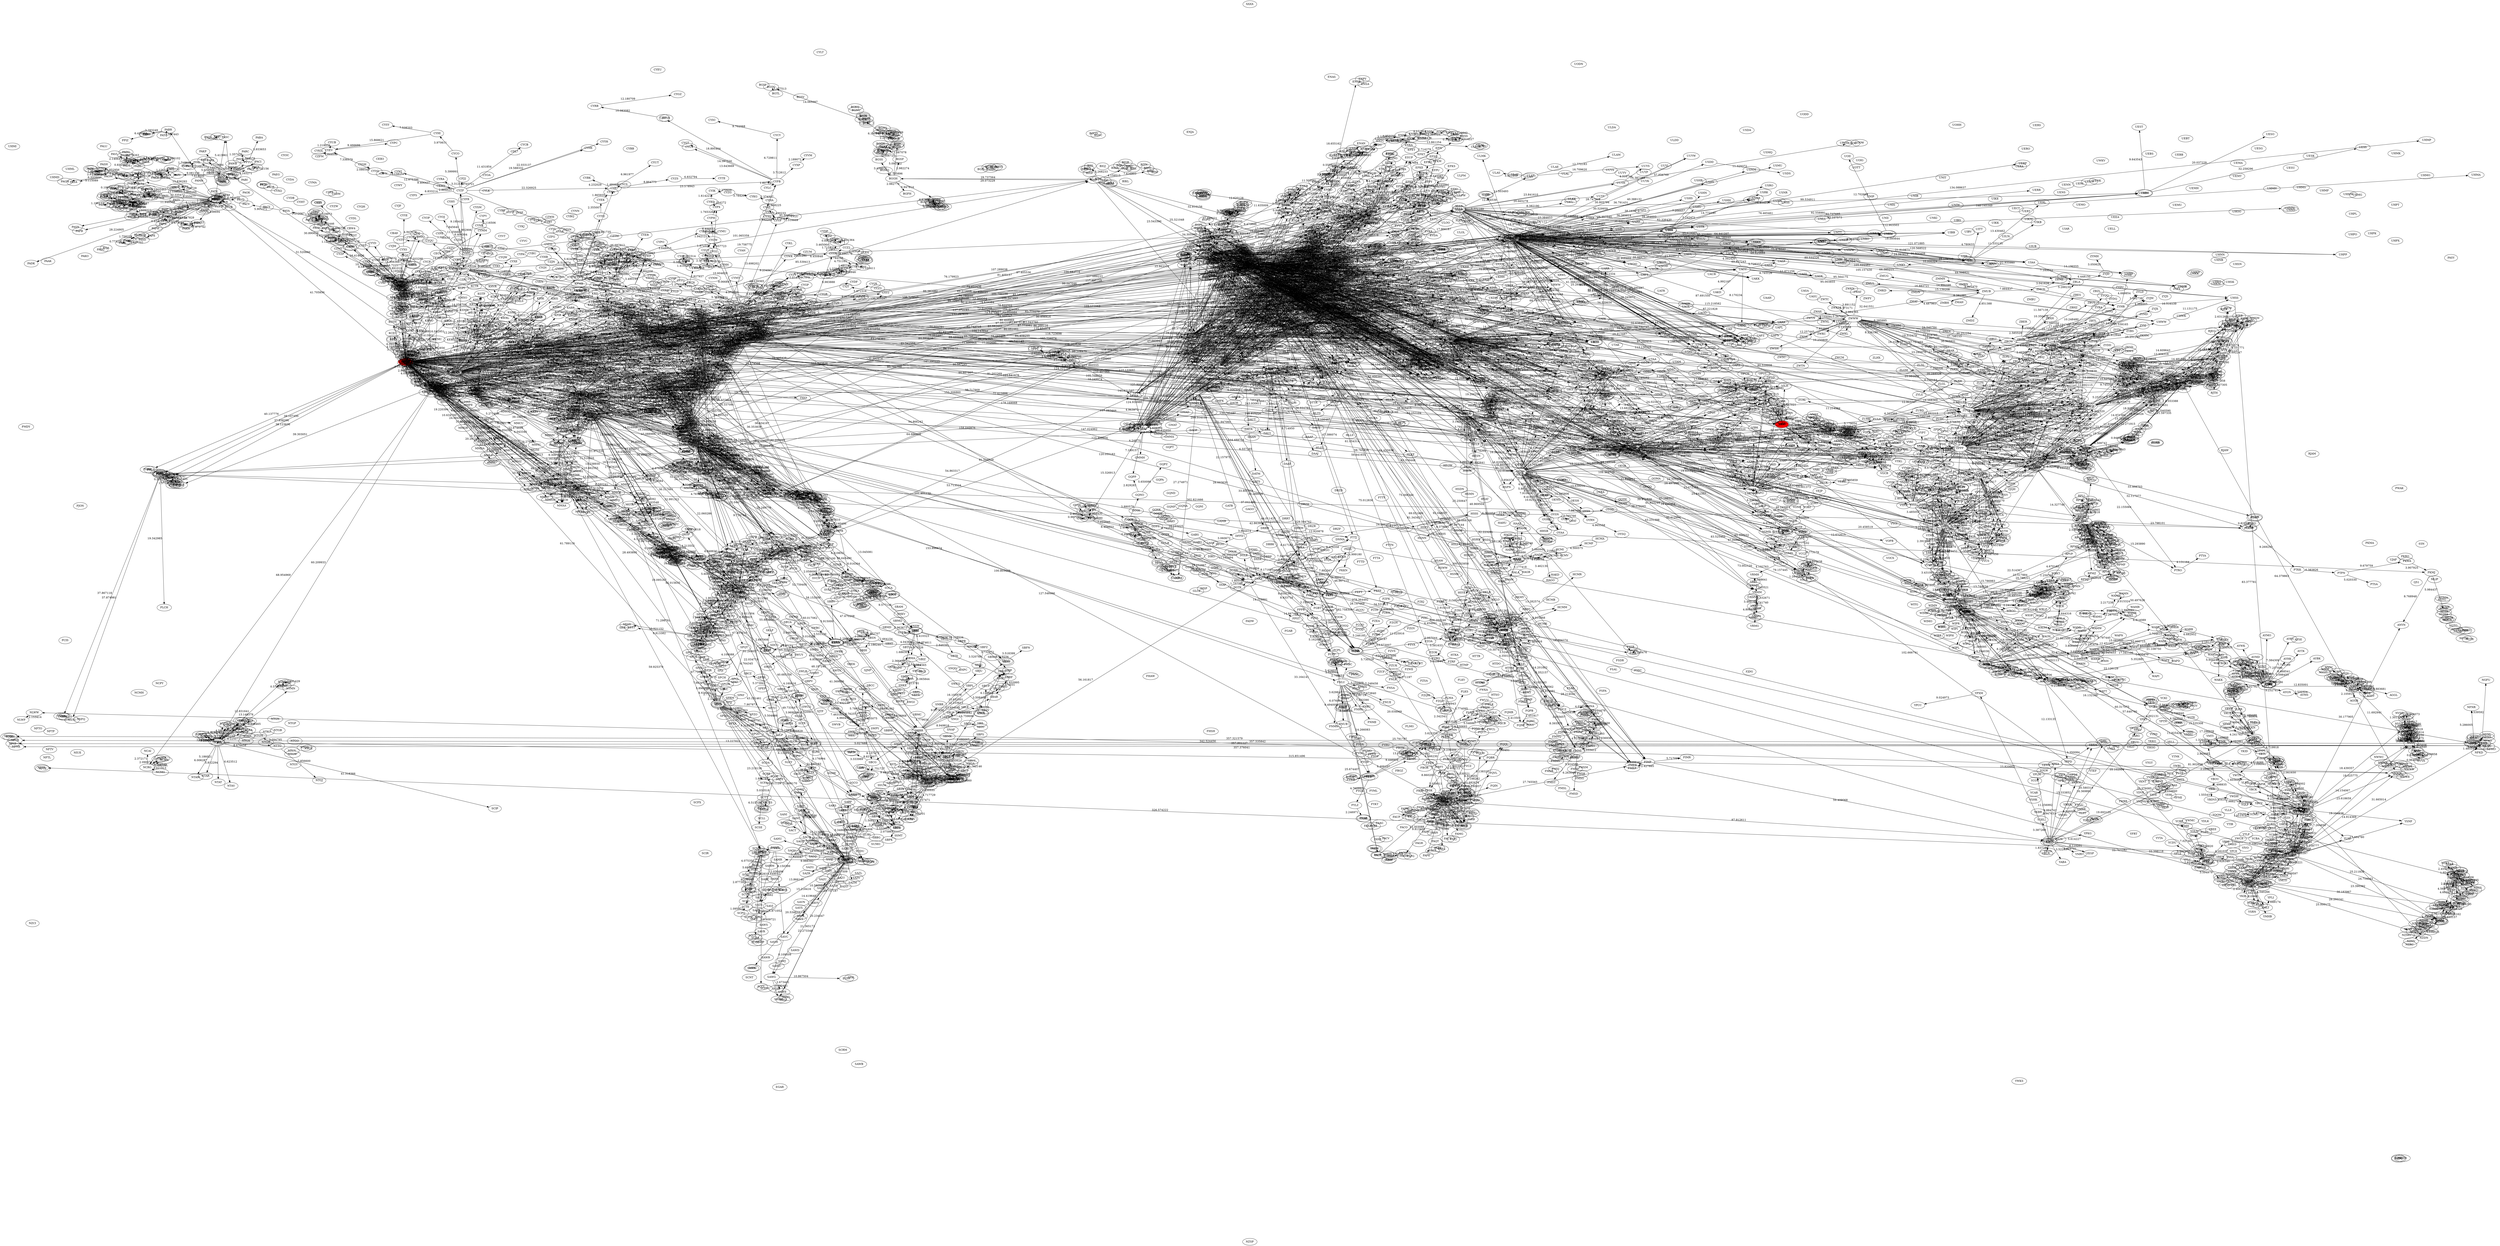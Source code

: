 digraph {
layout=neato;
scale=0.5;
"KSFO" [color="red",style="filled"]
"VIDP" [color="red",style="filled"]
"AYGA" [pos="145.392,-6.08169!"]
"AYMD" [pos="145.789,-5.20708!"]
"AYMH" [pos="144.296,-5.82679!"]
"AYNZ" [pos="146.726,-6.5698!"]
"AYPY" [pos="147.22,-9.44338!"]
"AYWK" [pos="143.669,-3.58383!"]
"BGBW" [pos="-45.426,61.1605!"]
"BGGH" [pos="-51.6781,64.1909!"]
"BGSF" [pos="-50.7116,67.0122!"]
"BGTL" [pos="-68.7032,76.5312!"]
"BIAR" [pos="-18.0727,65.66!"]
"BIEG" [pos="-14.4014,65.2833!"]
"BIHU" [pos="-17.426,65.9523!"]
"BIIS" [pos="-23.1353,66.0581!"]
"BIKF" [pos="-22.6056,63.985!"]
"BIPA" [pos="-23.965,65.5558!"]
"BIRK" [pos="-21.9406,64.13!"]
"BISI" [pos="-18.9167,66.1333!"]
"BIVM" [pos="-20.2789,63.4243!"]
"CYAM" [pos="-84.5094,46.485!"]
"CYAV" [pos="-97.0325,50.0564!"]
"CYAW" [pos="-63.4994,44.6397!"]
"CYAY" [pos="-56.0831,51.3919!"]
"CYAZ" [pos="-125.776,49.0798!"]
"CYBB" [pos="-89.8081,68.5344!"]
"CYBC" [pos="-68.2044,49.1325!"]
"CYBG" [pos="-70.9964,48.3306!"]
"CYBK" [pos="-96.0778,64.2989!"]
"CYBL" [pos="-125.271,49.9508!"]
"CYBR" [pos="-99.9519,49.91!"]
"CYCB" [pos="-105.138,69.1081!"]
"CYCD" [pos="-123.87,49.055!"]
"CYCG" [pos="-117.632,49.2964!"]
"CYCH" [pos="-65.4492,47.0078!"]
"CYCL" [pos="-66.3303,47.9908!"]
"CYCO" [pos="-115.144,67.8167!"]
"CYCT" [pos="-111.445,52.075!"]
"CYCW" [pos="-121.939,49.1528!"]
"CYCY" [pos="-68.5167,70.4861!"]
"CYZS" [pos="-83.3594,64.1933!"]
"CYDA" [pos="-139.128,64.0431!"]
"CYDB" [pos="-139.041,61.3711!"]
"CYDC" [pos="-120.511,49.4681!"]
"CYDF" [pos="-57.3914,49.2108!"]
"CYDL" [pos="-130.032,58.4222!"]
"CYDN" [pos="-100.052,51.1008!"]
"CYDQ" [pos="-120.183,55.7423!"]
"CYEG" [pos="-113.58,53.3097!"]
"CYEK" [pos="-94.0708,61.0942!"]
"CYEN" [pos="-102.966,49.2103!"]
"CYET" [pos="-116.465,53.5789!"]
"CYEU" [pos="-85.8142,79.9947!"]
"CYEV" [pos="-133.483,68.3042!"]
"CYFB" [pos="-68.5558,63.7564!"]
"CYFC" [pos="-66.5372,45.8689!"]
"CYFE" [pos="-69.0972,48.7461!"]
"CYFO" [pos="-101.682,54.6781!"]
"CYFR" [pos="-113.69,61.1808!"]
"CYFS" [pos="-121.237,61.7602!"]
"CYGK" [pos="-76.5969,44.2253!"]
"CYGL" [pos="-77.7042,53.6253!"]
"CYGP" [pos="-64.4786,48.7753!"]
"CYGQ" [pos="-86.9394,49.7783!"]
"CYGR" [pos="-61.7781,47.4247!"]
"CYHB" [pos="-102.311,52.8167!"]
"CYHD" [pos="-92.7442,49.8317!"]
"CYHI" [pos="-117.806,70.7628!"]
"CYHK" [pos="-95.8497,68.6356!"]
"CYHM" [pos="-79.935,43.1736!"]
"CYHU" [pos="-73.4169,45.5175!"]
"CYHY" [pos="-115.783,60.8397!"]
"CYHZ" [pos="-63.5086,44.8808!"]
"CYIB" [pos="-91.6386,48.7739!"]
"CYIO" [pos="-77.9667,72.6833!"]
"CYJN" [pos="-73.2811,45.2944!"]
"CYJT" [pos="-58.55,48.5442!"]
"CYKA" [pos="-120.444,50.7022!"]
"CYKF" [pos="-80.3786,43.4608!"]
"CYKL" [pos="-66.8053,54.8053!"]
"CYKY" [pos="-109.181,51.5175!"]
"CYKZ" [pos="-79.37,43.8622!"]
"CYLD" [pos="-83.3467,47.82!"]
"CYLJ" [pos="-108.523,54.1253!"]
"CYLL" [pos="-110.073,53.3092!"]
"CYLT" [pos="-62.2806,82.5178!"]
"CYLW" [pos="-119.378,49.9561!"]
"CYMA" [pos="-135.868,63.6164!"]
"CYMJ" [pos="-105.559,50.3303!"]
"CYMM" [pos="-111.222,56.6533!"]
"CYMO" [pos="-80.6078,51.2911!"]
"CYMW" [pos="-75.9906,46.2728!"]
"CYMX" [pos="-74.0387,45.6795!"]
"CYNA" [pos="-61.7892,50.19!"]
"CYND" [pos="-75.5636,45.5217!"]
"CYNM" [pos="-77.8028,49.7617!"]
"CYOC" [pos="-139.839,67.5706!"]
"CYOD" [pos="-110.279,54.405!"]
"CYOJ" [pos="-117.165,58.6214!"]
"CYOW" [pos="-75.6692,45.3225!"]
"CYPA" [pos="-105.673,53.2142!"]
"CYPE" [pos="-117.447,56.2269!"]
"CYPG" [pos="-98.2738,49.9031!"]
"CYPK" [pos="-122.71,49.2161!"]
"CYPL" [pos="-90.2142,51.4464!"]
"CYPN" [pos="-64.2886,49.8364!"]
"CYPQ" [pos="-78.3633,44.23!"]
"CYPR" [pos="-130.445,54.2861!"]
"CYPY" [pos="-111.117,58.7672!"]
"CYQA" [pos="-79.3033,44.9747!"]
"CYQB" [pos="-71.3933,46.7911!"]
"CYQF" [pos="-113.894,52.1822!"]
"CYQG" [pos="-82.9556,42.2756!"]
"CYQH" [pos="-128.822,60.1164!"]
"CYQK" [pos="-94.3631,49.7883!"]
"CYQL" [pos="-112.8,49.6303!"]
"CYQM" [pos="-64.6786,46.1122!"]
"CYQQ" [pos="-124.887,49.7108!"]
"CYQR" [pos="-104.666,50.4319!"]
"CYQT" [pos="-89.3239,48.3719!"]
"CYQU" [pos="-118.885,55.1797!"]
"CYQV" [pos="-102.462,51.2647!"]
"CYQW" [pos="-108.244,52.7692!"]
"CYQX" [pos="-54.5681,48.9369!"]
"CYQY" [pos="-60.0478,46.1614!"]
"CYQZ" [pos="-122.51,53.0261!"]
"CYRB" [pos="-94.9694,74.7169!"]
"CYRI" [pos="-69.5847,47.7644!"]
"CYRJ" [pos="-72.2656,48.52!"]
"CYRM" [pos="-114.904,52.4297!"]
"CYRT" [pos="-92.1158,62.8114!"]
"CYSB" [pos="-80.7989,46.625!"]
"CYSC" [pos="-71.6914,45.4386!"]
"CYSJ" [pos="-65.8903,45.3161!"]
"CYSM" [pos="-111.962,60.0203!"]
"CYSR" [pos="-84.6136,72.9822!"]
"CYSU" [pos="-63.8336,46.4406!"]
"CYSY" [pos="-125.243,71.9939!"]
"CYTE" [pos="-76.5267,64.23!"]
"CYTH" [pos="-97.8642,55.8011!"]
"CYTR" [pos="-77.5281,44.1189!"]
"CYTS" [pos="-81.3767,48.5697!"]
"CYTZ" [pos="-79.3962,43.6275!"]
"CYUB" [pos="-133.026,69.4333!"]
"CYUL" [pos="-73.7408,45.4706!"]
"CYUT" [pos="-86.2247,66.5214!"]
"CYUX" [pos="-81.2425,68.7761!"]
"CYUY" [pos="-78.8356,48.2061!"]
"CYVC" [pos="-105.262,55.1514!"]
"CYVG" [pos="-110.824,53.3558!"]
"CYVM" [pos="-64.0314,67.5458!"]
"CYVO" [pos="-77.7828,48.0533!"]
"CYVP" [pos="-68.4269,58.0961!"]
"CYVQ" [pos="-126.798,65.2816!"]
"CYVR" [pos="-123.184,49.1939!"]
"CYVT" [pos="-108.418,55.8419!"]
"CYVV" [pos="-81.1072,44.7458!"]
"CYWA" [pos="-77.3192,45.9522!"]
"CYWG" [pos="-97.2399,49.91!"]
"CYWK" [pos="-66.8644,52.9219!"]
"CYWL" [pos="-122.054,52.1831!"]
"CYWY" [pos="-123.437,63.2094!"]
"CYXC" [pos="-115.782,49.6108!"]
"CYXD" [pos="-113.521,53.5725!"]
"CYXE" [pos="-106.7,52.1708!"]
"CYXH" [pos="-110.721,50.0189!"]
"CYXJ" [pos="-120.74,56.2381!"]
"CYXL" [pos="-91.9053,50.1139!"]
"CYXP" [pos="-65.7136,66.145!"]
"CYXR" [pos="-79.8473,47.6974!"]
"CYXS" [pos="-122.679,53.8894!"]
"CYXT" [pos="-128.576,54.4685!"]
"CYXU" [pos="-81.1539,43.0356!"]
"CYXX" [pos="-122.361,49.0253!"]
"CYXY" [pos="-135.067,60.7096!"]
"CYYB" [pos="-79.4228,46.3636!"]
"CYYC" [pos="-114.02,51.1139!"]
"CYYD" [pos="-127.183,54.8247!"]
"CYYE" [pos="-122.597,58.8364!"]
"CYYF" [pos="-119.602,49.4631!"]
"CYYG" [pos="-63.1211,46.29!"]
"CYYH" [pos="-93.5767,69.5467!"]
"CYYJ" [pos="-123.426,48.6469!"]
"CYYL" [pos="-101.076,56.8639!"]
"CYYN" [pos="-107.691,50.2919!"]
"CYYQ" [pos="-94.065,58.7392!"]
"CYYR" [pos="-60.4258,53.3192!"]
"CYYT" [pos="-52.7519,47.6186!"]
"CYYU" [pos="-82.4675,49.4139!"]
"CYYW" [pos="-88.9097,50.2903!"]
"CYYY" [pos="-68.2081,48.6086!"]
"CYYZ" [pos="-79.6306,43.6772!"]
"CYZD" [pos="-79.4656,43.7425!"]
"CYZE" [pos="-82.5678,45.8853!"]
"CYZF" [pos="-114.44,62.4628!"]
"CYZH" [pos="-114.777,55.2931!"]
"CYZP" [pos="-131.814,53.2543!"]
"CYZR" [pos="-82.3089,42.9994!"]
"CYZT" [pos="-127.367,50.6806!"]
"CYZU" [pos="-115.787,54.1439!"]
"CYZV" [pos="-66.2656,50.2233!"]
"CYZW" [pos="-132.743,60.1728!"]
"CYZX" [pos="-64.9169,44.9844!"]
"CZFA" [pos="-133.376,62.2075!"]
"CZFM" [pos="-134.861,67.4075!"]
"DAAB" [pos="2.81417,36.5036!"]
"DAAD" [pos="4.20639,35.3325!"]
"DAAE" [pos="5.06992,36.712!"]
"DAAG" [pos="3.21541,36.691!"]
"DAAJ" [pos="9.45244,24.2928!"]
"DAAK" [pos="2.87611,36.5458!"]
"DAAN" [pos="0.285647,26.7101!"]
"DAAP" [pos="8.62265,26.7235!"]
"DAAQ" [pos="2.87871,35.5254!"]
"DAAT" [pos="5.45108,22.8115!"]
"DAAV" [pos="5.87361,36.7951!"]
"DAAY" [pos="-0.242353,33.5359!"]
"DAAZ" [pos="0.626272,35.7522!"]
"DABB" [pos="7.80917,36.8222!"]
"DABC" [pos="6.62039,36.276!"]
"DABS" [pos="8.12072,35.4316!"]
"DAFH" [pos="3.31154,32.9304!"]
"DAOB" [pos="1.46315,35.3411!"]
"DAOE" [pos="-0.805389,35.7354!"]
"DAOF" [pos="-8.1671,27.7004!"]
"DAOI" [pos="1.33177,36.2127!"]
"DAOL" [pos="-0.532278,35.5424!"]
"DAON" [pos="-1.45,35.0167!"]
"DAOO" [pos="-0.621183,35.6239!"]
"DAOS" [pos="-0.593275,35.1718!"]
"DAOV" [pos="0.147142,35.2077!"]
"DAUA" [pos="-0.186414,27.8376!"]
"DAUB" [pos="5.73823,34.7933!"]
"DAUE" [pos="2.85959,30.5713!"]
"DAUG" [pos="3.79411,32.3841!"]
"DAUH" [pos="6.14044,31.673!"]
"DAUI" [pos="2.51202,27.251!"]
"DAUK" [pos="6.08867,33.0678!"]
"DAUL" [pos="2.92834,33.7644!"]
"DAUT" [pos="0.276033,29.2371!"]
"DAUU" [pos="5.41278,31.9172!"]
"DAUZ" [pos="9.64291,28.0515!"]
"DBBB" [pos="2.38435,6.35723!"]
"DFFD" [pos="-1.51242,12.3532!"]
"DFOO" [pos="-4.33097,11.1601!"]
"DGAA" [pos="-0.166786,5.60519!"]
"DGLE" [pos="-0.863214,9.55719!"]
"DGLW" [pos="-2.50769,10.0827!"]
"DGSN" [pos="-2.32876,7.36183!"]
"DGTK" [pos="-1.77476,4.89606!"]
"DIAP" [pos="-3.92629,5.26139!"]
"DIBK" [pos="-5.07367,7.7388!"]
"DIDL" [pos="-6.47319,6.79281!"]
"DIKO" [pos="-5.55666,9.38718!"]
"DIMN" [pos="-7.58736,7.27207!"]
"DISP" [pos="-6.66082,4.74672!"]
"DIYO" [pos="-5.36558,6.90317!"]
"DNAA" [pos="7.26317,9.00679!"]
"DNAK" [pos="5.30101,7.24674!"]
"DNBE" [pos="5.5995,6.31698!"]
"DNCA" [pos="8.3472,4.97602!"]
"DNEN" [pos="7.56196,6.47427!"]
"DNGU" [pos="6.69611,12.1717!"]
"DNIB" [pos="3.97833,7.36246!"]
"DNIL" [pos="4.49392,8.44021!"]
"DNJO" [pos="8.86905,9.63983!"]
"DNKA" [pos="7.32011,10.696!"]
"DNKN" [pos="8.52462,12.0476!"]
"DNMA" [pos="13.0809,11.8553!"]
"DNMK" [pos="8.61394,7.70388!"]
"DNMM" [pos="3.32116,6.57737!"]
"DNMN" [pos="6.46226,9.65217!"]
"DNPO" [pos="6.94959,5.01549!"]
"DNSO" [pos="5.20719,12.9163!"]
"DNYO" [pos="12.4304,9.25755!"]
"DNZA" [pos="7.68581,11.1302!"]
"DRRM" [pos="7.12675,13.5025!"]
"DRRN" [pos="2.18361,13.4815!"]
"DRRT" [pos="5.26536,14.8757!"]
"DRZA" [pos="8.00011,16.966!"]
"DRZD" [pos="12.8687,18.9687!"]
"DRZF" [pos="12.6267,13.3729!"]
"DRZR" [pos="8.98376,13.779!"]
"DTMB" [pos="10.7547,35.7581!"]
"DTTA" [pos="10.2272,36.851!"]
"DTTB" [pos="9.79145,37.2454!"]
"DTTD" [pos="10.3821,32.3062!"]
"DTTF" [pos="8.8225,34.422!"]
"DTTG" [pos="10.1033,33.8769!"]
"DTTI" [pos="9.94315,36.7213!"]
"DTTJ" [pos="10.7755,33.875!"]
"DTTR" [pos="9.25462,31.7043!"]
"DTTX" [pos="10.691,34.718!"]
"DTTZ" [pos="8.11056,33.9397!"]
"DXNG" [pos="1.09125,9.76733!"]
"DXXX" [pos="1.25451,6.16561!"]
"EBAW" [pos="4.46028,51.1894!"]
"EBBE" [pos="4.76833,50.7586!"]
"EBBL" [pos="5.47,51.1683!"]
"EBBR" [pos="4.48444,50.9014!"]
"EBBX" [pos="5.22389,49.8917!"]
"EBCI" [pos="4.45382,50.4592!"]
"EBCV" [pos="3.831,50.5758!"]
"EBFN" [pos="2.65278,51.0903!"]
"EBFS" [pos="4.64583,50.2433!"]
"EBKT" [pos="3.20472,50.8172!"]
"EBLG" [pos="5.44322,50.6374!"]
"EBOS" [pos="2.86222,51.1989!"]
"EBSL" [pos="5.59056,50.9475!"]
"EBST" [pos="5.20167,50.7919!"]
"EBSU" [pos="5.44081,50.0344!"]
"EBUL" [pos="3.47556,51.1442!"]
"EBWE" [pos="4.96019,51.3948!"]
"EBZR" [pos="4.75333,51.2647!"]
"EDAB" [pos="14.5197,51.1936!"]
"EDAC" [pos="12.5064,50.9819!"]
"EDAD" [pos="12.191,51.8317!"]
"EDAE" [pos="14.5875,52.1959!"]
"EDAK" [pos="13.5556,51.3081!"]
"EDAM" [pos="11.9408,51.3631!"]
"EDAQ" [pos="12.0539,51.5522!"]
"EDAU" [pos="13.3561,51.2936!"]
"EDAX" [pos="12.7522,53.3064!"]
"EDAY" [pos="13.9167,52.5806!"]
"EDAZ" [pos="13.1564,52.2036!"]
"EDBH" [pos="12.7105,54.3383!"]
"EDBJ" [pos="11.7144,50.9153!"]
"EDBK" [pos="12.4253,52.9189!"]
"EDBM" [pos="11.6264,52.0736!"]
"EDBR" [pos="14.95,51.3633!"]
"EDCA" [pos="13.6686,53.8328!"]
"EDCD" [pos="14.5319,51.8894!"]
"EDCM" [pos="14.1275,51.2969!"]
"EDDB" [pos="13.5225,52.38!"]
"EDDC" [pos="13.7672,51.1328!"]
"EDDE" [pos="10.9581,50.9798!"]
"EDDF" [pos="8.57056,50.0333!"]
"EDDG" [pos="7.68483,52.1346!"]
"EDDH" [pos="9.98823,53.6304!"]
"EDDI" [pos="13.4039,52.473!"]
"EDDK" [pos="7.14274,50.8659!"]
"EDDL" [pos="6.76678,51.2895!"]
"EDDM" [pos="11.7861,48.3538!"]
"EDDN" [pos="11.0781,49.4987!"]
"EDDP" [pos="12.2364,51.4239!"]
"EDDR" [pos="7.10951,49.2146!"]
"EDDS" [pos="9.22196,48.6899!"]
"EDDT" [pos="13.2877,52.5597!"]
"EDDV" [pos="9.68508,52.4611!"]
"EDDW" [pos="8.78667,53.0475!"]
"EDFE" [pos="8.64583,49.96!"]
"EDFH" [pos="7.26389,49.9487!"]
"EDFM" [pos="8.51417,49.4731!"]
"EDFQ" [pos="8.68083,51.035!"]
"EDFV" [pos="8.36833,49.6069!"]
"EDFZ" [pos="8.14722,49.9675!"]
"EDGE" [pos="10.4797,50.9916!"]
"EDGS" [pos="8.08297,50.7077!"]
"EDHI" [pos="9.83556,53.5353!"]
"EDHK" [pos="10.1453,54.3794!"]
"EDHL" [pos="10.7192,53.8054!"]
"EDKV" [pos="6.52889,50.4056!"]
"EDKZ" [pos="7.6,51.1!"]
"EDLA" [pos="7.89833,51.4839!"]
"EDLE" [pos="6.93733,51.4023!"]
"EDLI" [pos="8.54444,51.9647!"]
"EDLN" [pos="6.50444,51.2303!"]
"EDLP" [pos="8.61632,51.6141!"]
"EDLS" [pos="6.84056,51.9958!"]
"EDLW" [pos="7.61224,51.5183!"]
"EDMA" [pos="10.9317,48.4253!"]
"EDMB" [pos="9.76278,48.1111!"]
"EDME" [pos="12.7236,48.3961!"]
"EDMN" [pos="10.525,48.1069!"]
"EDMO" [pos="11.2831,48.0814!"]
"EDMS" [pos="12.5167,48.9008!"]
"EDMV" [pos="13.1956,48.635!"]
"EDNL" [pos="10.0142,47.8589!"]
"EDNY" [pos="9.51149,47.6713!"]
"EDOP" [pos="11.7834,53.427!"]
"EDOV" [pos="11.8186,52.6289!"]
"EDPA" [pos="10.2647,48.7778!"]
"EDQD" [pos="11.64,49.985!"]
"EDQE" [pos="11.1336,49.7942!"]
"EDQM" [pos="11.8564,50.2886!"]
"EDQT" [pos="10.5294,50.0181!"]
"EDRK" [pos="7.52861,50.3256!"]
"EDRT" [pos="6.7875,49.8639!"]
"EDRY" [pos="8.45139,49.3047!"]
"EDRZ" [pos="7.40056,49.2094!"]
"EDTD" [pos="8.52222,47.9733!"]
"EDTF" [pos="7.8325,48.0228!"]
"EDTM" [pos="9.37278,48.0539!"]
"EDTY" [pos="9.78389,49.1183!"]
"EDUS" [pos="13.7436,51.6075!"]
"EDVE" [pos="10.5561,52.3192!"]
"EDVK" [pos="9.38497,51.4173!"]
"EDVM" [pos="9.94639,52.1814!"]
"EDWB" [pos="8.57278,53.5069!"]
"EDWE" [pos="7.2275,53.3911!"]
"EDWF" [pos="7.44167,53.2719!"]
"EDWI" [pos="8.05222,53.5022!"]
"EDWR" [pos="6.70917,53.5964!"]
"EDWY" [pos="7.23,53.7069!"]
"EDXF" [pos="9.37889,54.7733!"]
"EDXR" [pos="9.59944,54.22!"]
"EDXW" [pos="8.34047,54.9132!"]
"EEEI" [pos="24.2085,59.2603!"]
"EEKA" [pos="22.8307,58.9908!"]
"EEKE" [pos="22.5095,58.2299!"]
"EEPU" [pos="24.4728,58.419!"]
"EETN" [pos="24.8328,59.4133!"]
"EETU" [pos="26.6904,58.3075!"]
"EFET" [pos="23.4243,68.3626!"]
"EFEU" [pos="22.2014,61.1161!"]
"EFHA" [pos="24.7867,61.856!"]
"EFHF" [pos="25.0428,60.2546!"]
"EFHK" [pos="24.9633,60.3172!"]
"EFHM" [pos="23.0737,61.6897!"]
"EFHN" [pos="23.0836,59.8489!"]
"EFHV" [pos="24.8811,60.6544!"]
"EFIK" [pos="23.6525,60.4625!"]
"EFIM" [pos="28.9037,61.2492!"]
"EFIT" [pos="30.0736,62.1661!"]
"EFIV" [pos="27.4053,68.6073!"]
"EFJO" [pos="29.6075,62.6629!"]
"EFJY" [pos="25.6783,62.3995!"]
"EFKA" [pos="23.0514,63.1271!"]
"EFKE" [pos="24.5821,65.7787!"]
"EFKI" [pos="27.6924,64.2855!"]
"EFKJ" [pos="22.3931,62.4625!"]
"EFKK" [pos="23.1431,63.7212!"]
"EFKM" [pos="27.1568,66.7129!"]
"EFKS" [pos="29.2394,65.9876!"]
"EFKT" [pos="24.8468,67.701!"]
"EFKU" [pos="27.7978,63.0071!"]
"EFLA" [pos="25.6935,61.1442!"]
"EFLP" [pos="28.1447,61.0446!"]
"EFMA" [pos="19.8982,60.1222!"]
"EFME" [pos="23.5189,62.9467!"]
"EFMI" [pos="27.2018,61.6866!"]
"EFNU" [pos="24.2964,60.3339!"]
"EFOU" [pos="25.3546,64.9301!"]
"EFPI" [pos="22.1934,61.2456!"]
"EFPO" [pos="21.8,61.4617!"]
"EFPU" [pos="26.9469,65.4022!"]
"EFPY" [pos="25.9263,63.7319!"]
"EFRH" [pos="24.6958,64.6881!"]
"EFRN" [pos="28.3565,62.0655!"]
"EFRO" [pos="25.8304,66.5648!"]
"EFRY" [pos="24.1078,60.7447!"]
"EFSA" [pos="28.9451,61.9431!"]
"EFSE" [pos="26.7989,61.0624!"]
"EFSO" [pos="26.6191,67.395!"]
"EFTP" [pos="23.6044,61.4141!"]
"EFTS" [pos="24.027,61.7733!"]
"EFTU" [pos="22.2628,60.5141!"]
"EFUT" [pos="26.9384,60.8964!"]
"EFVA" [pos="21.7622,63.0507!"]
"EFVR" [pos="27.8686,62.1711!"]
"EFYL" [pos="24.7253,64.0547!"]
"EGAA" [pos="-6.21583,54.6575!"]
"EGAB" [pos="-7.65167,54.3989!"]
"EGAC" [pos="-5.8725,54.6181!"]
"EGAE" [pos="-7.16111,55.0428!"]
"EGBB" [pos="-1.74803,52.4539!"]
"EGBE" [pos="-1.47972,52.3697!"]
"EGBG" [pos="-1.03194,52.6078!"]
"EGBJ" [pos="-2.16722,51.8942!"]
"EGBO" [pos="-2.25944,52.5175!"]
"EGBP" [pos="-2.05694,51.6681!"]
"EGBT" [pos="-1.09556,52.0408!"]
"EGBW" [pos="-1.61444,52.1922!"]
"EGCC" [pos="-2.27495,53.3537!"]
"EGCD" [pos="-2.14889,53.3381!"]
"EGDC" [pos="-4.15034,51.0872!"]
"EGHQ" [pos="-4.99541,50.4406!"]
"EGDL" [pos="-1.99343,51.5051!"]
"EGDM" [pos="-1.74741,51.1522!"]
"EGDR" [pos="-5.25571,50.0861!"]
"EGDX" [pos="-3.43575,51.4048!"]
"EGDY" [pos="-2.63882,51.0094!"]
"EGFE" [pos="-4.96111,51.8331!"]
"EGFF" [pos="-3.34333,51.3967!"]
"EGFH" [pos="-4.06783,51.6053!"]
"EGGD" [pos="-2.71909,51.3827!"]
"EGGP" [pos="-2.84972,53.3336!"]
"EGGW" [pos="-0.368333,51.8747!"]
"EGHD" [pos="-4.10583,50.4228!"]
"EGHH" [pos="-1.8425,50.78!"]
"EGHI" [pos="-1.3568,50.9503!"]
"EGHL" [pos="-1.0335,51.1872!"]
"EGJA" [pos="-2.21472,49.7061!"]
"EGJB" [pos="-2.60197,49.435!"]
"EGJJ" [pos="-2.19551,49.2079!"]
"EGKA" [pos="-0.297222,50.8356!"]
"EGKB" [pos="0.0325,51.3308!"]
"EGKK" [pos="-0.190278,51.1481!"]
"EGLC" [pos="0.055278,51.5053!"]
"EGLF" [pos="-0.776333,51.2758!"]
"EGLJ" [pos="-1.08083,51.6761!"]
"EGLK" [pos="-0.8475,51.3239!"]
"EGLL" [pos="-0.461941,51.4706!"]
"EGMC" [pos="0.695556,51.5714!"]
"EGMD" [pos="0.939167,50.9561!"]
"EGMH" [pos="1.34611,51.3422!"]
"EGNB" [pos="-0.566333,53.7197!"]
"EGNC" [pos="-2.80917,54.9375!"]
"EGNE" [pos="-0.951389,53.2806!"]
"EGNH" [pos="-3.02861,53.7717!"]
"EGNJ" [pos="-0.350833,53.5744!"]
"EGNL" [pos="-3.2675,54.1286!"]
"EGNM" [pos="-1.66057,53.8659!"]
"EGNO" [pos="-2.88306,53.7451!"]
"EGNR" [pos="-2.97778,53.1781!"]
"EGNS" [pos="-4.62389,54.0833!"]
"EGNT" [pos="-1.69167,55.0375!"]
"EGNV" [pos="-1.42941,54.5092!"]
"EGNX" [pos="-1.32806,52.8311!"]
"EGOD" [pos="-4.12358,52.8117!"]
"EGOE" [pos="-2.53356,52.8712!"]
"EGOS" [pos="-2.66804,52.7982!"]
"EGOW" [pos="-3.05552,53.5816!"]
"EGPA" [pos="-2.905,58.9578!"]
"EGPB" [pos="-1.29556,59.8789!"]
"EGPC" [pos="-3.09306,58.4589!"]
"EGPD" [pos="-2.19778,57.2019!"]
"EGPE" [pos="-4.0475,57.5425!"]
"EGPF" [pos="-4.43306,55.8719!"]
"EGPH" [pos="-3.3725,55.95!"]
"EGPI" [pos="-6.25667,55.6819!"]
"EGPK" [pos="-4.58667,55.5094!"]
"EGPL" [pos="-7.36278,57.4811!"]
"EGPM" [pos="-1.29611,60.4328!"]
"EGPN" [pos="-3.02583,56.4525!"]
"EGPO" [pos="-6.33111,58.2156!"]
"EGPU" [pos="-6.86917,56.4992!"]
"EGQL" [pos="-2.86844,56.3729!"]
"EGQS" [pos="-3.33917,57.7052!"]
"EGSC" [pos="0.175,52.205!"]
"EGSF" [pos="-0.251111,52.4681!"]
"EGSH" [pos="1.28278,52.6758!"]
"EGSS" [pos="0.235,51.885!"]
"EGSX" [pos="0.154167,51.7217!"]
"EGSY" [pos="-1.38849,53.3943!"]
"EGTC" [pos="-0.616667,52.0722!"]
"EGTE" [pos="-3.41389,50.7344!"]
"EGTG" [pos="-2.59083,51.5194!"]
"EGTK" [pos="-1.32,51.8369!"]
"EGUB" [pos="-1.09583,51.6164!"]
"EGUL" [pos="0.561,52.4093!"]
"EGUN" [pos="0.486406,52.3619!"]
"EGUW" [pos="0.956264,52.1273!"]
"EGUY" [pos="-0.107833,52.3572!"]
"EGVA" [pos="-1.79003,51.6822!"]
"EGVN" [pos="-1.58362,51.75!"]
"EGVO" [pos="-0.942825,51.2341!"]
"EGWC" [pos="-2.30558,52.64!"]
"EGWU" [pos="-0.418167,51.553!"]
"EGXC" [pos="-0.166014,53.093!"]
"EGXD" [pos="-1.42025,54.1372!"]
"EGXE" [pos="-1.5354,54.2924!"]
"EGXG" [pos="-1.1955,53.8343!"]
"EGXH" [pos="0.772939,52.3426!"]
"EGXJ" [pos="-0.648769,52.7357!"]
"EGXP" [pos="-0.550833,53.3078!"]
"EGXT" [pos="-0.476453,52.6126!"]
"EGXU" [pos="-1.25275,54.0489!"]
"EGXW" [pos="-0.523811,53.1662!"]
"EGXZ" [pos="-1.38209,54.2055!"]
"EGYD" [pos="-0.483242,53.0303!"]
"EGYE" [pos="-0.561625,52.9622!"]
"EGYM" [pos="0.550692,52.6484!"]
"EGYP" [pos="-58.4472,-51.8228!"]
"EHAM" [pos="4.76389,52.3086!"]
"EHBD" [pos="5.60139,51.2553!"]
"EHBK" [pos="5.77014,50.9117!"]
"EHDL" [pos="5.87306,52.0606!"]
"EHDR" [pos="6.12972,53.1192!"]
"EHEH" [pos="5.37453,51.4501!"]
"EHGG" [pos="6.57944,53.1197!"]
"EHGR" [pos="4.93183,51.5674!"]
"EHKD" [pos="4.78062,52.9234!"]
"EHLE" [pos="5.52722,52.4603!"]
"EHLW" [pos="5.76056,53.2286!"]
"EHRD" [pos="4.43722,51.9569!"]
"EHSB" [pos="5.27619,52.1273!"]
"EHTW" [pos="6.88917,52.2758!"]
"EHVB" [pos="4.41794,52.1661!"]
"EHWO" [pos="4.34203,51.4491!"]
"EICK" [pos="-8.49111,51.8413!"]
"EICM" [pos="-8.94159,53.3002!"]
"EIDW" [pos="-6.27007,53.4213!"]
"EIKN" [pos="-8.81849,53.9103!"]
"EIKY" [pos="-9.52378,52.1809!"]
"EIME" [pos="-6.45133,53.3017!"]
"EINN" [pos="-8.92482,52.702!"]
"EISG" [pos="-8.59921,54.2802!"]
"EIWF" [pos="-7.08696,52.1872!"]
"EKAH" [pos="10.619,56.3!"]
"EKBI" [pos="9.15178,55.7403!"]
"EKCH" [pos="12.656,55.6179!"]
"EKEB" [pos="8.5534,55.5259!"]
"EKGH" [pos="12.3822,55.9414!"]
"EKKA" [pos="9.12463,56.2975!"]
"EKLS" [pos="11.0001,57.2772!"]
"EKMB" [pos="11.4401,54.6993!"]
"EKOD" [pos="10.3309,55.4767!"]
"EKPB" [pos="9.27901,54.8703!"]
"EKRK" [pos="12.1314,55.5856!"]
"EKRN" [pos="14.7596,55.0633!"]
"EKSB" [pos="9.79173,54.9644!"]
"EKSP" [pos="9.26702,55.221!"]
"EKSV" [pos="9.17298,56.5502!"]
"EKTS" [pos="8.70522,57.0688!"]
"EKVD" [pos="9.33092,55.4363!"]
"EKVG" [pos="-7.27722,62.0636!"]
"EKVH" [pos="9.45861,56.8469!"]
"EKVJ" [pos="8.35391,55.9901!"]
"EKYT" [pos="9.84924,57.0928!"]
"ELLX" [pos="6.20444,49.6233!"]
"ENAL" [pos="6.1197,62.5625!"]
"ENAN" [pos="16.1442,69.2925!"]
"ENAT" [pos="23.3717,69.9761!"]
"ENBM" [pos="6.5015,60.6389!"]
"ENBN" [pos="12.2175,65.4611!"]
"ENBO" [pos="14.3653,67.2692!"]
"ENBR" [pos="5.21814,60.2934!"]
"ENBS" [pos="29.6914,70.6005!"]
"ENCN" [pos="8.08537,58.2042!"]
"ENDI" [pos="8.51835,60.4173!"]
"ENDU" [pos="18.5404,69.0558!"]
"ENEV" [pos="16.6781,68.4913!"]
"ENFG" [pos="9.28806,61.0156!"]
"ENFL" [pos="5.02472,61.5836!"]
"ENGM" [pos="11.0502,60.121!"]
"ENHD" [pos="5.20836,59.3453!"]
"ENHK" [pos="22.1397,70.4867!"]
"ENKB" [pos="7.82452,63.1118!"]
"ENKJ" [pos="11.0361,59.9693!"]
"ENKR" [pos="29.8913,69.7258!"]
"ENLI" [pos="6.62605,58.0995!"]
"ENML" [pos="7.2625,62.7447!"]
"ENMS" [pos="13.2149,65.784!"]
"ENNA" [pos="24.9735,70.0688!"]
"ENNO" [pos="9.21222,59.5657!"]
"ENOL" [pos="9.604,63.6989!"]
"ENRO" [pos="11.3423,62.5784!"]
"ENRY" [pos="10.7854,59.3788!"]
"ENSB" [pos="15.4656,78.2461!"]
"ENSN" [pos="9.56694,59.185!"]
"ENSO" [pos="5.34085,59.7919!"]
"ENST" [pos="12.4689,65.9568!"]
"ENTC" [pos="18.9189,69.6833!"]
"ENTO" [pos="10.2586,59.1867!"]
"ENVA" [pos="10.924,63.4578!"]
"ENZV" [pos="5.63778,58.8767!"]
"EPBC" [pos="20.911,52.2685!"]
"EPGD" [pos="18.4662,54.3776!"]
"EPKK" [pos="19.7848,50.0777!"]
"EPKM" [pos="19.0342,50.2381!"]
"EPKT" [pos="19.08,50.4743!"]
"EPML" [pos="21.4621,50.3223!"]
"EPPO" [pos="16.8263,52.421!"]
"EPRZ" [pos="22.019,50.11!"]
"EPSC" [pos="14.9022,53.5847!"]
"EPSK" [pos="17.1075,54.4789!"]
"EPSN" [pos="15.8263,53.7906!"]
"EPWA" [pos="20.9671,52.1657!"]
"EPWR" [pos="16.8858,51.1027!"]
"EPZG" [pos="15.7986,52.1385!"]
"ESCF" [pos="15.5257,58.4023!"]
"ESCK" [pos="16.1036,58.6109!"]
"ESCM" [pos="17.5886,59.8973!"]
"ESDF" [pos="15.265,56.2667!"]
"ESFR" [pos="13.0532,58.4981!"]
"ESGG" [pos="12.2798,57.6628!"]
"ESGJ" [pos="14.0687,57.7576!"]
"ESGK" [pos="13.5878,58.1698!"]
"ESGL" [pos="13.1744,58.4655!"]
"ESGP" [pos="11.8704,57.7747!"]
"ESGR" [pos="13.9727,58.4564!"]
"ESGT" [pos="12.345,58.3181!"]
"ESIA" [pos="14.5071,58.5138!"]
"ESIB" [pos="12.7144,58.4264!"]
"ESKB" [pos="17.8821,59.4145!"]
"ESKK" [pos="14.4959,59.3459!"]
"ESKM" [pos="14.5114,60.9579!"]
"ESKN" [pos="16.9122,58.7886!"]
"ESKV" [pos="12.6394,59.6759!"]
"ESMA" [pos="15.6048,56.6108!"]
"ESMG" [pos="13.9217,56.9503!"]
"ESMK" [pos="14.0855,55.9217!"]
"ESML" [pos="12.87,55.946!"]
"ESMO" [pos="16.498,57.3505!"]
"ESMP" [pos="13.5994,57.2642!"]
"ESMQ" [pos="16.2876,56.6855!"]
"ESMS" [pos="13.3762,55.5363!"]
"ESMT" [pos="12.8202,56.6911!"]
"ESMV" [pos="14.1372,57.2922!"]
"ESMX" [pos="14.728,56.9291!"]
"ESNA" [pos="15.4583,63.7383!"]
"ESNC" [pos="13.7472,62.4089!"]
"ESND" [pos="14.4229,62.0478!"]
"ESNG" [pos="20.8146,67.1324!"]
"ESNH" [pos="17.0807,61.7681!"]
"ESNJ" [pos="20.1472,66.4962!"]
"ESNK" [pos="17.7689,63.0486!"]
"ESNL" [pos="18.7162,64.5483!"]
"ESNM" [pos="14.8028,63.1286!"]
"ESNN" [pos="17.4439,62.5281!"]
"ESNO" [pos="18.99,63.4083!"]
"ESNP" [pos="21.2608,65.3983!"]
"ESNQ" [pos="20.3368,67.822!"]
"ESNR" [pos="14.7126,61.19!"]
"ESNS" [pos="21.0769,64.6248!"]
"ESNT" [pos="17.0029,62.4814!"]
"ESNU" [pos="20.2828,63.7918!"]
"ESNV" [pos="16.8336,64.5791!"]
"ESNX" [pos="19.2819,65.5903!"]
"ESOE" [pos="15.038,59.2237!"]
"ESOW" [pos="16.6336,59.5894!"]
"ESPA" [pos="22.122,65.5438!"]
"ESPE" [pos="20.1499,65.8753!"]
"ESQO" [pos="15.9241,59.3866!"]
"ESSA" [pos="17.9186,59.6519!"]
"ESSB" [pos="17.9417,59.3544!"]
"ESSD" [pos="15.5152,60.422!"]
"ESSF" [pos="15.8233,57.5258!"]
"ESSK" [pos="16.9514,60.5933!"]
"ESSL" [pos="15.6805,58.4062!"]
"ESSP" [pos="16.2506,58.5863!"]
"ESSU" [pos="16.7084,59.3511!"]
"ESSV" [pos="18.3462,57.6628!"]
"ESUK" [pos="20.2572,67.7648!"]
"ETAD" [pos="6.6925,49.9727!"]
"ETAR" [pos="7.60028,49.4369!"]
"ETEU" [pos="9.96649,49.6481!"]
"ETHB" [pos="9.08217,52.2785!"]
"ETHC" [pos="10.0221,52.5912!"]
"ETHE" [pos="7.387,52.2912!"]
"ETHF" [pos="9.286,51.1146!"]
"ETHL" [pos="9.91002,48.2203!"]
"ETHM" [pos="7.31533,50.366!"]
"ETHN" [pos="9.95889,49.3919!"]
"ETHR" [pos="11.1002,49.2175!"]
"ETHS" [pos="10.1858,52.9194!"]
"ETIC" [pos="11.9402,49.6987!"]
"ETID" [pos="8.96159,50.1692!"]
"ETIH" [pos="11.8361,49.2181!"]
"ETIN" [pos="10.2006,49.7431!"]
"ETMN" [pos="8.6585,53.7677!"]
"ETND" [pos="8.34222,52.5856!"]
"ETNG" [pos="6.04242,50.9608!"]
"ETNH" [pos="9.53817,54.3122!"]
"ETNJ" [pos="7.88867,53.5335!"]
"ETNL" [pos="12.2783,53.9182!"]
"ETNN" [pos="6.65817,50.8312!"]
"ETNS" [pos="9.51633,54.4593!"]
"ETNT" [pos="7.66733,53.5478!"]
"ETNW" [pos="9.42717,52.4573!"]
"ETOI" [pos="11.7672,49.6336!"]
"ETOR" [pos="8.46339,49.5636!"]
"ETOU" [pos="8.3254,50.0498!"]
"ETSA" [pos="10.906,48.0706!"]
"ETSB" [pos="7.06333,50.1738!"]
"ETSE" [pos="11.9487,48.3223!"]
"ETSF" [pos="11.2669,48.2056!"]
"ETSH" [pos="13.1677,51.7678!"]
"ETSI" [pos="11.534,48.7157!"]
"ETSL" [pos="10.8612,48.1855!"]
"ETSN" [pos="11.2115,48.711!"]
"ETUO" [pos="8.30633,51.9228!"]
"FAAB" [pos="16.5333,-28.575!"]
"FAAG" [pos="18.8139,-29.2818!"]
"FABB" [pos="28.3018,-26.2386!"]
"FABE" [pos="27.2791,-32.8971!"]
"FABL" [pos="26.3024,-29.0927!"]
"FABM" [pos="28.3361,-28.2484!"]
"FABO" [pos="26.6292,-27.3668!"]
"FACT" [pos="18.6017,-33.9648!"]
"FACV" [pos="19.7259,-31.5003!"]
"FALE" [pos="31.1197,-29.6144!"]
"FAEL" [pos="27.8259,-33.0356!"]
"FAEO" [pos="29.9798,-26.4956!"]
"FAFB" [pos="27.9089,-28.8231!"]
"FAGC" [pos="28.1401,-25.9863!"]
"FAGG" [pos="22.3789,-34.0056!"]
"FAGR" [pos="24.5414,-32.1936!"]
"FAGT" [pos="26.4981,-33.2847!"]
"FAGY" [pos="30.5867,-29.122!"]
"FAHA" [pos="26.8612,-28.0787!"]
"FAHR" [pos="29.1062,-28.2351!"]
"FAHS" [pos="31.0487,-24.3686!"]
"FAHV" [pos="25.5283,-30.5622!"]
"FAOR" [pos="28.246,-26.1392!"]
"FAKD" [pos="26.718,-26.8711!"]
"FAKM" [pos="24.7652,-28.8028!"]
"FAKR" [pos="27.7259,-26.0808!"]
"FAKS" [pos="27.3158,-27.6606!"]
"FAKU" [pos="23.4114,-27.4567!"]
"FAKZ" [pos="17.094,-29.6884!"]
"FALA" [pos="27.9261,-25.9385!"]
"FALI" [pos="26.1846,-26.1757!"]
"FALM" [pos="29.6965,-23.1599!"]
"FALW" [pos="18.1603,-32.9689!"]
"FALY" [pos="29.7497,-28.5817!"]
"FAMB" [pos="29.4402,-25.6848!"]
"FAMG" [pos="30.343,-30.8574!"]
"FAMI" [pos="29.2831,-24.9891!"]
"FAMJ" [pos="29.7785,-27.0793!"]
"FAMN" [pos="31.5767,-25.43!"]
"FAMS" [pos="26.909,-25.7045!"]
"FAMU" [pos="32.0443,-27.6261!"]
"FANC" [pos="29.9769,-27.7706!"]
"FANY" [pos="28.4349,-24.6861!"]
"FAOB" [pos="20.2507,-34.5549!"]
"FAOH" [pos="22.189,-33.607!"]
"FAPE" [pos="25.6173,-33.9849!"]
"FAPG" [pos="23.3287,-34.0882!"]
"FAPH" [pos="31.1554,-23.9372!"]
"FAPI" [pos="29.4844,-23.9261!"]
"FAPJ" [pos="29.5198,-31.6059!"]
"FAPM" [pos="30.3987,-29.649!"]
"FAPN" [pos="27.1734,-25.3338!"]
"FAPP" [pos="29.4586,-23.8453!"]
"FAPS" [pos="27.0819,-26.671!"]
"FAPY" [pos="27.5034,-26.8893!"]
"FAQT" [pos="26.8822,-31.9202!"]
"FARB" [pos="32.0921,-28.741!"]
"FARG" [pos="27.2711,-25.6443!"]
"FARS" [pos="19.9028,-33.8122!"]
"FASB" [pos="17.9396,-29.6893!"]
"FASC" [pos="29.1701,-26.5241!"]
"FASD" [pos="17.9693,-32.9641!"]
"FASI" [pos="28.3983,-26.2494!"]
"FASK" [pos="28.1646,-25.8097!"]
"FASS" [pos="22.9993,-27.6486!"]
"FASX" [pos="20.4746,-34.0482!"]
"FASZ" [pos="31.5887,-24.9609!"]
"FATF" [pos="22.9932,-28.26!"]
"FATP" [pos="26.1576,-29.0329!"]
"FATT" [pos="29.3388,-26.7766!"]
"FATZ" [pos="30.3293,-23.8244!"]
"FAUL" [pos="31.4165,-28.3206!"]
"FAUP" [pos="21.2602,-28.3991!"]
"FAUT" [pos="28.6734,-31.5464!"]
"FAVB" [pos="24.7288,-26.9824!"]
"FAVG" [pos="31.0584,-29.7706!"]
"FAVR" [pos="18.5448,-31.641!"]
"FAVV" [pos="27.9608,-26.5664!"]
"FAWB" [pos="28.2242,-25.6539!"]
"FAWI" [pos="29.192,-25.8323!"]
"FAWK" [pos="28.2225,-25.83!"]
"FAWM" [pos="26.6633,-27.9968!"]
"FAYP" [pos="18.4983,-33.9002!"]
"FAZR" [pos="26.0423,-25.599!"]
"FBFT" [pos="27.4745,-21.1596!"]
"FBJW" [pos="24.691,-24.6023!"]
"FBKE" [pos="25.1624,-17.8329!"]
"FBMN" [pos="23.4311,-19.9726!"]
"FBSK" [pos="25.9182,-24.5552!"]
"FBSP" [pos="27.8288,-22.0583!"]
"FCBB" [pos="15.253,-4.2517!"]
"FCOO" [pos="15.9501,-0.53135!"]
"FCOU" [pos="16.0379,1.61599!"]
"FCPP" [pos="11.8866,-4.81603!"]
"FDMS" [pos="31.3075,-26.529!"]
"FEFF" [pos="18.5188,4.39848!"]
"FEFT" [pos="15.7864,4.22158!"]
"FGBT" [pos="9.80568,1.90547!"]
"FGSL" [pos="8.70872,3.75527!"]
"FHAW" [pos="-14.3937,-7.9696!"]
"FIMP" [pos="57.6836,-20.4302!"]
"FIMR" [pos="63.361,-19.7577!"]
"FJDG" [pos="72.4111,-7.31327!"]
"FKKC" [pos="9.36053,4.08919!"]
"FKKD" [pos="9.71948,4.00608!"]
"FKKL" [pos="14.2574,10.4514!"]
"FKKM" [pos="10.7508,5.63692!"]
"FKKN" [pos="13.5592,7.35701!"]
"FKKR" [pos="13.3701,9.33589!"]
"FKKU" [pos="10.3546,5.53692!"]
"FKKV" [pos="10.1226,6.03924!"]
"FKKY" [pos="11.5235,3.83604!"]
"FLKE" [pos="27.8939,-12.5728!"]
"FLLI" [pos="25.8227,-17.8218!"]
"FLLS" [pos="28.4526,-15.3308!"]
"FLMF" [pos="31.9366,-13.2589!"]
"FLMG" [pos="23.1623,-15.2545!"]
"FLND" [pos="28.6649,-12.9981!"]
"FLSO" [pos="28.1499,-12.9005!"]
"FMCH" [pos="43.2719,-11.5337!"]
"FMCI" [pos="43.7664,-12.2981!"]
"FMCV" [pos="44.4303,-12.1317!"]
"FMCZ" [pos="45.2811,-12.8047!"]
"FMEE" [pos="55.5103,-20.8871!"]
"FMEP" [pos="55.425,-21.3209!"]
"FMMI" [pos="47.4788,-18.7969!"]
"FMMN" [pos="45.4508,-19.5628!"]
"FMMS" [pos="49.8158,-17.0939!"]
"FMMT" [pos="49.3925,-18.1095!"]
"FMMV" [pos="44.3176,-20.2847!"]
"FMNA" [pos="49.2917,-12.3494!"]
"FMNC" [pos="49.7738,-16.1639!"]
"FMND" [pos="49.6206,-14.6517!"]
"FMNE" [pos="48.988,-13.1884!"]
"FMNH" [pos="50.3202,-14.9994!"]
"FMNL" [pos="47.7638,-14.6297!"]
"FMNM" [pos="46.3512,-15.6668!"]
"FMNN" [pos="48.3148,-13.3121!"]
"FMNQ" [pos="44.4825,-16.7445!"]
"FMNR" [pos="49.6883,-15.4367!"]
"FMNS" [pos="50.1747,-14.2786!"]
"FMNV" [pos="50.0028,-13.3758!"]
"FMNW" [pos="47.9939,-14.8988!"]
"FMNZ" [pos="48.6327,-13.4848!"]
"FMSD" [pos="46.9561,-25.0381!"]
"FMSF" [pos="47.1117,-21.4416!"]
"FMSG" [pos="47.8206,-22.8053!"]
"FMSK" [pos="48.0217,-22.1197!"]
"FMSM" [pos="48.3583,-21.2018!"]
"FMSR" [pos="43.3755,-21.7539!"]
"FMST" [pos="43.7285,-23.3834!"]
"FNBC" [pos="14.247,-6.2699!"]
"FNBG" [pos="13.4037,-12.609!"]
"FNCA" [pos="12.1884,-5.59699!"]
"FNHU" [pos="15.7605,-12.8089!"]
"FNKU" [pos="16.9474,-12.4046!"]
"FNLB" [pos="13.5366,-12.3712!"]
"FNLU" [pos="13.2312,-8.85837!"]
"FNMA" [pos="16.3124,-9.52509!"]
"FNME" [pos="17.7198,-14.6576!"]
"FNNG" [pos="15.2877,-7.75451!"]
"FNPA" [pos="13.7655,-10.722!"]
"FNSA" [pos="20.4319,-9.68907!"]
"FNSO" [pos="12.3718,-6.14109!"]
"FNUB" [pos="13.575,-14.9247!"]
"FNUE" [pos="19.8977,-11.7681!"]
"FNUG" [pos="15.0278,-7.60307!"]
"FNXA" [pos="14.9653,-16.7554!"]
"FOGO" [pos="11.5814,1.54311!"]
"FOGQ" [pos="13.6731,-0.665214!"]
"FOGR" [pos="10.2457,-0.704389!"]
"FOOB" [pos="11.4932,2.07564!"]
"FOOG" [pos="8.75438,-0.711739!"]
"FOOH" [pos="9.26269,-1.57473!"]
"FOOK" [pos="12.8909,0.579211!"]
"FOOL" [pos="9.41228,0.4586!"]
"FOON" [pos="13.438,-1.65616!"]
"FPPR" [pos="7.41174,1.66294!"]
"FPST" [pos="6.71215,0.378175!"]
"FQBR" [pos="34.9076,-19.7964!"]
"FQIN" [pos="35.4085,-23.8764!"]
"FQLC" [pos="35.2663,-13.274!"]
"FQLU" [pos="40.6717,-15.0331!"]
"FQMA" [pos="32.5726,-25.9208!"]
"FQMD" [pos="39.5631,-11.6729!"]
"FQMP" [pos="40.3549,-11.3618!"]
"FQMR" [pos="37.5521,-13.2251!"]
"FQNC" [pos="40.7122,-14.4882!"]
"FQNP" [pos="39.2818,-15.1056!"]
"FQPB" [pos="40.524,-12.9918!"]
"FQQL" [pos="36.8691,-17.8555!"]
"FQSG" [pos="32.7732,-15.6027!"]
"FQTT" [pos="33.6402,-16.1048!"]
"FQUG" [pos="34.3524,-14.7046!"]
"FQVL" [pos="35.3133,-22.0184!"]
"FSAL" [pos="52.7262,-7.00478!"]
"FSDR" [pos="53.6558,-5.6967!"]
"FSFA" [pos="51.1761,-10.1096!"]
"FSIA" [pos="55.5218,-4.67434!"]
"FSPP" [pos="55.6914,-4.31929!"]
"FSSC" [pos="56.2782,-7.13457!"]
"FTTC" [pos="20.8443,13.847!"]
"FTTD" [pos="16.0714,8.62441!"]
"FTTJ" [pos="15.034,12.1337!"]
"FTTY" [pos="19.1111,17.9171!"]
"FVBU" [pos="28.6179,-20.0174!"]
"FVCP" [pos="30.9247,-17.7516!"]
"FVCZ" [pos="31.5786,-21.0081!"]
"FVFA" [pos="25.839,-18.0959!"]
"FVHA" [pos="31.0928,-17.9318!"]
"FVKB" [pos="28.885,-16.5198!"]
"FVMT" [pos="32.1845,-17.4319!"]
"FVMU" [pos="32.6272,-18.9975!"]
"FVMV" [pos="30.8591,-20.0553!"]
"FVSH" [pos="30.0882,-20.2895!"]
"FVTL" [pos="29.8619,-19.4364!"]
"FVWN" [pos="27.021,-18.6299!"]
"FWCL" [pos="34.974,-15.6791!"]
"FWKA" [pos="33.893,-9.95357!"]
"FWKG" [pos="33.4686,-13.0146!"]
"FWKI" [pos="33.781,-13.7894!"]
"FWUU" [pos="34.0118,-11.4447!"]
"FXMM" [pos="27.5525,-29.4623!"]
"FXMU" [pos="27.5035,-29.3041!"]
"FZAA" [pos="15.4446,-4.38575!"]
"FZAB" [pos="15.3275,-4.32666!"]
"FZAG" [pos="12.3518,-5.93086!"]
"FZAI" [pos="12.4477,-5.91806!"]
"FZBO" [pos="17.3817,-3.31132!"]
"FZCA" [pos="18.7856,-5.03577!"]
"FZEA" [pos="18.2887,0.0226!"]
"FZFD" [pos="20.9753,4.25321!"]
"FZFK" [pos="19.7713,3.23537!"]
"FZFP" [pos="21.6509,4.15764!"]
"FZGA" [pos="21.4969,2.17066!"]
"FZIC" [pos="25.338,0.481639!"]
"FZJH" [pos="27.5883,2.82761!"]
"FZKA" [pos="30.2208,1.56572!"]
"FZKJ" [pos="24.7937,2.81835!"]
"FZMA" [pos="28.8088,-2.30898!"]
"FZNA" [pos="29.2385,-1.67081!"]
"FZOA" [pos="25.9154,-2.91918!"]
"FZQA" [pos="27.5309,-11.5913!"]
"FZQM" [pos="25.5057,-10.7659!"]
"FZRF" [pos="29.25,-5.87556!"]
"FZSA" [pos="25.2529,-8.64202!"]
"FZUA" [pos="22.4692,-5.90005!"]
"FZWA" [pos="23.569,-6.12124!"]
"GABS" [pos="-7.94994,12.5335!"]
"GAGO" [pos="-0.005456,16.2484!"]
"GAKY" [pos="-11.4044,14.4812!"]
"GAMB" [pos="-4.07956,14.5128!"]
"GATB" [pos="-3.00758,16.7305!"]
"GATS" [pos="0.977308,20.243!"]
"GBYD" [pos="-16.6522,13.338!"]
"GCFV" [pos="-13.8638,28.4527!"]
"GCHI" [pos="-17.8871,27.8148!"]
"GCLA" [pos="-17.7556,28.6265!"]
"GCLP" [pos="-15.3866,27.9319!"]
"GCRR" [pos="-13.6052,28.9455!"]
"GCTS" [pos="-16.5725,28.0445!"]
"GCXO" [pos="-16.3415,28.4827!"]
"GEML" [pos="-2.95626,35.2798!"]
"GFLL" [pos="-13.1955,8.61644!"]
"GGCF" [pos="-15.1805,11.2879!"]
"GLMR" [pos="-10.7587,6.28906!"]
"GLRB" [pos="-10.3623,6.23379!"]
"GMAD" [pos="-9.41307,30.325!"]
"GMAT" [pos="-11.1613,28.4482!"]
"GMFF" [pos="-4.97796,33.9273!"]
"GMFI" [pos="-5.1529,33.5053!"]
"GMFK" [pos="-4.39833,31.9475!"]
"GMFM" [pos="-5.51512,33.8791!"]
"GMFO" [pos="-1.92399,34.7872!"]
"GMMB" [pos="-7.22145,33.6554!"]
"GMME" [pos="-6.75152,34.0515!"]
"GMMN" [pos="-7.58997,33.3675!"]
"GMMX" [pos="-8.0363,31.6069!"]
"GMMY" [pos="-6.59588,34.2989!"]
"GMMZ" [pos="-6.90943,30.9391!"]
"GMTA" [pos="-3.83952,35.1771!"]
"GMTN" [pos="-5.32002,35.5943!"]
"GMTT" [pos="-5.91689,35.7269!"]
"GOGG" [pos="-16.2818,12.5556!"]
"GOGS" [pos="-16.748,12.3953!"]
"GOOK" [pos="-16.0513,14.1469!"]
"GOOY" [pos="-17.4902,14.7397!"]
"GOSS" [pos="-16.4632,16.0508!"]
"GOTB" [pos="-12.4683,14.8473!"]
"GOTK" [pos="-12.2203,12.5723!"]
"GOTT" [pos="-13.6531,13.7368!"]
"GQNA" [pos="-9.63788,16.7113!"]
"GQND" [pos="-11.4235,18.5701!"]
"GQNF" [pos="-11.4062,16.59!"]
"GQNI" [pos="-7.3166,16.622!"]
"GQNK" [pos="-13.5076,16.1595!"]
"GQNO" [pos="-15.9697,18.31!"]
"GQNS" [pos="-12.2073,15.1797!"]
"GQPA" [pos="-13.0432,20.5068!"]
"GQPP" [pos="-17.03,20.9331!"]
"GQPT" [pos="-11.5887,25.2367!"]
"GUFA" [pos="-13.5692,10.3506!"]
"GUFH" [pos="-10.7698,10.0355!"]
"GULB" [pos="-12.2868,11.3261!"]
"GVAC" [pos="-22.9494,16.7414!"]
"GVBA" [pos="-22.8889,16.1365!"]
"GVMA" [pos="-23.2137,15.1559!"]
"GVSN" [pos="-24.2847,16.5884!"]
"GVSV" [pos="-25.0553,16.8332!"]
"HAAB" [pos="38.7993,8.97789!"]
"HAAL" [pos="38.7255,9.00369!"]
"HAAM" [pos="37.5905,6.03939!"]
"HAAX" [pos="38.7728,14.1468!"]
"HABD" [pos="37.3216,11.6081!"]
"HADR" [pos="41.8542,9.6247!"]
"HAGM" [pos="34.5631,8.12876!"]
"HAGN" [pos="37.434,12.5199!"]
"HAJM" [pos="36.8166,7.66609!"]
"HALL" [pos="38.98,11.975!"]
"HAMK" [pos="39.5335,13.4674!"]
"HASO" [pos="34.5863,10.0185!"]
"HBBA" [pos="29.3185,-3.32402!"]
"HCMH" [pos="44.0888,9.51817!"]
"HCMI" [pos="44.9411,10.3892!"]
"HCMK" [pos="42.4592,-0.377353!"]
"HEAX" [pos="29.9489,31.1839!"]
"HEBL" [pos="31.6117,22.376!"]
"HECA" [pos="31.4056,30.1219!"]
"HECW" [pos="30.9154,30.1164!"]
"HEGN" [pos="33.7994,27.1783!"]
"HEGR" [pos="34.1296,31.0686!"]
"HELX" [pos="32.7066,25.671!"]
"HEMM" [pos="27.2217,31.3254!"]
"HEPS" [pos="32.24,31.2794!"]
"HESC" [pos="34.0625,28.6853!"]
"HESN" [pos="32.82,23.9644!"]
"HETR" [pos="33.6455,28.209!"]
"HKEL" [pos="35.2389,0.404458!"]
"HKKG" [pos="34.7873,0.271342!"]
"HKKI" [pos="34.7289,-0.086139!"]
"HKKT" [pos="34.9586,0.971989!"]
"HKLO" [pos="35.6087,3.12197!"]
"HKLU" [pos="40.9131,-2.25242!"]
"HKMO" [pos="39.5942,-4.03483!"]
"HKNV" [pos="36.4335,-0.787953!"]
"HKNW" [pos="36.8148,-1.32172!"]
"HKRE" [pos="36.8623,-1.27727!"]
"HKWJ" [pos="40.0916,1.73324!"]
"HLFL" [pos="22.0809,28.7954!"]
"HLGL" [pos="21.438,28.6385!"]
"HLGT" [pos="10.1426,25.1456!"]
"HLKF" [pos="23.314,24.1787!"]
"HLLB" [pos="20.2695,32.0968!"]
"HLLS" [pos="14.4725,26.987!"]
"HLLT" [pos="13.159,32.6635!"]
"HLMB" [pos="19.5764,30.3781!"]
"HLNF" [pos="18.5272,30.5!"]
"HLON" [pos="15.9656,29.1101!"]
"HLRA" [pos="17.9349,29.4726!"]
"HLTD" [pos="9.71531,30.1517!"]
"HLZA" [pos="17.2939,28.5899!"]
"HRYG" [pos="29.2589,-1.6772!"]
"HRYR" [pos="30.1395,-1.96863!"]
"HRZA" [pos="28.9079,-2.46224!"]
"HSDN" [pos="30.4301,19.1539!"]
"HSDZ" [pos="34.3367,11.7859!"]
"HSFS" [pos="25.3246,13.6149!"]
"HSKA" [pos="36.3288,15.3875!"]
"HSLI" [pos="29.7011,11.138!"]
"HSOB" [pos="30.2327,13.1532!"]
"HSSJ" [pos="31.6011,4.87201!"]
"HSSM" [pos="31.6522,9.55897!"]
"HSSS" [pos="32.5532,15.5895!"]
"HTAR" [pos="36.6333,-3.36779!"]
"HTDA" [pos="39.2026,-6.87811!"]
"HTDO" [pos="35.7526,-6.17044!"]
"HTIR" [pos="35.7521,-7.66863!"]
"HTKJ" [pos="37.0745,-3.42941!"]
"HTLM" [pos="35.8183,-3.37631!"]
"HTMT" [pos="40.1818,-10.3391!"]
"HTMW" [pos="32.9327,-2.44449!"]
"HTPE" [pos="39.8114,-5.25726!"]
"HTTG" [pos="39.0712,-5.09236!"]
"HTZA" [pos="39.2249,-6.22202!"]
"HUEN" [pos="32.4435,0.042386!"]
"HUSO" [pos="33.6228,1.72769!"]
"LATI" [pos="19.7206,41.4147!"]
"LBBG" [pos="27.5152,42.5696!"]
"LBGO" [pos="25.7129,43.1514!"]
"LBPD" [pos="24.8508,42.0678!"]
"LBSF" [pos="23.4114,42.6967!"]
"LBSZ" [pos="25.655,42.3767!"]
"LBWN" [pos="27.8251,43.2321!"]
"LCLK" [pos="33.6249,34.8751!"]
"LCPH" [pos="32.4857,34.718!"]
"LCRA" [pos="32.9879,34.5904!"]
"LDDU" [pos="18.2682,42.5614!"]
"LDOC" [pos="18.6319,45.5428!"]
"LDOS" [pos="18.8102,45.4627!"]
"LDPL" [pos="13.9222,44.8935!"]
"LDRG" [pos="14.5038,45.3795!"]
"LDRI" [pos="14.5703,45.2169!"]
"LDSP" [pos="16.298,43.5389!"]
"LDVA" [pos="16.3829,46.2946!"]
"LDZA" [pos="16.0688,45.7429!"]
"LDZD" [pos="15.3467,44.1083!"]
"LDZU" [pos="15.7744,44.5576!"]
"LEAB" [pos="-1.86352,38.9485!"]
"LEAL" [pos="-0.558156,38.2822!"]
"LEAM" [pos="-2.3701,36.8439!"]
"LEAS" [pos="-6.03462,43.5636!"]
"LEBA" [pos="-4.84888,37.842!"]
"LEBB" [pos="-2.91061,43.3011!"]
"LEBL" [pos="2.07846,41.2971!"]
"LEBZ" [pos="-6.82133,38.8913!"]
"LECO" [pos="-8.37726,43.3021!"]
"LEGA" [pos="-3.63569,37.1332!"]
"LEGE" [pos="2.76055,41.901!"]
"LEGR" [pos="-3.77736,37.1887!"]
"LEGT" [pos="-3.72383,40.2941!"]
"LEIB" [pos="1.37312,38.8729!"]
"LEJR" [pos="-6.06011,36.7446!"]
"LELC" [pos="-0.812389,37.775!"]
"LEMD" [pos="-3.56264,40.4719!"]
"LEMG" [pos="-4.49911,36.6749!"]
"LEMH" [pos="4.21865,39.8626!"]
"LEMO" [pos="-5.61594,37.1749!"]
"LEOC" [pos="-3.50333,39.9375!"]
"LEPP" [pos="-1.64633,42.77!"]
"LERI" [pos="-1.23032,37.9511!"]
"LERS" [pos="1.16717,41.1474!"]
"LERT" [pos="-6.34946,36.6452!"]
"LESA" [pos="-5.50199,40.9521!"]
"LESB" [pos="2.70278,39.5989!"]
"LESL" [pos="4.25833,39.8622!"]
"LESO" [pos="-1.79061,43.3565!"]
"LEST" [pos="-8.41514,42.8963!"]
"LESU" [pos="1.40917,42.3386!"]
"LETO" [pos="-3.44587,40.4967!"]
"LEVC" [pos="-0.481625,39.4893!"]
"LEVD" [pos="-4.85194,41.7061!"]
"LEVT" [pos="-2.72447,42.8828!"]
"LEVX" [pos="-8.62677,42.2318!"]
"LEXJ" [pos="-3.82001,43.4271!"]
"LEZG" [pos="-1.04155,41.6662!"]
"LEZL" [pos="-5.89311,37.418!"]
"LFAC" [pos="1.95476,50.9621!"]
"LFAG" [pos="3.02958,49.8685!"]
"LFAI" [pos="3.00679,48.5962!"]
"LFAO" [pos="-0.387444,48.5458!"]
"LFAQ" [pos="2.69766,49.9715!"]
"LFAT" [pos="1.62059,50.5174!"]
"LFAV" [pos="3.46126,50.3258!"]
"LFAY" [pos="2.38707,49.873!"]
"LFBA" [pos="0.590556,44.1747!"]
"LFBC" [pos="-1.125,44.5333!"]
"LFBD" [pos="-0.715556,44.8283!"]
"LFBE" [pos="0.518611,44.8253!"]
"LFBF" [pos="1.3675,43.5456!"]
"LFBG" [pos="-0.3175,45.6583!"]
"LFBI" [pos="0.306666,46.5877!"]
"LFBK" [pos="2.36396,46.2226!"]
"LFBL" [pos="1.17944,45.8628!"]
"LFBM" [pos="-0.5075,43.9117!"]
"LFBN" [pos="-0.394529,46.3135!"]
"LFBO" [pos="1.36382,43.6291!"]
"LFBP" [pos="-0.418611,43.38!"]
"LFBR" [pos="1.26333,43.4489!"]
"LFBT" [pos="-0.006439,43.1787!"]
"LFBU" [pos="0.221456,45.7292!"]
"LFSL" [pos="1.48556,45.0397!"]
"LFBX" [pos="0.815556,45.1981!"]
"LFBZ" [pos="-1.53111,43.4683!"]
"LFCC" [pos="1.47528,44.3514!"]
"LFCG" [pos="1.10315,43.0078!"]
"LFCH" [pos="-1.11083,44.5964!"]
"LFCI" [pos="2.11306,43.9139!"]
"LFCK" [pos="2.28918,43.5563!"]
"LFCL" [pos="1.49917,43.5861!"]
"LFCM" [pos="3.183,43.9893!"]
"LFCQ" [pos="2.01083,43.7711!"]
"LFCR" [pos="2.48267,44.4079!"]
"LFCU" [pos="2.42389,45.5347!"]
"LFCW" [pos="0.758889,44.3969!"]
"LFCY" [pos="-0.9725,45.6281!"]
"LFCZ" [pos="-1.16432,44.1459!"]
"LFDA" [pos="-0.245278,43.7094!"]
"LFDB" [pos="1.37804,44.0257!"]
"LFDH" [pos="0.601667,43.6878!"]
"LFDI" [pos="-0.134722,44.9825!"]
"LFDJ" [pos="1.69583,43.0906!"]
"LFDM" [pos="0.200514,44.4989!"]
"LFDN" [pos="-0.983056,45.8878!"]
"LFED" [pos="-2.92183,48.0585!"]
"LFEH" [pos="2.39417,47.4806!"]
"LFES" [pos="-3.66472,48.0525!"]
"LFFI" [pos="-1.1775,47.4081!"]
"LFFN" [pos="4.48222,48.4298!"]
"LFGA" [pos="7.35901,48.1099!"]
"LFGF" [pos="4.89342,47.0059!"]
"LFGJ" [pos="5.43506,47.0427!"]
"LFGK" [pos="3.39222,47.9922!"]
"LFGW" [pos="5.46905,49.1224!"]
"LFHO" [pos="4.37219,44.5442!"]
"LFHP" [pos="3.76289,45.0807!"]
"LFHQ" [pos="2.99361,45.0764!"]
"LFHS" [pos="5.29203,46.2009!"]
"LFHV" [pos="4.63493,45.92!"]
"LFHY" [pos="3.42372,46.5346!"]
"LFIF" [pos="2.74528,43.8233!"]
"LFIG" [pos="2.515,44.1778!"]
"LFJL" [pos="6.25132,48.9821!"]
"LFKB" [pos="9.48373,42.5527!"]
"LFKC" [pos="8.79306,42.5244!"]
"LFKF" [pos="9.09778,41.5006!"]
"LFKJ" [pos="8.80292,41.9236!"]
"LFKO" [pos="8.88975,41.6606!"]
"LFKS" [pos="9.406,41.9244!"]
"LFKT" [pos="9.19306,42.2936!"]
"LFLA" [pos="3.49711,47.8502!"]
"LFLB" [pos="5.88023,45.6381!"]
"LFLC" [pos="3.16917,45.7867!"]
"LFLD" [pos="2.37028,47.0581!"]
"LFLE" [pos="5.97576,45.5611!"]
"LFLH" [pos="4.81763,46.8261!"]
"LFLI" [pos="6.26839,46.192!"]
"LFLL" [pos="5.08111,45.7256!"]
"LFLM" [pos="4.79577,46.2951!"]
"LFLN" [pos="4.01326,46.4125!"]
"LFLO" [pos="4.00139,46.0583!"]
"LFLP" [pos="6.10639,45.9308!"]
"LFLS" [pos="5.32937,45.3629!"]
"LFLT" [pos="2.57049,46.3525!"]
"LFLU" [pos="4.9699,44.9216!"]
"LFLV" [pos="3.40374,46.1697!"]
"LFLW" [pos="2.42194,44.8914!"]
"LFLX" [pos="1.72111,46.8603!"]
"LFLY" [pos="4.94427,45.7272!"]
"LFMA" [pos="5.36778,43.5056!"]
"LFMC" [pos="6.38714,43.3847!"]
"LFMD" [pos="6.95348,43.542!"]
"LFMH" [pos="4.29639,45.5406!"]
"LFMI" [pos="4.92384,43.5227!"]
"LFMK" [pos="2.30632,43.216!"]
"LFML" [pos="5.22142,43.4393!"]
"LFMN" [pos="7.21587,43.6584!"]
"LFMO" [pos="4.86672,44.1405!"]
"LFMP" [pos="2.87067,42.7404!"]
"LFMQ" [pos="5.78519,43.2525!"]
"LFMS" [pos="4.14212,44.0697!"]
"LFMT" [pos="3.96301,43.5762!"]
"LFMU" [pos="3.3539,43.3235!"]
"LFMV" [pos="4.90183,43.9073!"]
"LFMY" [pos="5.10925,43.6064!"]
"LFMZ" [pos="2.73417,43.1758!"]
"LFNB" [pos="3.53282,44.5021!"]
"LFNH" [pos="5.07806,44.0298!"]
"LFOA" [pos="2.6325,47.0533!"]
"LFOB" [pos="2.11278,49.4544!"]
"LFOC" [pos="1.37662,48.0581!"]
"LFOD" [pos="-0.115142,47.2568!"]
"LFOE" [pos="1.21986,49.0287!"]
"LFOH" [pos="0.088056,49.5339!"]
"LFOI" [pos="1.83189,50.1435!"]
"LFOJ" [pos="1.76056,47.9878!"]
"LFOK" [pos="4.20611,48.7733!"]
"LFOP" [pos="1.1748,49.3842!"]
"LFOT" [pos="0.727606,47.4322!"]
"LFOU" [pos="-0.877064,47.0821!"]
"LFOV" [pos="-0.742986,48.0314!"]
"LFOZ" [pos="2.16333,47.8969!"]
"LFPB" [pos="2.44139,48.9694!"]
"LFPC" [pos="2.51914,49.2535!"]
"LFPG" [pos="2.55,49.0128!"]
"LFPK" [pos="3.01612,48.8377!"]
"LFPM" [pos="2.67112,48.6047!"]
"LFPN" [pos="2.10619,48.7519!"]
"LFPO" [pos="2.37944,48.7233!"]
"LFPT" [pos="2.04083,49.0967!"]
"LFPV" [pos="2.19167,48.7742!"]
"LFQA" [pos="4.15658,49.2087!"]
"LFQB" [pos="4.0167,48.3221!"]
"LFQC" [pos="6.54346,48.5933!"]
"LFQE" [pos="5.67222,49.2269!"]
"LFQF" [pos="4.26057,46.9673!"]
"LFQG" [pos="3.11333,47.0026!"]
"LFQI" [pos="3.15424,50.2218!"]
"LFQJ" [pos="4.03312,50.3105!"]
"LFQM" [pos="6.08368,47.2066!"]
"LFQP" [pos="7.205,48.7681!"]
"LFQQ" [pos="3.08689,50.5633!"]
"LFQT" [pos="2.64224,50.6184!"]
"LFQV" [pos="4.64708,49.7839!"]
"LFQW" [pos="6.20392,47.6376!"]
"LFRB" [pos="-4.41854,48.4479!"]
"LFRC" [pos="-1.47028,49.6501!"]
"LFRD" [pos="-2.07996,48.5877!"]
"LFRE" [pos="-2.34639,47.2894!"]
"LFRF" [pos="-1.56417,48.8831!"]
"LFRG" [pos="0.154306,49.3653!"]
"LFRH" [pos="-3.44,47.7606!"]
"LFRI" [pos="-1.37863,46.7019!"]
"LFRJ" [pos="-4.15164,48.5303!"]
"LFRK" [pos="-0.45,49.1733!"]
"LFRL" [pos="-4.44502,48.2817!"]
"LFRM" [pos="0.201667,47.9486!"]
"LFRN" [pos="-1.73479,48.0695!"]
"LFRO" [pos="-3.47166,48.7544!"]
"LFRQ" [pos="-4.16779,47.975!"]
"LFRS" [pos="-1.61073,47.1532!"]
"LFRT" [pos="-2.85444,48.5378!"]
"LFRU" [pos="-3.81578,48.6032!"]
"LFRV" [pos="-2.71856,47.7233!"]
"LFRZ" [pos="-2.15667,47.3106!"]
"LFSB" [pos="7.52917,47.59!"]
"LFSC" [pos="7.39967,47.922!"]
"LFSD" [pos="5.09,47.2689!"]
"LFSF" [pos="6.13167,49.0717!"]
"LFSG" [pos="6.06998,48.325!"]
"LFSH" [pos="7.81761,48.7943!"]
"LFSI" [pos="4.89942,48.636!"]
"LFSM" [pos="6.79054,47.487!"]
"LFSN" [pos="6.23046,48.6921!"]
"LFSO" [pos="5.955,48.5831!"]
"LFSP" [pos="6.32737,46.904!"]
"LFSR" [pos="4.05,49.31!"]
"LFST" [pos="7.62823,48.5383!"]
"LFSX" [pos="6.36417,47.7831!"]
"LFTF" [pos="6.1267,43.2478!"]
"LFTH" [pos="6.14603,43.0973!"]
"LFTW" [pos="4.41635,43.7574!"]
"LFVM" [pos="-56.3803,47.0955!"]
"LFVP" [pos="-56.1731,46.7629!"]
"LFXA" [pos="5.32844,45.9873!"]
"LFYD" [pos="5.66406,48.0863!"]
"LGAD" [pos="21.2926,37.9207!"]
"LGAG" [pos="21.3512,38.602!"]
"LGAL" [pos="25.9563,40.8559!"]
"LGAX" [pos="22.4887,40.6511!"]
"LGBL" [pos="22.7943,39.2196!"]
"LGEL" [pos="23.556,38.0638!"]
"LGHI" [pos="26.1406,38.3432!"]
"LGIO" [pos="20.8225,39.6964!"]
"LGIR" [pos="25.1803,35.3397!"]
"LGKA" [pos="21.2822,40.4463!"]
"LGKC" [pos="23.017,36.2743!"]
"LGKF" [pos="20.5005,38.1201!"]
"LGKL" [pos="22.0255,37.0683!"]
"LGKM" [pos="24.3414,40.9728!"]
"LGKO" [pos="27.0917,36.7933!"]
"LGKP" [pos="27.146,35.4214!"]
"LGKR" [pos="19.9117,39.6019!"]
"LGKS" [pos="26.91,35.4214!"]
"LGKV" [pos="24.6192,40.9133!"]
"LGKZ" [pos="21.8408,40.2861!"]
"LGLE" [pos="26.8003,37.1849!"]
"LGLM" [pos="25.2363,39.9171!"]
"LGLR" [pos="22.4655,39.6503!"]
"LGMG" [pos="23.3654,37.9811!"]
"LGMK" [pos="25.3481,37.4351!"]
"LGMT" [pos="26.5983,39.0567!"]
"LGPZ" [pos="20.7653,38.9255!"]
"LGRD" [pos="28.1089,36.3831!"]
"LGRP" [pos="28.0862,36.4054!"]
"LGRX" [pos="21.4256,38.1511!"]
"LGSA" [pos="24.1497,35.5317!"]
"LGSK" [pos="23.5037,39.1771!"]
"LGSM" [pos="26.9117,37.69!"]
"LGSP" [pos="22.5263,36.9739!"]
"LGSR" [pos="25.4793,36.3992!"]
"LGST" [pos="26.1013,35.2161!"]
"LGSV" [pos="22.7672,39.48!"]
"LGSY" [pos="24.4872,38.9676!"]
"LGTG" [pos="23.565,38.3398!"]
"LGTL" [pos="25.327,35.192!"]
"LGTP" [pos="22.4036,37.5306!"]
"LGTS" [pos="22.9709,40.5197!"]
"LGTT" [pos="23.7838,38.1089!"]
"LGZA" [pos="20.8843,37.7509!"]
"LHBP" [pos="19.2611,47.4298!"]
"LHDC" [pos="21.6153,47.4889!"]
"LHKE" [pos="19.7492,46.9175!"]
"LHNY" [pos="21.6923,47.9839!"]
"LHOY" [pos="18.7692,46.3039!"]
"LHSA" [pos="17.9684,47.0779!"]
"LHSN" [pos="20.2355,47.1229!"]
"LIBA" [pos="15.7181,41.5414!"]
"LIBC" [pos="17.0802,38.9972!"]
"LIBD" [pos="16.7606,41.1389!"]
"LIBF" [pos="15.535,41.4329!"]
"LIBG" [pos="17.4032,40.5175!"]
"LIBN" [pos="18.1333,40.2392!"]
"LIBP" [pos="14.1811,42.4317!"]
"LIBR" [pos="17.947,40.6576!"]
"LIBV" [pos="16.9333,40.7678!"]
"LICA" [pos="16.2423,38.9054!"]
"LICC" [pos="15.0664,37.4668!"]
"LICD" [pos="12.6181,35.4979!"]
"LICG" [pos="11.9689,36.8165!"]
"LICJ" [pos="13.091,38.176!"]
"LICP" [pos="13.3133,38.1108!"]
"LICR" [pos="15.6516,38.0712!"]
"LICT" [pos="12.488,37.9114!"]
"LICZ" [pos="14.9224,37.4017!"]
"LIEA" [pos="8.29077,40.6321!"]
"LIED" [pos="8.97248,39.3542!"]
"LIEE" [pos="9.05428,39.2515!"]
"LIEO" [pos="9.51763,40.8987!"]
"LIET" [pos="9.68298,39.9188!"]
"LIMA" [pos="7.60337,45.0864!"]
"LIMB" [pos="9.20333,45.5422!"]
"LIMC" [pos="8.72811,45.6306!"]
"LIME" [pos="9.70417,45.6739!"]
"LIMF" [pos="7.64963,45.2008!"]
"LIMG" [pos="8.12743,44.0506!"]
"LIMJ" [pos="8.8375,44.4133!"]
"LIML" [pos="9.27674,45.4451!"]
"LIMN" [pos="8.66922,45.5296!"]
"LIMP" [pos="10.2964,44.8245!"]
"LIMS" [pos="9.72332,44.9131!"]
"LIMZ" [pos="7.62322,44.547!"]
"LIPA" [pos="12.5965,46.0319!"]
"LIPB" [pos="11.3264,46.4602!"]
"LIPC" [pos="12.3072,44.2242!"]
"LIPE" [pos="11.2887,44.5354!"]
"LIPH" [pos="12.1944,45.6484!"]
"LIPI" [pos="13.0493,45.9787!"]
"LIPK" [pos="12.0701,44.1948!"]
"LIPL" [pos="10.2677,45.4322!"]
"LIPN" [pos="10.9279,45.472!"]
"LIPO" [pos="10.3306,45.4289!"]
"LIPQ" [pos="13.4722,45.8275!"]
"LIPR" [pos="12.6117,44.0203!"]
"LIPS" [pos="12.0829,45.6849!"]
"LIPT" [pos="11.5295,45.5734!"]
"LIPU" [pos="11.8479,45.3958!"]
"LIPX" [pos="10.8885,45.3957!"]
"LIPZ" [pos="12.3519,45.5053!"]
"LIQS" [pos="11.255,43.2563!"]
"LIRA" [pos="12.5949,41.7994!"]
"LIRE" [pos="12.4452,41.6545!"]
"LIRF" [pos="12.2389,41.8003!"]
"LIRG" [pos="12.7408,41.9903!"]
"LIRJ" [pos="10.2394,42.7603!"]
"LIRL" [pos="12.909,41.5424!"]
"LIRM" [pos="14.0819,41.0608!"]
"LIRN" [pos="14.2908,40.886!"]
"LIRP" [pos="10.3927,43.6839!"]
"LIRQ" [pos="11.2051,43.81!"]
"LIRS" [pos="11.0719,42.7597!"]
"LIRU" [pos="12.4989,41.9519!"]
"LIRV" [pos="12.0642,42.4302!"]
"LIRZ" [pos="12.5132,43.0959!"]
"LJCE" [pos="15.5302,45.9!"]
"LJLJ" [pos="14.4576,46.2237!"]
"LJMB" [pos="15.6861,46.4799!"]
"LJPZ" [pos="13.615,45.4734!"]
"LJSG" [pos="15.117,46.472!"]
"LKCS" [pos="14.4275,48.9464!"]
"LKCV" [pos="15.3818,49.9397!"]
"LKHK" [pos="15.8452,50.2532!"]
"LKHV" [pos="13.8935,49.8481!"]
"LKKB" [pos="14.5436,50.1214!"]
"LKKU" [pos="17.4397,49.0294!"]
"LKKV" [pos="12.915,50.203!"]
"LKLN" [pos="13.2746,49.6752!"]
"LKMH" [pos="15.0066,50.5402!"]
"LKMT" [pos="18.1111,49.6963!"]
"LKNA" [pos="16.1249,49.1658!"]
"LKPD" [pos="15.7386,50.0134!"]
"LKPM" [pos="14.1006,49.7201!"]
"LKPO" [pos="17.4047,49.4258!"]
"LKPR" [pos="14.26,50.1008!"]
"LKTB" [pos="16.6944,49.1513!"]
"LKVO" [pos="14.3958,50.2166!"]
"LLBG" [pos="34.8867,32.0114!"]
"LLBS" [pos="34.723,31.287!"]
"LLEK" [pos="34.8218,31.8395!"]
"LLES" [pos="35.0077,32.4408!"]
"LLET" [pos="34.9601,29.5613!"]
"LLEY" [pos="35.2033,30.6217!"]
"LLHA" [pos="35.0431,32.8094!"]
"LLHS" [pos="34.7272,31.7625!"]
"LLIB" [pos="35.5719,32.981!"]
"LLMG" [pos="35.2288,32.5973!"]
"LLMZ" [pos="35.3886,31.3282!"]
"LLNV" [pos="35.0123,31.2083!"]
"LLOV" [pos="34.9358,29.9403!"]
"LLRD" [pos="35.1795,32.6651!"]
"LLRM" [pos="34.6667,30.7761!"]
"LLSD" [pos="34.7822,32.1147!"]
"LMML" [pos="14.4775,35.8575!"]
"LOAN" [pos="16.2601,47.8433!"]
"LOLW" [pos="14.0409,48.1833!"]
"LOWG" [pos="15.4396,46.9911!"]
"LOWI" [pos="11.344,47.2602!"]
"LOWL" [pos="14.1875,48.2332!"]
"LOWS" [pos="13.0043,47.7933!"]
"LOWW" [pos="16.5697,48.1103!"]
"LOXZ" [pos="14.7442,47.2028!"]
"LPAR" [pos="-9.0301,38.8833!"]
"LPAZ" [pos="-25.1706,36.9714!"]
"LPBG" [pos="-6.70713,41.8578!"]
"LPBJ" [pos="-7.9324,38.0789!"]
"LPBR" [pos="-8.44514,41.5871!"]
"LPCO" [pos="-8.47081,40.1588!"]
"LPCS" [pos="-9.35523,38.725!"]
"LPCV" [pos="-8.46021,40.1948!"]
"LPEV" [pos="-7.88964,38.5335!"]
"LPFL" [pos="-31.1314,39.4553!"]
"LPFR" [pos="-7.96591,37.0144!"]
"LPGR" [pos="-28.0298,39.0922!"]
"LPHR" [pos="-28.7159,38.5199!"]
"LPLA" [pos="-27.0908,38.7618!"]
"LPMR" [pos="-8.8875,39.8283!"]
"LPMT" [pos="-9.03592,38.7039!"]
"LPOV" [pos="-8.64592,40.9159!"]
"LPPD" [pos="-25.6979,37.7412!"]
"LPPI" [pos="-28.4413,38.5543!"]
"LPPM" [pos="-8.58396,37.1493!"]
"LPPR" [pos="-8.68139,41.2481!"]
"LPPS" [pos="-16.35,33.0734!"]
"LPPT" [pos="-9.13592,38.7813!"]
"LPSJ" [pos="-28.1758,38.6655!"]
"LPST" [pos="-9.33955,38.8311!"]
"LPTN" [pos="-8.36458,39.4751!"]
"LPVR" [pos="-7.72047,41.2743!"]
"LPVZ" [pos="-7.88899,40.7255!"]
"LQMO" [pos="17.8459,43.2829!"]
"LQSA" [pos="18.3315,43.8246!"]
"LRAR" [pos="21.262,46.1766!"]
"LRBC" [pos="26.9103,46.5219!"]
"LRBM" [pos="23.47,47.6584!"]
"LRBS" [pos="26.1021,44.5032!"]
"LRCK" [pos="28.4883,44.3622!"]
"LRCL" [pos="23.6862,46.7852!"]
"LRCS" [pos="22.2533,45.42!"]
"LRCV" [pos="23.8886,44.3181!"]
"LRIA" [pos="27.6206,47.1785!"]
"LROD" [pos="21.9025,47.0253!"]
"LROP" [pos="26.085,44.5711!"]
"LRSB" [pos="24.0913,45.7856!"]
"LRSM" [pos="22.8857,47.7033!"]
"LRSV" [pos="26.3541,47.6875!"]
"LRTC" [pos="28.7143,45.0625!"]
"LRTM" [pos="24.4125,46.4677!"]
"LRTR" [pos="21.3379,45.8099!"]
"LSGC" [pos="6.79284,47.0839!"]
"LSGG" [pos="6.10895,46.2381!"]
"LSGK" [pos="7.25083,46.4875!"]
"LSGS" [pos="7.32676,46.2196!"]
"LSMA" [pos="8.28417,46.9439!"]
"LSMD" [pos="8.64823,47.3986!"]
"LSME" [pos="8.30518,47.0924!"]
"LSMF" [pos="9.06483,47.0789!"]
"LSMM" [pos="8.11,46.7433!"]
"LSMP" [pos="6.91506,46.8432!"]
"LSZA" [pos="8.91058,46.0043!"]
"LSZB" [pos="7.49715,46.9141!"]
"LSZG" [pos="7.41719,47.1816!"]
"LSZH" [pos="8.54917,47.4647!"]
"LSZR" [pos="9.56077,47.485!"]
"LSZS" [pos="9.88411,46.5341!"]
"LTAB" [pos="32.7408,39.935!"]
"LTAC" [pos="32.9951,40.1281!"]
"LTAD" [pos="32.6886,39.9498!"]
"LTAE" [pos="32.5656,40.0789!"]
"LTAF" [pos="35.2804,36.9822!"]
"LTAG" [pos="35.4259,37.0021!"]
"LTAH" [pos="30.6011,38.7264!"]
"LTAI" [pos="30.8005,36.8987!"]
"LTAJ" [pos="37.4787,36.9472!"]
"LTAK" [pos="36.1534,36.5745!"]
"LTAN" [pos="32.5619,37.979!"]
"LTAO" [pos="38.2539,38.3537!"]
"LTAP" [pos="35.522,40.8294!"]
"LTAR" [pos="36.9035,39.8138!"]
"LTAT" [pos="38.091,38.4353!"]
"LTAU" [pos="35.4954,38.7704!"]
"LTAV" [pos="31.3653,39.4515!"]
"LTAW" [pos="36.3674,40.3074!"]
"LTAY" [pos="29.7013,37.7856!"]
"LTBA" [pos="28.8146,40.9769!"]
"LTBF" [pos="27.926,39.6193!"]
"LTBG" [pos="27.9777,40.318!"]
"LTBI" [pos="30.5821,39.7841!"]
"LTBJ" [pos="27.157,38.2924!"]
"LTBK" [pos="27.1594,38.3191!"]
"LTBL" [pos="27.0101,38.513!"]
"LTBM" [pos="30.59,37.7851!"]
"LTBN" [pos="30.0169,39.4267!"]
"LTBP" [pos="29.3757,40.6844!"]
"LTBQ" [pos="30.0833,40.735!"]
"LTBS" [pos="28.7925,36.7131!"]
"LTBT" [pos="27.8339,38.8089!"]
"LTBV" [pos="27.6697,37.1401!"]
"LTBX" [pos="29.2165,40.993!"]
"LTCA" [pos="39.2914,38.6069!"]
"LTCC" [pos="40.201,37.8939!"]
"LTCD" [pos="39.527,39.7102!"]
"LTCE" [pos="41.1702,39.9565!"]
"LTCG" [pos="39.7897,40.9951!"]
"LTCI" [pos="43.3323,38.4682!"]
"LTCJ" [pos="41.1166,37.929!"]
"LTCL" [pos="41.8404,37.9789!"]
"LTFA" [pos="26.9774,38.5176!"]
"LTFB" [pos="27.329,37.9507!"]
"LUBL" [pos="27.7772,47.8431!"]
"LUKK" [pos="28.931,46.9277!"]
"LWOH" [pos="20.7423,41.18!"]
"LWSK" [pos="21.6214,41.9616!"]
"LXGB" [pos="-5.34966,36.1512!"]
"LYBE" [pos="20.3091,44.8184!"]
"LYNI" [pos="21.8537,43.3373!"]
"LYPG" [pos="19.2519,42.3594!"]
"BKPR" [pos="21.0358,42.5728!"]
"LYTV" [pos="18.7233,42.4047!"]
"LYVR" [pos="21.3099,45.1469!"]
"LZIB" [pos="17.2127,48.1702!"]
"LZKZ" [pos="21.2411,48.6631!"]
"LZMC" [pos="17.1184,48.402!"]
"LZPP" [pos="17.8284,48.6252!"]
"LZSL" [pos="19.1341,48.6378!"]
"LZTN" [pos="17.9923,48.865!"]
"LZTT" [pos="20.2411,49.0736!"]
"MBNC" [pos="-71.9396,21.9175!"]
"MBPV" [pos="-72.2659,21.7736!"]
"MBSC" [pos="-71.5285,21.5157!"]
"MDAB" [pos="-69.4298,19.1986!"]
"MDBH" [pos="-71.1204,18.2515!"]
"MDCR" [pos="-71.6448,17.929!"]
"MDLR" [pos="-68.9118,18.4507!"]
"MDPC" [pos="-68.3634,18.5674!"]
"MDPP" [pos="-70.57,19.7579!"]
"MDSD" [pos="-69.6689,18.4297!"]
"MDSI" [pos="-69.7617,18.5037!"]
"MDST" [pos="-70.6047,19.4061!"]
"MGBN" [pos="-88.8372,15.4735!"]
"MGCB" [pos="-90.4067,15.469!"]
"MGGT" [pos="-90.5275,14.5833!"]
"MGRT" [pos="-91.6973,14.521!"]
"MGSJ" [pos="-90.8358,13.9362!"]
"MHLC" [pos="-86.853,15.7425!"]
"MHLM" [pos="-87.9236,15.4526!"]
"MHNJ" [pos="-85.9066,16.4454!"]
"MHRO" [pos="-86.523,16.3168!"]
"MHTE" [pos="-87.4758,15.7759!"]
"MHTG" [pos="-87.2172,14.0609!"]
"MHTJ" [pos="-85.9382,15.9268!"]
"MKBS" [pos="-76.969,18.4042!"]
"MKJP" [pos="-76.7875,17.9357!"]
"MKJS" [pos="-77.9134,18.5037!"]
"MKKJ" [pos="-76.5345,18.1988!"]
"MKTP" [pos="-76.8238,17.9886!"]
"MMAA" [pos="-99.754,16.7571!"]
"MMAN" [pos="-100.237,25.8656!"]
"MMAS" [pos="-102.318,21.7056!"]
"MMBT" [pos="-96.2626,15.7753!"]
"MMCB" [pos="-99.2613,18.8348!"]
"MMCC" [pos="-101.099,29.3329!"]
"MMCE" [pos="-91.799,18.6537!"]
"MMCG" [pos="-107.875,30.3974!"]
"MMCH" [pos="-99.5154,17.5742!"]
"MMCL" [pos="-107.475,24.7645!"]
"MMCM" [pos="-88.3268,18.5047!"]
"MMCN" [pos="-109.833,27.3926!"]
"MMCP" [pos="-90.5003,19.8168!"]
"MMCS" [pos="-106.429,31.6361!"]
"MMCU" [pos="-105.965,28.7029!"]
"MMCV" [pos="-98.9565,23.7033!"]
"MMCZ" [pos="-86.9256,20.5224!"]
"MMDO" [pos="-104.528,24.1242!"]
"MMEP" [pos="-104.843,21.4195!"]
"MMES" [pos="-116.603,31.7953!"]
"MMGL" [pos="-103.311,20.5218!"]
"MMGM" [pos="-110.925,27.969!"]
"MMHC" [pos="-97.4199,18.4972!"]
"MMHO" [pos="-111.048,29.0959!"]
"MMIA" [pos="-103.577,19.277!"]
"MMIM" [pos="-86.74,21.245!"]
"MMIO" [pos="-100.929,25.5495!"]
"MMIT" [pos="-95.0937,16.4493!"]
"MMLC" [pos="-102.221,18.0017!"]
"MMLM" [pos="-109.081,25.6852!"]
"MMLO" [pos="-101.481,20.9935!"]
"MMLP" [pos="-110.362,24.0727!"]
"MMLT" [pos="-111.348,25.9892!"]
"MMMA" [pos="-97.5253,25.7699!"]
"MMMD" [pos="-89.6577,20.937!"]
"MMML" [pos="-115.242,32.6306!"]
"MMMM" [pos="-101.025,19.8499!"]
"MMMT" [pos="-94.5807,18.1034!"]
"MMMV" [pos="-101.47,26.9557!"]
"MMMX" [pos="-99.0721,19.4363!"]
"MMMY" [pos="-100.107,25.7785!"]
"MMMZ" [pos="-106.266,23.1614!"]
"MMNG" [pos="-110.976,31.2261!"]
"MMNL" [pos="-99.5705,27.4439!"]
"MMOX" [pos="-96.7266,16.9999!"]
"MMPA" [pos="-97.4608,20.6027!"]
"MMPB" [pos="-98.3714,19.1581!"]
"MMPC" [pos="-98.7825,20.0774!"]
"MMPE" [pos="-113.305,31.352!"]
"MMPG" [pos="-100.535,28.6274!"]
"MMPN" [pos="-102.039,19.3967!"]
"MMPR" [pos="-105.254,20.6801!"]
"MMPS" [pos="-97.0891,15.8769!"]
"MMQT" [pos="-100.186,20.6173!"]
"MMRX" [pos="-98.2285,26.0089!"]
"MMSD" [pos="-109.721,23.1518!"]
"MMSF" [pos="-114.809,30.9302!"]
"MMSP" [pos="-100.931,22.2543!"]
"MMTA" [pos="-98.1735,19.538!"]
"MMTB" [pos="-93.1733,16.7399!"]
"MMTC" [pos="-103.411,25.5683!"]
"MMTG" [pos="-93.0225,16.5636!"]
"MMTJ" [pos="-116.97,32.5411!"]
"MMTM" [pos="-97.8659,22.2964!"]
"MMTN" [pos="-98.8065,22.0383!"]
"MMTO" [pos="-99.566,19.3371!"]
"MMTP" [pos="-92.37,14.7943!"]
"MMUN" [pos="-86.8771,21.0365!"]
"MMVA" [pos="-92.8174,17.997!"]
"MMVR" [pos="-96.1873,19.1459!"]
"MMZC" [pos="-102.687,22.8971!"]
"MMZH" [pos="-101.461,17.6016!"]
"MMZM" [pos="-102.276,20.045!"]
"MMZO" [pos="-104.559,19.1448!"]
"MMZP" [pos="-103.462,20.7479!"]
"MNBL" [pos="-83.7741,11.991!"]
"MNBR" [pos="-86.3539,12.19!"]
"MNLN" [pos="-86.9028,12.4292!"]
"MNMG" [pos="-86.1682,12.1415!"]
"MNPC" [pos="-83.3867,14.0472!"]
"MPBO" [pos="-82.2508,9.34085!"]
"MPCH" [pos="-82.5151,9.45896!"]
"MPDA" [pos="-82.435,8.391!"]
"MPHO" [pos="-79.5996,8.91479!"]
"MPMG" [pos="-79.5556,8.97334!"]
"MPSA" [pos="-80.9453,8.0856!"]
"MPTO" [pos="-79.3835,9.07136!"]
"MRBA" [pos="-83.3302,9.16395!"]
"MRCC" [pos="-82.9686,8.60156!"]
"MRCH" [pos="-84.7727,9.98141!"]
"MREC" [pos="-83.4722,10.202!"]
"MRFI" [pos="-83.5073,8.91635!"]
"MRGF" [pos="-83.1822,8.65401!"]
"MRGP" [pos="-83.797,10.2172!"]
"MRLB" [pos="-85.5444,10.5933!"]
"MRLC" [pos="-84.7061,11.0353!"]
"MRLM" [pos="-83.022,9.95796!"]
"MRNS" [pos="-85.653,9.97649!"]
"MROC" [pos="-84.2088,9.99386!"]
"MRPD" [pos="-82.9832,9.73217!"]
"MRPM" [pos="-83.4686,8.95103!"]
"MRQP" [pos="-84.1298,9.44316!"]
"MRSG" [pos="-83.7135,10.2883!"]
"MRSV" [pos="-82.9589,8.82611!"]
"MSLP" [pos="-89.0557,13.4409!"]
"MSSS" [pos="-89.1199,13.6995!"]
"MTCA" [pos="-73.7883,18.2711!"]
"MTCH" [pos="-72.1947,19.733!"]
"MTJA" [pos="-72.5185,18.2411!"]
"MTPP" [pos="-72.2925,18.58!"]
"MUBA" [pos="-74.5062,20.3653!"]
"MUBY" [pos="-76.6214,20.3964!"]
"MUCA" [pos="-78.7896,22.0271!"]
"MUCC" [pos="-78.3284,22.461!"]
"MUCF" [pos="-80.4142,22.15!"]
"MUCL" [pos="-81.546,21.6165!"]
"MUCM" [pos="-77.8475,21.4203!"]
"MUCU" [pos="-75.8354,19.9698!"]
"MUFL" [pos="-78.2028,21.4997!"]
"MUGM" [pos="-75.2071,19.9065!"]
"MUGT" [pos="-75.1583,20.0853!"]
"MUHA" [pos="-82.4091,22.9892!"]
"MUHG" [pos="-76.3151,20.7856!"]
"MULM" [pos="-83.6419,22.3361!"]
"MUMO" [pos="-74.9222,20.6539!"]
"MUMZ" [pos="-77.0892,20.2881!"]
"MUNG" [pos="-82.7838,21.8347!"]
"MUPB" [pos="-82.5794,23.0328!"]
"MUPR" [pos="-83.6784,22.4214!"]
"MUSA" [pos="-82.5093,22.8715!"]
"MUSC" [pos="-79.9436,22.4922!"]
"MUSL" [pos="-77.0206,21.5095!"]
"MUSN" [pos="-82.9551,21.6425!"]
"MUSS" [pos="-79.4427,21.9704!"]
"MUVR" [pos="-81.4353,23.0344!"]
"MUVT" [pos="-76.9358,20.9876!"]
"MWCB" [pos="-79.8828,19.687!"]
"MWCR" [pos="-81.3577,19.2928!"]
"MYAB" [pos="-77.6846,24.2877!"]
"MYAF" [pos="-77.7956,24.6979!"]
"MYAM" [pos="-77.0835,26.5114!"]
"MYAN" [pos="-78.049,25.0538!"]
"MYAP" [pos="-73.9709,22.4418!"]
"MYAS" [pos="-77.3955,26.0046!"]
"MYAT" [pos="-77.3913,26.7453!"]
"MYBC" [pos="-77.8809,25.4171!"]
"MYBG" [pos="-77.8401,25.7383!"]
"MYBS" [pos="-79.2647,25.6999!"]
"MYEF" [pos="-75.878,23.5626!"]
"MYEG" [pos="-75.7817,23.4667!"]
"MYEH" [pos="-76.6835,25.4749!"]
"MYEM" [pos="-76.331,25.2847!"]
"MYEN" [pos="-76.8202,24.5943!"]
"MYER" [pos="-76.1769,24.8951!"]
"MYES" [pos="-76.4391,24.1691!"]
"MYGF" [pos="-78.6956,26.5587!"]
"MYIG" [pos="-73.6669,20.975!"]
"MYLD" [pos="-75.0936,23.179!"]
"MYLS" [pos="-75.2686,23.5823!"]
"MYMM" [pos="-73.0135,22.3795!"]
"MYNN" [pos="-77.4662,25.039!"]
"MYRD" [pos="-75.7295,22.1818!"]
"MYRP" [pos="-74.8362,23.6844!"]
"MYSM" [pos="-74.524,24.0633!"]
"MZBZ" [pos="-88.3082,17.5391!"]
"NCAI" [pos="-159.764,-18.8309!"]
"NCRG" [pos="-159.806,-21.2027!"]
"NFFN" [pos="177.443,-17.7554!"]
"NFNA" [pos="178.559,-18.0433!"]
"NFTF" [pos="-175.15,-21.2412!"]
"NFTV" [pos="-173.962,-18.5853!"]
"NGTA" [pos="173.147,1.38164!"]
"NGTE" [pos="174.776,-1.22447!"]
"NLWW" [pos="-176.199,-13.2383!"]
"NSFA" [pos="-172.008,-13.83!"]
"NSTU" [pos="-170.71,-14.331!"]
"NTAR" [pos="-151.361,-22.4341!"]
"NTAT" [pos="-149.524,-23.3654!"]
"NTGA" [pos="-145.51,-17.3526!"]
"NTGB" [pos="-140.887,-15.8199!"]
"NTGC" [pos="-148.231,-15.1196!"]
"NTGE" [pos="-136.44,-18.4659!"]
"NTGF" [pos="-145.657,-16.0541!"]
"NTGI" [pos="-146.07,-14.4368!"]
"NTGJ" [pos="-134.89,-23.0799!"]
"NTGK" [pos="-146.885,-15.6633!"]
"NTGM" [pos="-143.658,-16.5839!"]
"NTGP" [pos="-138.813,-14.8095!"]
"NTGT" [pos="-145.246,-14.7095!"]
"NTGU" [pos="-146.617,-15.2483!"]
"NTGV" [pos="-148.717,-14.8681!"]
"NTKR" [pos="-145.025,-14.4558!"]
"NTMD" [pos="-140.229,-8.7956!"]
"NTTB" [pos="-151.751,-16.4444!"]
"NTTG" [pos="-147.661,-14.9543!"]
"NTTH" [pos="-151.022,-16.6872!"]
"NTTM" [pos="-149.762,-17.49!"]
"NTTO" [pos="-140.946,-18.0748!"]
"NTTP" [pos="-152.244,-16.4265!"]
"NTTR" [pos="-151.466,-16.7229!"]
"NVVV" [pos="168.32,-17.6993!"]
"NWWD" [pos="164.837,-21.0543!"]
"NWWK" [pos="164.256,-20.5463!"]
"NWWL" [pos="167.24,-20.7748!"]
"NWWM" [pos="166.473,-22.2583!"]
"NWWR" [pos="168.038,-21.4817!"]
"NWWU" [pos="165.259,-20.79!"]
"NWWV" [pos="166.573,-20.6406!"]
"NWWW" [pos="166.213,-22.0146!"]
"NZAA" [pos="174.792,-37.0081!"]
"NZAP" [pos="176.084,-38.7397!"]
"NZAR" [pos="174.973,-37.0297!"]
"NZCH" [pos="172.532,-43.4894!"]
"NZCI" [pos="-176.457,-43.81!"]
"NZDN" [pos="170.198,-45.9281!"]
"NZGS" [pos="177.978,-38.6633!"]
"NZGT" [pos="170.128,-43.9067!"]
"NZHK" [pos="170.985,-42.7136!"]
"NZHN" [pos="175.332,-37.8667!"]
"NZHS" [pos="176.767,-39.6467!"]
"NZKK" [pos="173.912,-35.2628!"]
"NZKT" [pos="173.285,-35.07!"]
"NZLX" [pos="169.373,-45.2117!"]
"NZMC" [pos="170.133,-43.765!"]
"NZMO" [pos="167.65,-45.5331!"]
"NZMS" [pos="175.634,-40.9733!"]
"NZNP" [pos="174.179,-39.0086!"]
"NZNS" [pos="173.221,-41.2983!"]
"NZNV" [pos="168.313,-46.4124!"]
"NZOH" [pos="175.388,-40.206!"]
"NZOU" [pos="171.082,-44.97!"]
"NZPM" [pos="175.617,-40.3206!"]
"NZPP" [pos="174.989,-40.9047!"]
"NZQN" [pos="168.739,-45.0211!"]
"NZRO" [pos="176.317,-38.1092!"]
"NZRU" [pos="175.658,-39.4464!"]
"NZSP" [pos="0,-90!"]
"NZTG" [pos="176.196,-37.6719!"]
"NZTU" [pos="171.225,-44.3028!"]
"NZUK" [pos="170.118,-44.235!"]
"NZWB" [pos="173.87,-41.5183!"]
"NZWD" [pos="167.057,-77.8674!"]
"NZWF" [pos="169.246,-44.7222!"]
"NZWG" [pos="172.553,-43.5511!"]
"NZWK" [pos="176.914,-37.9206!"]
"NZWN" [pos="174.805,-41.3272!"]
"NZWO" [pos="177.407,-39.0069!"]
"NZWP" [pos="174.63,-36.7878!"]
"NZWR" [pos="174.365,-35.7683!"]
"NZWS" [pos="171.581,-41.7381!"]
"NZWU" [pos="175.025,-39.9622!"]
"OAHR" [pos="62.2283,34.21!"]
"OAJL" [pos="70.4986,34.3998!"]
"OAKB" [pos="69.2123,34.5659!"]
"OAKN" [pos="65.8478,31.5058!"]
"OAMN" [pos="64.7609,35.9308!"]
"OAMS" [pos="67.2097,36.7069!"]
"OASD" [pos="62.261,33.3913!"]
"OASG" [pos="65.9132,36.7508!"]
"OAUZ" [pos="68.9108,36.6651!"]
"OBBI" [pos="50.6336,26.2708!"]
"OBBS" [pos="50.5906,25.9184!"]
"OEAB" [pos="42.6566,18.2404!"]
"OEAH" [pos="49.4852,25.2853!"]
"OEBA" [pos="41.6343,20.2961!"]
"OEBH" [pos="42.6209,19.9844!"]
"OEBQ" [pos="49.5912,25.9113!"]
"OEDF" [pos="49.7979,26.4712!"]
"OEDR" [pos="50.152,26.2654!"]
"OEGN" [pos="42.5858,16.9011!"]
"OEGS" [pos="43.7744,26.3028!"]
"OEGT" [pos="37.2789,31.4124!"]
"OEHL" [pos="41.6863,27.4379!"]
"OEJB" [pos="49.4051,27.039!"]
"OEJF" [pos="39.173,21.3481!"]
"OEJN" [pos="39.1565,21.6796!"]
"OEKK" [pos="45.5282,27.9009!"]
"OEMA" [pos="39.7051,24.5534!"]
"OENG" [pos="44.4192,17.6114!"]
"OEPA" [pos="46.1251,28.3352!"]
"OEPC" [pos="47.4884,25.1745!"]
"OEPF" [pos="44.9645,24.7103!"]
"OEPJ" [pos="41.036,24.1073!"]
"OERB" [pos="39.0698,22.7026!"]
"OERF" [pos="43.4906,29.6264!"]
"OERK" [pos="46.6988,24.9576!"]
"OERM" [pos="48.611,28.0796!"]
"OERR" [pos="41.1382,30.9066!"]
"OERT" [pos="50.0308,26.7231!"]
"OESH" [pos="47.1214,17.4669!"]
"OESL" [pos="45.6196,20.4647!"]
"OETB" [pos="36.6189,28.3654!"]
"OETF" [pos="40.5434,21.483!"]
"OETH" [pos="46.641,25.213!"]
"OETN" [pos="48.7691,27.8678!"]
"OETR" [pos="38.7315,31.6922!"]
"OEWJ" [pos="36.4764,26.1986!"]
"OEYN" [pos="38.0634,24.1442!"]
"OIAA" [pos="48.2283,30.3711!"]
"OIAD" [pos="48.3976,32.4344!"]
"OIAG" [pos="49.6772,30.7444!"]
"OIAH" [pos="50.828,30.3376!"]
"OIAI" [pos="49.2704,32.0024!"]
"OIAJ" [pos="49.5349,30.8352!"]
"OIAM" [pos="49.1519,30.5562!"]
"OIAW" [pos="48.762,31.3374!"]
"OIBA" [pos="55.033,25.8757!"]
"OIBB" [pos="50.8346,28.9448!"]
"OIBH" [pos="54.3186,27.2127!"]
"OIBI" [pos="52.6155,27.4814!"]
"OIBK" [pos="53.9802,26.5262!"]
"OIBL" [pos="54.8248,26.532!"]
"OIBQ" [pos="50.3239,29.2603!"]
"OIBS" [pos="54.5394,25.9089!"]
"OIBV" [pos="53.3563,26.8103!"]
"OICC" [pos="47.1581,34.3459!"]
"OICS" [pos="47.0092,35.2459!"]
"OIFE" [pos="51.5611,32.9289!"]
"OIFH" [pos="51.6916,32.567!"]
"OIFK" [pos="51.577,33.8953!"]
"OIFM" [pos="51.8613,32.7508!"]
"OIFP" [pos="51.697,32.6211!"]
"OIGG" [pos="49.6178,37.3233!"]
"OIHR" [pos="49.8473,34.1381!"]
"OIIA" [pos="50.4508,35.9521!"]
"OIIC" [pos="50.8062,34.984!"]
"OIID" [pos="51.4751,35.703!"]
"OIIG" [pos="51.3807,35.6448!"]
"OIII" [pos="51.3134,35.6892!"]
"OIIK" [pos="50.0471,36.2401!"]
"OIIM" [pos="50.881,35.7763!"]
"OIKB" [pos="56.3778,27.2183!"]
"OIKJ" [pos="57.6703,28.7269!"]
"OIKK" [pos="56.9511,30.2744!"]
"OIKP" [pos="56.1725,27.1583!"]
"OIKQ" [pos="55.9024,26.7546!"]
"OIKY" [pos="55.6727,29.5509!"]
"OIMB" [pos="59.2661,32.8981!"]
"OIMC" [pos="61.0649,36.5012!"]
"OIMJ" [pos="55.1042,36.4253!"]
"OIMT" [pos="56.8927,33.6678!"]
"OINE" [pos="55.452,37.3833!"]
"OINR" [pos="50.6796,36.9099!"]
"OISF" [pos="53.7233,28.8918!"]
"OISJ" [pos="53.5791,28.5867!"]
"OISR" [pos="53.1888,27.3727!"]
"OISS" [pos="52.5898,29.5392!"]
"OITK" [pos="44.9736,38.4275!"]
"OITT" [pos="46.235,38.1339!"]
"OITZ" [pos="48.3594,36.7737!"]
"OIYY" [pos="54.2765,31.9049!"]
"OIZB" [pos="61.5439,31.0983!"]
"OIZC" [pos="60.3821,25.4433!"]
"OIZH" [pos="60.9062,29.4757!"]
"OIZI" [pos="60.72,27.2361!"]
"OIZS" [pos="62.3158,27.4193!"]
"OJAI" [pos="35.9932,31.7226!"]
"OJAM" [pos="35.9916,31.9727!"]
"OJAQ" [pos="35.0181,29.6116!"]
"OJHF" [pos="37.1494,32.1607!"]
"OJJR" [pos="35.2192,31.8647!"]
"OJMF" [pos="36.2592,32.3564!"]
"OKBK" [pos="47.9689,29.2266!"]
"OLBA" [pos="35.4884,33.8209!"]
"OLKA" [pos="36.0113,34.5893!"]
"OMAA" [pos="54.6511,24.433!"]
"OMAD" [pos="54.4581,24.4283!"]
"OMAH" [pos="52.4636,24.074!"]
"OMAJ" [pos="52.614,24.1874!"]
"OMAM" [pos="54.5477,24.2482!"]
"OMAR" [pos="52.5599,24.7805!"]
"OMAS" [pos="52.8737,25.1462!"]
"OMAZ" [pos="53.0771,24.8625!"]
"OMDB" [pos="55.3644,25.2528!"]
"OMFJ" [pos="56.324,25.1122!"]
"OMRK" [pos="55.9388,25.6135!"]
"OMSJ" [pos="55.5172,25.3286!"]
"OOKB" [pos="56.2406,26.171!"]
"OOMA" [pos="58.8905,20.6754!"]
"OOMS" [pos="58.2844,23.5933!"]
"OOSA" [pos="54.0913,17.0387!"]
"OOTH" [pos="54.0246,17.666!"]
"OPBG" [pos="72.9484,32.0561!"]
"OPFA" [pos="72.9948,31.365!"]
"OPGD" [pos="62.3295,25.2333!"]
"OPGT" [pos="74.3336,35.9188!"]
"OPJA" [pos="68.4497,28.2842!"]
"OPKC" [pos="67.1608,24.9065!"]
"OPLA" [pos="74.4036,31.5216!"]
"OPLH" [pos="74.3462,31.4948!"]
"OPMA" [pos="73.6384,33.0501!"]
"OPMF" [pos="73.5086,34.339!"]
"OPMI" [pos="71.5707,32.5631!"]
"OPMJ" [pos="68.1431,27.3352!"]
"OPMR" [pos="66.9388,24.8936!"]
"OPMT" [pos="71.4191,30.2032!"]
"OPNH" [pos="68.3901,26.2194!"]
"OPOK" [pos="73.3577,30.741!"]
"OPPG" [pos="64.1325,26.9545!"]
"OPPI" [pos="63.3451,25.2905!"]
"OPPS" [pos="71.5146,33.9939!"]
"OPQS" [pos="73.0332,33.5602!"]
"OPQT" [pos="66.9378,30.2514!"]
"OPRK" [pos="70.2796,28.3839!"]
"OPRN" [pos="73.0992,33.6167!"]
"OPRS" [pos="71.9726,34.0811!"]
"OPRT" [pos="73.7981,33.8497!"]
"OPSK" [pos="68.7917,27.722!"]
"OPSS" [pos="72.3528,34.8136!"]
"OPSU" [pos="69.1769,28.6451!"]
"OPTH" [pos="68.8384,24.8415!"]
"OPWN" [pos="69.5704,32.3047!"]
"OPZB" [pos="69.4636,31.3584!"]
"ORMM" [pos="47.6621,30.5491!"]
"OSAP" [pos="37.2244,36.1807!"]
"OSDI" [pos="36.5156,33.4115!"]
"OSDZ" [pos="40.176,35.2854!"]
"OSLK" [pos="35.9487,35.4011!"]
"OSPR" [pos="38.3169,34.5574!"]
"OTBD" [pos="51.5651,25.2611!"]
"PCIS" [pos="-171.71,-2.76812!"]
"PGRO" [pos="145.243,14.1743!"]
"PGSN" [pos="145.729,15.119!"]
"PGUA" [pos="144.93,13.584!"]
"PGUM" [pos="144.796,13.4834!"]
"PGWT" [pos="145.619,14.9992!"]
"PKMJ" [pos="171.272,7.06476!"]
"PKRO" [pos="167.471,9.39689!"]
"PKWA" [pos="167.732,8.72012!"]
"PLCH" [pos="-157.35,1.98616!"]
"PMDY" [pos="-177.381,28.2017!"]
"PTKK" [pos="151.843,7.46187!"]
"PTPN" [pos="158.209,6.9851!"]
"PTRO" [pos="134.544,7.36731!"]
"PTSA" [pos="162.958,5.35698!"]
"PTYA" [pos="138.083,9.49891!"]
"RCBS" [pos="118.359,24.4279!"]
"RCDC" [pos="120.462,22.6724!"]
"RCDI" [pos="121.238,24.8551!"]
"RCFN" [pos="121.102,22.755!"]
"RCGI" [pos="121.466,22.6739!"]
"RCKH" [pos="120.35,22.5771!"]
"RCKU" [pos="120.393,23.4618!"]
"RCLY" [pos="121.535,22.027!"]
"RCMQ" [pos="120.621,24.2647!"]
"RCNN" [pos="120.206,22.9504!"]
"RCPO" [pos="120.939,24.818!"]
"RCQC" [pos="119.628,23.5687!"]
"RCQS" [pos="121.182,22.7931!"]
"RCSQ" [pos="120.482,22.7002!"]
"RCSS" [pos="121.552,25.0694!"]
"RCTP" [pos="121.233,25.0777!"]
"RCWA" [pos="119.503,23.3674!"]
"RCYU" [pos="121.618,24.0231!"]
"RJAA" [pos="140.386,35.7647!"]
"RJAF" [pos="137.923,36.1668!"]
"RJAH" [pos="140.415,36.1811!"]
"RJAM" [pos="153.979,24.2897!"]
"RJAW" [pos="141.323,24.784!"]
"RJBD" [pos="135.364,33.6622!"]
"RJBK" [pos="133.933,34.5908!"]
"RJCB" [pos="143.217,42.7333!"]
"RJCC" [pos="141.692,42.7752!"]
"RJCH" [pos="140.822,41.77!"]
"RJCJ" [pos="141.666,42.7945!"]
"RJCM" [pos="144.164,43.8806!"]
"RJCN" [pos="144.96,43.5775!"]
"RJCT" [pos="143.158,42.8905!"]
"RJCW" [pos="141.801,45.4042!"]
"RJDB" [pos="129.785,33.749!"]
"RJDC" [pos="131.279,33.93!"]
"RJDT" [pos="129.331,34.2849!"]
"RJEB" [pos="143.404,44.3039!"]
"RJEC" [pos="142.447,43.6708!"]
"RJEO" [pos="139.433,42.0717!"]
"RJER" [pos="141.186,45.242!"]
"RJFA" [pos="130.653,33.8831!"]
"RJFC" [pos="130.659,30.3856!"]
"RJFE" [pos="128.833,32.6663!"]
"RJFF" [pos="130.451,33.5859!"]
"RJFG" [pos="130.991,30.6051!"]
"RJFK" [pos="130.719,31.8034!"]
"RJFM" [pos="131.449,31.8772!"]
"RJFN" [pos="131.451,32.0836!"]
"RJFO" [pos="131.737,33.4794!"]
"RJFR" [pos="131.035,33.8459!"]
"RJFT" [pos="130.855,32.8373!"]
"RJFU" [pos="129.914,32.9169!"]
"RJFY" [pos="130.845,31.3676!"]
"RJFZ" [pos="131.04,33.685!"]
"RJKA" [pos="129.713,28.4306!"]
"RJKB" [pos="128.701,27.4255!"]
"RJKN" [pos="128.881,27.8364!"]
"RJNF" [pos="136.224,36.1428!"]
"RJNG" [pos="136.87,35.3941!"]
"RJNH" [pos="137.703,34.7502!"]
"RJNK" [pos="136.407,36.3946!"]
"RJNO" [pos="133.325,36.1811!"]
"RJNT" [pos="137.188,36.6483!"]
"RJNY" [pos="138.298,34.8128!"]
"RJOA" [pos="132.919,34.4361!"]
"RJOB" [pos="133.855,34.7569!"]
"RJOC" [pos="132.89,35.4136!"]
"RJOF" [pos="131.549,34.0347!"]
"RJOH" [pos="133.236,35.4922!"]
"RJOK" [pos="133.669,33.5461!"]
"RJOM" [pos="132.7,33.8272!"]
"RJOO" [pos="135.438,34.7855!"]
"RJOR" [pos="134.167,35.5301!"]
"RJOS" [pos="134.607,34.1328!"]
"RJOT" [pos="134.016,34.2142!"]
"RJOY" [pos="135.603,34.5963!"]
"RJOZ" [pos="131.052,34.0453!"]
"RJSA" [pos="140.691,40.7347!"]
"RJSC" [pos="140.371,38.4119!"]
"RJSD" [pos="138.414,38.0602!"]
"RJSH" [pos="141.466,40.5564!"]
"RJSI" [pos="141.135,39.4286!"]
"RJSK" [pos="140.219,39.6156!"]
"RJSM" [pos="141.368,40.7032!"]
"RJSS" [pos="140.917,38.1397!"]
"RJST" [pos="141.22,38.4049!"]
"RJTA" [pos="139.45,35.4546!"]
"RJTE" [pos="139.829,34.9871!"]
"RJTH" [pos="139.786,33.115!"]
"RJTJ" [pos="139.411,35.8419!"]
"RJTK" [pos="139.91,35.3983!"]
"RJTL" [pos="140.011,35.7989!"]
"RJTO" [pos="139.36,34.782!"]
"RJTR" [pos="139.394,35.5138!"]
"RJTT" [pos="139.78,35.5523!"]
"RJTY" [pos="139.348,35.7485!"]
"RKJJ" [pos="126.805,35.1232!"]
"RKJU" [pos="127.119,35.8781!"]
"RKJY" [pos="127.617,34.8423!"]
"RKND" [pos="128.599,38.1426!"]
"RKNN" [pos="128.944,37.7536!"]
"RKPC" [pos="126.493,33.5113!"]
"RKPE" [pos="128.696,35.1402!"]
"RKPK" [pos="128.938,35.1795!"]
"RKPU" [pos="129.352,35.5935!"]
"RKSG" [pos="127.031,36.9622!"]
"RKSM" [pos="127.113,37.4447!"]
"RKSO" [pos="127.03,37.0906!"]
"RKSS" [pos="126.791,37.5583!"]
"RKSW" [pos="127.007,37.2394!"]
"RKTH" [pos="129.42,35.988!"]
"RKTN" [pos="128.655,35.8969!"]
"RKTY" [pos="128.35,36.6304!"]
"ROAH" [pos="127.646,26.1958!"]
"RODE" [pos="127.765,26.7258!"]
"RODN" [pos="127.768,26.3556!"]
"ROIG" [pos="124.245,24.3964!"]
"ROKJ" [pos="126.714,26.3635!"]
"ROMD" [pos="131.263,25.8465!"]
"ROMY" [pos="125.295,24.7828!"]
"RORK" [pos="131.327,25.9447!"]
"RORS" [pos="125.145,24.8267!"]
"RORT" [pos="124.675,24.6539!"]
"RORY" [pos="128.402,27.044!"]
"ROTM" [pos="127.756,26.2743!"]
"ROYN" [pos="122.978,24.4669!"]
"RPLL" [pos="121.02,14.5086!"]
"RPMC" [pos="124.21,7.16524!"]
"RPML" [pos="124.611,8.41562!"]
"RPMP" [pos="123.461,7.83073!"]
"RPMR" [pos="125.096,6.058!"]
"RPMZ" [pos="122.06,6.92242!"]
"RPUB" [pos="120.62,16.3751!"]
"RPUD" [pos="122.98,14.1292!"]
"RPUF" [pos="120.493,14.9872!"]
"RPUG" [pos="120.241,16.0348!"]
"RPUH" [pos="121.047,12.3615!"]
"RPUL" [pos="121.125,13.955!"]
"RPUM" [pos="120.605,13.2081!"]
"RPUQ" [pos="120.356,17.5553!"]
"RPUR" [pos="121.5,15.7293!"]
"RPUZ" [pos="121.252,16.6192!"]
"RPVA" [pos="125.028,11.228!"]
"RPVB" [pos="123.015,10.7764!"]
"RPVD" [pos="123.3,9.33371!"]
"RPVE" [pos="121.954,11.9245!"]
"RPVG" [pos="125.742,11.0355!"]
"RPVI" [pos="122.493,10.833!"]
"RPVK" [pos="122.376,11.6794!"]
"RPVP" [pos="118.759,9.74212!"]
"RPVS" [pos="121.933,10.766!"]
"SAAC" [pos="-57.9966,-31.2969!"]
"SAAG" [pos="-58.6131,-33.0103!"]
"SAAJ" [pos="-60.9306,-34.5459!"]
"SAAP" [pos="-60.4804,-31.7948!"]
"SAAR" [pos="-60.785,-32.9036!"]
"SAAV" [pos="-60.8117,-31.7117!"]
"SABE" [pos="-58.4156,-34.5592!"]
"SACO" [pos="-64.208,-31.3236!"]
"SACT" [pos="-66.2936,-30.3453!"]
"SADF" [pos="-58.5896,-34.4532!"]
"SADJ" [pos="-58.7896,-34.5606!"]
"SADL" [pos="-57.8947,-34.9722!"]
"SADM" [pos="-58.6428,-34.6763!"]
"SADP" [pos="-58.6126,-34.6099!"]
"SAHC" [pos="-70.2225,-37.4447!"]
"SAHR" [pos="-67.6205,-39.0007!"]
"SAME" [pos="-68.7929,-32.8317!"]
"SAMM" [pos="-69.5743,-35.4936!"]
"SAMR" [pos="-68.4039,-34.5883!"]
"SANC" [pos="-65.7517,-28.5956!"]
"SANE" [pos="-64.31,-27.7656!"]
"SANI" [pos="-67.5803,-28.0378!"]
"SANL" [pos="-66.7958,-29.3816!"]
"SANO" [pos="-67.4389,-29.2239!"]
"SANT" [pos="-65.1049,-26.8409!"]
"SANU" [pos="-68.4182,-31.5715!"]
"SAOC" [pos="-64.2613,-33.0851!"]
"SAOD" [pos="-65.1463,-31.9452!"]
"SAOL" [pos="-65.5775,-22.1506!"]
"SAOM" [pos="-62.1578,-32.6836!"]
"SAOR" [pos="-65.3874,-33.7299!"]
"SAOU" [pos="-66.3564,-33.2732!"]
"SARC" [pos="-58.7619,-27.4455!"]
"SARE" [pos="-59.0561,-27.45!"]
"SARF" [pos="-58.2281,-26.2127!"]
"SARI" [pos="-54.4734,-25.7373!"]
"SARL" [pos="-57.1521,-29.6894!"]
"SARM" [pos="-57.6402,-30.2719!"]
"SARP" [pos="-55.9707,-27.3858!"]
"SARS" [pos="-60.4922,-26.7536!"]
"SASA" [pos="-65.4862,-24.856!"]
"SASJ" [pos="-65.0978,-24.3928!"]
"SASO" [pos="-64.3292,-23.1528!"]
"SASQ" [pos="-63.3623,-34.1354!"]
"SATD" [pos="-54.5747,-26.3975!"]
"SATG" [pos="-59.2189,-29.1058!"]
"SATO" [pos="-55.1242,-27.5182!"]
"SATR" [pos="-59.68,-29.2103!"]
"SATU" [pos="-57.9789,-29.7706!"]
"SAVB" [pos="-71.5323,-41.9432!"]
"SAVC" [pos="-67.4655,-45.7853!"]
"SAVE" [pos="-71.1395,-42.908!"]
"SAVT" [pos="-65.2703,-43.2105!"]
"SAVV" [pos="-63.0004,-40.8692!"]
"SAVY" [pos="-65.1027,-42.7592!"]
"SAWB" [pos="-56.6308,-64.2383!"]
"SAWD" [pos="-65.9041,-47.7353!"]
"SAWE" [pos="-67.7494,-53.7777!"]
"SAWG" [pos="-69.3126,-51.6089!"]
"SAWH" [pos="-68.2958,-54.8433!"]
"SAWJ" [pos="-67.8026,-49.3068!"]
"SAWP" [pos="-70.9787,-46.5379!"]
"SAWU" [pos="-68.5792,-50.0165!"]
"SAZB" [pos="-62.1693,-38.725!"]
"SAZC" [pos="-61.8893,-37.4461!"]
"SAZF" [pos="-60.2166,-36.89!"]
"SAZG" [pos="-63.7583,-35.6962!"]
"SAZH" [pos="-60.3297,-38.3869!"]
"SAZI" [pos="-61.0764,-36.1866!"]
"SAZM" [pos="-57.5733,-37.9342!"]
"SAZN" [pos="-68.1557,-38.949!"]
"SAZP" [pos="-61.8576,-35.8446!"]
"SAZR" [pos="-64.2757,-36.5883!"]
"SAZS" [pos="-71.1575,-41.1512!"]
"SAZT" [pos="-59.2279,-37.2374!"]
"SAZV" [pos="-57.0292,-37.2354!"]
"SAZW" [pos="-69.2646,-38.9397!"]
"SAZY" [pos="-71.1373,-40.0754!"]
"SBAA" [pos="-49.3015,-8.34835!"]
"SBAF" [pos="-43.3847,-22.8751!"]
"SBAM" [pos="-50.8582,2.07751!"]
"SBAQ" [pos="-48.133,-21.812!"]
"SBAR" [pos="-37.0703,-10.984!"]
"SBAT" [pos="-56.105,-9.86639!"]
"SBAU" [pos="-50.4247,-21.1413!"]
"SBBE" [pos="-48.4763,-1.37925!"]
"SBBG" [pos="-54.1122,-31.3905!"]
"SBBH" [pos="-43.9506,-19.8512!"]
"SBBI" [pos="-49.232,-25.4051!"]
"SBBQ" [pos="-43.7611,-21.2672!"]
"SBBR" [pos="-47.9208,-15.8692!"]
"SBBU" [pos="-49.0538,-22.345!"]
"SBBV" [pos="-60.6922,2.84139!"]
"SBBW" [pos="-52.3889,-15.8613!"]
"SBCA" [pos="-53.5008,-25.0003!"]
"SBCC" [pos="-54.9654,-9.33394!"]
"SBCF" [pos="-43.9719,-19.6244!"]
"SBCG" [pos="-54.6725,-20.4687!"]
"SBCH" [pos="-52.6566,-27.1342!"]
"SBCI" [pos="-47.4587,-7.32044!"]
"SBCM" [pos="-49.4214,-28.7244!"]
"SBCO" [pos="-51.1444,-29.9459!"]
"SBCP" [pos="-41.3017,-21.6983!"]
"SBCR" [pos="-57.6714,-19.0119!"]
"SBCT" [pos="-49.1758,-25.5285!"]
"SBCV" [pos="-39.2531,-17.6523!"]
"SBCX" [pos="-51.1875,-29.1971!"]
"SBCY" [pos="-56.1167,-15.6529!"]
"SBCZ" [pos="-72.7695,-7.59991!"]
"SBDN" [pos="-51.4246,-22.1751!"]
"SBEG" [pos="-60.0497,-3.03861!"]
"SBEK" [pos="-57.7769,-6.23316!"]
"SBES" [pos="-42.0926,-22.8129!"]
"SBFI" [pos="-54.485,-25.6003!"]
"SBFL" [pos="-48.5525,-27.6703!"]
"SBFN" [pos="-32.4233,-3.85493!"]
"SBFU" [pos="-46.3353,-20.7028!"]
"SBFZ" [pos="-38.5326,-3.77628!"]
"SBGL" [pos="-43.2506,-22.81!"]
"SBGM" [pos="-65.2848,-10.7864!"]
"SBGO" [pos="-49.2207,-16.632!"]
"SBGP" [pos="-48.4051,-21.7737!"]
"SBGR" [pos="-46.4731,-23.4356!"]
"SBGW" [pos="-45.2048,-22.7916!"]
"SBHT" [pos="-52.254,-3.25391!"]
"SBIC" [pos="-58.4812,-3.12726!"]
"SBIH" [pos="-56.0007,-4.24234!"]
"SBIL" [pos="-39.0332,-14.816!"]
"SBIP" [pos="-42.4876,-19.4707!"]
"SBIT" [pos="-49.2134,-18.4447!"]
"SBIZ" [pos="-47.46,-5.53129!"]
"SBJC" [pos="-48.4607,-1.41416!"]
"SBJF" [pos="-43.3868,-21.7915!"]
"SBJP" [pos="-34.9486,-7.14583!"]
"SBJV" [pos="-48.7974,-26.2245!"]
"SBKG" [pos="-35.8964,-7.26992!"]
"SBKP" [pos="-47.1345,-23.0074!"]
"SBLJ" [pos="-50.2815,-27.7821!"]
"SBLN" [pos="-49.7305,-21.664!"]
"SBLO" [pos="-51.1301,-23.3336!"]
"SBLP" [pos="-43.4081,-13.2621!"]
"SBLS" [pos="-43.8964,-19.6616!"]
"SBMA" [pos="-49.138,-5.36859!"]
"SBMD" [pos="-52.6022,-0.889839!"]
"SBMG" [pos="-52.0122,-23.4794!"]
"SBMK" [pos="-43.8189,-16.7069!"]
"SBMN" [pos="-59.9863,-3.14604!"]
"SBMO" [pos="-35.7917,-9.51081!"]
"SBMQ" [pos="-51.0722,0.050664!"]
"SBMS" [pos="-37.3643,-5.20192!"]
"SBMT" [pos="-46.6378,-23.5091!"]
"SBMY" [pos="-61.2783,-5.81138!"]
"SBNF" [pos="-48.6514,-26.88!"]
"SBNM" [pos="-54.1691,-28.2817!"]
"SBSG" [pos="-35.3761,-5.76806!"]
"SBOI" [pos="-51.7969,3.85549!"]
"SBPA" [pos="-51.1714,-29.9944!"]
"SBPB" [pos="-41.732,-2.89375!"]
"SBPC" [pos="-46.5679,-21.843!"]
"SBPF" [pos="-52.3266,-28.244!"]
"SBPK" [pos="-52.3277,-31.7184!"]
"SBPL" [pos="-40.5691,-9.36241!"]
"SBPN" [pos="-48.3997,-10.7194!"]
"SBPP" [pos="-55.7026,-22.5496!"]
"SBPV" [pos="-63.9023,-8.70929!"]
"SBRB" [pos="-67.8981,-9.86889!"]
"SBRF" [pos="-34.9236,-8.12649!"]
"SBRJ" [pos="-43.1631,-22.9105!"]
"SBRP" [pos="-47.7767,-21.1364!"]
"SBSC" [pos="-43.7191,-22.9324!"]
"SBSJ" [pos="-45.8615,-23.2292!"]
"SBSL" [pos="-44.2341,-2.58536!"]
"SBSP" [pos="-46.6564,-23.6261!"]
"SBSR" [pos="-49.4065,-20.8166!"]
"SBST" [pos="-46.2997,-23.9281!"]
"SBSV" [pos="-38.3225,-12.9086!"]
"SBTB" [pos="-56.3968,-1.4896!"]
"SBTE" [pos="-42.8235,-5.05994!"]
"SBTF" [pos="-64.7241,-3.38294!"]
"SBTK" [pos="-70.7833,-8.15526!"]
"SBTL" [pos="-50.6516,-24.3178!"]
"SBTS" [pos="-55.9461,2.22347!"]
"SBTT" [pos="-69.9358,-4.25567!"]
"SBTU" [pos="-49.7203,-3.78601!"]
"SBUA" [pos="-66.9855,-0.14835!"]
"SBUF" [pos="-38.2506,-9.40088!"]
"SBUG" [pos="-57.0382,-29.7822!"]
"SBUL" [pos="-48.2253,-18.8836!"]
"SBUR" [pos="-47.9661,-19.7647!"]
"SBVG" [pos="-45.4733,-21.5901!"]
"SBVH" [pos="-60.0983,-12.6944!"]
"SBVT" [pos="-40.2864,-20.2581!"]
"SBYA" [pos="-69.1858,0.6075!"]
"SBYS" [pos="-47.3348,-21.9846!"]
"SCAR" [pos="-70.3387,-18.3485!"]
"SCBA" [pos="-71.6895,-45.9161!"]
"SCBQ" [pos="-70.6884,-33.5618!"]
"SCCC" [pos="-71.6874,-46.5833!"]
"SCCF" [pos="-68.9036,-22.4982!"]
"SCCH" [pos="-72.0314,-36.5825!"]
"SCCI" [pos="-70.8546,-53.0026!"]
"SCCY" [pos="-72.1061,-45.5942!"]
"SCDA" [pos="-70.1813,-20.5352!"]
"SCEL" [pos="-70.7858,-33.393!"]
"SCFA" [pos="-70.4451,-23.4445!"]
"SCFM" [pos="-70.3192,-53.2537!"]
"SCFT" [pos="-71.8511,-43.1892!"]
"SCGE" [pos="-72.4254,-37.4017!"]
"SCGZ" [pos="-67.6263,-54.9311!"]
"SCIE" [pos="-73.0631,-36.7727!"]
"SCIP" [pos="-109.422,-27.1648!"]
"SCJO" [pos="-73.061,-40.6112!"]
"SCLL" [pos="-70.756,-28.5964!"]
"SCRG" [pos="-70.7757,-34.1737!"]
"SCRM" [pos="-58.9867,-62.1908!"]
"SCSE" [pos="-71.1995,-29.9162!"]
"SCTB" [pos="-70.5467,-33.4563!"]
"SCTC" [pos="-72.6371,-38.7668!"]
"SCTE" [pos="-73.094,-41.4389!"]
"SCTN" [pos="-72.6991,-42.9328!"]
"SCVD" [pos="-73.0861,-39.65!"]
"SEAM" [pos="-78.5746,-1.21207!"]
"SECM" [pos="-79.3789,-1.70627!"]
"SECO" [pos="-76.9868,-0.462886!"]
"SECU" [pos="-78.9844,-2.88947!"]
"SEGS" [pos="-90.2659,-0.453758!"]
"SEGU" [pos="-79.8836,-2.15742!"]
"SEGZ" [pos="-78.567,-3.42321!"]
"SEIB" [pos="-78.1364,0.338419!"]
"SEKK" [pos="-79.392,0.184203!"]
"SELJ" [pos="-79.5523,-1.70438!"]
"SELT" [pos="-78.6158,-0.906833!"]
"SEMA" [pos="-79.941,-4.37823!"]
"SEMC" [pos="-78.1208,-2.29917!"]
"SEMH" [pos="-79.9616,-3.2689!"]
"SEMO" [pos="-76.9757,-2.06701!"]
"SEMT" [pos="-80.6788,-0.946078!"]
"SEMX" [pos="-79.8036,-2.8511!"]
"SEPS" [pos="-79.7692,-3.31967!"]
"SEPV" [pos="-80.4722,-1.04165!"]
"SEQE" [pos="-79.4651,-0.9894!"]
"SEQM" [pos="-78.3575,-0.129167!"]
"SERB" [pos="-78.6561,-1.65343!"]
"SERO" [pos="-79.997,-3.44199!"]
"SESA" [pos="-80.9889,-2.20499!"]
"SESD" [pos="-79.2144,-0.248222!"]
"SETA" [pos="-79.6802,-2.26104!"]
"SETE" [pos="-77.8195,-0.986767!"]
"SETR" [pos="-76.3378,-0.122956!"]
"SETU" [pos="-77.7081,0.809506!"]
"SGAS" [pos="-57.52,-25.24!"]
"SGAY" [pos="-56.8541,-27.3706!"]
"SGCO" [pos="-57.4273,-23.4424!"]
"SGIB" [pos="-54.6194,-25.4075!"]
"SGME" [pos="-60.62,-22.05!"]
"SGPI" [pos="-58.318,-26.8812!"]
"SKAR" [pos="-75.7664,4.45278!"]
"SKAS" [pos="-76.5008,0.505228!"]
"SKBC" [pos="-73.9749,9.04554!"]
"SKBG" [pos="-73.1848,7.1265!"]
"SKBO" [pos="-74.1469,4.70159!"]
"SKBQ" [pos="-74.7808,10.8896!"]
"SKBS" [pos="-77.3947,6.20292!"]
"SKBU" [pos="-76.9898,3.81963!"]
"SKCC" [pos="-72.5115,7.92757!"]
"SKCG" [pos="-75.513,10.4424!"]
"SKCL" [pos="-76.3816,3.54322!"]
"SKCO" [pos="-78.7492,1.81442!"]
"SKCZ" [pos="-75.2856,9.33274!"]
"SKEJ" [pos="-73.8068,7.02433!"]
"SKFL" [pos="-75.5644,1.58919!"]
"SKGI" [pos="-74.7967,4.27624!"]
"SKGP" [pos="-77.8986,2.57013!"]
"SKGY" [pos="-74.0649,4.81233!"]
"SKIB" [pos="-75.1333,4.42161!"]
"SKIP" [pos="-77.6718,0.861925!"]
"SKLC" [pos="-76.7164,7.81196!"]
"SKLM" [pos="-72.4901,11.2325!"]
"SKLT" [pos="-69.9432,-4.19355!"]
"SKMD" [pos="-75.5906,6.22055!"]
"SKMG" [pos="-74.8461,9.28474!"]
"SKMR" [pos="-75.8258,8.82374!"]
"SKMU" [pos="-70.2339,1.25366!"]
"SKMZ" [pos="-75.4647,5.0296!"]
"SKNV" [pos="-75.294,2.95015!"]
"SKOC" [pos="-73.3583,8.31506!"]
"SKOT" [pos="-74.7155,7.01037!"]
"SKPB" [pos="-71.9848,12.2215!"]
"SKPC" [pos="-67.4932,6.18472!"]
"SKPE" [pos="-75.7395,4.81267!"]
"SKPI" [pos="-76.0857,1.85777!"]
"SKPP" [pos="-76.6093,2.4544!"]
"SKPS" [pos="-77.2915,1.39625!"]
"SKPV" [pos="-81.3583,13.3569!"]
"SKQU" [pos="-74.8836,5.21256!"]
"SKRG" [pos="-75.4231,6.16454!"]
"SKRH" [pos="-72.926,11.5262!"]
"SKSJ" [pos="-72.6394,2.57969!"]
"SKSM" [pos="-74.2306,11.1196!"]
"SKSP" [pos="-81.7112,12.5836!"]
"SKSV" [pos="-74.7663,2.15217!"]
"SKTM" [pos="-71.7603,6.45108!"]
"SKUC" [pos="-70.7369,7.06888!"]
"SKUI" [pos="-76.6412,5.69076!"]
"SKUL" [pos="-76.2351,4.08836!"]
"SKVP" [pos="-73.2495,10.435!"]
"SKVV" [pos="-73.6138,4.16787!"]
"SLBJ" [pos="-64.3129,-22.7733!"]
"SLCB" [pos="-66.1771,-17.4211!"]
"SLCH" [pos="-65.1456,-16.9768!"]
"SLCO" [pos="-68.783,-11.0404!"]
"SLLP" [pos="-68.1923,-16.5133!"]
"SLOR" [pos="-67.0762,-17.9626!"]
"SLPO" [pos="-65.7237,-19.5431!"]
"SLPS" [pos="-57.8206,-18.9753!"]
"SLSA" [pos="-65.4352,-13.7622!"]
"SLSU" [pos="-65.2887,-19.0071!"]
"SLTJ" [pos="-64.7013,-21.5557!"]
"SLTR" [pos="-64.918,-14.8187!"]
"SLVM" [pos="-63.4056,-21.2552!"]
"SLVR" [pos="-63.1354,-17.6448!"]
"SLYA" [pos="-63.6517,-21.9609!"]
"SMJP" [pos="-55.1878,5.45283!"]
"SOCA" [pos="-52.3604,4.81981!"]
"SOOG" [pos="-51.8041,3.8976!"]
"SPAB" [pos="-79.4429,-5.25677!"]
"SPAS" [pos="-76.4666,-2.79613!"]
"SPAY" [pos="-73.7665,-10.7291!"]
"SPBR" [pos="-69.4887,-11.4116!"]
"SPCL" [pos="-74.5743,-8.37794!"]
"SPEO" [pos="-78.5238,-9.14961!"]
"SPEP" [pos="-70.7065,-9.76813!"]
"SPEQ" [pos="-70.9308,-17.179!"]
"SPHI" [pos="-79.8281,-6.78748!"]
"SPHO" [pos="-74.2044,-13.1548!"]
"SPHY" [pos="-73.3504,-13.7064!"]
"SPHZ" [pos="-77.5984,-9.34744!"]
"SPIM" [pos="-77.1143,-12.0219!"]
"SPJI" [pos="-76.7286,-7.1691!"]
"SPJJ" [pos="-75.4734,-11.7831!"]
"SPJL" [pos="-70.1582,-15.4671!"]
"SPLO" [pos="-71.344,-17.695!"]
"SPLP" [pos="-76.9989,-12.1607!"]
"SPME" [pos="-80.3814,-3.55253!"]
"SPMS" [pos="-76.1182,-5.89377!"]
"SPOL" [pos="-77.0611,-11.9287!"]
"SPPY" [pos="-77.8561,-6.20181!"]
"SPQT" [pos="-73.3088,-3.78474!"]
"SPQU" [pos="-71.5831,-16.3411!"]
"SPRM" [pos="-75.3505,-11.1286!"]
"SPRU" [pos="-79.1088,-8.08141!"]
"SPSO" [pos="-76.2203,-13.7449!"]
"SPST" [pos="-76.3732,-6.50874!"]
"SPTN" [pos="-70.2758,-18.0533!"]
"SPTU" [pos="-69.2286,-12.6136!"]
"SPUR" [pos="-80.6164,-5.20575!"]
"SPYL" [pos="-81.2541,-4.57664!"]
"SPZO" [pos="-71.9388,-13.5357!"]
"SUAA" [pos="-56.2647,-34.7892!"]
"SUDU" [pos="-56.4992,-33.3589!"]
"SUMU" [pos="-56.0308,-34.8384!"]
"SUSO" [pos="-57.9853,-31.4385!"]
"SVAC" [pos="-69.2379,9.55338!"]
"SVAN" [pos="-64.4707,9.43023!"]
"SVAT" [pos="-67.6997,4.05104!"]
"SVBC" [pos="-64.6922,10.1111!"]
"SVBI" [pos="-70.2142,8.615!"]
"SVBL" [pos="-67.5573,10.1834!"]
"SVBM" [pos="-69.3586,10.0427!"]
"SVCB" [pos="-63.537,8.12216!"]
"SVCD" [pos="-66.1628,7.62551!"]
"SVCJ" [pos="-68.5747,9.64772!"]
"SVCL" [pos="-67.4171,8.92466!"]
"SVCN" [pos="-62.8544,6.23199!"]
"SVCO" [pos="-70.0652,10.1756!"]
"SVCP" [pos="-63.2617,10.66!"]
"SVCR" [pos="-69.6809,11.4149!"]
"SVCS" [pos="-66.8161,10.2861!"]
"SVCU" [pos="-64.1305,10.4503!"]
"SVCZ" [pos="-66.9228,9.37265!"]
"SVED" [pos="-61.5833,6.73333!"]
"SVEZ" [pos="-69.5333,7.08333!"]
"SVGD" [pos="-70.8,7.23333!"]
"SVGI" [pos="-62.3127,10.5741!"]
"SVGU" [pos="-69.7551,9.02694!"]
"SVHG" [pos="-66.0928,10.4625!"]
"SVIE" [pos="-63.9816,10.7944!"]
"SVJC" [pos="-70.1515,11.7808!"]
"SVJM" [pos="-67.3796,9.90695!"]
"SVLF" [pos="-72.271,8.23917!"]
"SVLO" [pos="-66.1796,11.8072!"]
"SVMC" [pos="-71.7279,10.5582!"]
"SVMD" [pos="-71.161,8.58208!"]
"SVMG" [pos="-63.9666,10.9126!"]
"SVMI" [pos="-66.9912,10.6012!"]
"SVMT" [pos="-63.1474,9.75453!"]
"SVPA" [pos="-67.6061,5.61999!"]
"SVPC" [pos="-68.073,10.4805!"]
"SVPM" [pos="-72.2029,7.80132!"]
"SVPR" [pos="-62.7604,8.28853!"]
"SVPT" [pos="-70.1833,7.56667!"]
"SVSA" [pos="-72.4397,7.84083!"]
"SVSB" [pos="-71.1657,7.80351!"]
"SVSE" [pos="-61.15,4.555!"]
"SVSO" [pos="-72.0351,7.56538!"]
"SVSP" [pos="-68.7552,10.2787!"]
"SVSR" [pos="-67.444,7.88332!"]
"SVST" [pos="-64.1511,8.94515!"]
"SVSZ" [pos="-71.9433,8.97455!"]
"SVTC" [pos="-62.0942,9.08899!"]
"SVTM" [pos="-61.5289,7.24938!"]
"SVVA" [pos="-67.9284,10.1497!"]
"SVVL" [pos="-70.5841,9.34048!"]
"SVVP" [pos="-65.9936,9.22203!"]
"SYLD" [pos="-58.2703,5.96592!"]
"SYLT" [pos="-59.7894,3.37276!"]
"TAPA" [pos="-61.7927,17.1367!"]
"TBPB" [pos="-59.4925,13.0746!"]
"TDCF" [pos="-61.3922,15.3367!"]
"TDPD" [pos="-61.3,15.547!"]
"TFFF" [pos="-61.0032,14.591!"]
"TFFG" [pos="-63.0472,18.0999!"]
"TFFR" [pos="-61.5318,16.2653!"]
"TGPY" [pos="-61.7862,12.0042!"]
"TIST" [pos="-64.9734,18.3373!"]
"TISX" [pos="-64.7986,17.7019!"]
"TJBQ" [pos="-67.1294,18.4949!"]
"TJFA" [pos="-65.6619,18.3089!"]
"TJIG" [pos="-66.0981,18.4568!"]
"TJMZ" [pos="-67.1485,18.2557!"]
"TJPS" [pos="-66.563,18.0083!"]
"TJSJ" [pos="-66.0018,18.4394!"]
"TKPK" [pos="-62.7187,17.3112!"]
"TLPC" [pos="-60.9929,14.0202!"]
"TLPL" [pos="-60.9526,13.7332!"]
"TNCA" [pos="-70.0152,12.5014!"]
"TNCB" [pos="-68.2685,12.131!"]
"TNCC" [pos="-68.9598,12.1889!"]
"TNCE" [pos="-62.9794,17.4965!"]
"TNCM" [pos="-63.1089,18.041!"]
"TQPF" [pos="-63.0551,18.2048!"]
"TTCP" [pos="-60.8322,11.1497!"]
"TTPP" [pos="-61.3372,10.5954!"]
"TUPJ" [pos="-64.543,18.4448!"]
"TVSC" [pos="-61.3424,12.699!"]
"TVSM" [pos="-61.1802,12.8879!"]
"TVSA" [pos="-61.1499,13.1567!"]
"UAAA" [pos="77.0405,43.3521!"]
"UAAH" [pos="75.005,46.8933!"]
"UACC" [pos="71.4669,51.0222!"]
"UADD" [pos="71.3036,42.8536!"]
"UAFM" [pos="74.4776,43.0613!"]
"UAFO" [pos="72.7933,40.609!"]
"UAII" [pos="69.4789,42.3642!"]
"UARR" [pos="51.5431,51.1508!"]
"UASP" [pos="77.0739,52.195!"]
"UASS" [pos="80.2344,50.3513!"]
"UATT" [pos="57.2067,50.2458!"]
"UBBB" [pos="50.0467,40.4675!"]
"UEEE" [pos="129.771,62.0933!"]
"UERR" [pos="114.039,62.5347!"]
"UHBB" [pos="127.412,50.4254!"]
"UHHH" [pos="135.188,48.528!"]
"UHMD" [pos="-173.243,64.3781!"]
"UHMM" [pos="150.72,59.911!"]
"UHMP" [pos="170.597,69.7833!"]
"UHPP" [pos="158.454,53.1679!"]
"UHSS" [pos="142.718,46.8887!"]
"UHWW" [pos="132.148,43.399!"]
"UIAA" [pos="113.306,52.0263!"]
"UIBB" [pos="101.698,56.3706!"]
"UIII" [pos="104.389,52.268!"]
"UIUU" [pos="107.438,51.8078!"]
"UKBB" [pos="30.8947,50.345!"]
"UKCC" [pos="37.7397,48.0736!"]
"UKDD" [pos="35.1006,48.3572!"]
"UKFF" [pos="33.9751,45.0522!"]
"UKKK" [pos="30.4519,50.4019!"]
"UKLL" [pos="23.9561,49.8125!"]
"UKOO" [pos="30.6765,46.4268!"]
"ULLI" [pos="30.2625,59.8003!"]
"ULMM" [pos="32.7508,68.7817!"]
"UMGG" [pos="31.0167,52.527!"]
"UMII" [pos="30.3496,55.1265!"]
"UMKK" [pos="20.5926,54.89!"]
"UMMM" [pos="27.5397,53.8645!"]
"UMMS" [pos="28.0307,53.8825!"]
"UNAA" [pos="91.385,53.74!"]
"UNBB" [pos="83.5385,53.3638!"]
"UNEE" [pos="86.1072,55.2701!"]
"UNOO" [pos="73.3105,54.967!"]
"URKK" [pos="39.1705,45.0347!"]
"URML" [pos="47.6523,42.8168!"]
"URMM" [pos="43.0819,44.2251!"]
"URMT" [pos="42.1128,45.1092!"]
"URRP" [pos="39.9247,47.4939!"]
"URSS" [pos="39.9566,43.4499!"]
"URWA" [pos="48.0063,46.2833!"]
"URWW" [pos="44.3455,48.7825!"]
"USCC" [pos="61.5033,55.3058!"]
"USCM" [pos="58.7557,53.3931!"]
"USNN" [pos="76.4836,60.9493!"]
"USPP" [pos="56.0212,57.9145!"]
"USRR" [pos="73.4018,61.3437!"]
"USSS" [pos="60.8027,56.7431!"]
"UTAA" [pos="58.361,37.9868!"]
"UTAK" [pos="53.0072,40.0633!"]
"UTAV" [pos="63.6133,39.0833!"]
"UTDD" [pos="68.825,38.5433!"]
"UTSB" [pos="64.4833,39.775!"]
"UTSS" [pos="66.9838,39.7005!"]
"UTTT" [pos="69.2812,41.2579!"]
"UUBP" [pos="34.1764,53.2142!"]
"UUEE" [pos="37.4146,55.9726!"]
"UUEM" [pos="35.7577,56.8247!"]
"UUOO" [pos="39.2296,51.8142!"]
"UUWW" [pos="37.2615,55.5915!"]
"UUYY" [pos="50.8451,61.647!"]
"UWKD" [pos="49.2787,55.6062!"]
"UWOO" [pos="55.4567,51.7958!"]
"UWUU" [pos="55.8744,54.5575!"]
"UWWW" [pos="50.1643,53.5049!"]
"VAAH" [pos="72.6347,23.0772!"]
"VAAK" [pos="77.0586,20.699!"]
"VAAU" [pos="75.3981,19.8627!"]
"VABB" [pos="72.8679,19.0887!"]
"VABI" [pos="82.111,21.9884!"]
"VABJ" [pos="69.6702,23.2878!"]
"VABM" [pos="74.6183,15.8593!"]
"VABO" [pos="73.2263,22.3362!"]
"VABP" [pos="77.3374,23.2875!"]
"VABV" [pos="72.1852,21.7522!"]
"VADN" [pos="72.8432,20.4344!"]
"VADS" [pos="72.2044,24.2679!"]
"VAGN" [pos="77.3473,24.6547!"]
"VAGO" [pos="73.8314,15.3808!"]
"VAID" [pos="75.8011,22.7218!"]
"VAJB" [pos="80.052,23.1778!"]
"VAJM" [pos="70.0126,22.4655!"]
"VAKE" [pos="70.1003,23.1127!"]
"VAKJ" [pos="79.9186,24.8172!"]
"VAKP" [pos="74.2894,16.6647!"]
"VAKS" [pos="70.2704,21.3171!"]
"VANP" [pos="79.0472,21.0922!"]
"VAOZ" [pos="73.9129,20.1191!"]
"VAPO" [pos="73.9197,18.5821!"]
"VAPR" [pos="69.6572,21.6487!"]
"VARK" [pos="70.7795,22.3092!"]
"VARP" [pos="81.7388,21.1804!"]
"VASL" [pos="75.9348,17.628!"]
"VASU" [pos="72.7418,21.1141!"]
"VAUD" [pos="73.8961,24.6177!"]
"VCBI" [pos="79.8841,7.18076!"]
"VCCA" [pos="80.4279,8.30149!"]
"VCCB" [pos="81.6788,7.70576!"]
"VCCC" [pos="79.8862,6.82199!"]
"VCCG" [pos="81.6259,7.33776!"]
"VCCJ" [pos="80.0701,9.79233!"]
"VCCT" [pos="81.1819,8.53851!"]
"VDKH" [pos="104.564,12.2552!"]
"VDPP" [pos="104.844,11.5466!"]
"VDSR" [pos="103.813,13.4107!"]
"VDST" [pos="106.015,13.5319!"]
"VEAN" [pos="94.802,28.1753!"]
"VEAT" [pos="91.2404,23.887!"]
"VELP" [pos="92.6197,23.8406!"]
"VEBD" [pos="88.3286,26.6812!"]
"VEBK" [pos="86.1489,23.6435!"]
"VEBS" [pos="85.8178,20.2444!"]
"VECC" [pos="88.4467,22.6547!"]
"VECO" [pos="89.4672,26.3305!"]
"VEDB" [pos="86.4253,23.834!"]
"VEGY" [pos="84.9512,24.7443!"]
"VEHK" [pos="84.0057,21.5802!"]
"VEIM" [pos="93.8967,24.76!"]
"VEJH" [pos="84.0504,21.9135!"]
"VEJS" [pos="86.1688,22.8132!"]
"VEJT" [pos="94.1755,26.7315!"]
"VEKR" [pos="92.0072,24.3082!"]
"VEKU" [pos="92.9787,24.9129!"]
"VELR" [pos="94.0976,27.2955!"]
"VEMN" [pos="95.0169,27.4839!"]
"VEMZ" [pos="85.3137,26.1191!"]
"VENP" [pos="82.5196,20.87!"]
"VEPH" [pos="87.4275,23.4743!"]
"VEPT" [pos="85.088,25.5913!"]
"VEPU" [pos="87.41,25.7596!"]
"VERC" [pos="85.3217,23.3143!"]
"VERK" [pos="84.8146,22.2567!"]
"VEUK" [pos="83.1838,20.0974!"]
"VEVZ" [pos="83.2245,17.7212!"]
"VEZO" [pos="93.8281,27.5883!"]
"VGCB" [pos="91.9639,21.4522!"]
"VGEG" [pos="91.8133,22.2496!"]
"VGIS" [pos="89.0494,24.1525!"]
"VGJR" [pos="89.1608,23.1838!"]
"VGRJ" [pos="88.6165,24.4372!"]
"VGSD" [pos="88.9089,25.7592!"]
"VGSY" [pos="91.8668,24.9632!"]
"VGTJ" [pos="90.3827,23.7788!"]
"VGZR" [pos="90.3978,23.8433!"]
"VHHH" [pos="113.915,22.3089!"]
"VHSK" [pos="114.08,22.4366!"]
"VIAG" [pos="77.9609,27.1558!"]
"VIAL" [pos="81.7339,25.4401!"]
"VIAR" [pos="74.7973,31.7096!"]
"VIBK" [pos="73.2072,28.0706!"]
"VIBL" [pos="80.8931,26.9883!"]
"VIBN" [pos="82.8593,25.4524!"]
"VIBR" [pos="77.1544,31.8767!"]
"VIBT" [pos="74.7558,30.2701!"]
"VIBW" [pos="76.1791,28.837!"]
"VIBY" [pos="79.4508,28.4221!"]
"VICG" [pos="76.7885,30.6735!"]
"VICX" [pos="80.4101,26.4043!"]
"VIDD" [pos="77.2058,28.5845!"]
"VIDN" [pos="78.1803,30.1897!"]
"VIDP" [pos="77.1031,28.5665!"]
"VIGR" [pos="78.2278,26.2933!"]
"VIHR" [pos="75.7553,29.1794!"]
"VIJN" [pos="78.5584,25.4912!"]
"VIJO" [pos="73.0489,26.2511!"]
"VIJP" [pos="75.8122,26.8242!"]
"VIJR" [pos="70.865,26.8887!"]
"VIJU" [pos="74.8374,32.6891!"]
"VIKA" [pos="80.3649,26.4414!"]
"VIKO" [pos="75.8456,25.1602!"]
"VILD" [pos="75.9526,30.8547!"]
"VILH" [pos="77.5465,34.1359!"]
"VILK" [pos="80.8893,26.7606!"]
"VIPK" [pos="75.6344,32.2336!"]
"VIPL" [pos="76.3645,30.3148!"]
"VIPT" [pos="79.4737,29.0334!"]
"VIRB" [pos="81.3805,26.2485!"]
"VISP" [pos="77.4253,29.9939!"]
"VISR" [pos="74.7742,33.9871!"]
"VIST" [pos="80.8549,24.5623!"]
"VLLB" [pos="102.161,19.8973!"]
"VLPS" [pos="105.781,15.1321!"]
"VLPV" [pos="103.218,19.4549!"]
"VLSK" [pos="104.76,16.5566!"]
"VLSN" [pos="104.067,20.4184!"]
"VLVT" [pos="102.563,17.9883!"]
"VMMC" [pos="113.592,22.1496!"]
"VNBW" [pos="83.4163,27.5057!"]
"VNJP" [pos="85.9224,26.7088!"]
"VNKT" [pos="85.3591,27.6966!"]
"VNPK" [pos="83.9821,28.2009!"]
"VNSI" [pos="84.9801,27.1595!"]
"VNVT" [pos="87.264,26.4815!"]
"VOAT" [pos="72.176,10.8237!"]
"VOBL" [pos="77.7063,13.1979!"]
"VOBI" [pos="76.8828,15.1628!"]
"VOBR" [pos="77.4871,17.9081!"]
"VOBZ" [pos="80.7968,16.5304!"]
"VOCB" [pos="77.0434,11.03!"]
"VOCI" [pos="76.4019,10.152!"]
"VOCL" [pos="75.9553,11.1368!"]
"VOCP" [pos="78.7728,14.51!"]
"VOCX" [pos="92.8196,9.15251!"]
"VODG" [pos="78.4034,17.6272!"]
"VOHY" [pos="78.4676,17.4531!"]
"VOMD" [pos="78.0934,9.83451!"]
"VOML" [pos="74.8901,12.9613!"]
"VOMM" [pos="80.1693,12.99!"]
"VONS" [pos="79.3187,16.5427!"]
"VOPB" [pos="92.7297,11.6412!"]
"VOPC" [pos="79.812,11.968!"]
"VORY" [pos="81.8182,17.1104!"]
"VOSM" [pos="78.0656,11.7833!"]
"VOTJ" [pos="79.1016,10.7224!"]
"VOTP" [pos="79.5433,13.6325!"]
"VOTR" [pos="78.7097,10.7654!"]
"VOTV" [pos="76.9201,8.48212!"]
"VOTX" [pos="80.1219,12.9072!"]
"VQPR" [pos="89.4246,27.4032!"]
"VRMM" [pos="73.5291,4.19183!"]
"VTBD" [pos="100.607,13.9126!"]
"VTBK" [pos="99.9172,14.102!"]
"VTBL" [pos="100.663,14.8746!"]
"VTBU" [pos="101.005,12.6799!"]
"VTBW" [pos="102.315,13.7688!"]
"VTCL" [pos="99.5042,18.2709!"]
"VTCP" [pos="100.165,18.1322!"]
"VTPH" [pos="99.9515,12.6362!"]
"VTPI" [pos="100.296,15.2773!"]
"VTPL" [pos="101.251,16.8243!"]
"VTPN" [pos="100.137,15.673!"]
"VTPP" [pos="100.279,16.7829!"]
"VTPY" [pos="99.0579,17.2342!"]
"VTSA" [pos="100.08,6.6614!"]
"VTSC" [pos="101.743,6.51992!"]
"VTSG" [pos="98.9862,8.09912!"]
"VTSH" [pos="100.608,7.18656!"]
"VTSK" [pos="101.154,6.78546!"]
"VTSM" [pos="100.062,9.54779!"]
"VTSN" [pos="99.9556,8.47115!"]
"VTSP" [pos="98.3169,8.1132!"]
"VTSR" [pos="98.5855,9.77762!"]
"VTSS" [pos="100.393,6.93321!"]
"VTST" [pos="99.6166,7.50874!"]
"VTUD" [pos="102.788,17.3864!"]
"VTUI" [pos="104.119,17.1951!"]
"VTUJ" [pos="103.498,14.8683!"]
"VTUL" [pos="101.722,17.4391!"]
"VTUN" [pos="102.079,14.9345!"]
"VTUR" [pos="103.646,16.0704!"]
"VVDN" [pos="108.199,16.0439!"]
"VVGL" [pos="105.886,21.0405!"]
"VVKP" [pos="106.261,21.3946!"]
"VVNB" [pos="105.807,21.2212!"]
"VVNT" [pos="109.192,12.2275!"]
"VVPB" [pos="107.703,16.4015!"]
"VVPQ" [pos="103.993,10.1698!"]
"VVTS" [pos="106.652,10.8188!"]
"VYAN" [pos="94.0261,19.7692!"]
"VYAS" [pos="96.4061,21.9554!"]
"VYBG" [pos="94.9302,21.1788!"]
"VYCI" [pos="93.3685,14.1415!"]
"VYHH" [pos="96.792,20.747!"]
"VYHL" [pos="94.914,24.8996!"]
"VYKG" [pos="99.636,21.3016!"]
"VYKP" [pos="93.5348,19.4264!"]
"VYLS" [pos="97.7522,22.9779!"]
"VYLY" [pos="94.8226,20.9404!"]
"VYMD" [pos="95.9779,21.7022!"]
"VYME" [pos="98.6215,12.4398!"]
"VYMK" [pos="97.3519,25.3836!"]
"VYMO" [pos="96.6453,23.0925!"]
"VYMS" [pos="99.2568,20.5168!"]
"VYNP" [pos="97.2952,25.3544!"]
"VYNS" [pos="97.7359,20.8905!"]
"VYPA" [pos="97.6746,16.8937!"]
"VYPT" [pos="97.4263,27.3299!"]
"VYPY" [pos="95.266,18.8245!"]
"VYST" [pos="95.9145,20.9417!"]
"VYSW" [pos="92.8726,20.1327!"]
"VYTD" [pos="94.3001,18.4607!"]
"VYTL" [pos="99.9354,20.4838!"]
"VYTO" [pos="96.4012,19.0313!"]
"VYYY" [pos="96.1332,16.9073!"]
"WAAA" [pos="119.554,-5.06163!"]
"WABB" [pos="136.108,-1.19002!"]
"WABI" [pos="135.496,-3.36818!"]
"WABP" [pos="136.887,-4.52828!"]
"WAJJ" [pos="140.516,-2.57695!"]
"WAJW" [pos="138.957,-4.10251!"]
"WAKK" [pos="140.418,-8.52029!"]
"WAMG" [pos="122.85,0.637119!"]
"WAML" [pos="119.91,-0.918542!"]
"WAMM" [pos="124.926,1.54926!"]
"WAMP" [pos="120.658,-1.41675!"]
"WAMR" [pos="128.325,2.04599!"]
"WAMT" [pos="127.381,0.831414!"]
"WAMW" [pos="122.772,-1.03892!"]
"WAPP" [pos="128.089,-3.71026!"]
"WASF" [pos="132.267,-2.92019!"]
"WASK" [pos="133.696,-3.64452!"]
"WASO" [pos="133.439,-2.53224!"]
"WASR" [pos="134.049,-0.891833!"]
"WAXX" [pos="131.287,-0.894!"]
"WBGB" [pos="113.02,3.12385!"]
"WBGG" [pos="110.347,1.4847!"]
"WBGJ" [pos="115.01,4.8083!"]
"WBGM" [pos="114.329,4.17898!"]
"WBGR" [pos="113.987,4.32201!"]
"WBGS" [pos="111.985,2.2616!"]
"WBKD" [pos="118.324,5.03225!"]
"WBKK" [pos="116.051,5.93721!"]
"WBKL" [pos="115.25,5.30068!"]
"WBKW" [pos="118.128,4.32016!"]
"WBSB" [pos="114.928,4.9442!"]
"WIBB" [pos="101.445,0.460786!"]
"WIBD" [pos="101.434,1.60919!"]
"WIII" [pos="106.656,-6.12557!"]
"WIMB" [pos="97.7047,1.16638!"]
"WIME" [pos="99.4305,1.4001!"]
"WIPT" [pos="100.281,-0.786917!"]
"WIMK" [pos="98.6711,3.55917!"]
"WIMS" [pos="98.8889,1.55594!"]
"WIOG" [pos="111.748,-0.348869!"]
"WIOK" [pos="109.963,-1.81664!"]
"WIOO" [pos="109.404,-0.150711!"]
"WIPA" [pos="103.644,-1.63802!"]
"WIPL" [pos="102.339,-3.8637!"]
"WIPP" [pos="104.7,-2.89825!"]
"WIPR" [pos="102.335,-0.352808!"]
"WITL" [pos="97.2592,5.06951!"]
"WITT" [pos="95.4206,5.52287!"]
"WMAP" [pos="103.307,2.04139!"]
"WMKA" [pos="100.398,6.18967!"]
"WMKB" [pos="100.391,5.46592!"]
"WMKC" [pos="102.293,6.16685!"]
"WMKD" [pos="103.209,3.77539!"]
"WMKE" [pos="103.427,4.53722!"]
"WMKF" [pos="101.703,3.11225!"]
"WMKI" [pos="101.092,4.56797!"]
"WMKJ" [pos="103.67,1.64131!"]
"WMKK" [pos="101.71,2.74558!"]
"WMKL" [pos="99.7287,6.32973!"]
"WMKM" [pos="102.252,2.26336!"]
"WMKN" [pos="103.103,5.38264!"]
"WMKP" [pos="100.277,5.29714!"]
"WPDB" [pos="125.287,-9.30331!"]
"WPDL" [pos="125.526,-8.5464!"]
"WPEC" [pos="126.401,-8.48903!"]
"WSAG" [pos="103.813,1.42526!"]
"WSAP" [pos="103.91,1.36042!"]
"WSAT" [pos="103.709,1.38726!"]
"WSSL" [pos="103.868,1.41695!"]
"WSSS" [pos="103.994,1.35019!"]
"YBAF" [pos="153.008,-27.5703!"]
"YBAM" [pos="142.459,-10.9508!"]
"YBAS" [pos="133.902,-23.8067!"]
"YBBN" [pos="153.117,-27.3842!"]
"YBCG" [pos="153.505,-28.1644!"]
"YBCS" [pos="145.755,-16.8858!"]
"YBCV" [pos="146.262,-26.4133!"]
"YBMA" [pos="139.489,-20.6639!"]
"YBMC" [pos="153.091,-26.6033!"]
"YBMK" [pos="149.18,-21.1717!"]
"YBPN" [pos="148.552,-20.495!"]
"YBRK" [pos="150.475,-23.3819!"]
"YBTL" [pos="146.765,-19.2525!"]
"YBWP" [pos="141.925,-12.6786!"]
"YMAV" [pos="144.469,-38.0394!"]
"YMAY" [pos="146.958,-36.0678!"]
"YMEN" [pos="144.902,-37.7281!"]
"YMES" [pos="147.149,-38.0989!"]
"YMHB" [pos="147.51,-42.8361!"]
"YMLT" [pos="147.214,-41.5453!"]
"YMMB" [pos="145.102,-37.9758!"]
"YMML" [pos="144.843,-37.6733!"]
"YMPC" [pos="144.753,-37.9322!"]
"YPAD" [pos="138.531,-34.945!"]
"YPED" [pos="138.621,-34.7025!"]
"YPJT" [pos="115.881,-32.0975!"]
"YPKA" [pos="116.773,-20.7122!"]
"YPKG" [pos="121.462,-30.7894!"]
"YPKU" [pos="128.708,-15.7781!"]
"YPLM" [pos="114.089,-22.2356!"]
"YPPD" [pos="118.626,-20.3778!"]
"YPPF" [pos="138.633,-34.7933!"]
"YPPH" [pos="115.967,-31.9403!"]
"YPWR" [pos="136.817,-31.1442!"]
"YPXM" [pos="105.69,-10.4506!"]
"YSBK" [pos="150.988,-33.9244!"]
"YSCB" [pos="149.195,-35.3069!"]
"YSCH" [pos="153.116,-30.3206!"]
"YSCN" [pos="150.687,-34.0403!"]
"YSDU" [pos="148.575,-32.2167!"]
"YSNF" [pos="167.939,-29.0416!"]
"YSRI" [pos="150.781,-33.6006!"]
"YSSY" [pos="151.177,-33.9461!"]
"YSTW" [pos="150.847,-31.0839!"]
"YSWG" [pos="147.466,-35.1653!"]
"ZBAA" [pos="116.585,40.0801!"]
"ZBLA" [pos="119.825,49.205!"]
"ZBTJ" [pos="117.346,39.1244!"]
"ZBYN" [pos="112.628,37.7469!"]
"ZGGG" [pos="113.299,23.3924!"]
"ZGHA" [pos="113.22,28.1892!"]
"ZGKL" [pos="110.039,25.2181!"]
"ZGNN" [pos="108.172,22.6083!"]
"ZGSZ" [pos="113.811,22.6393!"]
"ZHCC" [pos="113.841,34.5197!"]
"ZHHH" [pos="114.208,30.7838!"]
"ZKPY" [pos="125.67,39.2241!"]
"ZLLL" [pos="103.62,36.5152!"]
"ZLXY" [pos="108.752,34.4471!"]
"ZMUB" [pos="106.767,47.8431!"]
"ZPJH" [pos="100.76,21.9739!"]
"ZPPP" [pos="102.929,25.1019!"]
"ZSAM" [pos="118.128,24.544!"]
"ZSCN" [pos="115.9,28.865!"]
"ZSFZ" [pos="119.663,25.9351!"]
"ZSHC" [pos="120.434,30.2295!"]
"ZSNB" [pos="121.462,29.8267!"]
"ZSNJ" [pos="118.862,31.742!"]
"ZSOF" [pos="117.298,31.78!"]
"ZSQD" [pos="120.374,36.2661!"]
"ZSSS" [pos="121.336,31.1979!"]
"ZSYT" [pos="121.372,37.4017!"]
"ZUCK" [pos="106.642,29.7192!"]
"ZUGY" [pos="106.801,26.5385!"]
"ZUUU" [pos="103.947,30.5785!"]
"ZUXC" [pos="102.184,27.9891!"]
"ZWSH" [pos="76.02,39.5429!"]
"ZWTN" [pos="79.8649,37.0385!"]
"ZWWW" [pos="87.4742,43.9071!"]
"ZYHB" [pos="126.25,45.6234!"]
"ZYMD" [pos="129.569,44.5241!"]
"ZYTL" [pos="121.539,38.9657!"]
"ZSPD" [pos="121.805,31.1434!"]
"WMBT" [pos="104.16,2.81818!"]
"WMSA" [pos="101.549,3.13058!"]
"RJNW" [pos="136.962,37.2931!"]
"HEBA" [pos="29.6964,30.9177!"]
"PABA" [pos="-143.582,70.134!"]
"PAWT" [pos="-159.86,70.6134!"]
"PALU" [pos="-166.11,68.8751!"]
"PPIZ" [pos="-163.005,69.7329!"]
"PHTO" [pos="-155.048,19.7214!"]
"KORL" [pos="-81.3329,28.5455!"]
"PABT" [pos="-151.529,66.9139!"]
"PACL" [pos="-149.12,64.3012!"]
"PAIM" [pos="-153.704,65.9928!"]
"PFYU" [pos="-145.25,66.5715!"]
"PASV" [pos="-155.574,61.0974!"]
"PAFR" [pos="-149.653,61.2664!"]
"PATL" [pos="-155.977,62.8944!"]
"PACZ" [pos="-166.039,61.7803!"]
"KBED" [pos="-71.289,42.47!"]
"PASN" [pos="-170.22,57.1673!"]
"PAEH" [pos="-162.063,58.6464!"]
"PAPB" [pos="-169.662,56.5783!"]
"PAIL" [pos="-154.911,59.7544!"]
"PAPM" [pos="-161.82,59.0114!"]
"PABM" [pos="-155.259,59.3612!"]
"KOSC" [pos="-83.3941,44.4516!"]
"KOAR" [pos="-121.762,36.6819!"]
"KMHR" [pos="-121.298,38.5539!"]
"KBYS" [pos="-116.63,35.2805!"]
"KNXP" [pos="-116.162,34.2962!"]
"KFSM" [pos="-94.3674,35.3366!"]
"PAMR" [pos="-149.844,61.2135!"]
"KGNT" [pos="-107.902,35.1673!"]
"KPNC" [pos="-97.0998,36.732!"]
"KSVN" [pos="-81.1457,32.01!"]
"KGFK" [pos="-97.1761,47.9493!"]
"KPBF" [pos="-91.9356,34.1731!"]
"KNSE" [pos="-87.0219,30.7242!"]
"PHHN" [pos="-156.014,20.7956!"]
"KPRC" [pos="-112.42,34.6545!"]
"KTTN" [pos="-74.8135,40.2767!"]
"KBOS" [pos="-71.0052,42.3643!"]
"KSUU" [pos="-121.927,38.2627!"]
"KRME" [pos="-75.407,43.2338!"]
"KENV" [pos="-114.031,40.7187!"]
"KBFM" [pos="-88.0681,30.6268!"]
"KOAK" [pos="-122.221,37.7213!"]
"KOMA" [pos="-95.8941,41.3032!"]
"KNOW" [pos="-123.414,48.1415!"]
"PHOG" [pos="-156.43,20.8986!"]
"KICT" [pos="-97.4331,37.6499!"]
"KMCI" [pos="-94.7139,39.2976!"]
"KMSN" [pos="-89.3375,43.1399!"]
"PADL" [pos="-158.505,59.0447!"]
"KHRO" [pos="-93.1547,36.2615!"]
"KPHX" [pos="-112.012,33.4343!"]
"KBGR" [pos="-68.8281,44.8074!"]
"KFXE" [pos="-80.1707,26.1973!"]
"KGGG" [pos="-94.7115,32.384!"]
"KAND" [pos="-82.7094,34.4946!"]
"KGEG" [pos="-117.534,47.6199!"]
"KHWO" [pos="-80.2407,26.0012!"]
"KSFO" [pos="-122.375,37.619!"]
"KCTB" [pos="-112.376,48.6084!"]
"KARA" [pos="-91.8839,30.0378!"]
"KGNV" [pos="-82.2718,29.6901!"]
"KMEM" [pos="-89.9767,35.0424!"]
"KDUG" [pos="-109.604,31.469!"]
"PABI" [pos="-145.722,63.9945!"]
"KCNW" [pos="-97.0741,31.6378!"]
"PANT" [pos="-131.572,55.0424!"]
"KCAR" [pos="-68.0179,46.8715!"]
"KLRF" [pos="-92.1497,34.9169!"]
"KHUA" [pos="-86.6848,34.6787!"]
"KPOB" [pos="-79.0145,35.1709!"]
"KDHT" [pos="-102.547,36.0226!"]
"KDLF" [pos="-100.778,29.3595!"]
"KLAX" [pos="-118.408,33.9425!"]
"KANB" [pos="-85.8581,33.5882!"]
"KCLE" [pos="-81.8498,41.4117!"]
"KDOV" [pos="-75.466,39.1295!"]
"KCVG" [pos="-84.6678,39.0488!"]
"KFME" [pos="-76.7594,39.0854!"]
"KNID" [pos="-117.692,35.6854!"]
"KHON" [pos="-98.2285,44.3852!"]
"PAJN" [pos="-134.576,58.355!"]
"KLFT" [pos="-91.9876,30.2053!"]
"KEWR" [pos="-74.1687,40.6925!"]
"KBOI" [pos="-116.223,43.5644!"]
"KINS" [pos="-115.673,36.5872!"]
"KGCK" [pos="-100.724,37.9275!"]
"KMOT" [pos="-101.28,48.2594!"]
"PHHI" [pos="-158.04,21.4835!"]
"KMXF" [pos="-86.3658,32.3829!"]
"KRBM" [pos="-92.3002,34.8501!"]
"KDAL" [pos="-96.8518,32.8471!"]
"KFCS" [pos="-104.757,38.6784!"]
"KHLN" [pos="-111.983,46.6068!"]
"KNKX" [pos="-117.143,32.8684!"]
"KLUF" [pos="-112.383,33.535!"]
"KHRT" [pos="-86.6893,30.4278!"]
"KHHR" [pos="-118.335,33.9228!"]
"KHUL" [pos="-67.7921,46.1231!"]
"KEND" [pos="-97.9165,36.3392!"]
"KNTD" [pos="-119.121,34.1203!"]
"KEDW" [pos="-117.884,34.9054!"]
"KLCH" [pos="-93.2233,30.1261!"]
"PHKO" [pos="-156.046,19.7388!"]
"KMYR" [pos="-78.9283,33.6797!"]
"KNLC" [pos="-119.952,36.333!"]
"KACK" [pos="-70.0602,41.2531!"]
"KFAF" [pos="-76.6088,37.1325!"]
"KHOP" [pos="-87.4962,36.6686!"]
"KDCA" [pos="-77.0377,38.8521!"]
"KNHK" [pos="-76.4118,38.286!"]
"KPSX" [pos="-96.251,28.7275!"]
"KBYH" [pos="-89.944,35.9643!"]
"KACY" [pos="-74.5772,39.4576!"]
"KTIK" [pos="-97.3866,35.4147!"]
"KECG" [pos="-76.1746,36.2606!"]
"KPUB" [pos="-104.497,38.2891!"]
"KPQI" [pos="-68.0448,46.689!"]
"KGRF" [pos="-122.581,47.0792!"]
"PADQ" [pos="-152.494,57.75!"]
"PHUP" [pos="-155.86,20.2653!"]
"KFLL" [pos="-80.1527,26.0726!"]
"KMKO" [pos="-95.3667,35.6565!"]
"KINL" [pos="-93.4031,48.5662!"]
"KSLC" [pos="-111.978,40.7884!"]
"KCDS" [pos="-100.288,34.4338!"]
"KBIX" [pos="-88.9244,30.4104!"]
"KLSF" [pos="-84.9913,32.3373!"]
"KNQI" [pos="-97.8097,27.5072!"]
"KFRI" [pos="-96.7645,39.0553!"]
"KMDT" [pos="-76.7634,40.1935!"]
"KLNK" [pos="-96.7592,40.851!"]
"KLAN" [pos="-84.5874,42.7787!"]
"PHMU" [pos="-155.668,20.0013!"]
"KMSS" [pos="-74.8456,44.9358!"]
"KHKY" [pos="-81.3895,35.7411!"]
"KSPG" [pos="-82.627,27.7651!"]
"KFMY" [pos="-81.8633,26.5866!"]
"KIAH" [pos="-95.3414,29.9844!"]
"KMLT" [pos="-68.6856,45.6478!"]
"KADW" [pos="-76.867,38.8108!"]
"KINT" [pos="-80.222,36.1337!"]
"KVCV" [pos="-117.383,34.5975!"]
"KCEW" [pos="-86.5221,30.7788!"]
"KGTB" [pos="-75.7195,44.0556!"]
"KPHN" [pos="-82.5289,42.911!"]
"KBFL" [pos="-119.057,35.4336!"]
"KELP" [pos="-106.378,31.8072!"]
"KHRL" [pos="-97.6544,26.2285!"]
"KCAE" [pos="-81.1195,33.9388!"]
"KDMA" [pos="-110.883,32.1665!"]
"KNPA" [pos="-87.3186,30.3527!"]
"KPNS" [pos="-87.1866,30.4734!"]
"KRDR" [pos="-97.4012,47.9611!"]
"KHOU" [pos="-95.2789,29.6454!"]
"KBKF" [pos="-104.752,39.7017!"]
"PAOR" [pos="-141.929,62.9613!"]
"PAAQ" [pos="-149.089,61.5949!"]
"KPIT" [pos="-80.2329,40.4915!"]
"PABR" [pos="-156.766,71.2854!"]
"KEFD" [pos="-95.1588,29.6073!"]
"KNUW" [pos="-122.656,48.3518!"]
"KALI" [pos="-98.0269,27.7409!"]
"KVAD" [pos="-83.193,30.9678!"]
"KMIA" [pos="-80.2906,25.7932!"]
"KSEA" [pos="-122.309,47.449!"]
"KCHA" [pos="-85.2038,35.0353!"]
"KBDR" [pos="-73.1262,41.1635!"]
"KJAN" [pos="-90.0759,32.3112!"]
"KGLS" [pos="-94.8604,29.2653!"]
"KLGB" [pos="-118.152,33.8177!"]
"PHDH" [pos="-158.197,21.5795!"]
"KIPT" [pos="-76.9211,41.2418!"]
"KIND" [pos="-86.2944,39.7173!"]
"KSZL" [pos="-93.5479,38.7303!"]
"KAKR" [pos="-81.4669,41.0375!"]
"KGWO" [pos="-90.0847,33.4943!"]
"KHPN" [pos="-73.7076,41.067!"]
"KFOK" [pos="-72.6318,40.8437!"]
"KJBR" [pos="-90.6464,35.8317!"]
"KTNX" [pos="-116.781,37.7988!"]
"KLNA" [pos="-80.0851,26.593!"]
"KNZY" [pos="-117.215,32.6992!"]
"KBIF" [pos="-106.38,31.8495!"]
"KNYL" [pos="-114.606,32.6566!"]
"KCNM" [pos="-104.263,32.3375!"]
"KDLH" [pos="-92.1936,46.8421!"]
"PABE" [pos="-161.838,60.7798!"]
"KLOU" [pos="-85.6637,38.228!"]
"KFHU" [pos="-110.344,31.5885!"]
"PHLI" [pos="-159.339,21.976!"]
"KHUF" [pos="-87.3076,39.4515!"]
"KHVR" [pos="-109.762,48.543!"]
"KMWH" [pos="-119.32,47.2077!"]
"KMPV" [pos="-72.5623,44.2035!"]
"KNSI" [pos="-119.458,33.2398!"]
"KRIC" [pos="-77.3197,37.5052!"]
"KSHV" [pos="-93.8256,32.4466!"]
"PACV" [pos="-145.478,60.4918!"]
"KORF" [pos="-76.2012,36.8946!"]
"KBPT" [pos="-94.0207,29.9508!"]
"KSAV" [pos="-81.2021,32.1276!"]
"KHIF" [pos="-111.973,41.124!"]
"PAOM" [pos="-165.445,64.5122!"]
"KSPB" [pos="-122.862,45.771!"]
"KPIE" [pos="-82.6874,27.9102!"]
"KMNM" [pos="-87.6384,45.1267!"]
"KCXO" [pos="-95.4145,30.3518!"]
"PASC" [pos="-148.465,70.1947!"]
"KSAT" [pos="-98.4698,29.5337!"]
"KROC" [pos="-77.6724,43.1189!"]
"KCOF" [pos="-80.6101,28.2349!"]
"KTEB" [pos="-74.0608,40.8501!"]
"KRCA" [pos="-103.104,44.145!"]
"KRDU" [pos="-78.7875,35.8776!"]
"KDAY" [pos="-84.2194,39.9024!"]
"PAEN" [pos="-151.245,60.5731!"]
"KMLC" [pos="-95.7835,34.8824!"]
"KIAG" [pos="-78.9462,43.1073!"]
"KCFD" [pos="-96.3314,30.7157!"]
"KLHW" [pos="-81.5623,31.8891!"]
"KPHF" [pos="-76.493,37.1319!"]
"KESF" [pos="-92.2958,31.3949!"]
"KLTS" [pos="-99.2667,34.6671!"]
"KTUS" [pos="-110.941,32.1161!"]
"KMIB" [pos="-101.358,48.4156!"]
"KBAB" [pos="-121.437,39.1361!"]
"KIKK" [pos="-87.8463,41.0714!"]
"KGSB" [pos="-77.9606,35.3394!"]
"KPVD" [pos="-71.4204,41.7326!"]
"KSBY" [pos="-75.5103,38.3405!"]
"KRIU" [pos="-121.103,38.4868!"]
"KBUR" [pos="-118.359,34.2007!"]
"KDTW" [pos="-83.3534,42.2124!"]
"KTPA" [pos="-82.5332,27.9755!"]
"KPMB" [pos="-97.2408,48.9425!"]
"KPOE" [pos="-93.1917,31.0448!"]
"PAEI" [pos="-147.102,64.6657!"]
"KHIB" [pos="-92.839,47.3866!"]
"KLFK" [pos="-94.75,31.234!"]
"KMAF" [pos="-102.202,31.9425!"]
"KGRB" [pos="-88.1296,44.4851!"]
"KADM" [pos="-97.0196,34.303!"]
"KWRI" [pos="-74.5917,40.0156!"]
"KNKT" [pos="-76.8807,34.9009!"]
"KSBO" [pos="-82.3699,32.6091!"]
"KAGS" [pos="-81.9645,33.3699!"]
"KISN" [pos="-103.642,48.1779!"]
"KLIT" [pos="-92.2243,34.7294!"]
"KSWF" [pos="-74.1048,41.5041!"]
"KBDE" [pos="-94.6122,48.7284!"]
"KSAC" [pos="-121.493,38.5125!"]
"PAHO" [pos="-151.477,59.6456!"]
"KTBN" [pos="-92.1407,37.7416!"]
"KMGE" [pos="-84.5163,33.9154!"]
"KSKA" [pos="-117.656,47.6151!"]
"KHTL" [pos="-84.6711,44.3598!"]
"KPAM" [pos="-85.5754,30.0696!"]
"KDFW" [pos="-97.038,32.8968!"]
"KMLB" [pos="-80.6453,28.1028!"]
"KTCM" [pos="-122.476,47.1377!"]
"KAUS" [pos="-97.6699,30.1945!"]
"KLCK" [pos="-82.9278,39.8138!"]
"KSAW" [pos="-87.3954,46.3536!"]
"KTYS" [pos="-83.994,35.811!"]
"KHLR" [pos="-97.7145,31.1387!"]
"KSTL" [pos="-90.37,38.7487!"]
"KMIV" [pos="-75.0722,39.3678!"]
"KSPS" [pos="-98.4919,33.9888!"]
"KLUK" [pos="-84.4186,39.1033!"]
"KATL" [pos="-84.4281,33.6367!"]
"KMER" [pos="-120.568,37.3805!"]
"KMCC" [pos="-121.401,38.6676!"]
"KGRR" [pos="-85.5228,42.8808!"]
"KINK" [pos="-103.201,31.7796!"]
"KFAT" [pos="-119.718,36.7762!"]
"KVRB" [pos="-80.4179,27.6556!"]
"KIPL" [pos="-115.579,32.8342!"]
"KBNA" [pos="-86.6782,36.1245!"]
"KLRD" [pos="-99.4616,27.5438!"]
"PAED" [pos="-149.807,61.251!"]
"PAOT" [pos="-162.599,66.8847!"]
"KAOO" [pos="-78.32,40.2964!"]
"KDYS" [pos="-99.8546,32.4208!"]
"KELD" [pos="-92.8133,33.221!"]
"KLGA" [pos="-73.8726,40.7772!"]
"KTLH" [pos="-84.3503,30.3965!"]
"KDPA" [pos="-88.2486,41.9078!"]
"KACT" [pos="-97.2305,31.6113!"]
"KAUG" [pos="-69.7973,44.3206!"]
"KINJ" [pos="-97.0972,32.0835!"]
"KNIP" [pos="-81.6806,30.2358!"]
"KMKL" [pos="-88.9156,35.5999!"]
"PHMK" [pos="-157.096,21.1529!"]
"KFTK" [pos="-85.9721,37.9071!"]
"KNCA" [pos="-77.4397,34.7084!"]
"KSJT" [pos="-100.496,31.3577!"]
"KCXL" [pos="-115.513,32.6695!"]
"KCIC" [pos="-121.858,39.7954!"]
"KBTV" [pos="-73.1533,44.4719!"]
"KJAX" [pos="-81.6879,30.4941!"]
"KDRO" [pos="-107.754,37.1515!"]
"KIAD" [pos="-77.4558,38.9445!"]
"KCLL" [pos="-96.3638,30.5886!"]
"KSFF" [pos="-117.323,47.6828!"]
"KMKE" [pos="-87.8966,42.9472!"]
"KABI" [pos="-99.6819,32.4113!"]
"KCOU" [pos="-92.2196,38.8181!"]
"KPDX" [pos="-122.598,45.5887!"]
"KTNT" [pos="-80.897,25.8618!"]
"KPBI" [pos="-80.0956,26.6832!"]
"KFTW" [pos="-97.3624,32.8198!"]
"KOGS" [pos="-75.4655,44.6819!"]
"KFMH" [pos="-70.5214,41.6584!"]
"KBFI" [pos="-122.302,47.53!"]
"KSKF" [pos="-98.5811,29.3842!"]
"PHNL" [pos="-157.924,21.3206!"]
"KDSM" [pos="-93.6631,41.534!"]
"KEWN" [pos="-77.0429,35.073!"]
"KSAN" [pos="-117.19,32.7336!"]
"KMLU" [pos="-92.0377,32.5109!"]
"KSSC" [pos="-80.4706,33.9727!"]
"KONT" [pos="-117.601,34.056!"]
"KGVT" [pos="-96.0653,33.0678!"]
"KROW" [pos="-104.531,33.3016!"]
"KDET" [pos="-83.0099,42.4092!"]
"KBRO" [pos="-97.4259,25.9068!"]
"KDHN" [pos="-85.4496,31.3213!"]
"KWWD" [pos="-74.9083,39.0085!"]
"KNFL" [pos="-118.701,39.4166!"]
"KMTC" [pos="-82.8369,42.6135!"]
"KFMN" [pos="-108.23,36.7412!"]
"KCRP" [pos="-97.5012,27.7704!"]
"KSYR" [pos="-76.1063,43.1112!"]
"KNQX" [pos="-81.6889,24.5758!"]
"KMDW" [pos="-87.7524,41.786!"]
"KSJC" [pos="-121.929,37.3626!"]
"KHOB" [pos="-103.217,32.6875!"]
"KPNE" [pos="-75.0106,40.0819!"]
"KDEN" [pos="-104.673,39.8617!"]
"KPHL" [pos="-75.2411,39.8719!"]
"KSUX" [pos="-96.3844,42.4026!"]
"KMCN" [pos="-83.6492,32.6928!"]
"KTCS" [pos="-107.272,33.2369!"]
"KPMD" [pos="-118.085,34.6294!"]
"KRND" [pos="-98.2789,29.5297!"]
"KNJK" [pos="-115.672,32.8292!"]
"KCMH" [pos="-82.8919,39.998!"]
"KFYV" [pos="-94.1701,36.0051!"]
"KFSI" [pos="-98.4022,34.6498!"]
"KPNM" [pos="-93.6082,45.5599!"]
"KFFO" [pos="-84.0483,39.8261!"]
"PAGA" [pos="-156.937,64.7362!"]
"KCHD" [pos="-111.811,33.2691!"]
"KMWL" [pos="-98.0602,32.7816!"]
"KIAB" [pos="-97.2682,37.6219!"]
"KNBG" [pos="-90.035,29.8253!"]
"KARW" [pos="-80.6344,32.4122!"]
"KTXK" [pos="-93.991,33.4537!"]
"KPBG" [pos="-73.4681,44.6509!"]
"KAPG" [pos="-76.1688,39.4662!"]
"KTCC" [pos="-103.603,35.1828!"]
"PANC" [pos="-149.996,61.1744!"]
"KGRK" [pos="-97.8289,31.0672!"]
"KZUN" [pos="-108.792,35.0832!"]
"KBLI" [pos="-122.538,48.7928!"]
"KNQA" [pos="-89.8703,35.3567!"]
"KEKN" [pos="-79.8571,38.8894!"]
"KHFD" [pos="-72.6494,41.7367!"]
"KSFZ" [pos="-71.4914,41.9208!"]
"KMOB" [pos="-88.2428,30.6912!"]
"KNUQ" [pos="-122.049,37.4161!"]
"KSAF" [pos="-106.089,35.6171!"]
"PHBK" [pos="-159.785,22.0228!"]
"KDRI" [pos="-93.3399,30.8317!"]
"PHSF" [pos="-155.554,19.7601!"]
"KOLS" [pos="-110.848,31.4177!"]
"KMCF" [pos="-82.5212,27.8493!"]
"KBLV" [pos="-89.8352,38.5452!"]
"KOPF" [pos="-80.2784,25.907!"]
"KDRT" [pos="-100.927,29.3742!"]
"KRSW" [pos="-81.7552,26.5362!"]
"PAKN" [pos="-156.649,58.6768!"]
"KMUI" [pos="-76.5694,40.4348!"]
"PHJH" [pos="-156.673,20.9629!"]
"KJFK" [pos="-73.7789,40.6398!"]
"KHST" [pos="-80.3836,25.4886!"]
"KRAL" [pos="-117.445,33.9519!"]
"KFLV" [pos="-94.9147,39.3683!"]
"KWAL" [pos="-75.4664,37.9402!"]
"KHMN" [pos="-106.107,32.8525!"]
"KNXX" [pos="-75.1482,40.1998!"]
"KCYS" [pos="-104.812,41.1557!"]
"KSCK" [pos="-121.238,37.8942!"]
"KCHS" [pos="-80.0405,32.8986!"]
"KRNO" [pos="-119.768,39.4991!"]
"PAKT" [pos="-131.714,55.3556!"]
"KYIP" [pos="-83.5304,42.2379!"]
"KVBG" [pos="-120.584,34.7373!"]
"KBHM" [pos="-86.7535,33.5629!"]
"KNEL" [pos="-74.3533,40.0333!"]
"PASY" [pos="174.114,52.7123!"]
"KLSV" [pos="-115.034,36.2362!"]
"KRIV" [pos="-117.259,33.8807!"]
"KMOD" [pos="-120.954,37.6258!"]
"KSMF" [pos="-121.591,38.6954!"]
"KUGN" [pos="-87.8679,42.4222!"]
"KCOS" [pos="-104.701,38.8058!"]
"KBUF" [pos="-78.7322,42.9405!"]
"KSKY" [pos="-82.6523,41.4334!"]
"KPAE" [pos="-122.282,47.9063!"]
"KMUO" [pos="-115.872,43.0436!"]
"KCDC" [pos="-113.099,37.701!"]
"KBDL" [pos="-72.6832,41.9389!"]
"KMFE" [pos="-98.2386,26.1758!"]
"KNGU" [pos="-76.2893,36.9376!"]
"KCEF" [pos="-72.5348,42.194!"]
"KLBB" [pos="-101.823,33.6636!"]
"KORD" [pos="-87.9048,41.9786!"]
"KBCT" [pos="-80.1077,26.3785!"]
"PAFA" [pos="-147.856,64.8151!"]
"KNYG" [pos="-77.3053,38.5017!"]
"KCVS" [pos="-103.322,34.3828!"]
"PHNG" [pos="-157.768,21.4505!"]
"KOFF" [pos="-95.9125,41.1183!"]
"PAGK" [pos="-145.457,62.1549!"]
"KART" [pos="-76.0217,43.9919!"]
"KPSP" [pos="-116.507,33.8297!"]
"KAMA" [pos="-101.706,35.2194!"]
"KFOD" [pos="-94.1926,42.5515!"]
"KBAD" [pos="-93.6627,32.5018!"]
"KFOE" [pos="-95.6636,38.9509!"]
"KCOT" [pos="-99.2203,28.4567!"]
"KILM" [pos="-77.9026,34.2706!"]
"KBTR" [pos="-91.1496,30.5332!"]
"KNMM" [pos="-88.5556,32.5521!"]
"KTYR" [pos="-95.4024,32.3541!"]
"KBWI" [pos="-76.6683,39.1754!"]
"KHBR" [pos="-99.0513,34.9913!"]
"PHNY" [pos="-156.951,20.7856!"]
"KAEX" [pos="-92.5498,31.3274!"]
"KWSD" [pos="-106.403,32.3415!"]
"PACD" [pos="-162.725,55.2061!"]
"KTUL" [pos="-95.8881,36.1984!"]
"PASI" [pos="-135.362,57.0471!"]
"KISP" [pos="-73.1002,40.7952!"]
"KMSP" [pos="-93.2218,44.882!"]
"KILG" [pos="-75.6065,39.6787!"]
"PADU" [pos="-166.544,53.9001!"]
"KMSY" [pos="-90.258,29.9934!"]
"KPWM" [pos="-70.3093,43.6462!"]
"KOKC" [pos="-97.6007,35.3931!"]
"KALB" [pos="-73.8017,42.7483!"]
"PAVD" [pos="-146.248,61.1339!"]
"KLFI" [pos="-76.3605,37.0829!"]
"KSNA" [pos="-117.868,33.6757!"]
"KCBM" [pos="-88.4438,33.6438!"]
"KTMB" [pos="-80.4328,25.6479!"]
"KNTU" [pos="-76.0335,36.8207!"]
"KGUS" [pos="-86.1521,40.6481!"]
"KCPR" [pos="-106.464,42.908!"]
"KVPS" [pos="-86.5254,30.4832!"]
"KSEM" [pos="-86.9878,32.3439!"]
"KEYW" [pos="-81.7596,24.5561!"]
"KCLT" [pos="-80.9431,35.214!"]
"KLAS" [pos="-115.152,36.0801!"]
"KMCO" [pos="-81.309,28.4294!"]
"KFLO" [pos="-79.7239,34.1854!"]
"KGTF" [pos="-111.371,47.482!"]
"KYNG" [pos="-80.6791,41.2607!"]
"PAFB" [pos="-147.614,64.8375!"]
"KMMV" [pos="-123.136,45.1944!"]
"KWRB" [pos="-83.5919,32.6401!"]
"VTBS" [pos="100.747,13.6811!"]
"WAMH" [pos="125.528,3.68321!"]
"WAWM" [pos="120.324,-2.55803!"]
"WAWS" [pos="121.358,-2.5312!"]
"WAWT" [pos="119.822,-3.04474!"]
"WAWW" [pos="122.418,-4.08161!"]
"WITB" [pos="95.3397,5.87413!"]
"WICM" [pos="108.246,-7.3466!"]
"WARI" [pos="111.434,-7.61577!"]
"WARA" [pos="112.715,-7.92656!"]
"WICB" [pos="106.57,-6.29317!"]
"WICC" [pos="107.576,-6.90063!"]
"WICD" [pos="108.54,-6.75614!"]
"WARJ" [pos="110.432,-7.78818!"]
"WIHL" [pos="109.034,-7.64506!"]
"WIHP" [pos="106.765,-6.33696!"]
"WARS" [pos="110.375,-6.97273!"]
"WIDD" [pos="104.119,1.12103!"]
"WIOD" [pos="107.755,-2.74572!"]
"WIPK" [pos="106.139,-2.1622!"]
"WIDN" [pos="104.532,0.922683!"]
"WIDS" [pos="104.579,-0.479189!"]
"WAOO" [pos="114.763,-3.44236!"]
"WAOC" [pos="115.995,-3.41241!"]
"WAOI" [pos="111.673,-2.7052!"]
"WAOP" [pos="113.943,-2.22513!"]
"WATC" [pos="122.237,-8.64065!"]
"WATE" [pos="121.661,-8.84929!"]
"WATG" [pos="120.477,-8.59701!"]
"WATT" [pos="123.671,-10.1716!"]
"WATO" [pos="119.889,-8.48666!"]
"WALL" [pos="116.894,-1.26827!"]
"WALR" [pos="117.569,3.32667!"]
"WALS" [pos="117.157,-0.484531!"]
"WALT" [pos="117.453,-0.092973!"]
"WADA" [pos="116.095,-8.56071!"]
"WADB" [pos="118.687,-8.53965!"]
"WADW" [pos="120.302,-9.66922!"]
"WARR" [pos="112.787,-7.37983!"]
"WARQ" [pos="110.757,-7.51609!"]
"RKSI" [pos="126.451,37.4691!"]
"VTCC" [pos="98.9626,18.7668!"]
"VTCT" [pos="99.8829,19.9523!"]
"VTSF" [pos="99.9447,8.53962!"]
"VTUQ" [pos="102.313,14.9495!"]
"VTUW" [pos="104.643,17.3838!"]
"VTUU" [pos="104.87,15.2513!"]
"VTUK" [pos="102.784,16.4666!"]
"VTPO" [pos="99.8182,17.238!"]
"WADD" [pos="115.167,-8.74817!"]
"LGAV" [pos="23.9445,37.9364!"]
"RJGG" [pos="136.805,34.8584!"]
"RJBE" [pos="135.224,34.6328!"]
"KPUW" [pos="-117.11,46.7439!"]
"KLWS" [pos="-117.015,46.3745!"]
"KELM" [pos="-76.8916,42.1599!"]
"KITH" [pos="-76.4584,42.491!"]
"KMRY" [pos="-121.843,36.587!"]
"KSBA" [pos="-119.84,34.4262!"]
"KDAB" [pos="-81.0581,29.1799!"]
"EVLA" [pos="21.0969,56.5175!"]
"EVRA" [pos="23.9711,56.9236!"]
"EYSA" [pos="23.395,55.8939!"]
"EYSB" [pos="23.5581,56.0706!"]
"EYKA" [pos="24.0848,54.9639!"]
"EYKS" [pos="23.8815,54.8798!"]
"EYPA" [pos="21.0939,55.9732!"]
"EYVI" [pos="25.2858,54.6341!"]
"EYPP" [pos="24.4608,55.7294!"]
"UDYE" [pos="44.465,40.1221!"]
"UDLS" [pos="44.3372,41.0485!"]
"UDYZ" [pos="44.3959,40.1473!"]
"UDSG" [pos="43.8593,40.7504!"]
"HHSB" [pos="42.645,13.0718!"]
"HHAS" [pos="38.9107,15.2919!"]
"HHMS" [pos="39.3701,15.67!"]
"LVGZ" [pos="34.2761,31.2464!"]
"UGSB" [pos="41.5997,41.6103!"]
"UGKO" [pos="42.4826,42.1767!"]
"UGTB" [pos="44.9547,41.6692!"]
"OYRN" [pos="49.375,14.6626!"]
"OYTZ" [pos="44.1391,13.686!"]
"OYHD" [pos="42.9763,14.753!"]
"OYAA" [pos="45.0288,12.8295!"]
"OYAT" [pos="46.8262,14.5513!"]
"OYGD" [pos="52.175,16.1917!"]
"OYSN" [pos="44.2197,15.4763!"]
"OYBN" [pos="45.7201,14.782!"]
"OYSQ" [pos="53.9058,12.6307!"]
"OYBA" [pos="50.8369,18.7193!"]
"EDJA" [pos="10.2395,47.9888!"]
"LTAZ" [pos="34.5345,38.7719!"]
"SAEZ" [pos="-58.5358,-34.8222!"]
"ORER" [pos="43.9632,36.2376!"]
"YEML" [pos="148.179,-23.5675!"]
"LGAT" [pos="23.7261,37.8933!"]
"RJBB" [pos="135.244,34.4273!"]
"KJRB" [pos="-74.009,40.7012!"]
"RPVT" [pos="123.854,9.66544!"]
"BGJN" [pos="-51.0571,69.2432!"]
"BGCH" [pos="-51.1734,68.8228!"]
"BGAA" [pos="-52.7847,68.7218!"]
"LEPA" [pos="2.73881,39.5517!"]
"YPDN" [pos="130.877,-12.4147!"]
"VTSB" [pos="99.1356,9.1326!"]
"PATK" [pos="-150.094,62.3205!"]
"LMMG" [pos="14.2728,36.0272!"]
"KHVN" [pos="-72.8868,41.2637!"]
"KAVL" [pos="-82.5418,35.4362!"]
"KGSO" [pos="-79.9373,36.0978!"]
"KFSD" [pos="-96.7419,43.582!"]
"YAYE" [pos="130.976,-25.1861!"]
"KMHT" [pos="-71.4357,42.9326!"]
"KAPF" [pos="-81.7753,26.1526!"]
"WMPR" [pos="103.007,5.76528!"]
"KSDF" [pos="-85.736,38.1744!"]
"KCHO" [pos="-78.4529,38.1386!"]
"KROA" [pos="-79.9754,37.3255!"]
"KLEX" [pos="-84.6059,38.0365!"]
"KEVV" [pos="-87.5324,38.037!"]
"KABQ" [pos="-106.609,35.0402!"]
"KBZN" [pos="-111.153,45.7775!"]
"KBIL" [pos="-108.543,45.8077!"]
"KBTM" [pos="-112.497,45.9548!"]
"KTVC" [pos="-85.5822,44.7414!"]
"MGTK" [pos="-89.8664,16.9138!"]
"KBHB" [pos="-68.3615,44.45!"]
"KRKD" [pos="-69.0992,44.0601!"]
"KJAC" [pos="-110.738,43.6073!"]
"KRFD" [pos="-89.0972,42.1954!"]
"UUDD" [pos="37.9063,55.4088!"]
"ZJSY" [pos="109.412,18.3029!"]
"NZMF" [pos="167.923,-44.6733!"]
"ZPLJ" [pos="100.246,26.68!"]
"KGSP" [pos="-82.2189,34.8957!"]
"KBMI" [pos="-88.9159,40.4771!"]
"KGPT" [pos="-89.0701,30.4073!"]
"KAZO" [pos="-85.5521,42.2349!"]
"KTOL" [pos="-83.8078,41.5868!"]
"KFWA" [pos="-85.1951,40.9785!"]
"KDEC" [pos="-88.8657,39.8346!"]
"KCID" [pos="-91.7108,41.8847!"]
"KLSE" [pos="-91.2567,43.879!"]
"KCWA" [pos="-89.6668,44.7776!"]
"KPIA" [pos="-89.6933,40.6642!"]
"KATW" [pos="-88.5191,44.2581!"]
"KRST" [pos="-92.5,43.9083!"]
"KCMI" [pos="-88.2781,40.0392!"]
"KMHK" [pos="-96.6708,39.141!"]
"YKSC" [pos="137.521,-35.7139!"]
"YHBA" [pos="152.88,-25.3189!"]
"ZPDL" [pos="100.319,25.6494!"]
"WBMU" [pos="114.805,4.04833!"]
"HESH" [pos="34.395,27.9773!"]
"KFKL" [pos="-79.8604,41.3779!"]
"HKJK" [pos="36.9278,-1.31924!"]
"HTSN" [pos="34.8225,-2.45806!"]
"SAWC" [pos="-72.0531,-50.2803!"]
"YARM" [pos="151.617,-30.5281!"]
"KGJT" [pos="-108.527,39.1224!"]
"KSGU" [pos="-113.51,37.0364!"]
"KDWH" [pos="-95.5528,30.0618!"]
"XS46" [pos="-96.4444,28.4297!"]
"KSRQ" [pos="-82.5544,27.3954!"]
"TXKF" [pos="-64.6787,32.364!"]
"KVNY" [pos="-118.49,34.2098!"]
"KMLI" [pos="-90.5075,41.4485!"]
"KPFN" [pos="-85.6828,30.2121!"]
"AGGH" [pos="160.055,-9.428!"]
"NTAA" [pos="-149.607,-17.5537!"]
"ANYN" [pos="166.919,-0.547458!"]
"NGFU" [pos="179.196,-8.525!"]
"UNNT" [pos="82.6507,55.0126!"]
"EKSS" [pos="10.6137,55.8895!"]
"VLXK" [pos="103.158,19.45!"]
"KBIS" [pos="-100.746,46.7727!"]
"KTEX" [pos="-107.908,37.9538!"]
"ZLIC" [pos="106.009,38.4819!"]
"VTCH" [pos="97.9758,19.3013!"]
"KRAP" [pos="-103.057,44.0453!"]
"KCRQ" [pos="-117.28,33.1283!"]
"KFNT" [pos="-83.7436,42.9654!"]
"RPMD" [pos="125.646,7.12552!"]
"LPMA" [pos="-16.7745,32.6979!"]
"SBSN" [pos="-54.7858,-2.42472!"]
"VDSV" [pos="103.637,10.5797!"]
"CYOA" [pos="-110.615,64.6989!"]
"NZNR" [pos="176.87,-39.4658!"]
"NFNB" [pos="178.759,-17.7111!"]
"ZULS" [pos="90.9119,29.2978!"]
"KRDD" [pos="-122.293,40.509!"]
"KEUG" [pos="-123.212,44.1246!"]
"KIDA" [pos="-112.071,43.5146!"]
"KMFR" [pos="-122.873,42.3742!"]
"NZKI" [pos="173.605,-42.425!"]
"KRDM" [pos="-121.15,44.2541!"]
"NZPN" [pos="173.956,-41.3461!"]
"FYWH" [pos="17.4709,-22.4799!"]
"CYWH" [pos="-123.389,48.425!"]
"CAQ3" [pos="-127.583,50.6!"]
"ZSJN" [pos="117.216,36.8572!"]
"ZSCG" [pos="119.779,31.9197!"]
"ZUYB" [pos="104.545,28.8006!"]
"USTR" [pos="65.3243,57.1896!"]
"KCAK" [pos="-81.4422,40.9161!"]
"KHSV" [pos="-86.7751,34.6372!"]
"KPKB" [pos="-81.4392,39.3451!"]
"KMGM" [pos="-86.394,32.3006!"]
"KTRI" [pos="-82.4074,36.4752!"]
"KPAH" [pos="-88.7738,37.0608!"]
"HDAM" [pos="43.1595,11.5473!"]
"ZJHK" [pos="110.459,19.9349!"]
"HTMA" [pos="39.6685,-7.91748!"]
"KPGA" [pos="-111.448,36.9261!"]
"MHUT" [pos="-86.8803,16.1131!"]
"KGPI" [pos="-114.256,48.3105!"]
"KMBS" [pos="-84.0796,43.5329!"]
"KBGM" [pos="-75.9798,42.2087!"]
"ORBI" [pos="44.2346,33.2625!"]
"VTCN" [pos="100.783,18.8079!"]
"VTUV" [pos="103.774,16.1168!"]
"VTUO" [pos="103.253,15.2295!"]
"VTBO" [pos="102.319,12.2746!"]
"KBLH" [pos="-114.717,33.6192!"]
"ORAA" [pos="42.4412,33.7856!"]
"ORAT" [pos="43.5971,33.3381!"]
"ORBD" [pos="44.3616,33.9402!"]
"RPLC" [pos="120.56,15.186!"]
"WBKS" [pos="118.059,5.9009!"]
"VLLN" [pos="101.4,20.967!"]
"VLOS" [pos="101.994,20.6827!"]
"ZYTX" [pos="123.483,41.6398!"]
"ZSDY" [pos="118.788,37.5086!"]
"TRPG" [pos="-62.1933,16.7914!"]
"PAPG" [pos="-132.945,56.8017!"]
"ZHLY" [pos="112.388,34.7411!"]
"ZSXZ" [pos="117.555,34.0591!"]
"VYMW" [pos="94.9414,20.1656!"]
"VYKI" [pos="95.6744,25.9883!"]
"VVDL" [pos="108.367,11.75!"]
"VVDH" [pos="106.591,17.515!"]
"VVRG" [pos="105.132,9.95803!"]
"VVCM" [pos="105.178,9.17767!"]
"VVCA" [pos="108.706,15.4033!"]
"VVTH" [pos="109.334,13.0496!"]
"VTCI" [pos="98.437,19.372!"]
"LDSB" [pos="16.6797,43.2857!"]
"FKYS" [pos="11.5533,3.72256!"]
"GUCY" [pos="-13.612,9.57689!"]
"EDKA" [pos="6.18639,50.8231!"]
"EDSB" [pos="8.0805,48.7794!"]
"KSFB" [pos="-81.2375,28.7776!"]
"KJST" [pos="-78.8339,40.3161!"]
"VNLK" [pos="86.7297,27.6869!"]
"VNBJ" [pos="87.0508,27.1474!"]
"VNLD" [pos="86.67,27.2531!"]
"VNJS" [pos="83.723,28.7804!"]
"VNMA" [pos="84.0892,28.6414!"]
"VNPL" [pos="86.5845,27.5178!"]
"VNRT" [pos="86.5504,27.3035!"]
"VNDG" [pos="82.2942,28.1111!"]
"VNRK" [pos="82.195,28.627!"]
"VNJL" [pos="82.1933,29.2742!"]
"VNTJ" [pos="87.6953,27.3509!"]
"VNTR" [pos="87.1933,27.315!"]
"VNSK" [pos="81.636,28.586!"]
"VNST" [pos="81.8189,29.9711!"]
"VNDP" [pos="82.8191,28.9857!"]
"VNBG" [pos="81.1854,29.539!"]
"VNDH" [pos="80.5819,28.7533!"]
"RKJB" [pos="126.383,34.9914!"]
"LGPL" [pos="26.3758,36.5799!"]
"LGIK" [pos="26.3471,37.6827!"]
"LGKY" [pos="26.9406,36.9633!"]
"LGML" [pos="24.4769,36.6969!"]
"LGNX" [pos="25.3681,37.0811!"]
"LGPA" [pos="25.1132,37.0205!"]
"LGKJ" [pos="29.5764,36.1417!"]
"HEMA" [pos="34.5837,25.5571!"]
"EDLV" [pos="6.14217,51.6024!"]
"RPVV" [pos="120.1,12.1215!"]
"RPME" [pos="125.479,8.9515!"]
"RPMG" [pos="123.342,8.60198!"]
"RPLI" [pos="120.532,18.1781!"]
"RPLP" [pos="123.735,13.1575!"]
"RPMO" [pos="123.842,8.17851!"]
"RPVM" [pos="123.979,10.3075!"]
"EDWS" [pos="7.19028,53.6331!"]
"EDWJ" [pos="7.05583,53.6811!"]
"SBPS" [pos="-39.0809,-16.4386!"]
"SNIG" [pos="-39.2938,-6.34664!"]
"SBPJ" [pos="-48.357,-10.2915!"]
"SBCN" [pos="-48.6075,-17.7253!"]
"KMSO" [pos="-114.091,46.9163!"]
"YBCK" [pos="145.429,-24.4278!"]
"YBUD" [pos="152.319,-24.9039!"]
"KGCN" [pos="-112.147,35.9524!"]
"KSGR" [pos="-95.6565,29.6223!"]
"YHYN" [pos="148.883,-20.0599!"]
"KAPA" [pos="-104.849,39.5701!"]
"KCVN" [pos="-103.079,34.4251!"]
"KFST" [pos="-102.916,30.9157!"]
"KLVS" [pos="-105.142,35.6542!"]
"KIWS" [pos="-95.6726,29.8182!"]
"KLHX" [pos="-103.509,38.0497!"]
"KLRU" [pos="-106.922,32.2894!"]
"KBKD" [pos="-98.891,32.719!"]
"KTPL" [pos="-97.4078,31.1525!"]
"KOZA" [pos="-101.203,30.7353!"]
"VRMT" [pos="72.9969,0.488131!"]
"CYKD" [pos="-135.006,68.2233!"]
"CYWJ" [pos="-123.436,65.2111!"]
"CZFN" [pos="-125.573,64.9097!"]
"CYGH" [pos="-128.651,66.2408!"]
"NVVW" [pos="169.224,-19.4551!"]
"CYPC" [pos="-124.075,69.3608!"]
"SLET" [pos="-63.1715,-17.8116!"]
"TNCS" [pos="-63.22,17.645!"]
"KEGE" [pos="-106.918,39.6426!"]
"ENSK" [pos="15.0334,68.5788!"]
"KCGF" [pos="-81.4864,41.5651!"]
"KMFD" [pos="-82.5166,40.8214!"]
"KCSG" [pos="-84.9389,32.5163!"]
"KLAW" [pos="-98.4166,34.5677!"]
"KFNL" [pos="-105.011,40.4518!"]
"KFLG" [pos="-111.671,35.1385!"]
"KTVL" [pos="-119.995,38.8939!"]
"KTWF" [pos="-114.488,42.4818!"]
"KMVY" [pos="-70.6143,41.3931!"]
"KCON" [pos="-71.5023,43.2027!"]
"KGON" [pos="-72.0451,41.3301!"]
"KSTC" [pos="-94.0599,45.5466!"]
"ZBDH" [pos="119.059,39.6664!"]
"KGTR" [pos="-88.5914,33.4503!"]
"UWGG" [pos="43.784,56.2301!"]
"KHQM" [pos="-123.937,46.9712!"]
"KERI" [pos="-80.1739,42.0831!"]
"KHYA" [pos="-70.2804,41.6693!"]
"MZSP" [pos="-87.9711,17.9139!"]
"KSEZ" [pos="-111.788,34.8486!"]
"KMGW" [pos="-79.9163,39.6429!"]
"KCRW" [pos="-81.5932,38.3731!"]
"KAVP" [pos="-75.7234,41.3385!"]
"KBJI" [pos="-94.9337,47.5094!"]
"YTNG" [pos="150.576,-24.4939!"]
"NSFI" [pos="-171.74,-13.8487!"]
"YBNA" [pos="153.562,-28.8339!"]
"KFAR" [pos="-96.8158,46.9207!"]
"KMKC" [pos="-94.5928,39.1232!"]
"VDRK" [pos="106.987,13.73!"]
"KGCC" [pos="-105.539,44.3489!"]
"UNTT" [pos="85.2083,56.3803!"]
"KNZJ" [pos="-117.731,33.6761!"]
"VTPB" [pos="101.195,16.676!"]
"VTSE" [pos="99.3617,10.7112!"]
"ZUJZ" [pos="103.682,32.8533!"]
"ZGOW" [pos="116.503,23.552!"]
"LFFE" [pos="2.35306,49.0464!"]
"SYCJ" [pos="-58.2541,6.49855!"]
"SGES" [pos="-54.8427,-25.4545!"]
"SYGO" [pos="-58.1059,6.80628!"]
"PKSA" [pos="-59.4915,5.17275!"]
"ZLDH" [pos="94.8092,40.1611!"]
"LIPY" [pos="13.3623,43.6163!"]
"SCHA" [pos="-70.4131,-27.2969!"]
"HETB" [pos="34.7781,29.5878!"]
"MWCL" [pos="-80.0888,19.6602!"]
"LTFE" [pos="27.6643,37.2506!"]
"DTKA" [pos="8.87694,36.98!"]
"LTFJ" [pos="29.3092,40.8986!"]
"KUNV" [pos="-77.8487,40.8493!"]
"YBRM" [pos="122.232,-17.9447!"]
"YWLM" [pos="151.834,-32.795!"]
"BIBA" [pos="-20.1375,63.5561!"]
"LOWK" [pos="14.3377,46.6425!"]
"ENHF" [pos="23.6686,70.6797!"]
"ENHV" [pos="25.9836,71.0097!"]
"ENMH" [pos="27.8267,71.0297!"]
"ENVD" [pos="29.8447,70.0653!"]
"OIIE" [pos="51.1522,35.4161!"]
"OIMM" [pos="59.641,36.2352!"]
"UIBS" [pos="102.565,58.1361!"]
"KMEI" [pos="-88.7519,32.3326!"]
"KSPI" [pos="-89.6779,39.8441!"]
"KCEZ" [pos="-108.628,37.303!"]
"KHDN" [pos="-107.218,40.4812!"]
"KGUP" [pos="-108.789,35.5111!"]
"KLBL" [pos="-100.96,37.0442!"]
"KLAA" [pos="-102.688,38.0697!"]
"KGLD" [pos="-101.699,39.3706!"]
"KCOD" [pos="-109.024,44.5202!"]
"ENOV" [pos="6.0741,62.18!"]
"EGHE" [pos="-6.29167,49.9133!"]
"KSGF" [pos="-93.3886,37.2457!"]
"ENNK" [pos="17.3867,68.4369!"]
"ENBV" [pos="29.0342,70.8714!"]
"ENFB" [pos="10.6172,59.8958!"]
"UOOO" [pos="87.3322,69.3111!"]
"URKA" [pos="37.3473,45.0021!"]
"KJLN" [pos="-94.4983,37.1518!"]
"KABE" [pos="-75.4408,40.6521!"]
"KXNA" [pos="-94.3068,36.2819!"]
"UATG" [pos="51.8214,47.1219!"]
"UAOO" [pos="65.5925,44.7069!"]
"KSBN" [pos="-86.3173,41.7087!"]
"UUBB" [pos="38.06,55.6172!"]
"ULAA" [pos="40.7167,64.6003!"]
"UWSS" [pos="46.0467,51.565!"]
"USMU" [pos="76.5203,66.0694!"]
"USRO" [pos="75.27,63.1833!"]
"UATE" [pos="51.092,43.8601!"]
"UUYH" [pos="53.8047,63.5669!"]
"UUYS" [pos="57.3672,66.0047!"]
"UUYP" [pos="57.1308,65.1211!"]
"ULAM" [pos="53.1219,67.64!"]
"ULOO" [pos="28.3956,57.7839!"]
"USRK" [pos="74.5338,62.1904!"]
"UNKL" [pos="92.4933,56.1729!"]
"UAKK" [pos="73.3344,49.6708!"]
"UNCC" [pos="82.9067,55.0917!"]
"USHU" [pos="64.8267,60.1033!"]
"UUBI" [pos="40.9408,56.9394!"]
"ZYCC" [pos="125.685,43.9962!"]
"RJSN" [pos="139.121,37.9559!"]
"PJON" [pos="-169.534,16.7286!"]
"KSMD" [pos="-85.1528,41.1434!"]
"KACV" [pos="-124.109,40.9781!"]
"KOAJ" [pos="-77.6121,34.8292!"]
"KTCL" [pos="-87.6114,33.2206!"]
"KDBQ" [pos="-90.7095,42.402!"]
"VHST" [pos="114.152,22.2894!"]
"AGAT" [pos="161.011,-8.87333!"]
"AGGA" [pos="160.682,-8.70257!"]
"AGGE" [pos="155.887,-6.99075!"]
"AGGF" [pos="159.577,-8.1075!"]
"AGGI" [pos="159.839,-9.7475!"]
"AGGK" [pos="161.898,-10.4497!"]
"AGGL" [pos="165.795,-10.7203!"]
"AGGM" [pos="157.263,-8.32797!"]
"AGGN" [pos="156.864,-8.09778!"]
"AGGO" [pos="155.565,-7.41694!"]
"AGGR" [pos="160.063,-11.5339!"]
"AGGU" [pos="160.825,-9.86167!"]
"AGGV" [pos="158.731,-7.58556!"]
"AGKG" [pos="157.585,-7.3305!"]
"AGRM" [pos="157.643,-8.16806!"]
"AYBK" [pos="154.673,-5.42232!"]
"AYCH" [pos="144.971,-6.02429!"]
"AYDU" [pos="143.208,-9.08676!"]
"AYGN" [pos="150.334,-10.3115!"]
"AYGR" [pos="148.309,-8.80454!"]
"AYHK" [pos="150.405,-5.46217!"]
"AYKI" [pos="141.282,-6.12571!"]
"AYKK" [pos="144.25,-7.42438!"]
"AYKM" [pos="145.771,-7.96361!"]
"AYKV" [pos="150.808,-2.5794!"]
"AYMN" [pos="143.657,-6.14774!"]
"AYMO" [pos="147.424,-2.06189!"]
"AYMR" [pos="143.238,-6.36333!"]
"AYMS" [pos="152.838,-10.6892!"]
"AYTA" [pos="142.948,-5.845!"]
"AYTB" [pos="141.226,-5.27861!"]
"AYTK" [pos="152.38,-4.34046!"]
"AYVN" [pos="141.303,-2.6926!"]
"AYWD" [pos="143.895,-5.6433!"]
"BGAP" [pos="-45.5692,60.4644!"]
"BGCO" [pos="-22.6505,70.7431!"]
"BGFH" [pos="-49.6625,61.9922!"]
"BGGN" [pos="-53.5149,69.2512!"]
"BGJH" [pos="-46.0299,60.7157!"]
"BGMQ" [pos="-52.9394,65.4125!"]
"BGNN" [pos="-45.233,60.1419!"]
"BGNS" [pos="-46.0599,60.9173!"]
"BGQQ" [pos="-69.3887,77.4886!"]
"BGSS" [pos="-53.7293,66.9513!"]
"BGUK" [pos="-56.1306,72.7902!"]
"BGUQ" [pos="-52.6962,70.7342!"]
"BIGR" [pos="-18.0173,66.5458!"]
"BITN" [pos="-15.3356,66.2185!"]
"BIVO" [pos="-14.8506,65.7206!"]
"CAE5" [pos="-122.949,50.1436!"]
"CAJ4" [pos="-125.303,52.4525!"]
"CCA6" [pos="-55.7847,52.5669!"]
"CCK4" [pos="-55.6739,52.3728!"]
"CCP4" [pos="-56.2861,52.5281!"]
"CCZ2" [pos="-58.4575,54.1797!"]
"CEB3" [pos="-126.08,67.0392!"]
"CEM3" [pos="-117.246,63.1317!"]
"CJV7" [pos="-88.5419,52.7086!"]
"CKB6" [pos="-89.5794,53.8492!"]
"CKL3" [pos="-89.2892,52.8939!"]
"CKQ3" [pos="-92.9711,52.49!"]
"CNE3" [pos="-91.0272,53.9656!"]
"CNM5" [pos="-89.8553,53.0125!"]
"CNT3" [pos="-85.9017,51.6586!"]
"CPV7" [pos="-94.2556,52.1133!"]
"CSU2" [pos="-78.9169,53.8056!"]
"CTB6" [pos="-59.3836,50.6744!"]
"CTU5" [pos="-58.9756,50.8308!"]
"CYAC" [pos="-91.8244,51.7272!"]
"CYAG" [pos="-93.4397,48.6542!"]
"CYAQ" [pos="-88.6428,53.5247!"]
"CYAS" [pos="-69.9992,60.0272!"]
"CYAT" [pos="-82.4319,52.9275!"]
"CYAX" [pos="-96.01,50.2944!"]
"CYBE" [pos="-108.481,59.5614!"]
"CYBX" [pos="-57.1853,51.4436!"]
"CYCA" [pos="-57.0419,53.6828!"]
"CYCS" [pos="-90.7311,63.3469!"]
"CYDP" [pos="-61.6803,56.5492!"]
"CYER" [pos="-87.6761,56.0189!"]
"CYFA" [pos="-81.6969,52.2014!"]
"CYFH" [pos="-87.9078,51.5619!"]
"CYFT" [pos="-59.1864,55.0769!"]
"CYGB" [pos="-124.518,49.6942!"]
"CYGO" [pos="-94.4914,54.5589!"]
"CYGT" [pos="-81.8161,69.3647!"]
"CYGW" [pos="-77.7653,55.2819!"]
"CYGX" [pos="-94.7106,56.3575!"]
"CYGZ" [pos="-82.9092,76.4261!"]
"CYHA" [pos="-69.6178,61.0464!"]
"CYHC" [pos="-123.111,49.2944!"]
"CYHH" [pos="-76.1356,51.6911!"]
"CYHO" [pos="-60.2286,55.4483!"]
"CYHR" [pos="-59.6367,50.4689!"]
"CYIK" [pos="-77.9253,62.4173!"]
"CYIV" [pos="-94.6536,53.8572!"]
"CYKO" [pos="-78.1486,60.8186!"]
"CYKQ" [pos="-78.7583,51.4733!"]
"CYLA" [pos="-69.5997,59.2967!"]
"CYLC" [pos="-69.8833,62.85!"]
"CYLH" [pos="-87.9342,52.1956!"]
"CYSG" [pos="-70.7147,46.0964!"]
"CYLU" [pos="-65.9928,58.7114!"]
"CYMH" [pos="-55.8472,52.3028!"]
"CYMT" [pos="-74.5281,49.7719!"]
"CYMU" [pos="-76.5183,56.5361!"]
"CYNC" [pos="-78.8311,53.0106!"]
"CYNE" [pos="-97.8442,53.9583!"]
"CYNL" [pos="-104.082,58.2767!"]
"CYOH" [pos="-95.2789,54.9333!"]
"CYPH" [pos="-78.0769,58.4719!"]
"CYPM" [pos="-93.9733,51.8197!"]
"CYPO" [pos="-85.4433,54.9881!"]
"CYPW" [pos="-124.5,49.8342!"]
"CYQD" [pos="-101.091,53.9714!"]
"CYQN" [pos="-86.6964,50.1828!"]
"CYRA" [pos="-117.31,64.1161!"]
"CYRL" [pos="-93.7931,51.0669!"]
"CYSF" [pos="-105.841,59.2503!"]
"CYSK" [pos="-79.2467,56.5378!"]
"CYST" [pos="-94.8519,53.8456!"]
"CYTL" [pos="-89.8969,53.8178!"]
"CYVZ" [pos="-94.0614,52.6558!"]
"CYWP" [pos="-87.3749,52.9594!"]
"CYXN" [pos="-92.5981,62.24!"]
"CYZG" [pos="-75.6672,62.1794!"]
"CZAC" [pos="-96.0892,56.0894!"]
"CZBD" [pos="-95.6139,56.0614!"]
"CZBF" [pos="-65.7389,47.6297!"]
"CZEM" [pos="-78.5225,52.2264!"]
"CZFD" [pos="-107.182,59.3344!"]
"CZGI" [pos="-94.0786,54.8397!"]
"CZJN" [pos="-101.236,52.1206!"]
"CZKE" [pos="-81.6778,52.2825!"]
"CZMD" [pos="-91.7628,53.4414!"]
"CZMT" [pos="-132.125,54.0275!"]
"CZPB" [pos="-92.1964,53.8911!"]
"CZRJ" [pos="-91.3128,52.9436!"]
"CZSJ" [pos="-93.3444,53.0642!"]
"CZTM" [pos="-92.0814,55.8656!"]
"CZUM" [pos="-64.1064,53.5619!"]
"CZWL" [pos="-103.172,58.1069!"]
"DABT" [pos="6.30859,35.7521!"]
"DAOR" [pos="-2.26986,31.6457!"]
"DATM" [pos="0.923889,21.375!"]
"DAUO" [pos="6.77679,33.5114!"]
"DGSI" [pos="-1.59082,6.71456!"]
"EDAH" [pos="14.1523,53.8787!"]
"EDXB" [pos="8.90167,54.1533!"]
"EDXH" [pos="7.91583,54.1853!"]
"EFSI" [pos="22.8323,62.6921!"]
"EGBN" [pos="-1.07917,52.92!"]
"EGCN" [pos="-1.01066,53.4805!"]
"EGEC" [pos="-5.68639,55.4372!"]
"EGED" [pos="-2.77222,59.1906!"]
"EGEF" [pos="-1.62806,59.5358!"]
"EGEN" [pos="-2.43444,59.3675!"]
"EGEP" [pos="-2.90028,59.3517!"]
"EGER" [pos="-2.64139,59.1553!"]
"EGES" [pos="-2.57667,59.2503!"]
"EGET" [pos="-1.24361,60.1922!"]
"EGEW" [pos="-2.95,59.3503!"]
"EGHC" [pos="-5.67056,50.1028!"]
"EGHK" [pos="-5.51845,50.1281!"]
"EGOV" [pos="-4.53534,53.2481!"]
"EGPR" [pos="-7.44306,57.0228!"]
"EIDL" [pos="-8.341,55.0442!"]
"EIWT" [pos="-6.48611,53.3522!"]
"EKSN" [pos="10.2294,57.5035!"]
"ENLK" [pos="13.6094,68.1525!"]
"ENNM" [pos="11.5786,64.4722!"]
"ENRA" [pos="14.3014,66.3639!"]
"ENRM" [pos="11.1461,64.8383!"]
"ENRS" [pos="12.1033,67.5278!"]
"ENSD" [pos="6.10583,61.83!"]
"ENSG" [pos="7.13778,61.1561!"]
"ENSH" [pos="14.6692,68.2433!"]
"ENSR" [pos="20.9594,69.7868!"]
"ENSS" [pos="31.0449,70.3554!"]
"ENVR" [pos="12.7273,67.6546!"]
"EPBY" [pos="17.9777,53.0968!"]
"EPLL" [pos="19.3981,51.7219!"]
"ESNZ" [pos="14.5003,63.1944!"]
"ESOH" [pos="13.5789,60.0201!"]
"ESOK" [pos="13.3374,59.4447!"]
"ESST" [pos="12.9913,60.1576!"]
"ESTA" [pos="12.8471,56.2961!"]
"ESUD" [pos="17.6966,64.9609!"]
"ESUT" [pos="15.0828,65.8061!"]
"EVVA" [pos="21.5442,57.3578!"]
"FAGM" [pos="28.1512,-26.2425!"]
"FAKN" [pos="31.1056,-25.3832!"]
"FAMD" [pos="31.5446,-24.8181!"]
"FAMM" [pos="25.548,-25.7984!"]
"FBGZ" [pos="21.6581,-21.6925!"]
"FBOR" [pos="25.3167,-21.2667!"]
"FBSW" [pos="21.8326,-18.3739!"]
"FBTL" [pos="29.1269,-22.1892!"]
"FCPL" [pos="12.6599,-4.20635!"]
"FLCP" [pos="32.5872,-13.5583!"]
"KSLI" [pos="-118.052,33.79!"]
"FMCN" [pos="43.2439,-11.7108!"]
"FMMG" [pos="44.6149,-18.7013!"]
"FMMK" [pos="45.2735,-18.805!"]
"FMML" [pos="44.5419,-19.6867!"]
"FMMO" [pos="44.033,-18.05!"]
"FMMR" [pos="44.9205,-17.8501!"]
"FMMU" [pos="43.9728,-17.4761!"]
"FMMX" [pos="46.0541,-18.7597!"]
"FMMZ" [pos="48.4426,-17.7954!"]
"FMNG" [pos="47.6236,-15.5843!"]
"FMNJ" [pos="48.4594,-13.6457!"]
"FMNO" [pos="45.3588,-16.1017!"]
"FMNP" [pos="47.6442,-16.0723!"]
"KTTS" [pos="-80.6945,28.615!"]
"FMNX" [pos="48.8333,-15.833!"]
"FMSJ" [pos="44.3165,-21.4261!"]
"FNCT" [pos="13.4869,-12.4792!"]
"FNDU" [pos="20.8185,-7.40089!"]
"FNGI" [pos="15.6838,-17.0435!"]
"FNMO" [pos="12.1468,-15.2612!"]
"FOGK" [pos="12.4413,-1.18461!"]
"FOGM" [pos="11.0567,-1.84514!"]
"FOOT" [pos="11.017,-2.85!"]
"FQCH" [pos="33.429,-19.1513!"]
"FTTA" [pos="18.3744,9.14444!"]
"FWCM" [pos="35.1325,-14.3069!"]
"FYLZ" [pos="15.2429,-26.6874!"]
"FYOA" [pos="15.9526,-17.8782!"]
"FYOG" [pos="16.4467,-28.5847!"]
"FYSM" [pos="14.5681,-22.6619!"]
"FYWE" [pos="17.0804,-22.6122!"]
"FZAJ" [pos="13.064,-5.854!"]
"FZAM" [pos="13.4404,-5.79961!"]
"FZBA" [pos="18.2858,-1.94722!"]
"FZBI" [pos="17.6847,-2.7175!"]
"FZBT" [pos="19.024,-1.435!"]
"FZEN" [pos="19.7889,1.22472!"]
"FZUK" [pos="20.7947,-6.43833!"]
"FZVA" [pos="23.45,-3.417!"]
"FZVS" [pos="20.5901,-4.32992!"]
"EGOU" [pos="-0.75,60.4252!"]
"GCGM" [pos="-17.2146,28.0296!"]
"GFBN" [pos="-12.5189,7.53242!"]
"GFBO" [pos="-11.761,7.9444!"]
"GFKE" [pos="-11.1766,7.89129!"]
"GGOV" [pos="-15.6537,11.8948!"]
"GMMA" [pos="-11.6847,26.7318!"]
"GMMH" [pos="-15.932,23.7183!"]
"GMMI" [pos="-9.68167,31.3975!"]
"GMML" [pos="-13.2192,27.1517!"]
"GMMW" [pos="-3.02821,34.9888!"]
"GVNP" [pos="-23.4935,14.9245!"]
"GVSF" [pos="-24.48,14.885!"]
"HABC" [pos="36.562,5.78287!"]
"HABE" [pos="34.5219,9.38639!"]
"HADC" [pos="39.7114,11.0825!"]
"HADD" [pos="34.858,8.554!"]
"HAGO" [pos="43.5786,5.93513!"]
"HAGR" [pos="35.5529,8.1614!"]
"HAKD" [pos="44.253,6.734!"]
"HAMT" [pos="35.5547,6.9571!"]
"HATP" [pos="35.415,7.2024!"]
"HCMA" [pos="50.748,11.9582!"]
"HCMF" [pos="49.1494,11.2753!"]
"HCMM" [pos="45.3047,2.01444!"]
"HCMR" [pos="47.4547,6.78083!"]
"HCMV" [pos="45.5549,9.5275!"]
"HEAR" [pos="33.8358,31.0733!"]
"HEAT" [pos="31.012,27.0465!"]
"HKAM" [pos="37.2531,-2.64505!"]
"HKLK" [pos="34.3482,4.20412!"]
"HKML" [pos="40.1017,-3.22931!"]
"HKNY" [pos="37.041,-0.0623989!"]
"HLGD" [pos="16.595,31.0635!"]
"HLGN" [pos="23.907,31.861!"]
"HLLM" [pos="13.276,32.8941!"]
"HLLQ" [pos="21.9643,32.7887!"]
"HSAT" [pos="34.057,17.7103!"]
"HSNN" [pos="24.9562,12.0535!"]
"HSPN" [pos="37.2341,19.4336!"]
"HTBU" [pos="31.8212,-1.332!"]
"HTKA" [pos="29.6709,-4.8862!"]
"HTLI" [pos="39.7578,-9.85111!"]
"HTMU" [pos="33.8021,-1.503!"]
"HTSY" [pos="33.5035,-3.6093!"]
"HTTB" [pos="32.8333,-5.07639!"]
"HUAR" [pos="30.917,3.05!"]
"HUGU" [pos="32.2718,2.80556!"]
"VA1P" [pos="70.9211,20.7131!"]
"KABR" [pos="-98.4218,45.4491!"]
"KABY" [pos="-84.1945,31.5355!"]
"KAHN" [pos="-83.3263,33.9486!"]
"KALM" [pos="-105.991,32.8399!"]
"KALO" [pos="-92.4003,42.5571!"]
"KALW" [pos="-118.288,46.0949!"]
"KAPN" [pos="-83.5603,45.0781!"]
"KATY" [pos="-97.1547,44.914!"]
"KBFD" [pos="-78.6401,41.8031!"]
"KBFF" [pos="-103.596,41.874!"]
"KBKW" [pos="-81.1242,37.7873!"]
"KBQK" [pos="-81.4665,31.2588!"]
"KBRL" [pos="-91.1255,40.7832!"]
"KCEC" [pos="-124.237,41.7802!"]
"KCGI" [pos="-89.5708,37.2253!"]
"KCIU" [pos="-84.4724,46.2508!"]
"KCKB" [pos="-80.2281,39.2966!"]
"KCLM" [pos="-123.5,48.1202!"]
"KCMX" [pos="-88.4891,47.1684!"]
"KDDC" [pos="-99.9656,37.7634!"]
"KDUJ" [pos="-78.8987,41.1783!"]
"KEAU" [pos="-91.4843,44.8658!"]
"KEKO" [pos="-115.792,40.8249!"]
"KEWB" [pos="-70.9569,41.6761!"]
"KFAY" [pos="-78.8803,34.9912!"]
"KGGW" [pos="-106.615,48.2125!"]
"KGRI" [pos="-98.3096,40.9675!"]
"KHOT" [pos="-93.0962,34.478!"]
"KHTS" [pos="-82.558,38.3667!"]
"Q51" [pos="169.12,5.64452!"]
"KIRK" [pos="-92.5449,40.0935!"]
"KJMS" [pos="-98.6782,46.9297!"]
"KLAR" [pos="-105.675,41.3121!"]
"KLBE" [pos="-79.4048,40.2759!"]
"KLBF" [pos="-100.684,41.1262!"]
"KLEB" [pos="-72.3042,43.6261!"]
"KLMT" [pos="-121.733,42.1561!"]
"KLNS" [pos="-76.2961,40.1217!"]
"KLWT" [pos="-109.467,47.0493!"]
"KLYH" [pos="-79.2004,37.3267!"]
"KMKG" [pos="-86.2382,43.1695!"]
"KMLS" [pos="-105.886,46.428!"]
"KMSL" [pos="-87.6102,34.7453!"]
"KOTH" [pos="-124.246,43.4171!"]
"KOWB" [pos="-87.1668,37.7401!"]
"KPIB" [pos="-89.3371,31.4671!"]
"KPIH" [pos="-112.596,42.9098!"]
"KPIR" [pos="-100.286,44.3827!"]
"KPLN" [pos="-84.7967,45.5709!"]
"KPSM" [pos="-70.8233,43.0779!"]
"KRDG" [pos="-75.9652,40.3785!"]
"KRHI" [pos="-89.4675,45.6312!"]
"KRKS" [pos="-109.065,41.5942!"]
"KRUT" [pos="-72.9496,43.5294!"]
"KSBP" [pos="-120.642,35.2368!"]
"KSHR" [pos="-106.98,44.7692!"]
"KSLK" [pos="-74.2062,44.3853!"]
"KSLN" [pos="-97.6522,38.791!"]
"KSMX" [pos="-120.457,34.8989!"]
"KTUP" [pos="-88.7699,34.2681!"]
"KUIN" [pos="-91.1946,39.9427!"]
"KVCT" [pos="-96.9185,28.8526!"]
"KVLD" [pos="-83.2767,30.7825!"]
"KWRL" [pos="-107.951,43.9657!"]
"KYKM" [pos="-120.544,46.5682!"]
"LCEN" [pos="33.4961,35.1547!"]
"LELO" [pos="-2.32224,42.461!"]
"LFEY" [pos="-2.39111,46.7186!"]
"LFJR" [pos="-0.312222,47.5603!"]
"LFTZ" [pos="6.482,43.2054!"]
"LGSO" [pos="24.9509,37.4228!"]
"LHPP" [pos="18.241,45.9909!"]
"LHPR" [pos="17.8136,47.6244!"]
"LHSM" [pos="17.1591,46.6864!"]
"LIMW" [pos="7.36872,45.7385!"]
"LIRI" [pos="14.9113,40.6204!"]
"LPCR" [pos="-31.1136,39.6715!"]
"LQBK" [pos="17.2975,44.9414!"]
"LTBO" [pos="29.4717,38.6815!"]
"LTCF" [pos="43.115,40.5622!"]
"LTCH" [pos="38.8471,37.0943!"]
"LTCN" [pos="36.9535,37.5388!"]
"LTCO" [pos="43.026,39.6545!"]
"LTCP" [pos="38.4689,37.7314!"]
"LTFC" [pos="30.3684,37.8554!"]
"LTFD" [pos="27.0138,39.5546!"]
"LTFH" [pos="36.5671,41.2545!"]
"LZZI" [pos="18.6135,49.2315!"]
"MBGT" [pos="-71.1423,21.4445!"]
"MBMC" [pos="-71.8025,21.826!"]
"MBSY" [pos="-71.2,21.333!"]
"MDCY" [pos="-69.742,19.267!"]
"MDJB" [pos="-69.9856,18.5725!"]
"MGPB" [pos="-88.5838,15.7309!"]
"MGQZ" [pos="-91.502,14.8656!"]
"03N" [pos="169.852,11.222!"]
"MHAH" [pos="-84.3522,15.4722!"]
"MHPL" [pos="-83.7812,15.2622!"]
"MLIP" [pos="171.733,6.08333!"]
"MMCY" [pos="-100.887,20.546!"]
"MMDA" [pos="-111.615,25.0538!"]
"MMGR" [pos="-114.024,28.0261!"]
"MMJA" [pos="-96.7975,19.4751!"]
"MPCE" [pos="-80.4097,7.98784!"]
"MPEJ" [pos="-79.8674,9.35664!"]
"MPJE" [pos="-78.1572,7.51778!"]
"MPLP" [pos="-78.1417,8.40667!"]
"MRAO" [pos="-83.6095,10.42!"]
"MRBC" [pos="-83.5856,10.7687!"]
"MRCV" [pos="-85.8529,10.3557!"]
"MRIA" [pos="-85.3708,9.85611!"]
"MRPJ" [pos="-83.3,8.53333!"]
"MRPV" [pos="-84.1398,9.95705!"]
"MRSR" [pos="-85.48,9.87!"]
"MTJE" [pos="-74.1703,18.6631!"]
"MTPX" [pos="-72.8486,19.9336!"]
"MUOC" [pos="-78.511,22.5132!"]
"MUTD" [pos="-79.9972,21.7883!"]
"MYAK" [pos="-77.5898,24.1587!"]
"MYCA" [pos="-75.6738,24.6294!"]
"MYCB" [pos="-75.4523,24.3153!"]
"MYCI" [pos="-74.1824,22.7456!"]
"MYPI" [pos="-77.3,25.083!"]
"NCAT" [pos="-158.119,-19.9678!"]
"NCMG" [pos="-157.907,-21.896!"]
"NCMH" [pos="-161.002,-10.3767!"]
"NCMK" [pos="-157.345,-20.1361!"]
"NCMR" [pos="-157.703,-19.8425!"]
"NCPY" [pos="-158.032,-9.01437!"]
"NFCI" [pos="-179.342,-17.7433!"]
"NFFO" [pos="177.197,-17.7779!"]
"NFKD" [pos="178.157,-19.0581!"]
"NFMA" [pos="177.098,-17.6731!"]
"NFMO" [pos="179.951,-18.5667!"]
"NFNG" [pos="179.34,-18.1156!"]
"NFNK" [pos="-178.817,-18.1992!"]
"NFNL" [pos="179.34,-16.4667!"]
"NFNM" [pos="-179.877,-16.6906!"]
"NFNO" [pos="179.422,-17.3458!"]
"NFNR" [pos="177.071,-12.4825!"]
"NFNS" [pos="179.341,-16.8028!"]
"NFTE" [pos="-174.958,-21.3783!"]
"NFTL" [pos="-174.341,-19.777!"]
"NFTO" [pos="-175.633,-15.5708!"]
"NFTP" [pos="-173.791,-15.9773!"]
"NFVB" [pos="-178.976,-17.269!"]
"NIUE" [pos="-169.926,-19.079!"]
"NLWF" [pos="-178.066,-14.3114!"]
"NSMA" [pos="-172.258,-13.7423!"]
"NTGD" [pos="-146.415,-15.5736!"]
"NTHE" [pos="-146.257,-14.4281!"]
"NTMN" [pos="-139.011,-9.76879!"]
"NTMP" [pos="-140.078,-9.35167!"]
"NTMU" [pos="-139.552,-8.93611!"]
"NVSA" [pos="167.712,-13.666!"]
"NVSC" [pos="167.537,-13.8517!"]
"NVSD" [pos="166.638,-13.328!"]
"NVSE" [pos="168.343,-17.0903!"]
"NVSF" [pos="167.924,-16.265!"]
"NVSG" [pos="167.967,-15.3067!"]
"NVSH" [pos="168.152,-15.4708!"]
"NVSI" [pos="168.257,-16.439!"]
"NVSL" [pos="167.829,-16.4611!"]
"NVSM" [pos="168.159,-16.5842!"]
"NVSN" [pos="168.083,-15!"]
"NVSO" [pos="168.172,-15.8656!"]
"NVSP" [pos="167.401,-16.0797!"]
"NVSQ" [pos="167.587,-14.2181!"]
"NVSR" [pos="167.835,-15.472!"]
"NVSS" [pos="167.22,-15.505!"]
"NVST" [pos="168.551,-16.8911!"]
"NVSU" [pos="168.301,-16.3297!"]
"NVSV" [pos="168.177,-16.7961!"]
"NVSX" [pos="167.447,-16.4864!"]
"NVSZ" [pos="166.558,-14.8817!"]
"NVVA" [pos="169.771,-20.2492!"]
"NVVB" [pos="169.601,-19.2346!"]
"NVVD" [pos="169.001,-18.7694!"]
"NVVF" [pos="170.232,-19.5164!"]
"NVVI" [pos="169.283,-18.8564!"]
"NWWA" [pos="167.804,-21.0961!"]
"NWWC" [pos="163.661,-19.7206!"]
"NWWE" [pos="167.456,-22.5889!"]
"OAFZ" [pos="70.5181,37.1211!"]
"OEDW" [pos="44.4,24.5!"]
"OESK" [pos="40.1,29.7851!"]
"OEWD" [pos="45.1996,20.5043!"]
"OICK" [pos="48.2829,33.4354!"]
"OIKM" [pos="58.45,29.0842!"]
"OIKR" [pos="56.0511,30.2977!"]
"OIMN" [pos="57.3082,37.493!"]
"OIMS" [pos="57.5952,36.1681!"]
"OINN" [pos="51.4647,36.6633!"]
"OINZ" [pos="53.1936,36.6358!"]
"OISL" [pos="54.3833,27.6747!"]
"OITL" [pos="48.4244,38.3257!"]
"OITR" [pos="45.0687,37.6681!"]
"OMAL" [pos="55.6092,24.2617!"]
"OPBN" [pos="70.5279,32.9729!"]
"OPBW" [pos="71.718,29.3481!"]
"OPCH" [pos="71.8006,35.8866!"]
"OPDB" [pos="64.3998,28.8783!"]
"OPDG" [pos="70.4859,29.961!"]
"OPDI" [pos="70.8966,31.9094!"]
"OPJI" [pos="61.8054,25.0678!"]
"OPKD" [pos="68.3661,25.3181!"]
"OPKH" [pos="66.6473,27.7906!"]
"OPOR" [pos="64.586,25.2747!"]
"OPPC" [pos="70.0716,33.9021!"]
"OPSD" [pos="75.536,35.3355!"]
"OPSN" [pos="67.7172,26.4731!"]
"OPTU" [pos="63.0302,25.9864!"]
"ORSU" [pos="45.3167,35.5617!"]
"OSKL" [pos="41.1914,37.0206!"]
"OYSY" [pos="48.7883,15.9661!"]
"PADK" [pos="-176.646,51.878!"]
"PAGS" [pos="-135.707,58.4253!"]
"PAGY" [pos="-135.316,59.4601!"]
"PAHC" [pos="-159.775,62.1883!"]
"PAHN" [pos="-135.524,59.2438!"]
"PALG" [pos="-160.341,61.5363!"]
"PAMC" [pos="-155.606,62.9529!"]
"PAMO" [pos="-163.682,62.0954!"]
"PANI" [pos="-159.543,61.5816!"]
"PAVA" [pos="-165.601,61.5409!"]
"PAWG" [pos="-132.37,56.4843!"]
"AYBM" [pos="142.933,-8.05!"]
"AYBA" [pos="144.82,-7.49686!"]
"PHLU" [pos="-156.974,21.211!"]
"PKMA" [pos="162.328,11.3407!"]
"RCFG" [pos="119.958,26.1598!"]
"RCKW" [pos="120.73,22.0411!"]
"RCMT" [pos="120.003,26.2242!"]
"RJCK" [pos="144.193,43.041!"]
"RJCO" [pos="141.381,43.1174!"]
"RJFS" [pos="130.302,33.1497!"]
"RJNA" [pos="136.924,35.255!"]
"RJOW" [pos="131.79,34.6764!"]
"RJSF" [pos="140.431,37.2274!"]
"RJSR" [pos="140.371,40.1919!"]
"RJSY" [pos="139.787,38.8122!"]
"RJTQ" [pos="139.56,34.0736!"]
"RKJK" [pos="126.616,35.9038!"]
"RKJM" [pos="126.38,34.7589!"]
"RKNW" [pos="127.964,37.4412!"]
"RKNY" [pos="128.669,38.0613!"]
"RKPS" [pos="128.072,35.0886!"]
"RKTU" [pos="127.499,36.717!"]
"RPLB" [pos="120.271,14.7944!"]
"RPLO" [pos="121.069,10.8581!"]
"RPMB" [pos="125.235,6.10644!"]
"RPMH" [pos="124.707,9.25352!"]
"RPMJ" [pos="121.011,6.05367!"]
"RPMN" [pos="119.743,5.04699!"]
"RPMS" [pos="125.481,9.75584!"]
"RPMW" [pos="126.171,9.07211!"]
"RPUN" [pos="123.27,13.5849!"]
"RPUO" [pos="121.98,20.4513!"]
"RPUS" [pos="120.303,16.5956!"]
"RPUT" [pos="121.733,17.6434!"]
"RPUV" [pos="124.206,13.5764!"]
"RPVC" [pos="124.545,12.0727!"]
"RPVF" [pos="124.636,12.5024!"]
"RPVJ" [pos="123.63,12.3697!"]
"RPVR" [pos="122.752,11.5977!"]
"SAST" [pos="-63.7937,-22.6196!"]
"SAVH" [pos="-68.9653,-46.5383!"]
"SAVN" [pos="-65.0343,-40.7512!"]
"SAWA" [pos="-72.2486,-50.3361!"]
"SAWR" [pos="-70.15,-48.7831!"]
"SAZL" [pos="-56.7218,-36.5423!"]
"SAZO" [pos="-58.8172,-38.4831!"]
"SBJU" [pos="-39.2701,-7.21896!"]
"SBLE" [pos="-41.277,-12.4823!"]
"SBME" [pos="-41.766,-22.343!"]
"SBML" [pos="-49.9264,-22.1969!"]
"SBQV" [pos="-40.8631,-14.8628!"]
"SBSM" [pos="-53.6882,-29.7114!"]
"SBTD" [pos="-53.6975,-24.6863!"]
"SCES" [pos="-69.7652,-26.3111!"]
"SCPC" [pos="-71.9159,-39.2928!"]
"SDCO" [pos="-47.49,-23.478!"]
"SEST" [pos="-89.6174,-0.910206!"]
"SETM" [pos="-79.3719,-3.99589!"]
"SETN" [pos="-79.6266,0.978519!"]
"SFAL" [pos="-57.7776,-51.6857!"]
"SKGO" [pos="-75.9557,4.75818!"]
"SKGZ" [pos="-75.6944,2.1464!"]
"SKLG" [pos="-74.7708,-0.182278!"]
"SKLP" [pos="-69.5797,-1.32861!"]
"SKNQ" [pos="-77.2806,5.6964!"]
"SKPD" [pos="-67.9062,3.85353!"]
"SKYP" [pos="-72.384,5.31911!"]
"SLGY" [pos="-65.3456,-10.8206!"]
"SLPR" [pos="-67.5512,-11.1077!"]
"SLRI" [pos="-66,-11!"]
"SLRY" [pos="-67.3534,-14.3044!"]
"SLSB" [pos="-66.7375,-14.8592!"]
"SMZO" [pos="-55.1907,5.81108!"]
"SNMU" [pos="-39.8642,-18.0489!"]
"SPBC" [pos="-70.5082,-3.91686!"]
"SPJR" [pos="-78.4894,-7.13918!"]
"SPNC" [pos="-76.2048,-9.87881!"]
"SPZA" [pos="-74.9615,-14.854!"]
"SSZR" [pos="-54.5204,-27.9067!"]
"SUPE" [pos="-54.917,-34.917!"]
"SVBS" [pos="-67.6494,10.25!"]
"SVVG" [pos="-71.6727,8.62414!"]
"SWJI" [pos="-61.8465,-10.8708!"]
"TAPH" [pos="-61.8286,17.6358!"]
"TFFA" [pos="-61.0844,16.2969!"]
"TFFB" [pos="-61.7422,16.0133!"]
"TFFC" [pos="-61.2625,16.2578!"]
"TFFM" [pos="-61.27,15.8687!"]
"TKPN" [pos="-62.5899,17.2057!"]
"TUPW" [pos="-64.4275,18.4464!"]
"TVSB" [pos="-61.262,12.9884!"]
"TVSU" [pos="-61.4119,12.6001!"]
"UACK" [pos="69.5946,53.3291!"]
"UACP" [pos="69.1839,54.7747!"]
"UAKD" [pos="67.7333,47.7083!"]
"UASK" [pos="82.4942,50.0366!"]
"UAUU" [pos="63.5503,53.2069!"]
"UBBG" [pos="46.3176,40.7377!"]
"UBBN" [pos="45.4584,39.1888!"]
"UELL" [pos="124.914,56.9139!"]
"UERP" [pos="112.03,66.4004!"]
"UESO" [pos="147.902,70.6231!"]
"UESS" [pos="161.338,68.7406!"]
"UEST" [pos="128.903,71.6977!"]
"UHKK" [pos="136.934,50.409!"]
"UHMA" [pos="177.741,64.7349!"]
"UHOO" [pos="143.057,59.4101!"]
"UJAP" [pos="165.762,8.92806!"]
"UKCM" [pos="37.4496,47.0761!"]
"UKCW" [pos="39.3741,48.4174!"]
"UKDE" [pos="35.3157,47.867!"]
"UKDR" [pos="33.21,48.0433!"]
"UKHH" [pos="36.29,49.9248!"]
"UKLI" [pos="24.6861,48.8842!"]
"UKLN" [pos="25.9808,48.2593!"]
"UKLR" [pos="26.1416,50.6071!"]
"UKLU" [pos="22.2634,48.6343!"]
"ULAS" [pos="35.7333,65.03!"]
"ULBC" [pos="38.0158,59.2736!"]
"ULDD" [pos="61.5564,69.7633!"]
"ULKK" [pos="46.6975,61.2358!"]
"ULPB" [pos="34.1547,61.8852!"]
"UMMG" [pos="24.0538,53.602!"]
"UMOO" [pos="30.0951,53.9549!"]
"UNII" [pos="92.1125,58.4742!"]
"UNKY" [pos="94.4006,51.6694!"]
"UNWW" [pos="86.8772,53.8114!"]
"UOHH" [pos="102.491,71.9781!"]
"UOII" [pos="86.6219,67.4372!"]
"URMG" [pos="45.7841,43.2981!"]
"URMN" [pos="43.6366,43.5129!"]
"URMO" [pos="44.6066,43.2051!"]
"URWI" [pos="44.3309,46.3739!"]
"5A8" [pos="-158.618,59.2826!"]
"KBLF" [pos="-81.2077,37.2958!"]
"KGLH" [pos="-90.9856,33.4829!"]
"KPSC" [pos="-119.119,46.2647!"]
"KQA" [pos="-165.779,54.1338!"]
"S31" [pos="-122.938,48.4839!"]
"USDD" [pos="66.611,66.5908!"]
"USHH" [pos="69.0861,61.0285!"]
"USHN" [pos="65.615,62.11!"]
"USHS" [pos="63.6019,61.3266!"]
"USII" [pos="53.4575,56.8281!"]
"USKK" [pos="49.3483,58.5033!"]
"USMM" [pos="72.6989,65.4809!"]
"USNR" [pos="77.3289,62.1586!"]
"USRN" [pos="72.65,61.1083!"]
"USUU" [pos="65.4156,55.4753!"]
"UTDL" [pos="69.6947,40.2154!"]
"UTKA" [pos="72.294,40.7277!"]
"UTKF" [pos="71.745,40.3588!"]
"UTKN" [pos="71.5567,40.9846!"]
"UTNN" [pos="59.6233,42.4884!"]
"UTNU" [pos="60.6417,41.5843!"]
"UTSL" [pos="65.9215,38.8336!"]
"UTST" [pos="67.31,37.2867!"]
"UUBK" [pos="38.9294,58.1042!"]
"UUOB" [pos="36.5901,50.6438!"]
"UUOK" [pos="36.2956,51.7506!"]
"UUOL" [pos="39.5378,52.7028!"]
"UUYW" [pos="63.9931,67.4886!"]
"UWKB" [pos="52.8017,54.64!"]
"UWKJ" [pos="47.9047,56.7006!"]
"UWKS" [pos="47.3473,56.0903!"]
"UWLW" [pos="48.8027,54.401!"]
"UWOR" [pos="58.5956,51.0725!"]
"UWPP" [pos="45.0211,53.1106!"]
"UWPS" [pos="45.2123,54.1251!"]
"UWSB" [pos="47.7456,51.8583!"]
"VAHB" [pos="75.0849,15.3617!"]
"VCCK" [pos="80.3203,5.99368!"]
"VCCW" [pos="81.2352,6.25449!"]
"VDBG" [pos="103.224,13.0956!"]
"VEBI" [pos="91.9787,25.7036!"]
"VEGT" [pos="91.5859,26.1061!"]
"VEMR" [pos="93.7711,25.8839!"]
"VETZ" [pos="92.7847,26.7091!"]
"VGBR" [pos="90.3012,22.801!"]
"VLHS" [pos="100.437,20.2573!"]
"VNBP" [pos="84.4294,27.6781!"]
"VNCG" [pos="88.0796,26.5708!"]
"VNMG" [pos="84.2288,27.5774!"]
"VNNG" [pos="81.667,28.1036!"]
"VRMG" [pos="73.1556,-0.693342!"]
"VRMH" [pos="73.1705,6.74423!"]
"VRMK" [pos="73.5219,1.85917!"]
"VTPM" [pos="98.5451,16.6999!"]
"VVBM" [pos="108.12,12.6683!"]
"VVCI" [pos="106.725,20.8194!"]
"VVCR" [pos="109.219,11.9982!"]
"VVCS" [pos="106.633,8.73183!"]
"VVCT" [pos="105.712,10.0851!"]
"VVDB" [pos="103.008,21.3975!"]
"VVPC" [pos="109.042,13.955!"]
"VVPK" [pos="108.017,14.0045!"]
"VVVH" [pos="105.671,18.7376!"]
"VYBM" [pos="97.2462,24.269!"]
"VYDW" [pos="98.2036,14.1039!"]
"VYKT" [pos="98.538,10.0493!"]
"VYLK" [pos="97.2148,19.6915!"]
"VYMM" [pos="97.6607,16.4447!"]
"VYPN" [pos="94.7799,16.8152!"]
"VYPU" [pos="95.1112,21.4043!"]
"WADS" [pos="117.412,-8.48904!"]
"WADT" [pos="119.244,-9.40972!"]
"WAJB" [pos="138.675,-3.6822!"]
"WAJS" [pos="140.779,-3.45!"]
"WALG" [pos="117.374,2.83583!"]
"WALJ" [pos="114.531,0.8106!"]
"WALK" [pos="117.432,2.1555!"]
"WAON" [pos="115.436,-2.21656!"]
"WAOS" [pos="112.975,-2.49919!"]
"WAPL" [pos="132.731,-5.66162!"]
"WATM" [pos="124.597,-8.13234!"]
"WBGC" [pos="113.767,2.65!"]
"WBGF" [pos="115.154,3.421!"]
"WBGI" [pos="115.05,3.967!"]
"WBGK" [pos="112.08,2.90639!"]
"WBGQ" [pos="115.618,3.974!"]
"WBGW" [pos="115.408,4.84917!"]
"WBGZ" [pos="115.479,3.73389!"]
"WBKM" [pos="118.658,5.40257!"]
"WBKT" [pos="116.836,6.9225!"]
"WIAT" [pos="105.176,-5.24056!"]
"WIHH" [pos="106.891,-6.26661!"]
"WION" [pos="108.388,3.90871!"]
"WIOP" [pos="112.937,0.835578!"]
"WIOS" [pos="111.473,0.063619!"]
"WIPQ" [pos="103.88,-3.28607!"]
"WITM" [pos="96.9503,5.22668!"]
"WMPA" [pos="100.553,4.24472!"]
"WRLB" [pos="115.692,3.9028!"]
"WRLF" [pos="117.667,4.13333!"]
"WRLP" [pos="114.97,1.70449!"]
"YABA" [pos="117.809,-34.9433!"]
"YARG" [pos="128.451,-16.6369!"]
"YAUR" [pos="141.721,-13.3541!"]
"YBAR" [pos="145.307,-23.5653!"]
"YBAU" [pos="142.173,-10.15!"]
"YBDV" [pos="139.348,-25.8975!"]
"YBHI" [pos="141.472,-32.0014!"]
"YBHM" [pos="148.952,-20.3581!"]
"YBIE" [pos="139.46,-24.3461!"]
"YBKE" [pos="145.952,-30.0392!"]
"YBKT" [pos="139.534,-17.7486!"]
"YBOI" [pos="142.218,-9.23278!"]
"YBOK" [pos="151.735,-27.4114!"]
"YBOU" [pos="139.9,-22.9133!"]
"YBTH" [pos="149.652,-33.4094!"]
"YBTR" [pos="148.807,-23.6031!"]
"YCAR" [pos="113.672,-24.8802!"]
"YCBA" [pos="145.794,-31.5383!"]
"YCBP" [pos="134.721,-29.04!"]
"YCCT" [pos="143.07,-10.05!"]
"YCCY" [pos="140.504,-20.6686!"]
"YCDU" [pos="133.71,-32.1306!"]
"YCKN" [pos="145.184,-15.4447!"]
"YCMU" [pos="145.622,-28.03!"]
"YCNM" [pos="148.376,-30.9833!"]
"YCOE" [pos="143.113,-13.7611!"]
"YCOM" [pos="148.974,-36.3006!"]
"YDMG" [pos="138.822,-17.9403!"]
"YDNI" [pos="143.767,-9.58333!"]
"YDPO" [pos="146.43,-41.1697!"]
"YELD" [pos="135.571,-12.0194!"]
"YESP" [pos="121.823,-33.6844!"]
"YFLI" [pos="147.993,-40.0917!"]
"YGEL" [pos="114.707,-28.7961!"]
"YGLA" [pos="151.223,-23.8697!"]
"YGTE" [pos="136.46,-13.975!"]
"YGTH" [pos="146.067,-34.2508!"]
"YHID" [pos="142.29,-10.5864!"]
"YHOO" [pos="130.638,-18.3367!"]
"YHOT" [pos="147.334,-37.0475!"]
"YHUG" [pos="144.225,-20.815!"]
"YJLC" [pos="141.723,-20.6683!"]
"YKBR" [pos="114.259,-27.6928!"]
"YKII" [pos="143.878,-39.8775!"]
"YKKG" [pos="130.808,-17.4319!"]
"YKMB" [pos="140.83,-17.4567!"]
"YKOW" [pos="141.751,-15.4856!"]
"YKUB" [pos="142.218,-10.225!"]
"YLEO" [pos="121.315,-28.8781!"]
"YLEV" [pos="135.806,-12.4989!"]
"YLHI" [pos="159.077,-31.5383!"]
"YLHR" [pos="143.305,-12.7869!"]
"YLIS" [pos="153.26,-28.8303!"]
"YLRD" [pos="147.984,-29.4567!"]
"YLRE" [pos="144.28,-23.4342!"]
"YLST" [pos="120.703,-27.8433!"]
"YLTN" [pos="122.424,-28.6136!"]
"YMAA" [pos="142.183,-9.95!"]
"YMEK" [pos="118.548,-26.6117!"]
"YMER" [pos="149.901,-36.9086!"]
"YMGB" [pos="134.894,-12.0944!"]
"YMGD" [pos="134.234,-12.0561!"]
"YMHU" [pos="136.084,-16.4425!"]
"YMIA" [pos="142.086,-34.2292!"]
"YMOG" [pos="117.842,-28.1161!"]
"YMOR" [pos="149.845,-29.4989!"]
"YMRB" [pos="148.077,-22.0578!"]
"YMRY" [pos="150.144,-35.8978!"]
"YMTG" [pos="140.785,-37.7456!"]
"YMTI" [pos="139.178,-16.6625!"]
"YMUI" [pos="144.055,-9.91667!"]
"YMYB" [pos="152.715,-25.5133!"]
"YNAR" [pos="146.512,-34.7022!"]
"YNBR" [pos="149.827,-30.3192!"]
"YNTN" [pos="141.07,-17.6841!"]
"YNWN" [pos="119.803,-23.4178!"]
"YOLD" [pos="136.877,-30.485!"]
"YPAG" [pos="137.717,-32.5069!"]
"YPAM" [pos="146.581,-18.7553!"]
"YPBO" [pos="117.745,-23.1711!"]
"YPCC" [pos="96.8339,-12.1883!"]
"YPGV" [pos="136.818,-12.2694!"]
"YPKS" [pos="148.239,-33.1314!"]
"YPLC" [pos="135.88,-34.6053!"]
"YPMP" [pos="141.609,-14.8965!"]
"YPMQ" [pos="152.863,-31.4358!"]
"YPOD" [pos="141.471,-38.3181!"]
"YQLP" [pos="144.253,-26.6122!"]
"YRNG" [pos="134.898,-12.3564!"]
"YROM" [pos="148.775,-26.545!"]
"YSGE" [pos="148.595,-28.0497!"]
"YSHK" [pos="113.577,-25.8939!"]
"YSII" [pos="142.625,-9.37833!"]
"YSRN" [pos="145.292,-42.155!"]
"YTGM" [pos="143.811,-27.9864!"]
"YTNK" [pos="134.183,-19.6344!"]
"YVRD" [pos="131.005,-16.4021!"]
"YWBS" [pos="142.825,-10.2083!"]
"YWDH" [pos="142.667,-25.4131!"]
"YWHA" [pos="137.514,-33.0589!"]
"YWLU" [pos="120.221,-26.6292!"]
"YWOL" [pos="150.789,-34.5611!"]
"YWTN" [pos="143.086,-22.3636!"]
"YWYY" [pos="145.731,-40.9989!"]
"YYKI" [pos="143.406,-9.7528!"]
"YYMI" [pos="142.776,-9.90111!"]
"ZBNY" [pos="116.388,39.7828!"]
"ZBCF" [pos="118.908,42.235!"]
"ZBCZ" [pos="113.126,36.2475!"]
"ZBDT" [pos="113.482,40.0603!"]
"ZBHH" [pos="111.824,40.8514!"]
"ZBOW" [pos="109.997,40.56!"]
"ZBSJ" [pos="114.697,38.2807!"]
"ZBTL" [pos="122.2,43.5567!"]
"ZBUL" [pos="122.008,46.1953!"]
"ZBXH" [pos="115.964,43.9156!"]
"ZGBH" [pos="109.294,21.5394!"]
"ZGCD" [pos="111.64,28.9189!"]
"ZGDY" [pos="110.443,29.1028!"]
"ZGMX" [pos="116.133,24.35!"]
"ZGSD" [pos="113.376,22.0064!"]
"ZGZH" [pos="109.391,24.2075!"]
"ZGZJ" [pos="110.358,21.2144!"]
"ZHES" [pos="109.485,30.3203!"]
"ZHNY" [pos="112.615,32.9808!"]
"ZHXF" [pos="112.291,32.1506!"]
"ZHYC" [pos="111.48,30.5566!"]
"ZLAK" [pos="108.931,32.7081!"]
"ZLGM" [pos="94.7861,36.4006!"]
"ZLHZ" [pos="107.206,33.1341!"]
"ZLQY" [pos="107.603,35.7997!"]
"ZLXN" [pos="102.043,36.5275!"]
"ZLYA" [pos="109.554,36.6369!"]
"ZLYL" [pos="109.591,38.3597!"]
"ZMAH" [pos="102.802,46.2503!"]
"ZMAT" [pos="96.2211,46.3764!"]
"ZMBH" [pos="100.704,46.1633!"]
"ZMDZ" [pos="104.43,43.5917!"]
"ZMKD" [pos="91.6282,47.9541!"]
"ZMMN" [pos="100.099,49.6633!"]
"ZPDQ" [pos="99.6772,27.7936!"]
"ZPLX" [pos="98.5317,24.4011!"]
"ZPSM" [pos="100.959,22.7933!"]
"ZPZT" [pos="103.755,27.3256!"]
"ZSGZ" [pos="114.779,25.8533!"]
"ZSJD" [pos="117.176,29.3386!"]
"ZSJJ" [pos="115.801,29.4769!"]
"ZSJU" [pos="118.899,28.9658!"]
"ZSLG" [pos="118.874,34.5717!"]
"ZSLQ" [pos="121.429,28.5622!"]
"ZSLY" [pos="118.412,35.0461!"]
"ZSQZ" [pos="118.59,24.7964!"]
"ZSTX" [pos="118.256,29.7333!"]
"ZSWF" [pos="119.119,36.6467!"]
"ZSWH" [pos="122.229,37.1871!"]
"ZSWX" [pos="120.429,31.4944!"]
"ZSWY" [pos="118.001,27.7019!"]
"ZSWZ" [pos="120.852,27.9122!"]
"ZSYN" [pos="120.203,33.4258!"]
"ZSYW" [pos="120.032,29.3447!"]
"ZSZS" [pos="122.362,29.9342!"]
"ZUBD" [pos="97.1083,30.5536!"]
"ZUDX" [pos="107.43,31.1302!"]
"ZUGU" [pos="105.702,32.3911!"]
"ZULZ" [pos="105.393,28.8522!"]
"ZUMY" [pos="104.741,31.4281!"]
"ZUNC" [pos="106.163,30.7954!"]
"ZUNZ" [pos="94.3353,29.3033!"]
"ZUWX" [pos="108.433,30.8017!"]
"ZWAK" [pos="80.2917,41.2625!"]
"ZWCM" [pos="85.4656,38.2336!"]
"ZWKC" [pos="82.8729,41.6779!"]
"ZWKL" [pos="86.1289,41.6978!"]
"ZWKM" [pos="84.9527,45.4665!"]
"ZWYN" [pos="81.3303,43.9558!"]
"ZYHE" [pos="127.309,50.1716!"]
"ZYJM" [pos="130.465,46.8434!"]
"ZYJZ" [pos="121.062,41.1014!"]
"ZYQQ" [pos="123.918,47.2396!"]
"ZYYJ" [pos="129.451,42.8828!"]
"HI07" [pos="-155.861,19.9205!"]
"YMNE" [pos="120.555,-27.2864!"]
"SVRS" [pos="-66.67,11.95!"]
"EIIM" [pos="-9.65361,53.1067!"]
"EICA" [pos="-9.46778,53.2303!"]
"EDCG" [pos="13.3256,54.3833!"]
"USHB" [pos="65.0305,63.921!"]
"EPSD" [pos="14.6338,53.3921!"]
"KORH" [pos="-71.8757,42.2673!"]
"ZSAQ" [pos="117.05,30.5822!"]
"ZBSH" [pos="119.731,39.9681!"]
"ZBYC" [pos="111.031,35.1164!"]
"ZLAN" [pos="103.867,36.0333!"]
"ZLJQ" [pos="98.3414,39.8569!"]
"ZYDD" [pos="124.286,40.0247!"]
"ZBDS" [pos="109.861,39.49!"]
"ZUZH" [pos="101.799,26.54!"]
"KPWT" [pos="-122.765,47.4902!"]
"KSPW" [pos="-95.2028,43.1655!"]
"KJEF" [pos="-92.1561,38.5912!"]
"EDMT" [pos="10.0986,48.01!"]
"EGPW" [pos="-0.85385,60.7472!"]
"WA19" [pos="-122.148,47.682!"]
"KPVC" [pos="-70.2214,42.0719!"]
"WBAK" [pos="114.382,4.637!"]
"TFFJ" [pos="-62.8436,17.9044!"]
"UUBA" [pos="41.0194,57.7969!"]
"UGSS" [pos="41.1281,42.8582!"]
"UUOT" [pos="41.4828,52.8061!"]
"EGEO" [pos="-5.39967,56.4635!"]
"SSER" [pos="-52.2683,-27.6619!"]
"LSGP" [pos="6.25806,46.4064!"]
"LFLJ" [pos="6.63472,45.3967!"]
"KFUL" [pos="-117.98,33.872!"]
"KJQF" [pos="-80.7091,35.3878!"]
"EGHN" [pos="-1.18222,50.6531!"]
"UTSA" [pos="65.1708,40.1172!"]
"LFCD" [pos="-1.06333,44.7561!"]
"EDOI" [pos="12.7458,52.6617!"]
"DAAS" [pos="5.32449,36.1781!"]
"LFBH" [pos="-1.19528,46.1792!"]
"KSUN" [pos="-114.296,43.5044!"]
"LSGY" [pos="6.61333,46.7619!"]
"EPBA" [pos="19.0019,49.805!"]
"KMCW" [pos="-93.3313,43.1578!"]
"KIWA" [pos="-111.655,33.3078!"]
"SOOS" [pos="-53.2042,3.61361!"]
"NZTL" [pos="170.444,-44.0053!"]
"LOGO" [pos="14.0083,47.4783!"]
"LOAV" [pos="16.26,47.965!"]
"EDHE" [pos="9.70417,53.6464!"]
"PAKP" [pos="-151.743,68.1336!"]
"PANV" [pos="-160.191,62.6467!"]
"PATQ" [pos="-157.436,70.4673!"]
"PAGM" [pos="-171.733,63.7668!"]
"PAHP" [pos="-166.147,61.5239!"]
"PAKV" [pos="-158.741,64.3191!"]
"PASM" [pos="-163.302,62.0605!"]
"PAVL" [pos="-164.563,67.7362!"]
"PAMY" [pos="-166.271,60.3714!"]
"PARY" [pos="-155.47,64.7272!"]
"PASH" [pos="-166.089,66.2496!"]
"PASA" [pos="-170.493,63.6864!"]
"PAWN" [pos="-162.975,67.5661!"]
"RPVO" [pos="124.565,11.058!"]
"CYPX" [pos="-77.2869,60.0506!"]
"CYTQ" [pos="-69.9558,58.6678!"]
"PARC" [pos="-145.579,68.1147!"]
"DNIM" [pos="7.20603,5.42706!"]
"MRAN" [pos="-84.6345,10.478!"]
"MRTR" [pos="-85.0138,9.73852!"]
"RPUY" [pos="121.753,16.9299!"]
"ULMK" [pos="33.5883,67.4633!"]
"SBGV" [pos="-41.9822,-18.8952!"]
"PAPC" [pos="-166.859,65.2537!"]
"ESUP" [pos="23.0689,67.2456!"]
"CYBD" [pos="-126.596,52.3875!"]
"KHGR" [pos="-77.7295,39.7079!"]
"SKAC" [pos="-72.4083,-0.5833!"]
"VEGK" [pos="83.4497,26.7397!"]
"PASD" [pos="-160.523,55.315!"]
"ZWHM" [pos="93.6692,42.8414!"]
"ZGWZ" [pos="111.248,23.4567!"]
"RPVU" [pos="122.085,12.311!"]
"OITM" [pos="46.1279,37.348!"]
"OING" [pos="54.4013,36.9094!"]
"OICI" [pos="46.4048,33.5866!"]
"OITP" [pos="47.8815,39.6036!"]
"SPCH" [pos="-76.517,-8.183!"]
"ZWTC" [pos="83.3408,46.6725!"]
"LTCR" [pos="40.6317,37.2233!"]
"UTSN" [pos="64.2332,41.6139!"]
"PADE" [pos="-162.766,66.0696!"]
"LELN" [pos="-5.65556,42.589!"]
"LEBG" [pos="-3.62076,42.3576!"]
"AGGS" [pos="157.876,-8.57889!"]
"OIFS" [pos="50.8422,32.2972!"]
"VIGG" [pos="76.2634,32.1651!"]
"VAND" [pos="77.3167,19.1833!"]
"VISM" [pos="77.068,31.0818!"]
"PAIG" [pos="-155.902,59.324!"]
"PANW" [pos="-157.328,59.4499!"]
"PAVC" [pos="-162.266,55.1163!"]
"PAPH" [pos="-158.633,56.9591!"]
"PATG" [pos="-160.397,59.0528!"]
"HSGN" [pos="22.4672,13.4817!"]
"WBGL" [pos="114.783,3.3!"]
"NVSW" [pos="167.691,-15.412!"]
"ZYCY" [pos="120.435,41.5381!"]
"HKSB" [pos="37.5342,0.530583!"]
"MHBL" [pos="-84.5436,15.7631!"]
"CYVB" [pos="-65.4603,48.0711!"]
"OPST" [pos="74.3639,32.5356!"]
"SULS" [pos="-55.0943,-34.8551!"]
"FYWB" [pos="14.6453,-22.9799!"]
"FYKM" [pos="24.1767,-17.6344!"]
"LTBY" [pos="30.5194,39.8099!"]
"LTBH" [pos="26.4268,40.1377!"]
"LTCK" [pos="41.6612,38.7478!"]
"LTCM" [pos="35.0664,42.0158!"]
"LTBU" [pos="27.9191,41.1382!"]
"LTBR" [pos="29.5626,40.2552!"]
"TFFS" [pos="-61.5806,15.8644!"]
"VYKL" [pos="94.0511,23.1888!"]
"TJCG" [pos="-65.4227,18.1158!"]
"CYIF" [pos="-58.6583,51.2117!"]
"OIHH" [pos="48.5525,34.8692!"]
"RPUW" [pos="121.826,13.361!"]
"YGFN" [pos="153.03,-29.7594!"]
"YORG" [pos="149.133,-33.3817!"]
"YTRE" [pos="152.514,-31.8886!"]
"ZMCD" [pos="114.646,48.1357!"]
"LOIH" [pos="9.7,47.385!"]
"EDWM" [pos="9.20861,53.0539!"]
"LOAG" [pos="15.6342,48.4464!"]
"KESC" [pos="-87.0937,45.7227!"]
"PAYA" [pos="-139.66,59.5033!"]
"YGLB" [pos="149.726,-34.8103!"]
"YCNK" [pos="151.342,-32.7875!"]
"YSCO" [pos="150.832,-32.0372!"]
"YMDG" [pos="149.611,-32.5625!"]
"YMND" [pos="151.493,-32.7013!"]
"TJCP" [pos="-65.3043,18.3133!"]
"LSTA" [pos="7.82333,46.3036!"]
"UMMB" [pos="27.6506,53.9605!"]
"LSPA" [pos="9.0475,47.5742!"]
"LSZT" [pos="9.00306,47.5244!"]
"KMWA" [pos="-89.0111,37.755!"]
"KBMQ" [pos="-98.2386,30.7389!"]
"KOKB" [pos="-117.354,33.2173!"]
"EDAS" [pos="13.6756,51.6344!"]
"ORKK" [pos="44.3489,35.4695!"]
"OTBH" [pos="51.315,25.1173!"]
"NZGB" [pos="175.472,-36.2414!"]
"KIMT" [pos="-88.1145,45.8184!"]
"KMQT" [pos="-87.5614,46.5339!"]
"PFAL" [pos="-152.622,66.5518!"]
"EDLD" [pos="6.86528,51.6161!"]
"EDVI" [pos="9.37833,51.8067!"]
"RJAN" [pos="139.269,34.3694!"]
"KMGC" [pos="-86.8212,41.7033!"]
"PAWD" [pos="-149.419,60.1269!"]
"KCKC" [pos="-90.3829,47.8383!"]
"KAUW" [pos="-89.6266,44.9262!"]
"EKKL" [pos="11.25,55.7003!"]
"UTAM" [pos="61.8967,37.6194!"]
"YBUU" [pos="128.307,-17.5453!"]
"LKSZ" [pos="14.2589,50.3247!"]
"FVSV" [pos="25.817,-17.917!"]
"BIRL" [pos="-16.9181,65.6558!"]
"LELL" [pos="2.10508,41.5209!"]
"YWHI" [pos="148.755,-20.2761!"]
"KMIE" [pos="-85.3959,40.2423!"]
"KLAF" [pos="-86.9369,40.4123!"]
"KGEO" [pos="-83.8827,38.8819!"]
"KVGT" [pos="-115.194,36.2107!"]
"KENW" [pos="-87.9278,42.5957!"]
"KMTJ" [pos="-107.894,38.5098!"]
"KRIW" [pos="-108.46,43.0642!"]
"KPDT" [pos="-118.841,45.6951!"]
"EGMK" [pos="1.013,51.08!"]
"LGHL" [pos="23.1478,37.2975!"]
"LOWZ" [pos="12.7875,47.2922!"]
"YAMB" [pos="152.712,-27.6406!"]
"YPTN" [pos="132.378,-14.5211!"]
"YLVT" [pos="144.746,-37.8636!"]
"YSNW" [pos="150.537,-34.9489!"]
"UKLC" [pos="25.4872,50.6784!"]
"UKRR" [pos="31.1583,51.4022!"]
"UKLT" [pos="25.7001,49.5242!"]
"UMBB" [pos="23.8981,52.1083!"]
"KOSH" [pos="-88.557,43.9844!"]
"EDXP" [pos="7.82028,53.7067!"]
"EDWG" [pos="7.91389,53.7828!"]
"YPEA" [pos="116.015,-31.6678!"]
"YBDG" [pos="144.33,-36.7394!"]
"KEAT" [pos="-120.207,47.3989!"]
"TJAB" [pos="-66.6753,18.45!"]
"AGRC" [pos="157.143,-8.12639!"]
"UIKK" [pos="108.064,57.773!"]
"UITT" [pos="105.73,56.8567!"]
"NTAM" [pos="-152.806,-22.6373!"]
"LSPN" [pos="8.07806,47.2267!"]
"LSGL" [pos="6.61667,46.5453!"]
"LSZK" [pos="8.7575,47.3764!"]
"LSZL" [pos="8.87861,46.1608!"]
"LSGN" [pos="6.86472,46.9575!"]
"URRT" [pos="38.8492,47.1983!"]
"URKG" [pos="38.0125,44.5821!"]
"UUBW" [pos="38.15,55.5533!"]
"UIIR" [pos="104.183,52.3683!"]
"UHHT" [pos="135.153,48.525!"]
"UHKD" [pos="137.081,50.6056!"]
"UIIB" [pos="103.575,52.915!"]
"UUDL" [pos="40.1574,57.5607!"]
"ZYMH" [pos="122.43,52.9128!"]
"ZLJN" [pos="116.347,35.2928!"]
"MRDK" [pos="-83.6417,8.71889!"]
"ZWAT" [pos="88.0858,47.7499!"]
"LQTZ" [pos="18.7248,44.4587!"]
"KNFW" [pos="-97.4415,32.7692!"]
"VYEL" [pos="96.201,19.6235!"]
"VYXG" [pos="94.1303,21.4067!"]
"ENJA" [pos="-8.65207,70.9441!"]
"VYBP" [pos="98.7359,11.1494!"]
"ZBMZ" [pos="117.33,49.5667!"]
"ZBUH" [pos="106.799,39.7934!"]
"KGYY" [pos="-87.4128,41.6163!"]
"KBRD" [pos="-94.1381,46.3983!"]
"KLWB" [pos="-80.3995,37.8583!"]
"KPGV" [pos="-77.3853,35.6352!"]
"PACK" [pos="-164.286,60.1492!"]
"KOXR" [pos="-119.207,34.2008!"]
"KBBG" [pos="-93.2005,36.5321!"]
"ZUTR" [pos="109.309,27.8833!"]
"ZSJA" [pos="114.737,26.8569!"]
"NTKN" [pos="-146.368,-16.1191!"]
"KSCH" [pos="-73.9289,42.8525!"]
"UWKE" [pos="52.0925,55.5647!"]
"DNSU" [pos="5.81778,5.59611!"]
"EHVK" [pos="5.70778,51.6572!"]
"RPNS" [pos="126.014,9.8591!"]
"EDWL" [pos="7.49778,53.7425!"]
"LSZP" [pos="7.29,47.0892!"]
"FANS" [pos="30.9138,-25.5!"]
"UKKE" [pos="31.9953,49.4156!"]
"KSGJ" [pos="-81.3398,29.9592!"]
"UKON" [pos="31.9198,47.0579!"]
"VNRC" [pos="86.0614,27.394!"]
"KSTS" [pos="-122.813,38.509!"]
"KISM" [pos="-81.4371,28.2898!"]
"KLCQ" [pos="-82.5769,30.182!"]
"KDED" [pos="-81.2838,29.067!"]
"7FL4" [pos="-81.6851,29.9041!"]
"SLPA" [pos="-62.9753,-18.9717!"]
"KLGU" [pos="-111.852,41.7912!"]
"KBMC" [pos="-112.062,41.5524!"]
"KMLD" [pos="-112.297,42.1666!"]
"KASE" [pos="-106.869,39.2232!"]
"UWLL" [pos="48.2267,54.2683!"]
"KERV" [pos="-99.0857,29.9767!"]
"LSZF" [pos="8.23361,47.4436!"]
"KGED" [pos="-75.3589,38.6892!"]
"CZSW" [pos="-130.283,54.3333!"]
"KGBD" [pos="-98.8592,38.3443!"]
"KHYS" [pos="-99.2732,38.8422!"]
"KSUS" [pos="-90.652,38.6621!"]
"KELO" [pos="-91.8307,47.8245!"]
"KGPZ" [pos="-93.5098,47.2111!"]
"KTVF" [pos="-96.185,48.0657!"]
"KEGV" [pos="-89.2683,45.9323!"]
"KARV" [pos="-89.7309,45.9279!"]
"KIKV" [pos="-93.5664,41.6914!"]
"CYBV" [pos="-97.0183,52.3589!"]
"KNGP" [pos="-97.2911,27.6926!"]
"KAVX" [pos="-118.416,33.4049!"]
"KMHV" [pos="-118.152,35.0594!"]
"LSMI" [pos="7.87908,46.6766!"]
"EIIR" [pos="-9.5109,53.0647!"]
"UNSS" [pos="77.66,60.7094!"]
"KHUT" [pos="-97.8606,38.0655!"]
"OAIX" [pos="69.265,34.9461!"]
"OEPS" [pos="47.5805,24.0627!"]
"KSTJ" [pos="-94.9097,39.7719!"]
"LHPA" [pos="17.5008,47.3636!"]
"KNDZ" [pos="-87.023,30.7044!"]
"KVOK" [pos="-90.2534,43.939!"]
"KGUC" [pos="-106.933,38.5339!"]
"ZLSN" [pos="109.12,34.3767!"]
"KTOA" [pos="-118.34,33.8034!"]
"KMBL" [pos="-86.2469,44.2724!"]
"KPGD" [pos="-81.9905,26.9202!"]
"KFVE" [pos="-68.3128,47.2855!"]
"KJHW" [pos="-79.258,42.1534!"]
"CYFJ" [pos="-74.78,46.4094!"]
"KSME" [pos="-84.6159,37.0534!"]
"KSHD" [pos="-78.8964,38.2638!"]
"KDVL" [pos="-98.9088,48.1142!"]
"KDIK" [pos="-102.802,46.7974!"]
"KSDY" [pos="-104.193,47.7069!"]
"KCDR" [pos="-103.095,42.8376!"]
"KAIA" [pos="-102.804,42.0532!"]
"KMCK" [pos="-100.592,40.2063!"]
"KMTH" [pos="-81.0514,24.7261!"]
"KGDV" [pos="-104.807,47.1387!"]
"KOLF" [pos="-105.575,48.0945!"]
"KWYS" [pos="-111.118,44.6884!"]
"KALS" [pos="-105.867,37.4349!"]
"KCNY" [pos="-109.755,38.755!"]
"KELY" [pos="-114.842,39.2997!"]
"KVEL" [pos="-109.51,40.4409!"]
"KSRR" [pos="-105.535,33.4628!"]
"KSOW" [pos="-110.006,34.2655!"]
"KMYL" [pos="-116.101,44.8897!"]
"KSMN" [pos="-113.881,45.1238!"]
"KMMH" [pos="-118.838,37.6241!"]
"KFHR" [pos="-123.024,48.522!"]
"KORS" [pos="-122.91,48.7082!"]
"KAST" [pos="-123.879,46.158!"]
"KONP" [pos="-124.058,44.5804!"]
"PAEM" [pos="-164.491,62.7861!"]
"PAUN" [pos="-160.799,63.8884!"]
"PAKU" [pos="-149.598,70.3308!"]
"PAHX" [pos="-159.569,62.6923!"]
"PACH" [pos="-159.216,61.5791!"]
"PAQT" [pos="-151.006,70.21!"]
"PAEE" [pos="-162.044,60.2137!"]
"PFKA" [pos="-162.524,60.8744!"]
"PFKW" [pos="-161.444,60.7903!"]
"PAGG" [pos="-163.169,59.8765!"]
"PADM" [pos="-162.026,61.8643!"]
"PARS" [pos="-161.319,61.7789!"]
"PAJZ" [pos="-157.259,59.7266!"]
"PAMB" [pos="-159.05,58.9902!"]
"PACI" [pos="-143.74,66.645!"]
"PAEG" [pos="-141.151,64.7764!"]
"PAHU" [pos="-154.263,66.0411!"]
"PAHL" [pos="-156.351,65.6979!"]
"PANU" [pos="-158.074,64.7293!"]
"PAVE" [pos="-146.366,67.0087!"]
"PAWB" [pos="-147.407,66.3622!"]
"PACE" [pos="-144.783,65.5738!"]
"PAGH" [pos="-157.162,66.8881!"]
"KIYK" [pos="-117.83,35.6588!"]
"KVIS" [pos="-119.393,36.3187!"]
"KMCE" [pos="-120.514,37.2847!"]
"SUCA" [pos="-57.7706,-34.4564!"]
"SDAM" [pos="-47.1082,-22.8592!"]
"KGYR" [pos="-112.376,33.4225!"]
"YTWB" [pos="151.916,-27.5428!"]
"YLLE" [pos="141.809,-27.4056!"]
"YGAT" [pos="152.34,-27.5604!"]
"UAUR" [pos="66.9528,50.3186!"]
"EDTN" [pos="9.47722,48.6128!"]
"PAGN" [pos="-134.585,57.5036!"]
"PAEL" [pos="-136.347,58.1952!"]
"PANR" [pos="-134.898,58.2544!"]
"PAOH" [pos="-135.41,58.0961!"]
"PAFE" [pos="-133.91,56.9614!"]
"PAMM" [pos="-131.578,55.131!"]
"PAHY" [pos="-132.828,55.2063!"]
"PAII" [pos="-157.375,58.1855!"]
"PAPE" [pos="-159.163,55.906!"]
"PAPN" [pos="-157.572,57.5804!"]
"PFWS" [pos="-157.008,58.7034!"]
"PAKH" [pos="-154.183,56.9387!"]
"PAKY" [pos="-154.45,57.5671!"]
"PALB" [pos="-153.978,57.5351!"]
"PAFM" [pos="-157.857,67.1063!"]
"PABL" [pos="-161.149,65.9816!"]
"PAIK" [pos="-160.437,66.976!"]
"PAOB" [pos="-156.897,66.9123!"]
"PFNO" [pos="-161.019,66.8179!"]
"PASK" [pos="-159.986,66.6001!"]
"PFKT" [pos="-166.466,65.3313!"]
"PFEL" [pos="-162.272,64.6147!"]
"PAGL" [pos="-163.007,64.5505!"]
"PATE" [pos="-166.339,65.2404!"]
"PAIW" [pos="-168.095,65.6226!"]
"PAWM" [pos="-163.413,64.6892!"]
"PAKK" [pos="-161.154,64.9395!"]
"PAMK" [pos="-162.11,63.4901!"]
"PFSH" [pos="-161.224,64.3711!"]
"PATC" [pos="-167.922,65.5631!"]
"PAAK" [pos="-174.206,52.2203!"]
"PAKO" [pos="-168.849,52.9416!"]
"PACY" [pos="-142.495,60.081!"]
"PAUK" [pos="-164.66,62.68!"]
"PAKI" [pos="-164.031,59.933!"]
"PAKF" [pos="-163.41,54.8474!"]
"PAOU" [pos="-161.16,56.0075!"]
"PAAL" [pos="-160.561,56.006!"]
"PAKW" [pos="-133.076,55.5792!"]
"PAQH" [pos="-161.845,59.7551!"]
"PFKO" [pos="-163.533,63.0306!"]
"PFKU" [pos="-157.727,64.8761!"]
"PACM" [pos="-165.571,61.8453!"]
"PANO" [pos="-154.839,59.9802!"]
"PADY" [pos="-162.881,59.9608!"]
"PAFS" [pos="-154.358,63.0186!"]
"PFAK" [pos="-161.231,60.9029!"]
"PAWI" [pos="-159.995,70.638!"]
"SAHZ" [pos="-70.1136,-38.9755!"]
"SAHS" [pos="-68.9042,-37.3906!"]
"SCNT" [pos="-72.5284,-51.6715!"]
"SAVS" [pos="-65.3394,-41.5917!"]
"SAVJ" [pos="-69.5749,-41.3209!"]
"PFCB" [pos="-147.992,60.0773!"]
"PFTO" [pos="-142.954,63.3295!"]
"PACR" [pos="-144.076,65.8305!"]
"PASL" [pos="-157.166,61.7005!"]
"PAHV" [pos="-148.969,63.8662!"]
"PAQC" [pos="-133.102,55.5547!"]
"PAMH" [pos="-152.302,63.886!"]
"PAML" [pos="-150.644,64.9976!"]
"CNH2" [pos="-61.1844,55.9139!"]
"CCD4" [pos="-59.7851,54.9105!"]
"CYKG" [pos="-71.9294,61.5886!"]
"CYTF" [pos="-71.6419,48.5089!"]
"CYGV" [pos="-63.6114,50.2819!"]
"CYXK" [pos="-68.4969,48.4781!"]
"CYBQ" [pos="-98.5122,58.7061!"]
"CZWH" [pos="-101.469,58.6175!"]
"CZSN" [pos="-98.9072,56.7928!"]
"CYBT" [pos="-101.679,57.8894!"]
"CZGR" [pos="-95.4658,52.0456!"]
"CYCR" [pos="-97.7608,54.6106!"]
"CYRS" [pos="-93.5572,54.1672!"]
"CYOP" [pos="-119.408,58.4914!"]
"CYBF" [pos="-110.744,54.3042!"]
"CAC8" [pos="-123.95,49.1833!"]
"CAX6" [pos="-123.497,48.8545!"]
"CYJM" [pos="-124.263,54.3972!"]
"CZBB" [pos="-123.012,49.0742!"]
"CYNJ" [pos="-122.631,49.1008!"]
"CYJQ" [pos="-128.06,52.1379!"]
"CFJ2" [pos="-114.077,64.1908!"]
"MM52" [pos="-108.538,25.6522!"]
"MMSL" [pos="-109.937,22.9477!"]
"MNCI" [pos="-83.0638,12.1629!"]
"MNBZ" [pos="-84.6,13.95!"]
"MNRT" [pos="-84.4089,13.8897!"]
"MNSI" [pos="-84.7778,13.7272!"]
"MNWP" [pos="-83.9694,14.7392!"]
"MNSC" [pos="-84.77,11.1334!"]
"MRCR" [pos="-85.4814,9.87051!"]
"MDCZ" [pos="-70.7219,18.9075!"]
"MKNG" [pos="-78.3321,18.3428!"]
"TJRV" [pos="-65.6434,18.2453!"]
"VI22" [pos="-64.9407,18.3386!"]
"SAVR" [pos="-70.8122,-45.0136!"]
"SAWS" [pos="-70.4589,-44.0486!"]
"SLUY" [pos="-66.8484,-20.4463!"]
"SLRQ" [pos="-67.4968,-14.4279!"]
"NGAB" [pos="173.041,1.79861!"]
"SMAF" [pos="-54.992,4.9985!"]
"SMDU" [pos="-56.3247,2.5235!"]
"SMBN" [pos="-54.0501,5.51272!"]
"SMLA" [pos="-54.028,3.4113!"]
"SMPT" [pos="-55.0588,3.50278!"]
"SMDA" [pos="-54.6728,4.11136!"]
"SMKA" [pos="-57.223,4.406!"]
"SMKE" [pos="-56.4727,3.09434!"]
"SMSM" [pos="-56.7924,2.35443!"]
"SMMO" [pos="-54.4003,5.6076!"]
"SMNI" [pos="-57.0394,5.95556!"]
"SMPA" [pos="-55.4425,3.34528!"]
"SMSK" [pos="-54.9667,4.31944!"]
"SMSI" [pos="-56.1264,2.02644!"]
"SMST" [pos="-54.4167,4.35!"]
"SMCO" [pos="-56.3275,5.86583!"]
"SMWA" [pos="-56.6733,5.84113!"]
"MRCA" [pos="-85.0917,10.414!"]
"SYOR" [pos="-60.035,4.72527!"]
"SYAN" [pos="-59.1242,3.95944!"]
"SYAP" [pos="-58.605,4.01388!"]
"SYIB" [pos="-60.2942,5.70811!"]
"SYKM" [pos="-60.6142,5.86534!"]
"SYMB" [pos="-59.7833,8.2!"]
"SYMD" [pos="-59.1511,5.27749!"]
"SGPJ" [pos="-55.83,-22.64!"]
"SKAD" [pos="-77.3,8.51667!"]
"SKSA" [pos="-71.8572,6.95187!"]
"UEBB" [pos="134.695,67.648!"]
"SKVG" [pos="-76.6056,0.978767!"]
"SKEB" [pos="-74.8089,7.59647!"]
"SKCU" [pos="-75.1985,7.96847!"]
"SKCD" [pos="-76.7,5.08333!"]
"SKTL" [pos="-75.5854,9.50945!"]
"SBCB" [pos="-42.0743,-22.9217!"]
"SWSI" [pos="-55.5861,-11.885!"]
"SWGI" [pos="-49.1322,-11.7396!"]
"SNKE" [pos="-50.3285,-9.31997!"]
"SNVS" [pos="-50.4436,-1.63653!"]
"SNSW" [pos="-48.521,-0.699431!"]
"SWPI" [pos="-56.7772,-2.67302!"]
"SNBR" [pos="-45.009,-12.0789!"]
"SWST" [pos="-50.5186,-10.4647!"]
"SBMC" [pos="-48.1953,-13.5491!"]
"SWGN" [pos="-48.2405,-7.22787!"]
"SWNA" [pos="-60.3649,-5.11803!"]
"SWFE" [pos="-56.1128,-13.3144!"]
"SIMK" [pos="-47.3829,-20.5922!"]
"SSDO" [pos="-54.9266,-22.2019!"]
"SWLB" [pos="-64.7695,-7.27897!"]
"SWRD" [pos="-54.7248,-16.586!"]
"SBGU" [pos="-51.5202,-25.3875!"]
"SSJA" [pos="-51.5533,-27.1714!"]
"SWLC" [pos="-50.9561,-17.8347!"]
"SBAX" [pos="-46.9604,-19.5632!"]
"SWMW" [pos="-57.7248,-3.37217!"]
"SWBR" [pos="-59.6024,-4.40634!"]
"SWKO" [pos="-63.1326,-4.13406!"]
"SWBC" [pos="-62.9196,-0.981292!"]
"SWDM" [pos="-56.4004,-14.3769!"]
"SNGI" [pos="-42.7461,-14.2082!"]
"DAFI" [pos="3.351,34.6657!"]
"FNZG" [pos="21.3582,-7.71694!"]
"FNLK" [pos="20.7321,-8.44573!"]
"FNCP" [pos="15.4553,-9.76937!"]
"FTTN" [pos="20.274,11.034!"]
"HEOW" [pos="28.7166,22.5857!"]
"KMRB" [pos="-77.9846,39.4019!"]
"HALA" [pos="38.5,7.067!"]
"HAJJ" [pos="42.9121,9.3325!"]
"HAMA" [pos="38.7415,10.7254!"]
"HADM" [pos="37.717,10.35!"]
"HADT" [pos="38,11.967!"]
"HAHM" [pos="39.0059,8.7163!"]
"HAGB" [pos="40.0463,7.11606!"]
"FOOY" [pos="10.6741,-3.45842!"]
"HKMS" [pos="35.0081,-1.40611!"]
"HKMK" [pos="38.1951,0.165083!"]
"HSMK" [pos="29.669,6.825!"]
"HSYE" [pos="30.7281,4.13028!"]
"GLCP" [pos="-7.69695,4.37902!"]
"LSGE" [pos="7.07611,46.755!"]
"FQIA" [pos="32.9294,-25.9971!"]
"GOSM" [pos="-13.3228,15.5936!"]
"FSSB" [pos="55.2053,-3.72472!"]
"HSSW" [pos="31.5216,21.8027!"]
"DTNH" [pos="10.4386,36.0758!"]
"HUKD" [pos="33.7487,3.7176!"]
"HUKT" [pos="32.8882,3.2817!"]
"HUPA" [pos="31.55,2.2!"]
"ENSA" [pos="16.725,77.8969!"]
"ENAS" [pos="11.8743,78.9275!"]
"LTDA" [pos="36.2822,36.3628!"]
"EEKU" [pos="24.0025,58.1483!"]
"EERU" [pos="23.2661,57.7839!"]
"NTAV" [pos="-147.662,-23.8852!"]
"ZGFS" [pos="113.07,23.0833!"]
"ZGHZ" [pos="114.6,23.05!"]
"LEDA" [pos="0.535023,41.7282!"]
"LFEC" [pos="-5.06358,48.4632!"]
"BIBD" [pos="-23.5462,65.6413!"]
"BIGJ" [pos="-21.3269,65.9953!"]
"BIKR" [pos="-19.5728,65.7317!"]
"BISF" [pos="-21.0378,63.9292!"]
"EIMN" [pos="-9.56806,53.093!"]
"UAAT" [pos="73.602,42.8896!"]
"ZMUL" [pos="89.9225,48.9933!"]
"UTDT" [pos="68.8647,37.8664!"]
"ULWW" [pos="39.9444,59.2825!"]
"UHMW" [pos="159.23,61.9217!"]
"UERO" [pos="112.48,68.515!"]
"UERS" [pos="114.08,71.9279!"]
"ULAL" [pos="45.723,64.896!"]
"UIUN" [pos="109.595,55.8008!"]
"UNIW" [pos="102.324,60.3597!"]
"UERA" [pos="111.547,65.9592!"]
"USSK" [pos="60.79,56.7017!"]
"UNIB" [pos="96.355,61.6767!"]
"UNBI" [pos="85.34,52.48!"]
"LEHC" [pos="-0.316667,42.0761!"]
"LERL" [pos="-3.97,38.8564!"]
"ORNI" [pos="44.4043,31.9899!"]
"EGEY" [pos="-6.24306,56.0575!"]
"KUZA" [pos="-81.0572,34.9878!"]
"KAGC" [pos="-79.9302,40.3544!"]
"KVQQ" [pos="-81.8767,30.2187!"]
"KFTY" [pos="-84.5214,33.7791!"]
"EGHT" [pos="-6.33139,49.9456!"]
"OATN" [pos="65.8658,32.6042!"]
"OAZJ" [pos="61.8658,30.9722!"]
"OACC" [pos="65.267,34.533!"]
"ZSFY" [pos="115.734,32.8822!"]
"ZSLD" [pos="116.747,25.6747!"]
"ZPBS" [pos="99.1683,25.0533!"]
"ZUYI" [pos="104.959,25.0864!"]
"ZUNP" [pos="109.15,26.3222!"]
"UB13" [pos="46.787,39.9014!"]
"KOSU" [pos="-83.073,40.0798!"]
"KADS" [pos="-96.8364,32.9686!"]
"KDTS" [pos="-86.4715,30.4001!"]
"UKOH" [pos="32.5064,46.6758!"]
"NZRC" [pos="168.101,-46.8997!"]
"FSAS" [pos="46.5068,-9.74222!"]
"ZGCJ" [pos="109.7,27.4411!"]
"CYQI" [pos="-66.0881,43.8269!"]
"KISO" [pos="-77.6088,35.3314!"]
"KFFA" [pos="-75.6713,36.0182!"]
"ZPLC" [pos="100.025,23.7381!"]
"SWMK" [pos="-66.1151,0.628269!"]
"SBCJ" [pos="-50.0014,-6.11528!"]
"SNCW" [pos="-44.3964,-2.373!"]
"WIOM" [pos="106.258,3.34812!"]
"EDFW" [pos="9.8975,49.8178!"]
"LPAV" [pos="-8.74154,40.6567!"]
"ETNP" [pos="7.54133,52.3387!"]
"OIBP" [pos="52.7377,27.3796!"]
"OISY" [pos="51.5451,30.7005!"]
"ORBM" [pos="43.1474,36.3058!"]
"RJBT" [pos="134.787,35.5128!"]
"RJDA" [pos="130.159,32.4825!"]
"RJKI" [pos="129.928,28.3213!"]
"RORA" [pos="127.241,26.5925!"]
"ZMDN" [pos="96.5258,47.7093!"]
"ZMBN" [pos="103.476,48.855!"]
"ZMUG" [pos="91.9383,50.0666!"]
"RPVW" [pos="125.479,11.6743!"]
"RPLU" [pos="120.105,13.8554!"]
"UTDK" [pos="69.805,37.9881!"]
"RCCM" [pos="119.418,23.2131!"]
"UTAT" [pos="59.8267,41.7611!"]
"YBWX" [pos="115.406,-20.8644!"]
"YDBY" [pos="123.661,-17.37!"]
"YWLG" [pos="148.126,-30.0328!"]
"YBTI" [pos="130.62,-11.7692!"]
"YDKI" [pos="146.14,-17.9417!"]
"YLZI" [pos="145.455,-14.6733!"]
"YHML" [pos="142.065,-37.6489!"]
"YHLC" [pos="127.67,-18.2339!"]
"YFTZ" [pos="125.559,-18.1819!"]
"YNRV" [pos="120.208,-33.7972!"]
"YWKS" [pos="111.524,-66.6908!"]
"KPVU" [pos="-111.723,40.2192!"]
"KSBS" [pos="-106.866,40.5163!"]
"KDTA" [pos="-112.508,39.3806!"]
"KRIF" [pos="-112.099,38.7364!"]
"KPUC" [pos="-110.751,39.6139!"]
"KLAM" [pos="-106.269,35.8798!"]
"KHII" [pos="-114.358,34.5711!"]
"KINW" [pos="-110.723,35.0219!"]
"KDGL" [pos="-109.506,31.3426!"]
"NGMK" [pos="173.271,2.05861!"]
"NGTB" [pos="173.829,0.490833!"]
"NGUK" [pos="173.637,0.185278!"]
"NGKT" [pos="173.442,0.218611!"]
"NGTR" [pos="176.803,-2.61611!"]
"NGTM" [pos="175.97,-2.48583!"]
"NGBR" [pos="176.007,-1.35472!"]
"NGNU" [pos="176.41,-1.31444!"]
"NGTU" [pos="172.811,3.08583!"]
"NGMN" [pos="172.992,3.37444!"]
"NGMA" [pos="173.031,1.00361!"]
"NGTO" [pos="174.428,-0.639722!"]
"NGTS" [pos="175.064,-1.47444!"]
"NZWT" [pos="175.679,-36.8317!"]
"NZTK" [pos="172.775,-40.8133!"]
"AGAF" [pos="160.949,-9.19139!"]
"AGAR" [pos="161.98,-9.86054!"]
"AGGC" [pos="156.396,-6.71194!"]
"AGGT" [pos="162.454,-10.848!"]
"AGGY" [pos="159.218,-9.09282!"]
"AGBT" [pos="158.119,-8.56203!"]
"KBOW" [pos="-81.7834,27.9434!"]
"UUBD" [pos="39.5704,54.6447!"]
"NSFQ" [pos="-169.425,-14.2172!"]
"KLVK" [pos="-121.82,37.6934!"]
"KMPI" [pos="-120.04,37.5109!"]
"FYGF" [pos="18.1227,-19.6022!"]
"FYRU" [pos="19.7194,-17.9565!"]
"BGAM" [pos="-37.6183,65.6123!"]
"KTRM" [pos="-116.16,33.6267!"]
"KSMO" [pos="-118.451,34.0158!"]
"KUDD" [pos="-116.275,33.7484!"]
"KSDL" [pos="-111.911,33.6229!"]
"KOLM" [pos="-122.903,46.9694!"]
"KDWA" [pos="-121.857,38.5791!"]
"KRIL" [pos="-107.727,39.5263!"]
"KSAA" [pos="-106.824,41.4449!"]
"KPDK" [pos="-84.302,33.8756!"]
"KBMG" [pos="-86.6167,39.146!"]
"KSUA" [pos="-80.2211,27.1817!"]
"KMMU" [pos="-74.4149,40.7994!"]
"KAPC" [pos="-122.281,38.2132!"]
"KSDM" [pos="-116.98,32.5723!"]
"LSPV" [pos="8.8675,47.2047!"]
"KVNC" [pos="-82.4403,27.0716!"]
"KPHK" [pos="-80.6934,26.785!"]
"KECP" [pos="-85.7954,30.3571!"]
"KSBD" [pos="-117.235,34.0954!"]
"SNVB" [pos="-38.9924,-13.2965!"]
"SNRU" [pos="-36.0135,-8.28239!"]
"PWAK" [pos="166.636,19.2821!"]
"SDNY" [pos="-43.4603,-22.7453!"]
"KSQL" [pos="-122.25,37.5119!"]
"LSZJ" [pos="7.09083,47.1836!"]
"EPKO" [pos="17.845,54.1296!"]
"FBCO" [pos="23.1025,-19.1311!"]
"KRWI" [pos="-77.8919,35.8563!"]
"PAWR" [pos="-148.722,60.7772!"]
"PASX" [pos="-151.034,60.4757!"]
"KSEE" [pos="-116.972,32.8262!"]
"KNUC" [pos="-118.588,33.0227!"]
"VVPR" [pos="108.952,11.6335!"]
"VVNS" [pos="104.033,21.217!"]
"KTRK" [pos="-120.14,39.32!"]
"LFTU" [pos="6.7357,43.4175!"]
"YGLG" [pos="144.333,-38.225!"]
"ULAE" [pos="44.215,65.8783!"]
"ULAH" [pos="40.4217,64.4417!"]
"KRYY" [pos="-84.5986,34.0132!"]
"LOXT" [pos="16.1167,48.3167!"]
"K4U9" [pos="-112.72,44.7357!"]
"KLVM" [pos="-110.448,45.6994!"]
"K6S0" [pos="-109.981,45.8064!"]
"KBIV" [pos="-86.1074,42.7429!"]
"EGLW" [pos="-0.179444,51.4697!"]
"LIPV" [pos="12.3881,45.4283!"]
"EECL" [pos="24.7532,59.4486!"]
"EFHE" [pos="24.9244,60.1478!"]
"EDRI" [pos="8.39472,49.1417!"]
"UT25" [pos="-110.201,37.0167!"]
"EHHV" [pos="5.14694,52.1919!"]
"KJRA" [pos="-74.0071,40.7545!"]
"EHTX" [pos="4.83361,53.1153!"]
"LECD" [pos="1.86667,42.3864!"]
"KLAL" [pos="-82.0186,27.9889!"]
"UUOS" [pos="37.7688,51.3292!"]
"VNSB" [pos="86.7124,27.8112!"]
"KIDL" [pos="-90.6789,33.4857!"]
"UNKM" [pos="92.54,56.177!"]
"KF70" [pos="-117.128,33.5742!"]
"LIER" [pos="8.64266,39.8953!"]
"EGLM" [pos="-0.774444,51.5008!"]
"VOMY" [pos="76.6558,12.23!"]
"KPCW" [pos="-82.8687,41.5163!"]
"KMGY" [pos="-84.2249,39.589!"]
"KRID" [pos="-84.8428,39.7572!"]
"KFDY" [pos="-83.6687,41.0135!"]
"CZBA" [pos="-79.8501,43.4415!"]
"YPSH" [pos="137.963,-35.7558!"]
"EBEN" [pos="4.58083,51.2117!"]
"KEMP" [pos="-96.1912,38.3321!"]
"ESSE" [pos="17.7405,59.3451!"]
"EGTB" [pos="-0.808333,51.6117!"]
"EGHJ" [pos="-1.10944,50.6781!"]
"CCW3" [pos="-64.6517,45.0519!"]
"KSPF" [pos="-103.783,44.4803!"]
"EBKW" [pos="3.29306,51.3222!"]
"YRED" [pos="153.068,-27.2067!"]
"EPOK" [pos="18.5172,54.5797!"]
"EPMB" [pos="19.1342,54.0269!"]
"EPLK" [pos="19.1791,51.5517!"]
"EPMI" [pos="16.0828,53.3951!"]
"EPKS" [pos="16.9664,52.3317!"]
"KOLV" [pos="-89.7869,34.9787!"]
"SCVM" [pos="-71.4786,-32.9496!"]
"CNC3" [pos="-79.875,43.7603!"]
"LTAS" [pos="32.0886,41.5064!"]
"KBJC" [pos="-105.117,39.9088!"]
"KSLE" [pos="-123.003,44.9095!"]
"KUTA" [pos="-90.3467,34.681!"]
"UA30" [pos="70.8378,40.0429!"]
"FLKY" [pos="30.663,-8.525!"]
"KLND" [pos="-108.73,42.8152!"]
"EHHO" [pos="6.51611,52.7308!"]
"EHTE" [pos="6.04667,52.2447!"]
"EHMZ" [pos="3.73111,51.5122!"]
"EHAL" [pos="5.67722,53.4517!"]
"LFPZ" [pos="2.07472,48.8114!"]
"KMWC" [pos="-88.0344,43.1104!"]
"KJVL" [pos="-89.0416,42.6203!"]
"FXMN" [pos="28.271,-29.5461!"]
"KGKY" [pos="-97.0943,32.6639!"]
"KLZU" [pos="-83.9624,33.9781!"]
"KBWG" [pos="-86.4197,36.9645!"]
"KRVS" [pos="-95.9846,36.0396!"]
"OMDM" [pos="55.3662,25.0268!"]
"UKKG" [pos="32.285,48.5428!"]
"EDAW" [pos="12.4944,51.5778!"]
"HEAL" [pos="28.4614,30.9245!"]
"KBCE" [pos="-112.145,37.7064!"]
"KBUY" [pos="-79.4749,36.0485!"]
"UUMU" [pos="38.0617,55.8783!"]
"ZUTC" [pos="98.4858,24.9381!"]
"UKFB" [pos="33.571,44.689!"]
"EHDP" [pos="5.85572,51.5173!"]
"OAZI" [pos="64.2246,31.8638!"]
"KIXD" [pos="-94.8903,38.8309!"]
"KESN" [pos="-76.069,38.8042!"]
"ENHA" [pos="11.068,60.8181!"]
"ENRI" [pos="10.0616,61.5454!"]
"KMYV" [pos="-121.57,39.0978!"]
"YPID" [pos="145.327,-38.5233!"]
"KDUC" [pos="-97.9599,34.4709!"]
"KUVA" [pos="-99.7436,29.2113!"]
"KLOT" [pos="-88.0962,41.6073!"]
"KCCR" [pos="-122.057,37.9897!"]
"07FA" [pos="-80.2748,25.3254!"]
"LFGC" [pos="7.77806,48.5544!"]
"EDRN" [pos="7.47917,49.9703!"]
"ZYLS" [pos="97.0364,32.8364!"]
"ZSSH" [pos="119.125,33.7908!"]
"CYOO" [pos="-78.895,43.9228!"]
"EDLM" [pos="7.16333,51.6472!"]
"ESNF" [pos="15.7053,61.898!"]
"EDTL" [pos="7.82772,48.3693!"]
"VYMY" [pos="95.0935,22.2216!"]
"KUNI" [pos="-82.2314,39.211!"]
"KSGH" [pos="-83.8402,39.8403!"]
"" [pos="72.863,3.48833!"]
"GMFU" [pos="-4.96556,34.0081!"]
"MDHE" [pos="-69.9694,18.4697!"]
"YCOO" [pos="132.532,-12.9033!"]
"YJAB" [pos="132.893,-12.6583!"]
"EDNR" [pos="12.0819,49.1419!"]
"GFHA" [pos="-13.1291,8.39713!"]
"KTOP" [pos="-95.6225,39.0687!"]
"2XS8" [pos="-99.8239,29.2294!"]
"K2I3" [pos="-86.5073,37.61!"]
"KMQY" [pos="-86.5201,36.009!"]
"KUOS" [pos="-85.8981,35.2051!"]
"ZUAL" [pos="80.0531,32.1!"]
"EDBC" [pos="11.4203,51.8564!"]
"KTKI" [pos="-96.5905,33.1779!"]
"KPWK" [pos="-87.9015,42.1142!"]
"KKLS" [pos="-122.898,46.118!"]
"LKBE" [pos="14.6447,49.7408!"]
"GABG" [pos="-7.517,11.45!"]
"NTGY" [pos="-138.57,-20.7897!"]
"NZIR" [pos="166.469,-77.854!"]
"HKKE" [pos="35.25,-1.583!"]
"MPOA" [pos="-77.418,8.667!"]
"UKFK" [pos="36.4014,45.3725!"]
"HKUK" [pos="39.5711,-4.29333!"]
"KILN" [pos="-83.7921,39.4279!"]
"KAVQ" [pos="-111.218,32.4096!"]
"KCGZ" [pos="-111.767,32.9549!"]
"1AZ0" [pos="-112.269,33.1119!"]
"KBXK" [pos="-112.686,33.4204!"]
"KE63" [pos="-112.678,32.9581!"]
"KMMI" [pos="-84.5626,35.3973!"]
"KSTK" [pos="-103.265,40.6153!"]
"KRWL" [pos="-107.2,41.8056!"]
"CYZY" [pos="-123.132,55.3044!"]
"KCDW" [pos="-74.2814,40.8752!"]
"KAIZ" [pos="-92.5495,38.096!"]
"KTVI" [pos="-83.8813,30.9016!"]
"KHND" [pos="-115.134,35.9728!"]
"UKKM" [pos="30.1919,50.6035!"]
"KTMA" [pos="-83.4885,31.429!"]
"EDML" [pos="12.0333,48.5117!"]
"EDHF" [pos="9.57861,53.9944!"]
"EPRA" [pos="21.2133,51.3892!"]
"KDVT" [pos="-112.083,33.6883!"]
"CYBW" [pos="-114.374,51.1031!"]
"CYGE" [pos="-116.982,51.2992!"]
"CYRV" [pos="-118.183,50.9667!"]
"KFRG" [pos="-73.4134,40.7288!"]
"EDBT" [pos="11.4467,51.3806!"]
"SCIC" [pos="-71.2164,-34.9667!"]
"EDVP" [pos="10.2289,52.4025!"]
"KHDO" [pos="-99.1767,29.3595!"]
"ZLZW" [pos="105.154,37.5731!"]
"PAIN" [pos="-148.911,63.7326!"]
"PALH" [pos="-149.965,61.1869!"]
"PAPR" [pos="-150.644,66.8141!"]
"FBKR" [pos="23.783,-19.15!"]
"EDCY" [pos="14.1369,51.5756!"]
"RCLG" [pos="120.654,24.1863!"]
"KHLG" [pos="-80.6463,40.175!"]
"KFZG" [pos="-83.2705,31.6837!"]
"VYYE" [pos="97.867,15.3!"]
"SCFX" [pos="-80.0962,-26.2939!"]
"OESB" [pos="53.9641,22.5145!"]
"OMDW" [pos="55.1614,24.8964!"]
"KRKP" [pos="-97.0446,28.0868!"]
"LFHM" [pos="6.65222,45.8208!"]
"LFKX" [pos="6.57794,45.407!"]
"ZGBS" [pos="106.96,23.7206!"]
"FYOO" [pos="15.9119,-19.1492!"]
"FYMO" [pos="17.0594,-18.8128!"]
"EDXQ" [pos="9.34861,53.1283!"]
"EDKN" [pos="7.37361,51.1242!"]
"EDWO" [pos="7.96972,52.2864!"]
"EDCB" [pos="11.2297,51.7458!"]
"EDHM" [pos="10.0356,53.915!"]
"EDWQ" [pos="8.50556,53.0361!"]
"EDXI" [pos="9.1625,52.7097!"]
"EDWC" [pos="8.18556,52.4875!"]
"EDLB" [pos="7.28806,51.78!"]
"EDCO" [pos="10.6347,51.2678!"]
"EDVH" [pos="9.61056,52.7619!"]
"EDHB" [pos="11.0247,54.2444!"]
"EKTD" [pos="8.84057,54.9297!"]
"EDVC" [pos="10.1114,52.6872!"]
"EDVU" [pos="10.465,52.9839!"]
"EDLH" [pos="7.81611,51.6897!"]
"EDOJ" [pos="12.6647,52.1411!"]
"EDVY" [pos="8.85917,52.2208!"]
"EDKO" [pos="8.64167,51.4025!"]
"EDVW" [pos="9.29167,51.9667!"]
"EDXN" [pos="8.64361,53.7672!"]
"EDCK" [pos="11.9528,51.7211!"]
"EDXM" [pos="9.14472,53.9781!"]
"EDVS" [pos="10.4267,52.1544!"]
"EDWK" [pos="9.02833,53.3328!"]
"EDWH" [pos="8.31361,53.0689!"]
"EDVR" [pos="9.05333,52.1753!"]
"EDLT" [pos="7.77389,51.9444!"]
"EDXO" [pos="8.68694,54.3089!"]
"EDHC" [pos="11.1444,53.0161!"]
"EDCL" [pos="12.0733,52.7094!"]
"EDBG" [pos="11.8561,52.2417!"]
"KCKF" [pos="-83.7739,31.9888!"]
"KOMN" [pos="-81.1136,29.3006!"]
"EDRA" [pos="7.13639,50.5578!"]
"EDRF" [pos="8.19639,49.4731!"]
"KTTD" [pos="-122.401,45.5494!"]
"KHIO" [pos="-122.95,45.5404!"]
"NK39" [pos="-73.9996,40.7126!"]
"EDKL" [pos="7.00556,51.0153!"]
"EDRV" [pos="6.78333,50.4514!"]
"OAKS" [pos="69.952,33.3334!"]
"VYNT" [pos="97.383,23.083!"]
"KBDN" [pos="-121.201,44.0948!"]
"K62S" [pos="-120.666,43.2365!"]
"KBNO" [pos="-118.955,43.5919!"]
"KS39" [pos="-120.904,44.287!"]
"KRBL" [pos="-122.252,40.1507!"]
"KDVO" [pos="-122.556,38.1436!"]
"KLKV" [pos="-120.399,42.1611!"]
"KTMK" [pos="-123.814,45.4182!"]
"KONO" [pos="-117.014,44.0205!"]
"KDLS" [pos="-121.167,45.6185!"]
"KGAI" [pos="-77.166,39.1683!"]
"OASA" [pos="68.8385,33.1257!"]
"CYTA" [pos="-77.2517,45.8644!"]
"FYTM" [pos="17.7325,-19.2619!"]
"CYSD" [pos="-111.183,50.2667!"]
"SSBL" [pos="-49.0903,-26.8306!"]
"UUDG" [pos="37.645,54.785!"]
"KCVX" [pos="-85.2748,45.3048!"]
"EKMS" [pos="-7.64592,62.1021!"]
"CYCC" [pos="-74.5633,45.0928!"]
"EHSE" [pos="4.5525,51.5547!"]
"LSTS" [pos="7.41257,46.4974!"]
"SDZY" [pos="-43.1731,-21.5131!"]
"LRBG" [pos="25.5291,45.6864!"]
"KXFL" [pos="-81.2063,29.4674!"]
"KMVL" [pos="-72.614,44.5346!"]
"KRBD" [pos="-96.8682,32.6809!"]
"LILY" [pos="9.06972,45.8147!"]
"UAOL" [pos="63.2108,45.622!"]
"KWST" [pos="-71.8034,41.3496!"]
"KBID" [pos="-71.5778,41.1681!"]
"PAGT" [pos="-164.701,60.471!"]
"PAOO" [pos="-165.087,60.5414!"]
"BGSC" [pos="-21.9717,70.4882!"]
"UKWW" [pos="28.6138,49.2425!"]
"KBGE" [pos="-84.6374,30.9715!"]
"CTT5" [pos="-60.6794,50.2597!"]
"CTK6" [pos="-61.2658,50.1958!"]
"CCE4" [pos="-55.785,53.4694!"]
"KSPZ" [pos="-119.251,39.403!"]
"KWHP" [pos="-118.413,34.2593!"]
"KMAE" [pos="-120.112,36.9886!"]
"CAD4" [pos="-117.609,49.0556!"]
"CAP5" [pos="-123.45,48.6539!"]
"CJX7" [pos="-85.0325,73.0059!"]
"PABV" [pos="-149.507,61.4165!"]
"SOGS" [pos="-54.3731,4.28583!"]
"SOOA" [pos="-54.0372,3.6575!"]
"SOOM" [pos="-54.0344,5.48306!"]
"ZWKN" [pos="86.9959,48.2223!"]
"SKCA" [pos="-77.35,8.63333!"]
"HEMK" [pos="31.7428,26.3428!"]
"SURV" [pos="-55.4762,-30.9746!"]
"SNPD" [pos="-46.4912,-18.6728!"]
"SJTC" [pos="-49.0503,-22.1669!"]
"SDOW" [pos="-51.0499,-6.7631!"]
"SNDC" [pos="-49.9799,-8.03329!"]
"SNFX" [pos="-51.9523,-6.6413!"]
"SJDB" [pos="-56.4525,-21.2473!"]
"SWFX" [pos="-50.6896,-11.6324!"]
"SBCD" [pos="-50.9398,-26.7884!"]
"SWCA" [pos="-66.8975,-4.87152!"]
"SWUY" [pos="-65.3554,-4.88422!"]
"SWEI" [pos="-69.8798,-6.63953!"]
"SSCK" [pos="-52.0527,-27.1806!"]
"SSFB" [pos="-53.0635,-26.0592!"]
"SJHG" [pos="-51.5636,-10.6344!"]
"KAAF" [pos="-85.0275,29.7275!"]
"SSUM" [pos="-53.3138,-23.7987!"]
"SNDT" [pos="-43.6504,-18.232!"]
"SWOB" [pos="-66.0832,-2.53261!"]
"SDCG" [pos="-68.9204,-3.46793!"]
"SWHT" [pos="-63.0721,-7.53212!"]
"SWTP" [pos="-64.9923,-0.3786!"]
"SNOX" [pos="-55.8362,-1.71408!"]
"SBTC" [pos="-38.999,-15.3552!"]
"YTEF" [pos="122.229,-21.715!"]
"LTGP" [pos="32.3006,36.2992!"]
"OASH" [pos="69.0772,33.9225!"]
"KDQH" [pos="-82.8605,31.4767!"]
"KFPR" [pos="-80.3683,27.4951!"]
"KTAN" [pos="-71.0166,41.8744!"]
"KPYM" [pos="-70.7288,41.909!"]
"KOQU" [pos="-71.4121,41.5971!"]
"KOWD" [pos="-71.1729,42.1905!"]
"KBAF" [pos="-72.7156,42.1578!"]
"KIJD" [pos="-72.1803,41.744!"]
"KMGJ" [pos="-74.2646,41.51!"]
"KCXY" [pos="-76.8515,40.2171!"]
"KGHG" [pos="-70.6722,42.0983!"]
"KDXR" [pos="-73.4822,41.3715!"]
"KASH" [pos="-71.5148,42.7817!"]
"KLWM" [pos="-71.1234,42.7172!"]
"KOXC" [pos="-73.1352,41.4786!"]
"KFIT" [pos="-71.759,42.5541!"]
"20GA" [pos="-84.8847,33.7565!"]
"KVPC" [pos="-84.8487,34.1231!"]
"KPYP" [pos="-85.6101,34.09!"]
"KRMG" [pos="-85.158,34.3506!"]
"KGAD" [pos="-86.089,33.9726!"]
"KDKX" [pos="-83.8739,35.9639!"]
"KWDR" [pos="-83.6674,33.9829!"]
"KJYL" [pos="-81.5971,32.6453!"]
"KDNN" [pos="-84.8702,34.7229!"]
"KCTJ" [pos="-85.152,33.631!"]
"KLGC" [pos="-85.0726,33.0089!"]
"KMLJ" [pos="-83.2407,33.1542!"]
"KPIM" [pos="-84.8824,32.8407!"]
"KFFC" [pos="-84.5718,33.3573!"]
"KGVL" [pos="-83.8302,34.2726!"]
"KPHD" [pos="-81.4197,40.4709!"]
"KUDG" [pos="-79.8901,34.4494!"]
"KHXD" [pos="-80.6975,32.2244!"]
"KDNL" [pos="-82.0394,33.4665!"]
"KMRN" [pos="-81.6114,35.8202!"]
"KPBX" [pos="-82.5664,37.5618!"]
"GA04" [pos="-84.1652,33.3657!"]
"KTOC" [pos="-83.2958,34.5938!"]
"EGHA" [pos="-2.15361,50.9672!"]
"UKHP" [pos="34.3972,49.5686!"]
"HSAW" [pos="27.4,8.767!"]
"HSWW" [pos="27.975,7.72583!"]
"HAHU" [pos="36.583,14.25!"]
"HKMY" [pos="39.1014,3.46972!"]
"GMAZ" [pos="-5.86667,30.3203!"]
"GFYE" [pos="-11.0454,8.61047!"]
"GFGK" [pos="-12.383,7.767!"]
"UOTT" [pos="87.9353,65.7972!"]
"UNIP" [pos="89.994,61.5897!"]
"KAFW" [pos="-97.3188,32.9876!"]
"K57C" [pos="-88.3726,42.7972!"]
"UNLL" [pos="82.9325,58.3253!"]
"OKAS" [pos="47.5208,29.3467!"]
"YREN" [pos="140.674,-34.1964!"]
"YLEC" [pos="138.426,-30.5983!"]
"YWBR" [pos="126.583,-26.1283!"]
"YCUN" [pos="117.217,-31.6222!"]
"YRTI" [pos="115.54,-32.0067!"]
"YFRT" [pos="128.115,-30.8381!"]
"YBLT" [pos="143.791,-37.5117!"]
"CPV8" [pos="-92.8364,52.9911!"]
"CYSP" [pos="-86.3444,48.7553!"]
"CYHF" [pos="-83.6861,49.7142!"]
"CYHN" [pos="-84.7589,49.1931!"]
"CYKX" [pos="-79.9814,48.2103!"]
"CYMG" [pos="-85.8606,49.0839!"]
"CYXZ" [pos="-84.7867,47.9667!"]
"CYEM" [pos="-81.8581,45.8428!"]
"CKD9" [pos="-91.6656,51.13!"]
"CNY3" [pos="-80.1583,44.4492!"]
"CYFD" [pos="-80.3425,43.1314!"]
"KLWC" [pos="-95.2166,39.0112!"]
"KEGT" [pos="-97.3883,37.3236!"]
"KPMP" [pos="-80.1111,26.2471!"]
"YMCO" [pos="149.72,-37.5983!"]
"OEAO" [pos="38.1289,26.48!"]
"KEET" [pos="-86.7828,33.177!"]
"YYND" [pos="131.782,-22.2542!"]
"18AZ" [pos="-111.898,33.8181!"]
"WADL" [pos="116.277,-8.75732!"]
"CAV3" [pos="-121.307,51.6425!"]
"CZML" [pos="-121.333,51.7361!"]
"EGEG" [pos="-4.29694,55.8614!"]
"YYRM" [pos="146.755,-38.5667!"]
"ZBHD" [pos="114.426,36.5258!"]
"KUMP" [pos="-86.045,39.9352!"]
"KLOZ" [pos="-84.0849,37.0822!"]
"KFBG" [pos="-78.9367,35.1318!"]
"EPMO" [pos="20.6518,52.4511!"]
"ZYJX" [pos="131.193,45.293!"]
"RKPD" [pos="126.712,33.3996!"]
"CYGM" [pos="-97.0433,50.6281!"]
"CJT2" [pos="-96.9344,51.7322!"]
"UNIT" [pos="100.433,64.3335!"]
"USHY" [pos="66.6986,63.6869!"]
"KRAC" [pos="-87.8152,42.7606!"]
"RPSD" [pos="119.508,10.8187!"]
"EDAJ" [pos="12.1358,50.8817!"]
"XLLN" [pos="30.335,60.1983!"]
"EHTL" [pos="5.92444,52.0572!"]
"ZURK" [pos="89.3114,29.3519!"]
"KREI" [pos="-117.146,34.0853!"]
"KRIR" [pos="-117.411,33.9897!"]
"KTIW" [pos="-122.578,47.2679!"]
"EDLO" [pos="8.66167,51.9322!"]
"KJKA" [pos="-87.6718,30.2905!"]
"SEII" [pos="-90.953,-0.942628!"]
"LSXB" [pos="9.48111,47.0681!"]
"LOGG" [pos="16.3168,47.1465!"]
"UKLH" [pos="26.9334,49.3597!"]
"RJBH" [pos="132.414,34.3669!"]
"YYTA" [pos="131.825,-31.4706!"]
"KHZL" [pos="-75.9949,40.9868!"]
"KCBE" [pos="-78.7609,39.6154!"]
"7FA1" [pos="-81.5798,24.6488!"]
"YWYM" [pos="128.153,-15.5114!"]
"CBW4" [pos="-130.25,56.9667!"]
"HTMR" [pos="34.9223,-7.68481!"]
"UUBC" [pos="36.3667,54.55!"]
"KLNR" [pos="-90.1816,43.2117!"]
"KPBH" [pos="-90.4025,45.709!"]
"KEFT" [pos="-89.5904,42.6149!"]
"KJOT" [pos="-88.1755,41.5178!"]
"KVYS" [pos="-89.1531,41.3519!"]
"KJXN" [pos="-84.4594,42.2598!"]
"EDAL" [pos="14.0972,52.3906!"]
"EDAV" [pos="13.6936,52.8272!"]
"KVVS" [pos="-79.6571,39.9592!"]
"KHMZ" [pos="-78.5122,40.0853!"]
"KLOM" [pos="-75.2651,40.1375!"]
"KOBE" [pos="-80.8498,27.2628!"]
"KSEF" [pos="-81.3424,27.4564!"]
"KAVO" [pos="-81.5278,27.5912!"]
"KGIF" [pos="-81.7533,28.0629!"]
"KZPH" [pos="-82.1559,28.2282!"]
"KOCF" [pos="-82.2242,29.1726!"]
"KJES" [pos="-81.8825,31.554!"]
"K52A" [pos="-83.4604,33.6121!"]
"KCCO" [pos="-84.7698,33.3116!"]
"KHQU" [pos="-82.5165,33.5297!"]
"KAIK" [pos="-81.685,33.6494!"]
"KCDN" [pos="-80.5649,34.2836!"]
"KLBT" [pos="-79.0594,34.6099!"]
"KSOP" [pos="-79.3912,35.2374!"]
"KRCZ" [pos="-79.7596,34.8913!"]
"KDLL" [pos="-89.7702,43.5227!"]
"KSVH" [pos="-80.9539,35.7653!"]
"KBUU" [pos="-88.3046,42.6907!"]
"KLHV" [pos="-77.4223,41.1356!"]
"KPJC" [pos="-80.1607,40.8016!"]
"KLPR" [pos="-82.1776,41.3443!"]
"KBKL" [pos="-81.6833,41.5175!"]
"KDKK" [pos="-79.272,42.4933!"]
"KVAY" [pos="-74.8457,39.9429!"]
"KLDJ" [pos="-74.2446,40.6174!"]
"KANQ" [pos="-85.0835,41.6397!"]
"KASW" [pos="-85.8401,41.2747!"]
"KVNW" [pos="-84.6094,40.8647!"]
"KRMY" [pos="-84.9555,42.2512!"]
"KGVQ" [pos="-78.1676,43.0317!"]
"KCLW" [pos="-82.7587,27.9767!"]
"FA08" [pos="-81.8081,28.167!"]
"KCGX" [pos="-87.6079,41.8588!"]
"KJZP" [pos="-84.4574,34.4534!"]
"EDCS" [pos="13.1006,52.3083!"]
"KCRE" [pos="-78.7239,33.8117!"]
"KIGQ" [pos="-87.5295,41.5349!"]
"KRNM" [pos="-116.915,33.0392!"]
"LFGO" [pos="3.24791,48.2892!"]
"LFGP" [pos="3.77558,47.9802!"]
"LFEW" [pos="4.26583,47.2394!"]
"LSPO" [pos="7.88944,47.3444!"]
"LSZC" [pos="8.39694,46.9744!"]
"LSPM" [pos="8.68978,46.5125!"]
"LSML" [pos="8.99213,46.2959!"]
"LKRO" [pos="14.2261,50.4106!"]
"LKUL" [pos="13.9697,50.6997!"]
"LOSM" [pos="13.6969,47.1325!"]
"LOKN" [pos="13.6292,46.5811!"]
"EDTK" [pos="8.8938,49.2472!"]
"EDGZ" [pos="8.61056,49.5675!"]
"LFPE" [pos="2.83528,48.9278!"]
"LFFH" [pos="3.35694,49.0672!"]
"KOEB" [pos="-85.0526,41.9334!"]
"KWBW" [pos="-75.8512,41.2972!"]
"KLNN" [pos="-81.3897,41.684!"]
"RCGM" [pos="121.244,25.0566!"]
"BGUM" [pos="-52.1116,70.6804!"]
"ZBYZ" [pos="107.743,40.926!"]
"KFFT" [pos="-84.9047,38.1825!"]
"KLEW" [pos="-70.2835,44.0485!"]
"EPIR" [pos="18.3306,52.8294!"]
"EPPR" [pos="18.6716,54.248!"]
"KY72" [pos="-90.4835,43.975!"]
"KMKY" [pos="-81.6725,25.995!"]
"KDRM" [pos="-83.7439,46.0093!"]
"KGDW" [pos="-84.475,43.9706!"]
"KLWA" [pos="-86.2557,42.3512!"]
"KMFI" [pos="-90.1893,44.6369!"]
"KISW" [pos="-89.839,44.3603!"]
"KCWI" [pos="-90.3291,41.8311!"]
"KBVY" [pos="-70.9165,42.5842!"]
"VI73" [pos="73.7114,27.2083!"]
"UUMO" [pos="37.5072,55.5117!"]
"CYRQ" [pos="-72.6794,46.3528!"]
"KPOF" [pos="-90.3249,36.7739!"]
"KSMQ" [pos="-74.6702,40.626!"]
"KEPM" [pos="-67.0127,44.9101!"]
"KEOK" [pos="-91.4285,40.4599!"]
"EGPT" [pos="-3.37222,56.4392!"]
"EGCK" [pos="-4.33761,53.1018!"]
"EDLF" [pos="6.35944,51.3339!"]
"KSTP" [pos="-93.06,44.9345!"]
"ESNY" [pos="17.0991,61.2615!"]
"EINC" [pos="-6.04528,53.0711!"]
"VLSV" [pos="106.411,15.7094!"]
"EDAI" [pos="12.5419,52.8267!"]
"LEFM" [pos="-4.2375,40.8886!"]
"RJOE" [pos="136.672,34.5333!"]
"UHPK" [pos="162.688,56.2386!"]
"0WI8" [pos="-88.4723,43.1389!"]
"UHPO" [pos="159.877,56.09!"]
"UODD" [pos="80.3797,73.5178!"]
"YBEE" [pos="139.558,-30.1867!"]
"EIBN" [pos="-9.48417,51.6686!"]
"FAAN" [pos="26.73,-30.68!"]
"FACO" [pos="22.3167,-29.9064!"]
"FAAL" [pos="29.0555,-22.679!"]
"FABR" [pos="20.0628,-34.665!"]
"KHAO" [pos="-84.522,39.3638!"]
"HKBU" [pos="34.5535,0.576208!"]
"HKBR" [pos="39.95,-1.1!"]
"HKBA" [pos="34.1303,0.457085!"]
"HKEM" [pos="37.4973,-0.57327!"]
"HKGT" [pos="38.5167,0.533333!"]
"HKGA" [pos="39.6483,-0.463508!"]
"HKHO" [pos="40.004,-1.522!"]
"HKHB" [pos="34.467,-0.6!"]
"HKIS" [pos="37.5917,0.338171!"]
"HKKR" [pos="35.2421,-0.3899!"]
"HKKL" [pos="38.0652,-2.91061!"]
"FMME" [pos="47.0637,-19.8392!"]
"FMSL" [pos="45.3045,-24.2357!"]
"UUYX" [pos="52.2003,65.4373!"]
"UNBG" [pos="85.8333,51.9667!"]
"KFLD" [pos="-88.4884,43.7712!"]
"KPCZ" [pos="-89.0198,44.3333!"]
"KSTE" [pos="-89.5303,44.5452!"]
"UHMI" [pos="-179.373,68.8683!"]
"UEMA" [pos="143.262,66.4509!"]
"KERY" [pos="-85.4573,46.3112!"]
"EDCP" [pos="13.7744,54.1578!"]
"EPGO" [pos="21.2811,52.1844!"]
"WI1A" [pos="108.489,-7.7199!"]
"KGQQ" [pos="-82.7238,40.7534!"]
"SETI" [pos="-75.5264,-0.776111!"]
"SESM" [pos="-78.0627,-1.50524!"]
"KCKV" [pos="-87.415,36.6219!"]
"KLPC" [pos="-120.468,34.6656!"]
"KMQS" [pos="-75.8655,39.979!"]
"OABT" [pos="64.365,31.5597!"]
"UBBL" [pos="48.818,38.7464!"]
"UBBQ" [pos="47.7125,40.8267!"]
"UBBY" [pos="46.6672,41.5622!"]
"KLKP" [pos="-73.9619,44.2645!"]
"UEMH" [pos="136.855,62.789!"]
"UEMM" [pos="129.545,62.1035!"]
"ZUQJ" [pos="108.831,29.5133!"]
"YXCM" [pos="149.13,-36.2422!"]
"KAOH" [pos="-84.0267,40.7069!"]
"ZKSD" [pos="127.474,39.7452!"]
"KSSI" [pos="-81.3913,31.1518!"]
"KBVI" [pos="-80.3914,40.7725!"]
"KGGE" [pos="-79.3196,33.3117!"]
"KHDI" [pos="-84.8324,35.2201!"]
"KRNT" [pos="-122.216,47.4931!"]
"KPOC" [pos="-117.782,34.0916!"]
"KCTY" [pos="-83.1048,29.6355!"]
"KCEU" [pos="-82.8865,34.6719!"]
"KBEC" [pos="-97.215,37.6945!"]
"WIMG" [pos="100.352,-0.874989!"]
"KCZL" [pos="-84.9392,34.4554!"]
"KAJR" [pos="-83.5567,34.4999!"]
"KGTU" [pos="-97.6794,30.6788!"]
"NY94" [pos="-73.8629,41.9715!"]
"EGSU" [pos="0.131944,52.0908!"]
"KSNY" [pos="-102.985,41.1013!"]
"GA46" [pos="-84.801,33.3809!"]
"YGKL" [pos="150.942,-23.1833!"]
"YRRB" [pos="134.525,-14.7348!"]
"YMRT" [pos="145.15,-17.7!"]
"YIFL" [pos="146.012,-17.5594!"]
"PHJR" [pos="-158.07,21.3074!"]
"OABN" [pos="67.817,34.817!"]
"ZYBS" [pos="127.602,42.0669!"]
"ZKHM" [pos="129.648,41.4285!"]
"YOOM" [pos="140.197,-28.0994!"]
"EPLB" [pos="22.7136,51.2403!"]
"K6D9" [pos="-83.4223,44.3128!"]
"KMDQ" [pos="-86.5575,34.8614!"]
"KJYO" [pos="-77.5575,39.078!"]
"KANE" [pos="-93.2114,45.145!"]
"SCIR" [pos="-78.9297,-33.665!"]
"VRMV" [pos="72.8358,3.47056!"]
"ZGLG" [pos="111.61,26.3387!"]
"LDLO" [pos="14.3931,44.5658!"]
"YOLW" [pos="115.113,-21.6683!"]
"YTDR" [pos="150.093,-24.9933!"]
"KSDC" [pos="-77.121,43.2347!"]
"EGTF" [pos="-0.558889,51.3481!"]
"KBDU" [pos="-105.226,40.0394!"]
"EDAN" [pos="11.6153,53.3597!"]
"EBTN" [pos="4.95778,50.7817!"]
"EDUW" [pos="13.2189,53.9219!"]
"EDTG" [pos="7.61778,47.9028!"]
"EDRB" [pos="6.565,49.9453!"]
"KPAO" [pos="-122.115,37.4611!"]
"UEMT" [pos="143.115,64.55!"]
"LKVM" [pos="16.1858,49.9269!"]
"EBSP" [pos="5.9103,50.4825!"]
"KFFZ" [pos="-111.728,33.4608!"]
"KP08" [pos="-111.427,32.9359!"]
"KP52" [pos="-112.035,34.73!"]
"EBNM" [pos="4.76892,50.488!"]
"EBZH" [pos="5.37507,50.97!"]
"KA39" [pos="-111.919,32.9908!"]
"KE25" [pos="-112.799,33.9689!"]
"ZSYA" [pos="119.72,32.5634!"]
"KPTK" [pos="-83.4201,42.6655!"]
"GUKU" [pos="-10.1244,9.16056!"]
"KEEN" [pos="-72.2708,42.8984!"]
"ZLTS" [pos="105.86,34.5594!"]
"MUKW" [pos="-81.3016,23.124!"]
"VRMO" [pos="73.4336,0.7324!"]
"07MT" [pos="-106.528,48.4211!"]
"EGTO" [pos="0.503333,51.3519!"]
"SANR" [pos="-64.936,-27.4966!"]
"FYKT" [pos="18.1114,-26.5398!"]
"ZUKD" [pos="101.735,30.1575!"]
"ULWU" [pos="46.26,60.7883!"]
"KIOW" [pos="-91.5465,41.6392!"]
"ZWTP" [pos="89.0987,43.0308!"]
"SNCL" [pos="-38.91,-13.3894!"]
"KMWM" [pos="-95.1094,43.9134!"]
"OG39" [pos="-119.652,44.6617!"]
"EGAR" [pos="-68.1274,-67.5675!"]
"ULPW" [pos="30.6736,61.7361!"]
"KANP" [pos="-76.5684,38.9429!"]
"FQCB" [pos="36.53,-14.815!"]
"UIKB" [pos="114.243,57.8661!"]
"UKKV" [pos="28.7386,50.2706!"]
"EYVP" [pos="24.9874,54.4848!"]
"VCRI" [pos="81.1241,6.28447!"]
"KPEQ" [pos="-103.511,31.3824!"]
"KHBG" [pos="-89.2528,31.2648!"]
"SDBK" [pos="-48.468,-22.9395!"]
"SBAN" [pos="-48.9643,-16.2292!"]
"SDSC" [pos="-47.9037,-21.8754!"]
"KYKN" [pos="-97.3859,42.9167!"]
"OMBY" [pos="52.5803,24.2836!"]
"CZBM" [pos="-72.7414,45.2908!"]
"EGSM" [pos="1.61833,52.4353!"]
"VDKT" [pos="106.055,12.488!"]
"SCCL" [pos="-70.7953,-27.0781!"]
"SCPE" [pos="-68.1584,-22.9217!"]
"SLCC" [pos="-69.0956,-16.1911!"]
"ZLGY" [pos="106.217,36.0789!"]
"EGDA" [pos="-5.11997,51.8837!"]
"ZYCH" [pos="122.667,39.2667!"]
"EGKR" [pos="-0.138611,51.2136!"]
"ZYJD" [pos="124.118,50.3714!"]
"YCCA" [pos="150.617,-26.775!"]
"KHWD" [pos="-122.122,37.6592!"]
"NZMK" [pos="172.989,-41.1233!"]
"YSHR" [pos="148.756,-20.2772!"]
"EGTN" [pos="-1.4285,51.9282!"]
"KARB" [pos="-83.7456,42.223!"]
"YSHT" [pos="145.393,-36.4289!"]
"YTEM" [pos="147.512,-34.4214!"]
"YGAY" [pos="151.619,-25.6144!"]
"YWCA" [pos="143.375,-31.5264!"]
"YIVO" [pos="144.31,-32.8833!"]
"YMED" [pos="142.405,-32.3667!"]
"YPCE" [pos="142.588,-33.3667!"]
"YTLP" [pos="144.417,-30.9333!"]
"LSGR" [pos="7.67778,46.6136!"]
"ZUBJ" [pos="105.472,27.2671!"]
"UERL" [pos="114.826,60.7206!"]
"UHWK" [pos="135.029,44.2726!"]
"LTCT" [pos="43.8766,39.9766!"]
"LTCS" [pos="38.8956,37.4457!"]
"LTBZ" [pos="30.1281,39.1131!"]
"ULOL" [pos="30.6081,56.3811!"]
"VOYK" [pos="77.606,13.1355!"]
"UNNE" [pos="83.0045,55.0924!"]
"UNKI" [pos="99.0939,58.4794!"]
"YPEC" [pos="151.648,-33.0667!"]
"K4A7" [pos="-84.3324,33.3891!"]
"YBPI" [pos="149.27,-20.8033!"]
"KNGZ" [pos="-122.32,37.7889!"]
"EKEL" [pos="10.2485,55.7565!"]
"LOIJ" [pos="12.4497,47.5201!"]
"EDPW" [pos="11.2092,49.0642!"]
"CYCN" [pos="-81.0136,49.1056!"]
"SBBP" [pos="-46.5375,-22.9792!"]
"YBLN" [pos="115.402,-33.6884!"]
"UESK" [pos="153.736,67.4805!"]
"SLCR" [pos="-64.5178,-17.9136!"]
"YIVL" [pos="151.144,-29.8883!"]
"YGLI" [pos="151.689,-29.675!"]
"EDQF" [pos="10.6694,49.3611!"]
"KIMM" [pos="-81.401,26.4332!"]
"WA44" [pos="123.917,-5.76457!"]
"66CA" [pos="-121.11,35.6077!"]
"ZSYC" [pos="114.306,27.8025!"]
"KPTB" [pos="-77.5074,37.1838!"]
"FZOK" [pos="26.617,-4.533!"]
"NZPG" [pos="166.525,-77.9634!"]
"LKKT" [pos="13.3219,49.4183!"]
"KSBM" [pos="-87.8514,43.7696!"]
"YFDF" [pos="119.437,-22.2908!"]
"VNKL" [pos="86.6466,27.4106!"]
"VNBR" [pos="81.669,29.502!"]
"UIAR" [pos="118.27,56.9133!"]
"EKHG" [pos="9.04445,56.1847!"]
"EDNX" [pos="11.5614,48.2394!"]
"KMZJ" [pos="-111.328,32.5106!"]
"KGEU" [pos="-112.295,33.5269!"]
"KSAD" [pos="-109.635,32.8548!"]
"EDWV" [pos="9.28278,52.9653!"]
"YSOL" [pos="117.763,-22.2554!"]
"EDNM" [pos="12.2967,49.2225!"]
"ROKR" [pos="127.293,26.1683!"]
"SDAI" [pos="-47.2694,-22.7558!"]
"UASB" [pos="75.215,51.591!"]
"UWOD" [pos="59.9361,51.5!"]
"UWOH" [pos="59.6833,52.0783!"]
"KSIK" [pos="-89.5618,36.8989!"]
"NTTE" [pos="-149.587,-17.0133!"]
"KGFL" [pos="-73.6103,43.3412!"]
"K5B2" [pos="-73.8612,43.0513!"]
"KCGC" [pos="-82.5713,28.8673!"]
"KMTN" [pos="-76.4138,39.3257!"]
"KLHM" [pos="-121.351,38.9092!"]
"KFZI" [pos="-83.3945,41.1908!"]
"KIZG" [pos="-70.9479,43.9911!"]
"FA54" [pos="-82.2512,26.8545!"]
"KNEW" [pos="-90.0283,30.0424!"]
"KCOE" [pos="-116.82,47.7743!"]
"KBMT" [pos="-94.2158,30.0707!"]
"KDNV" [pos="-87.5959,40.1992!"]
"YCBB" [pos="149.267,-31.3325!"]
"KTIX" [pos="-80.7992,28.5148!"]
"FVBM" [pos="28.35,-16.817!"]
"YWVA" [pos="151.43,-33.2403!"]
"GMFB" [pos="-1.98306,32.5143!"]
"HKNI" [pos="36.9785,-0.364414!"]
"KAAP" [pos="-95.5883,29.7225!"]
"KFCM" [pos="-93.4571,44.8272!"]
"FWLK" [pos="34.7372,-12.0758!"]
"KOJC" [pos="-94.7376,38.8476!"]
"VCCS" [pos="80.7285,7.95667!"]
"EDHN" [pos="9.94139,54.0794!"]
"VTPT" [pos="99.2533,16.896!"]
"CYLS" [pos="-79.5556,44.4853!"]
"CYEE" [pos="-79.9283,44.6833!"]
"CNU8" [pos="-79.2622,43.9358!"]
"CND4" [pos="-78.64,45.1108!"]
"CNF4" [pos="-78.7839,44.3647!"]
"CYSN" [pos="-79.1717,43.1917!"]
"CNV8" [pos="-79.9628,44.4411!"]
"CNJ4" [pos="-79.3102,44.6777!"]
"CLA4" [pos="-79.495,44.0894!"]
"CNK4" [pos="-79.8297,45.2575!"]
"CYHS" [pos="-81.0628,44.1583!"]
"KOQN" [pos="-75.5819,39.9901!"]
"KHEF" [pos="-77.5154,38.7214!"]
"KLBX" [pos="-95.4621,29.1086!"]
"LKBU" [pos="14.1781,49.9744!"]
"ENRK" [pos="11.3469,59.3975!"]
"LTCU" [pos="40.596,38.8593!"]
"LTAL" [pos="33.7958,41.3142!"]
"EGTR" [pos="-0.325833,51.6558!"]
"EGCF" [pos="-0.858333,53.5597!"]
"HSTR" [pos="32.583,4.4!"]
"K2H0" [pos="-88.8454,39.4104!"]
"ZBLL" [pos="111.143,37.6833!"]
"ZUDC" [pos="100.053,29.3231!"]
"ZLXH" [pos="102.645,34.8105!"]
"ESSZ" [pos="17.2111,59.1011!"]
"LICB" [pos="14.6072,36.9946!"]
"WA77" [pos="-122.022,47.1957!"]
"UHMO" [pos="170.417,64.667!"]
"UHMS" [pos="152.423,62.9208!"]
"UESU" [pos="150.889,65.7485!"]
"UHMH" [pos="148.147,62.7667!"]
"UEMU" [pos="134.435,60.357!"]
"UEEA" [pos="125.409,58.6028!"]
"UEMO" [pos="120.471,60.3975!"]
"UERT" [pos="112.563,59.458!"]
"EDHP" [pos="8.68,54.5364!"]
"ZWNL" [pos="83.3786,43.4318!"]
"PALJ" [pos="-154.326,60.2017!"]
"LFSQ" [pos="7.01083,47.6556!"]
"KFDW" [pos="-81.1088,34.3155!"]
"HDOB" [pos="43.267,11.967!"]
"HDTJ" [pos="42.917,11.783!"]
"MGQC" [pos="-91.1506,15.0122!"]
"BINF" [pos="-13.7464,65.1319!"]
"LTBE" [pos="29.0092,40.2333!"]
"KDAW" [pos="-70.9293,43.2841!"]
"WAJR" [pos="140.994,-3.235!"]
"KEWK" [pos="-97.2745,38.0582!"]
"LFFQ" [pos="2.33887,48.4987!"]
"YBNS" [pos="147.568,-37.8875!"]
"LHTA" [pos="17.9175,46.3931!"]
"KFBR" [pos="-110.407,41.3919!"]
"KS40" [pos="-119.791,46.2134!"]
"KCLS" [pos="-122.983,46.677!"]
"KM94" [pos="-119.921,46.6874!"]
"KEVW" [pos="-111.035,41.2748!"]
"KK83" [pos="-95.7794,39.9042!"]
"KLRO" [pos="-79.7829,32.8978!"]
"KACJ" [pos="-84.1889,32.1108!"]
"KEUF" [pos="-85.1289,31.9513!"]
"K6J4" [pos="-81.7946,33.9268!"]
"KMQI" [pos="-75.6955,35.919!"]
"KAUO" [pos="-85.434,32.6151!"]
"KCZG" [pos="-76.0963,42.0785!"]
"KEKY" [pos="-86.9259,33.3129!"]
"KA50" [pos="-104.41,38.8744!"]
"KMIC" [pos="-93.3539,45.062!"]
"K23M" [pos="-88.7389,32.0849!"]
"KDBN" [pos="-82.9853,32.5644!"]
"NTGQ" [pos="-137.017,-18.2956!"]
"HUKB" [pos="29.96,-1.22611!"]
"MRGT" [pos="-84.8333,10.6833!"]
"SVSJ" [pos="-71.9333,8.91667!"]
"KCVO" [pos="-123.29,44.4972!"]
"LRTZ" [pos="28.6097,43.9842!"]
"SCRT" [pos="-71.7933,-35.9606!"]
"MRST" [pos="-84.8833,10.0667!"]
"SDNS" [pos="-43.1306,-22.4625!"]
"SNKV" [pos="-50.5167,1.04278!"]
"YPMH" [pos="135.524,-29.716!"]
"YCWR" [pos="148.649,-33.8447!"]
"YCOY" [pos="113.777,-23.13!"]
"KOGD" [pos="-112.012,41.1959!"]
"KW63" [pos="-78.5601,36.5958!"]
"KRKR" [pos="-94.6213,35.0216!"]
"KAKO" [pos="-103.222,40.1756!"]
"KSHN" [pos="-123.148,47.2336!"]
"PANA" [pos="-161.979,60.6903!"]
"PAPK" [pos="-161.778,60.7029!"]
"PATJ" [pos="-143.001,63.3033!"]
"CAB3" [pos="-123.233,48.75!"]
"SMWS" [pos="-57.1853,5.21528!"]
"EGHP" [pos="-1.23472,51.1939!"]
"K2A5" [pos="-79.6176,35.9118!"]
"MYAW" [pos="-78.3997,27.2667!"]
"MYEB" [pos="-76.3979,24.0895!"]
"SYBT" [pos="-58.6552,6.35886!"]
"KDYL" [pos="-75.1223,40.333!"]
"FADW" [pos="0,0!"]
"SPGM" [pos="-75.95,-9.133!"]
"SSTL" [pos="-51.6842,-20.7542!"]
"ZLZY" [pos="100.675,38.8019!"]
"SSKW" [pos="-61.4508,-11.496!"]
"KOCW" [pos="-77.0498,35.5705!"]
"K7W6" [pos="-75.9552,35.5624!"]
"SCPQ" [pos="-73.7157,-42.3404!"]
"KSWO" [pos="-97.0857,36.1612!"]
"KOKM" [pos="-95.9487,35.6681!"]
"KCUH" [pos="-96.7731,35.9499!"]
"KCSM" [pos="-99.2005,35.3398!"]
"KWLD" [pos="-97.0376,37.1686!"]
"KPWA" [pos="-97.6471,35.5342!"]
"KDTN" [pos="-93.745,32.5402!"]
"KSEP" [pos="-98.1777,32.2153!"]
"KF22" [pos="-97.2772,36.3856!"]
"KMNZ" [pos="-98.1486,31.6659!"]
"KADH" [pos="-96.6713,34.8043!"]
"KHQZ" [pos="-96.5304,32.747!"]
"KDTO" [pos="-97.198,33.2007!"]
"KEDC" [pos="-97.5664,30.3975!"]
"KRYW" [pos="-97.9695,30.4986!"]
"K11R" [pos="-96.3743,30.219!"]
"K3R9" [pos="-97.9945,30.3575!"]
"K2F0" [pos="-101.892,30.9057!"]
"K1T7" [pos="-98.4253,29.8127!"]
"CYEL" [pos="-82.5614,46.3514!"]
"KUKF" [pos="-81.0983,36.2228!"]
"KJZI" [pos="-80.0029,32.7009!"]
"KDAN" [pos="-79.3361,36.5729!"]
"K0V4" [pos="-79.0164,37.1417!"]
"UIKE" [pos="108.03,61.275!"]
"KCQW" [pos="-79.957,34.7129!"]
"KCHN" [pos="-81.8805,27.5149!"]
"YLIL" [pos="145.367,-37.6917!"]
"GMMD" [pos="-6.3159,32.4019!"]
"LTCV" [pos="42.0582,37.3647!"]
"UENS" [pos="117.635,62.185!"]
"GQPZ" [pos="-12.4836,22.7564!"]
"DNAS" [pos="6.66528,6.20417!"]
"DNAI" [pos="8.093,4.8725!"]
"FLKS" [pos="31.1333,-10.2167!"]
"HTMB" [pos="33.4639,-8.91944!"]
"HTMP" [pos="31.0841,-6.35537!"]
"HTSO" [pos="35.583,-10.683!"]
"HTMG" [pos="37.6531,-6.79722!"]
"ZSJH" [pos="117.686,30.7403!"]
"ZYAS" [pos="122.854,41.1053!"]
"ZYDQ" [pos="125.141,46.7464!"]
"ZUZY" [pos="107.001,27.5895!"]
"KHYW" [pos="-79.1222,33.8285!"]
"ZYLD" [pos="129.019,47.7521!"]
"ZUAS" [pos="105.873,26.2606!"]
"GASK" [pos="-5.7,11.333!"]
"YBWW" [pos="151.793,-27.5583!"]
"ZYTN" [pos="125.703,42.2539!"]
"ZSSZ" [pos="120.401,31.2631!"]
"EGCB" [pos="-2.38972,53.4717!"]
"EGCV" [pos="-2.77167,52.8339!"]
"EGBM" [pos="-1.76111,52.8147!"]
"EGNU" [pos="-0.864722,53.9806!"]
"EGCJ" [pos="-1.21688,53.7885!"]
"WAOM" [pos="114.894,-0.940325!"]
"WAJM" [pos="137.957,-3.7018!"]
"WASB" [pos="133.516,-2.1033!"]
"WASW" [pos="134.506,-2.721!"]
"WIMN" [pos="98.9919,2.25973!"]
"WITG" [pos="96.3256,2.41028!"]
"WITC" [pos="96.217,4.25!"]
"WAWB" [pos="122.569,-5.48688!"]
"WAMK" [pos="127.896,1.18528!"]
"WAMN" [pos="126.673,4.00694!"]
"WRLA" [pos="117.543,0.3847!"]
"WIPI" [pos="102.135,-1.1278!"]
"WAWH" [pos="120.436,-6.1751!"]
"WABL" [pos="137.623,-3.97648!"]
"WAJO" [pos="140.628,-4.9071!"]
"WABN" [pos="136.435,-4.71075!"]
"YCMT" [pos="147.621,-22.7731!"]
"YWBL" [pos="142.447,-38.2953!"]
"YRMD" [pos="143.115,-20.7019!"]
"YCIN" [pos="123.828,-17.5814!"]
"WIMM" [pos="98.8853,3.64222!"]
"KAMN" [pos="-84.688,43.3221!"]
"KHBI" [pos="-79.8947,35.6545!"]
"RKTP" [pos="126.486,36.704!"]
"KACZ" [pos="-78.0036,34.7179!"]
"KEMV" [pos="-77.4828,36.6869!"]
"KEMT" [pos="-118.035,34.0861!"]
"OAFR" [pos="62.183,32.367!"]
"VEPG" [pos="95.3356,28.0661!"]
"KI16" [pos="-81.5593,37.6004!"]
"UKCK" [pos="37.6289,48.7056!"]
"ENKA" [pos="23.034,69.0403!"]
"LFQO" [pos="3.07556,50.6872!"]
"GUKR" [pos="-14.5336,10.651!"]
"KSSF" [pos="-98.4711,29.337!"]
"KJSV" [pos="-94.8028,35.4382!"]
"KJAS" [pos="-94.0349,30.8857!"]
"K87K" [pos="-93.9991,37.8567!"]
"KMRF" [pos="-104.018,30.3711!"]
"KE38" [pos="-103.684,30.3842!"]
"GGBU" [pos="-15.8381,11.2974!"]
"MMCT" [pos="-88.4462,20.6413!"]
"YBUN" [pos="115.677,-33.3783!"]
"KCCB" [pos="-117.688,34.1116!"]
"KIOB" [pos="-83.9796,38.0581!"]
"KEKM" [pos="-86.0032,41.7194!"]
"KC03" [pos="-85.9348,41.4462!"]
"KCUB" [pos="-80.9952,33.9705!"]
"KGMJ" [pos="-94.7386,36.6068!"]
"KMPR" [pos="-97.6913,38.3524!"]
"KGYH" [pos="-82.3764,34.7583!"]
"KPXE" [pos="-83.7673,32.5106!"]
"KHVS" [pos="-80.1192,34.4031!"]
"KIGX" [pos="-79.0659,35.935!"]
"MMSC" [pos="-92.5301,16.6903!"]
"CDU9" [pos="-79.5958,42.8722!"]
"KSUT" [pos="-78.075,33.9293!"]
"KFCI" [pos="-77.525,37.4065!"]
"YATN" [pos="145.515,-17.2617!"]
"UIUB" [pos="113.479,54.3692!"]
"MPRH" [pos="-80.1279,8.37588!"]
"KHNZ" [pos="-78.5292,36.3616!"]
"KLEE" [pos="-81.8087,28.8231!"]
"UUBL" [pos="40.315,56.1267!"]
"FATW" [pos="22.4819,-27.205!"]
"FVMN" [pos="29.3856,-15.7687!"]
"SNZA" [pos="-45.9191,-22.2892!"]
"SNDV" [pos="-44.8709,-20.1807!"]
"URKE" [pos="38.21,46.68!"]
"UKDB" [pos="36.7581,46.815!"]
"WARB" [pos="114.34,-8.31015!"]
"ZBER" [pos="112.097,43.4225!"]
"EGBS" [pos="-2.88111,52.2417!"]
"KCNO" [pos="-117.637,33.9747!"]
"RJDK" [pos="129.192,33.0131!"]
"RJDO" [pos="129.09,33.1908!"]
"RJTF" [pos="139.528,35.6717!"]
"RORH" [pos="123.806,24.0589!"]
"KUYF" [pos="-83.462,39.9327!"]
"MUBR" [pos="-79.1472,22.6213!"]
"CDG2" [pos="-65.7619,44.6161!"]
"LSZW" [pos="7.60056,46.7564!"]
"UHML" [pos="-170.997,65.58!"]
"KPRB" [pos="-120.627,35.6729!"]
"RKDU" [pos="130.896,37.4792!"]
"ZBAD" [pos="116.411,39.5099!"]
"EFKY" [pos="26.8961,60.5714!"]
"KHAF" [pos="-122.501,37.5134!"]
"ZGHC" [pos="107.7,24.805!"]
"YKDI" [pos="137.66,-33.9767!"]
"KWJF" [pos="-118.219,34.7411!"]
"YCWA" [pos="118.813,-22.9667!"]
"SNGA" [pos="-40.4919,-20.6465!"]
"SDUB" [pos="-45.0756,-23.4411!"]
"ORTL" [pos="46.0901,30.9358!"]
"LPOT" [pos="-8.96278,39.0875!"]
"YBRL" [pos="136.302,-16.0753!"]
"EDNF" [pos="13.3675,48.8225!"]
"EGAD" [pos="-5.69194,54.5811!"]
"EGKH" [pos="0.641667,51.1569!"]
"EGLG" [pos="-0.158056,51.8025!"]
"EGMT" [pos="0.367634,51.5375!"]
"EGSG" [pos="0.155833,51.6525!"]
"VOBG" [pos="77.6682,12.95!"]
"EGHR" [pos="-0.759167,50.8594!"]
"NZOA" [pos="169.986,-44.4867!"]
"NZHT" [pos="169.041,-43.8653!"]
"EDKM" [pos="8.23917,51.3028!"]
"SEJD" [pos="-77.5833,-1.05972!"]
"SDHU" [pos="-43.1658,-22.9517!"]
"ZYFY" [pos="134.366,48.1995!"]
"EKSY" [pos="-6.80341,61.7696!"]
"EKSR" [pos="-6.7585,61.6853!"]
"EKFA" [pos="-6.77442,61.5437!"]
"KTDF" [pos="-78.9842,36.2849!"]
"FADQ" [pos="32.3097,-27.8494!"]
"ZUPS" [pos="104.979,26.6094!"]
"ZUKJ" [pos="107.988,26.972!"]
"ZHSN" [pos="110.34,31.626!"]
"ZBZJ" [pos="114.93,40.7386!"]
"ZBES" [pos="119.912,47.3106!"]
"ZGHY" [pos="112.628,26.9053!"]
"ZUHY" [pos="102.352,32.5315!"]
"ZKWS" [pos="127.486,39.1668!"]
"UGMS" [pos="42.749,43.0536!"]
"URMS" [pos="45.0126,43.3223!"]
"KASN" [pos="-86.0509,33.5699!"]
"KGMU" [pos="-82.35,34.8479!"]
"KMKT" [pos="-93.9187,44.2216!"]
"TUPA" [pos="-64.3297,18.7272!"]
"KTOI" [pos="-86.0121,31.8604!"]
"KSCD" [pos="-86.3055,33.1718!"]
"KEDN" [pos="-85.8999,31.2997!"]
"KRYN" [pos="-111.175,32.1422!"]
"AYEF" [pos="147.66,-9.15381!"]
"AYKQ" [pos="147.669,-9.13592!"]
"AYNC" [pos="147.684,-9.14356!"]
"AYBD" [pos="147.667,-9.10778!"]
"KALX" [pos="-85.963,32.9147!"]
"YPKT" [pos="129.529,-14.25!"]
"YGPT" [pos="130.422,-11.4025!"]
"EDHS" [pos="9.49917,53.5611!"]
"KMMK" [pos="-72.8295,41.5087!"]
"YFLS" [pos="134.501,-33.731!"]
"LSZO" [pos="8.20472,47.19!"]
"LFTN" [pos="4.01222,44.2444!"]
"OTHH" [pos="51.6081,25.2731!"]
"CYNR" [pos="-111.701,57.3817!"]
"CEW9" [pos="-115.338,51.0778!"]
"UIAE" [pos="118.061,50.0331!"]
"KRJD" [pos="-75.8663,38.9701!"]
"KUWL" [pos="-85.3265,39.8759!"]
"KTQK" [pos="-100.885,38.4743!"]
"KHDE" [pos="-99.3365,40.4521!"]
"KPTT" [pos="-98.7469,37.7016!"]
"UAON" [pos="63.25,46.055!"]
"KAHQ" [pos="-96.594,41.2413!"]
"KLXN" [pos="-99.7773,40.791!"]
"K19S" [pos="-100.83,37.4914!"]
"KCBF" [pos="-95.7606,41.2592!"]
"KOKK" [pos="-86.059,40.5282!"]
"K2K7" [pos="-95.6461,37.4354!"]
"AK59" [pos="-148.355,61.7956!"]
"KEHA" [pos="-101.88,37.0007!"]
"KFTG" [pos="-104.543,39.7853!"]
"KGBG" [pos="-90.4311,40.938!"]
"KGUY" [pos="-101.508,36.6851!"]
"KMEJ" [pos="-100.356,37.2769!"]
"MO00" [pos="-93.6669,36.5917!"]
"KULS" [pos="-101.374,37.604!"]
"CO00" [pos="-103.067,39.28!"]
"KIDP" [pos="-95.7784,37.1584!"]
"K3AU" [pos="-97.0779,37.6716!"]
"KLQR" [pos="-99.086,38.2086!"]
"KLZZ" [pos="-98.1959,31.1062!"]
"KBYY" [pos="-95.8635,28.9733!"]
"KPRX" [pos="-95.4508,33.6366!"]
"KCFV" [pos="-95.5719,37.094!"]
"24SC" [pos="-81.4297,33.9358!"]
"KGXY" [pos="-104.633,40.4374!"]
"KM01" [pos="-90.054,35.2007!"]
"UUOR" [pos="36.0022,52.9347!"]
"KFET" [pos="-96.5202,41.4491!"]
"KLGD" [pos="-118.007,45.2902!"]
"EPSY" [pos="20.9377,53.4819!"]
"KMPO" [pos="-75.3789,41.1375!"]
"KUKT" [pos="-75.3819,40.4352!"]
"CYBA" [pos="-115.542,51.2073!"]
"EKNB" [pos="9.75338,55.0748!"]
"KBNG" [pos="-116.851,33.9231!"]
"EDFL" [pos="8.59028,50.5439!"]
"LHTL" [pos="18.9808,47.3453!"]
"KOFK" [pos="-97.4351,41.9855!"]
"HUKO" [pos="34.1232,2.953!"]
"HUKJ" [pos="32.553,0.1968!"]
"KAWO" [pos="-122.159,48.1607!"]
"SNZR" [pos="-46.8831,-17.2426!"]
"SNKF" [pos="-43.7974,-20.7386!"]
"SNAP" [pos="-43.3231,-15.732!"]
"SNTO" [pos="-41.5136,-17.8923!"]
"SNBM" [pos="-42.3944,-21.1261!"]
"KTPF" [pos="-82.4493,27.9156!"]
"LFYL" [pos="6.54583,47.7047!"]
"SDTK" [pos="-44.7203,-23.2244!"]
"SBBZ" [pos="-41.9629,-22.771!"]
"SDAG" [pos="-44.3071,-22.9753!"]
"SDUN" [pos="-41.8759,-21.2193!"]
"SDMC" [pos="-42.8309,-22.9195!"]
"SDRS" [pos="-44.4803,-22.4785!"]
"SDSK" [pos="-42.5069,-22.9297!"]
"CEG4" [pos="-112.749,51.4964!"]
"FZWE" [pos="23.083,-6.983!"]
"FZWT" [pos="24.483,-6.133!"]
"FZGV" [pos="23.3725,-1.04811!"]
"SWRP" [pos="-59.4573,-10.1883!"]
"SWJU" [pos="-58.4894,-10.3058!"]
"SWJN" [pos="-58.7017,-11.4194!"]
"SWVC" [pos="-51.1422,-9.97944!"]
"SIZX" [pos="-57.5495,-11.2966!"]
"SWKC" [pos="-57.6299,-16.0436!"]
"SWPL" [pos="-53.3817,-12.1983!"]
"SWTS" [pos="-57.4435,-14.662!"]
"SWEK" [pos="-52.2706,-13.5744!"]
"SWVB" [pos="-59.9458,-14.9942!"]
"FZFU" [pos="22.4817,2.18278!"]
"SNOB" [pos="-40.3368,-3.67889!"]
"SNAL" [pos="-36.6292,-9.77536!"]
"SNQG" [pos="-43.0773,-6.84639!"]
"SNPC" [pos="-41.5237,-7.06206!"]
"FZNP" [pos="29.4739,0.575!"]
"FZGN" [pos="20.85,-0.217!"]
"KMTP" [pos="-71.9208,41.0765!"]
"KVPZ" [pos="-87.0071,41.454!"]
"VRMD" [pos="73.1302,5.1561!"]
"WAPI" [pos="131.306,-7.98861!"]
"SUMO" [pos="-54.2167,-32.3379!"]
"SUPU" [pos="-58.0619,-32.3633!"]
"SUAG" [pos="-56.5079,-30.4007!"]
"YMBD" [pos="139.227,-35.0667!"]
"YHSM" [pos="142.173,-36.6697!"]
"YSWH" [pos="143.533,-35.3758!"]
"NFUL" [pos="177.368,-16.966!"]
"WARU" [pos="110.478,-5.80091!"]
"FZRQ" [pos="26.99,-5.39444!"]
"VLAP" [pos="106.822,14.8147!"]
"FZCF" [pos="19.017,-7.333!"]
"SVFM" [pos="-66.8435,10.485!"]
"SSOE" [pos="-53.5035,-26.7816!"]
"KLDM" [pos="-86.4079,43.9625!"]
"KRHV" [pos="-121.819,37.3329!"]
"OOSH" [pos="56.6254,24.386!"]
"OPKW" [pos="69.3167,27.1667!"]
"OPSW" [pos="68.8781,26.9662!"]
"VNTH" [pos="86.858,27.0479!"]
"VRNT" [pos="73.1533,2.211!"]
"VREI" [pos="73.025,5.7083!"]
"AYKT" [pos="146.034,-7.50025!"]
"LTCB" [pos="38.081,40.966!"]
"LTCW" [pos="44.2381,37.5497!"]
"EPJG" [pos="15.7856,50.8989!"]
"VQBT" [pos="90.7471,27.5622!"]
"WAMI" [pos="120.794,1.12343!"]
"UUYK" [pos="57.28,63.8233!"]
"USPT" [pos="56.8577,59.5795!"]
"SCSS" [pos="-68.65,-53.317!"]
"SAWL" [pos="-67.199,-54.5219!"]
"USDS" [pos="77.8181,64.9308!"]
"KCMA" [pos="-119.094,34.2137!"]
"EBLE" [pos="5.30722,51.12!"]
"ZLJC" [pos="102.348,38.5422!"]
"MNLP" [pos="-85.703,11.5236!"]
"ZWAX" [pos="82.3,44.895!"]
"ZWFY" [pos="89.512,46.8042!"]
"UNKS" [pos="90.5708,56.2683!"]
"ZBLF" [pos="111.641,36.1326!"]
"CEC4" [pos="-117.753,53.3192!"]
"KWVI" [pos="-121.79,36.9357!"]
"VQGP" [pos="90.4641,26.8846!"]
"KCVH" [pos="-121.41,36.8933!"]
"KJGG" [pos="-76.7161,37.2392!"]
"YDLK" [pos="138.481,-29.0133!"]
"YWMC" [pos="136.342,-28.9067!"]
"CJM9" [pos="-94.4927,49.7674!"]
"EVRC" [pos="24.2267,56.8833!"]
"RPVZ" [pos="123.472,9.2142!"]
"CKM8" [pos="-90.3769,52.6067!"]
"ZSRZ" [pos="119.324,35.405!"]
"ZSSM" [pos="117.834,26.4263!"]
"YTAM" [pos="149.9,-25.8017!"]
"EDFG" [pos="9.17,50.1972!"]
"EKAE" [pos="10.4564,54.8528!"]
"EDFT" [pos="9.41083,50.6833!"]
"EDFC" [pos="9.06389,49.9389!"]
"CYSE" [pos="-123.162,49.7817!"]
"EDFB" [pos="8.87806,50.3358!"]
"EDFN" [pos="8.815,50.8744!"]
"EDHU" [pos="9.57333,53.2075!"]
"EDXU" [pos="8.94722,53.2867!"]
"LDPV" [pos="13.6306,45.1417!"]
"KMRT" [pos="-83.3516,40.2247!"]
"CYAH" [pos="-73.6753,53.7547!"]
"CYAL" [pos="-126.916,50.5822!"]
"CYAU" [pos="-64.8561,44.2303!"]
"CYBU" [pos="-104.008,53.3325!"]
"CYCE" [pos="-81.5083,43.2856!"]
"CYCP" [pos="-119.283,52.1167!"]
"CYCQ" [pos="-121.627,55.6872!"]
"CYDM" [pos="-132.423,61.9706!"]
"CYDO" [pos="-72.375,48.7785!"]
"CYEY" [pos="-78.2497,48.5639!"]
"CYGD" [pos="-81.7106,43.7669!"]
"CYHE" [pos="-121.498,49.3683!"]
"CYHT" [pos="-137.546,60.7892!"]
"CYID" [pos="-65.7854,44.5458!"]
"CYJF" [pos="-123.469,60.2358!"]
"CYKJ" [pos="-105.618,57.2561!"]
"CYLR" [pos="-99.9853,56.5133!"]
"CYME" [pos="-67.4533,48.8569!"]
"CYML" [pos="-70.2239,47.5975!"]
"CYNN" [pos="-97.7803,59.4875!"]
"CYOS" [pos="-80.8375,44.5903!"]
"CYPD" [pos="-61.3681,45.6567!"]
"CYQS" [pos="-81.1108,42.77!"]
"CYRO" [pos="-75.6461,45.4603!"]
"CYRP" [pos="-76.0222,45.3192!"]
"CYSH" [pos="-75.9406,44.9458!"]
"CYSL" [pos="-67.8347,47.1575!"]
"CYVD" [pos="-100.918,49.8783!"]
"CYVK" [pos="-119.331,50.2481!"]
"CYXQ" [pos="-140.867,62.4103!"]
"CZAM" [pos="-119.229,50.6828!"]
"CZEE" [pos="-96.5097,56.0375!"]
"CZFG" [pos="-101.266,55.7492!"]
"CZGF" [pos="-118.431,49.0156!"]
"CZJG" [pos="-98.0461,54.5189!"]
"CZLQ" [pos="-97.7078,55.3189!"]
"CZMN" [pos="-97.1642,55.5889!"]
"CZNG" [pos="-97.2742,52.9965!"]
"CZPC" [pos="-113.997,49.5206!"]
"CZST" [pos="-129.982,55.9354!"]
"CZUC" [pos="-91.7178,49.4297!"]
"EDBN" [pos="13.306,53.6022!"]
"EDQA" [pos="10.9142,49.9204!"]
"EDUZ" [pos="12.1486,52.0008!"]
"EGOM" [pos="-2.55,55.05!"]
"EGQK" [pos="-3.56064,57.6494!"]
"EPBP" [pos="23.1325,52.0008!"]
"EPCE" [pos="17.7633,54.416!"]
"EPDE" [pos="21.8936,51.5514!"]
"EPLY" [pos="19.1456,52.0047!"]
"EPMM" [pos="21.6559,52.1955!"]
"EPPW" [pos="17.8539,52.3794!"]
"EPTM" [pos="20.0978,51.5844!"]
"ESKX" [pos="16.5712,58.7908!"]
"ESTL" [pos="13.2125,56.0828!"]
"EVDA" [pos="26.665,55.9447!"]
"EVKA" [pos="25.8925,56.5347!"]
"EVTA" [pos="23.2239,56.9422!"]
"EYKD" [pos="23.9564,55.3117!"]
"FALC" [pos="23.4391,-28.3601!"]
"FBSN" [pos="26.1158,-20.5534!"]
"FLLC" [pos="28.3307,-15.4138!"]
"FNSU" [pos="13.8475,-11.1679!"]
"FWMG" [pos="35.267,-14.483!"]
"FYAR" [pos="14.98,-22.4622!"]
"FYML" [pos="17.9254,-24.6054!"]
"HEAZ" [pos="31.36,30.0918!"]
"HEBS" [pos="31.0166,29.2083!"]
"HEGS" [pos="30.1912,30.8198!"]
"HSMN" [pos="31.8433,18.4433!"]
"KALN" [pos="-90.046,38.8903!"]
"KAXN" [pos="-95.3947,45.8663!"]
"KBAK" [pos="-85.8963,39.2619!"]
"KBBD" [pos="-99.3239,31.1793!"]
"KBIH" [pos="-118.364,37.3731!"]
"KBKE" [pos="-117.809,44.8373!"]
"KBPI" [pos="-110.111,42.5851!"]
"KBPK" [pos="-92.4705,36.3689!"]
"KBTL" [pos="-85.2515,42.3073!"]
"KBYI" [pos="-113.772,42.5426!"]
"KCCY" [pos="-92.6108,43.0726!"]
"KCNU" [pos="-95.4851,37.6688!"]
"KCRG" [pos="-81.5144,30.3363!"]
"KCSV" [pos="-85.085,35.9513!"]
"KDAA" [pos="-77.181,38.715!"]
"KDAG" [pos="-116.787,34.8537!"]
"KDMN" [pos="-107.721,32.2623!"]
"KDRA" [pos="-116.033,36.6194!"]
"KEED" [pos="-114.623,34.7663!"]
"KEGI" [pos="-86.5229,30.6504!"]
"KEKA" [pos="-124.113,40.8034!"]
"KHYI" [pos="-97.863,29.8927!"]
"KHYR" [pos="-91.4443,46.0252!"]
"KJCT" [pos="-99.7635,30.5113!"]
"KLLQ" [pos="-91.751,33.6386!"]
"KLOL" [pos="-118.565,40.0664!"]
"KMBG" [pos="-100.408,45.5465!"]
"KMCB" [pos="-90.4719,31.1785!"]
"KMDH" [pos="-89.252,37.7781!"]
"KMMT" [pos="-80.8013,33.9208!"]
"KNHZ" [pos="-69.9386,43.8922!"]
"KNRB" [pos="-81.4247,30.3911!"]
"KOGB" [pos="-80.8595,33.4568!"]
"KOLU" [pos="-97.3426,41.448!"]
"KOTM" [pos="-92.4479,41.1066!"]
"KOZR" [pos="-85.7134,31.2757!"]
"KPNA" [pos="-109.807,42.7955!"]
"KPOU" [pos="-73.8842,41.6266!"]
"KRNH" [pos="-92.5381,45.1483!"]
"KRSL" [pos="-98.8118,38.8721!"]
"KRWF" [pos="-95.0823,44.5472!"]
"KSNS" [pos="-121.606,36.6628!"]
"KSOA" [pos="-100.649,30.5857!"]
"KSUZ" [pos="-92.4794,34.5906!"]
"KTPH" [pos="-117.087,38.0602!"]
"KUAO" [pos="-122.77,45.2471!"]
"KUKI" [pos="-123.201,39.126!"]
"KUOX" [pos="-89.5368,34.3843!"]
"KUTS" [pos="-95.5872,30.7469!"]
"KVTN" [pos="-100.548,42.8578!"]
"KWMC" [pos="-117.806,40.8966!"]
"KWWR" [pos="-99.5227,36.438!"]
"KXMR" [pos="-80.5666,28.4676!"]
"KXTA" [pos="-115.811,37.235!"]
"KZZV" [pos="-81.8921,39.9444!"]
"LAGJ" [pos="19.5987,41.8952!"]
"LAKU" [pos="20.4159,42.0337!"]
"LAKV" [pos="19.9019,40.7719!"]
"LAVL" [pos="19.4742,40.4761!"]
"LBHS" [pos="25.5898,41.9764!"]
"LBMG" [pos="23.2725,43.5443!"]
"LBPG" [pos="24.714,42.2904!"]
"LBPL" [pos="24.5028,43.4514!"]
"LBWB" [pos="28.1813,43.4238!"]
"LECU" [pos="-3.78514,40.3707!"]
"LEDS" [pos="0.073333,40.2139!"]
"LETL" [pos="-1.2183,40.403!"]
"LFOQ" [pos="1.20884,47.6785!"]
"LIDT" [pos="11.1242,46.0214!"]
"LILA" [pos="8.62513,44.9252!"]
"LILE" [pos="8.10278,45.4953!"]
"LILI" [pos="8.41793,45.3102!"]
"LILM" [pos="8.45603,45.1112!"]
"LILN" [pos="8.88823,45.7422!"]
"LIMR" [pos="8.78639,44.78!"]
"LIQW" [pos="9.98795,44.088!"]
"LRCT" [pos="23.8859,46.5023!"]
"LUBM" [pos="28.2128,47.8627!"]
"LUCH" [pos="28.2637,45.8438!"]
"LUTR" [pos="29.5906,46.8681!"]
"LYBT" [pos="20.2575,44.9353!"]
"MGRB" [pos="-90.4453,15.992!"]
"MHSC" [pos="-87.6212,14.3824!"]
"MRUP" [pos="-85.0162,10.8922!"]
"MUNB" [pos="-81.9209,22.7561!"]
"MUSJ" [pos="-84.152,22.0953!"]
"OEDM" [pos="44.1212,24.4499!"]
"OEKM" [pos="42.8035,18.2973!"]
"OERY" [pos="46.7252,24.7098!"]
"OIBJ" [pos="52.3522,27.8205!"]
"OIHS" [pos="48.6534,35.2116!"]
"OIIP" [pos="50.8267,35.7761!"]
"OKAJ" [pos="47.7919,28.9348!"]
"OLRA" [pos="35.9877,33.8508!"]
"OPMK" [pos="69.0728,25.6825!"]
"OPMS" [pos="72.4009,33.8691!"]
"OPRQ" [pos="72.2825,30.7581!"]
"OPSF" [pos="67.1185,24.8742!"]
"OPSR" [pos="72.665,32.0486!"]
"ORQW" [pos="43.1251,35.7672!"]
"ORSH" [pos="43.543,34.6732!"]
"ORTF" [pos="42.403,36.2831!"]
"ORTI" [pos="44.2567,33.5239!"]
"ORUB" [pos="45.7571,32.482!"]
"PANN" [pos="-149.074,64.5473!"]
"PAWS" [pos="-149.54,61.5717!"]
"RCAY" [pos="120.263,22.7825!"]
"RJCA" [pos="142.365,43.7947!"]
"RJOI" [pos="132.236,34.1439!"]
"RJTU" [pos="139.871,36.5145!"]
"RKTI" [pos="127.886,37.0302!"]
"RORE" [pos="127.785,26.722!"]
"RPMA" [pos="124.751,6.36682!"]
"RPMF" [pos="126.322,8.19595!"]
"RPMQ" [pos="126.274,6.94909!"]
"SAOV" [pos="-63.2266,-32.3201!"]
"SBBT" [pos="-48.5941,-20.5845!"]
"SBTA" [pos="-45.516,-23.0401!"]
"SCBE" [pos="-70.0629,-22.1411!"]
"SCHR" [pos="-91.7388,35.0717!"]
"SCRA" [pos="-70.6073,-26.3325!"]
"SCTL" [pos="-71.6017,-35.3778!"]
"SCTO" [pos="-72.3486,-38.2456!"]
"SCTT" [pos="-70.3759,-25.5643!"]
"SKAP" [pos="-73.5627,4.07607!"]
"SKCV" [pos="-75.6913,9.40092!"]
"SKPQ" [pos="-74.6574,5.48361!"]
"SKPZ" [pos="-71.8866,5.87615!"]
"SKTJ" [pos="-73.3445,5.54138!"]
"SKTQ" [pos="-75.234,0.7459!"]
"SKUA" [pos="-68.6856,5.52448!"]
"SPJA" [pos="-77.16,-6.06786!"]
"SPJE" [pos="-78.774,-5.59248!"]
"SVMP" [pos="-66.7878,10.1332!"]
"UAFL" [pos="76.713,42.5879!"]
"UAFW" [pos="74.8465,42.8532!"]
"UASA" [pos="80.4528,47.9186!"]
"UATR" [pos="59.62,47.905!"]
"UENK" [pos="122.777,63.885!"]
"UENW" [pos="121.693,63.7567!"]
"UESG" [pos="146.232,68.5566!"]
"UGEJ" [pos="45.674,39.824!"]
"UHKG" [pos="140.193,49.2357!"]
"UHKM" [pos="140.034,48.927!"]
"UHMF" [pos="155.745,62.457!"]
"UHMG" [pos="160.548,61.835!"]
"UHMK" [pos="166.14,67.845!"]
"UHMT" [pos="150.922,59.6233!"]
"UHNN" [pos="140.65,53.155!"]
"UHPL" [pos="159.888,59.0817!"]
"UIBV" [pos="104.106,56.4877!"]
"UKFG" [pos="33.977,45.115!"]
"UKFI" [pos="33.595,45.093!"]
"UKFY" [pos="34.4189,45.7009!"]
"UKKO" [pos="28.7383,50.1583!"]
"ULAK" [pos="33.4183,69.0317!"]
"ULLP" [pos="30.3383,59.685!"]
"ULLS" [pos="30.0367,59.3567!"]
"ULNR" [pos="31.3844,57.9614!"]
"ULPP" [pos="34.2956,61.8319!"]
"UMMA" [pos="26.05,53.1!"]
"UMNB" [pos="29.205,53.105!"]
"UNIS" [pos="93.0117,60.3733!"]
"UNKO" [pos="89.1739,55.4549!"]
"UNOS" [pos="73.555,54.975!"]
"UODN" [pos="47.6636,80.8032!"]
"UOIG" [pos="88.4033,66.84!"]
"UOOW" [pos="88.3537,69.3969!"]
"URKH" [pos="40.035,44.68!"]
"UROD" [pos="86.1567,69.375!"]
"URRY" [pos="42.0728,47.6821!"]
"UTTP" [pos="69.3914,41.3127!"]
"UUBM" [pos="37.985,55.56!"]
"UUMT" [pos="39.0267,54.905!"]
"UUWE" [pos="36.6083,55.2283!"]
"UUYI" [pos="60.1103,66.0548!"]
"UUYV" [pos="53.97,65.0317!"]
"UWKG" [pos="49.1333,55.8667!"]
"UWKV" [pos="123.361,66.7965!"]
"UWUM" [pos="56.1683,54.83!"]
"UWWB" [pos="52.3719,53.7184!"]
"UWWG" [pos="50.325,53.22!"]
"VARG" [pos="73.3278,17.0136!"]
"VCCH" [pos="80.9814,8.04981!"]
"VEDG" [pos="87.243,23.6225!"]
"VIAM" [pos="76.8167,30.3681!"]
"VISA" [pos="75.0061,29.5606!"]
"VIUX" [pos="75.1562,32.9022!"]
"VOPN" [pos="77.7911,14.1493!"]
"VYML" [pos="95.8928,20.8864!"]
"WSAC" [pos="104.009,1.34414!"]
"XLLL" [pos="30.3304,58.1395!"]
"XLMV" [pos="33.7167,68.8667!"]
"XLWF" [pos="39.1294,59.193!"]
"XRWL" [pos="45.2083,50.2017!"]
"XUBS" [pos="32.025,54.824!"]
"XWPR" [pos="43.7241,52.2973!"]
"YAPH" [pos="146.584,-23.6461!"]
"YARA" [pos="142.989,-37.3094!"]
"YBLA" [pos="146.007,-36.5519!"]
"YBRN" [pos="143.578,-34.6236!"]
"YBRW" [pos="146.817,-29.9739!"]
"YCEE" [pos="136.505,-33.7097!"]
"YCOR" [pos="146.357,-35.9947!"]
"YCRG" [pos="147.888,-36.1828!"]
"YCTM" [pos="148.028,-34.6239!"]
"YDBI" [pos="148.217,-28.5917!"]
"YDLQ" [pos="144.946,-35.5594!"]
"YDYS" [pos="148.364,-22.6222!"]
"YECH" [pos="144.762,-36.1572!"]
"YFBS" [pos="147.935,-33.3636!"]
"YGDH" [pos="150.251,-30.9611!"]
"YHAY" [pos="144.83,-34.5314!"]
"YHPN" [pos="142.36,-35.7153!"]
"YKER" [pos="143.939,-35.7514!"]
"YKMP" [pos="152.77,-31.0744!"]
"YKRY" [pos="151.841,-26.5808!"]
"YLTV" [pos="146.47,-38.2072!"]
"YMBA" [pos="145.419,-17.0692!"]
"YNGU" [pos="134.747,-14.7228!"]
"YNRM" [pos="148.225,-32.2147!"]
"YPIR" [pos="137.995,-33.2389!"]
"YSMI" [pos="145.084,-40.835!"]
"YSNB" [pos="130.654,-11.4228!"]
"YSWL" [pos="142.741,-37.0717!"]
"YTIB" [pos="142.058,-29.4511!"]
"YTMU" [pos="148.241,-35.2628!"]
"YWGT" [pos="146.307,-36.4158!"]
"YWKB" [pos="142.419,-36.3211!"]
"YWRN" [pos="147.803,-31.7333!"]
"YWSL" [pos="146.965,-38.0908!"]
"YWWL" [pos="147.191,-33.9372!"]
"YYNG" [pos="148.248,-34.2556!"]
"ZHGH" [pos="111.695,32.3894!"]
"ZHSY" [pos="110.908,32.5917!"]
"ZKSC" [pos="125.895,39.4157!"]
"ZLHX" [pos="90.8415,38.202!"]
"ZMBU" [pos="113.285,46.6603!"]
"ZSBB" [pos="117.32,32.8477!"]
"ZSRG" [pos="120.502,32.2579!"]
"ZSWU" [pos="118.409,31.3906!"]
"ZWSS" [pos="90.2475,42.9117!"]
"ZYYK" [pos="122.359,40.5425!"]
"ZYYY" [pos="123.496,41.7844!"]
"UHNB" [pos="140.448,52.38!"]
"SSYT" [pos="-53.6858,-27.1425!"]
"SPAT" [pos="-74.6833,-8.83333!"]
"VOHS" [pos="78.4299,17.2313!"]
"CAM9" [pos="-123.168,49.177!"]
"LSZQ" [pos="7.02865,47.3927!"]
"DBBP" [pos="2.60968,9.35769!"]
"DBBK" [pos="2.94038,11.1448!"]
"DXSK" [pos="1.153,8.99428!"]
"DXMG" [pos="0.471382,10.373!"]
"EDNB" [pos="12.9856,49.1247!"]
"SBJR" [pos="-43.37,-22.9875!"]
"SKAG" [pos="-73.5814,8.247!"]
"YHMB" [pos="132.805,-23.93!"]
"YMDV" [pos="129.133,-26.1667!"]
"YARN" [pos="132.267,-24.0667!"]
"KTCY" [pos="-121.442,37.689!"]
"YMNA" [pos="132.217,-22.275!"]
"YEVP" [pos="132.717,-27.0167!"]
"YWBI" [pos="134.397,-21!"]
"EDLK" [pos="6.58778,51.385!"]
"HCMB" [pos="43.6286,3.10222!"]
"YAMJ" [pos="135.23,-21.655!"]
"YKCS" [pos="131.835,-24.4233!"]
"YHTS" [pos="134.918,-22.985!"]
"YELL" [pos="133.53,-17.5274!"]
"YPAY" [pos="131.903,-23.2467!"]
"YFRG" [pos="132.017,-26.775!"]
"YLBG" [pos="131.26,-23.2433!"]
"KTZR" [pos="-83.1369,39.9012!"]
"EDWZ" [pos="7.37333,53.7247!"]
"KBVS" [pos="-122.421,48.4709!"]
"YGDI" [pos="150.32,-28.5214!"]
"UKOE" [pos="30.7031,46.5785!"]
"LFPL" [pos="2.62597,48.821!"]
"KAPT" [pos="-85.5853,35.0607!"]
"KGZH" [pos="-87.044,31.4158!"]
"KDCU" [pos="-86.9454,34.6527!"]
"KGLW" [pos="-85.9537,37.0318!"]
"KLZD" [pos="-71.901,41.8197!"]
"YDVR" [pos="129.07,-24.86!"]
"KFIG" [pos="-78.4131,41.0486!"]
"KRZL" [pos="-87.1826,40.9479!"]
"YTIT" [pos="133.42,-22.1317!"]
"USDA" [pos="72.0522,71.2192!"]
"ZBAL" [pos="105.589,38.7483!"]
"SVFT" [pos="-69.5833,7.1!"]
"EGCS" [pos="-0.685278,53.3811!"]
"AYSE" [pos="151.998,-2.66222!"]
"AYBU" [pos="146.65,-7.21629!"]
"YKNT" [pos="129.387,-23.265!"]
"KTBR" [pos="-81.7369,32.4827!"]
"YUTP" [pos="134.79,-22.055!"]
"YNRR" [pos="130.565,-22.6453!"]
"YAMT" [pos="131.207,-26.1083!"]
"NZGH" [pos="170.18,-43.3872!"]
"YERL" [pos="133.254,-25.2058!"]
"SSHH" [pos="-54.4936,-25.6042!"]
"YFNE" [pos="134.583,-25.5947!"]
"SBJA" [pos="-49.0596,-28.6753!"]
"YNYP" [pos="130.233,-26.2!"]
"LBHT" [pos="23.7672,42.4219!"]
"EDNV" [pos="12.2047,47.9461!"]
"XXXX" [pos="0.0001,89.5!"]
"KEVB" [pos="-80.9489,29.0557!"]
"NV03" [pos="-115.174,36.1081!"]
"FBDT" [pos="23.0925,-19.5323!"]
"FVWT" [pos="26.5198,-18.363!"]
"CBC7" [pos="-123.106,49.2869!"]
"CBF7" [pos="-123.388,48.4181!"]
"UNAU" [pos="92.045,53.385!"]
"LOAU" [pos="16.1917,48.41!"]
"EYKL" [pos="21.2428,55.7119!"]
"KMRJ" [pos="-90.2362,42.8868!"]
"KETB" [pos="-88.1279,43.4222!"]
"KGLR" [pos="-84.7036,45.0135!"]
"KAID" [pos="-85.613,40.1086!"]
"LYNS" [pos="19.8392,45.3858!"]
"BIGF" [pos="-23.2247,64.9914!"]
"KPDC" [pos="-91.1237,43.0193!"]
"WA98" [pos="-120.489,47.5123!"]
"2FD7" [pos="-81.4731,28.4356!"]
"EKTB" [pos="-6.75742,62.0217!"]
"FYOW" [pos="16.6608,-20.4347!"]
"EGOQ" [pos="-4.37355,53.2586!"]
"EDCR" [pos="11.6492,54.0819!"]
"SSVV" [pos="-56.1186,-21.2944!"]
"KVUJ" [pos="-80.1508,35.4167!"]
"KEXX" [pos="-80.3038,35.7811!"]
"WV62" [pos="-79.4314,39.0551!"]
"5NC2" [pos="-80.6192,34.8763!"]
"KAEG" [pos="-106.795,35.1452!"]
"KONM" [pos="-106.903,34.0225!"]
"KVBT" [pos="-94.2193,36.3457!"]
"KMTV" [pos="-80.0183,36.6307!"]
"KMWK" [pos="-80.553,36.4597!"]
"KSKX" [pos="-105.672,36.4582!"]
"KRTN" [pos="-104.502,36.7415!"]
"KRCX" [pos="-91.0005,45.4968!"]
"KPPA" [pos="-100.996,35.613!"]
"KOWP" [pos="-96.1518,36.1753!"]
"KFLP" [pos="-92.5903,36.2909!"]
"KBGD" [pos="-101.394,35.7009!"]
"LHBS" [pos="18.9806,47.4511!"]
"LHJK" [pos="19.6056,46.7472!"]
"FHSH" [pos="-5.64594,-15.9577!"]
"EDKB" [pos="7.16333,50.7689!"]
"UHSN" [pos="143.139,51.7801!"]
"KIZA" [pos="-120.076,34.6068!"]
"ZLDL" [pos="97.2687,37.1253!"]
"ZJQH" [pos="110.455,19.1382!"]
"EDVN" [pos="10.0397,51.7064!"]
"LIDE" [pos="10.6628,44.6983!"]
"YBWN" [pos="148.215,-20.0183!"]
"ZBUC" [pos="113.108,41.1297!"]
"DIOD" [pos="-7.567,9.5!"]
"GUSI" [pos="-9.167,11.433!"]
"GUNZ" [pos="-8.7018,7.80602!"]
"YBGD" [pos="117.275,-22.54!"]
"ZGSY" [pos="110.642,26.802!"]
"SNTF" [pos="-39.6685,-17.5245!"]
"KSPA" [pos="-81.9565,34.9157!"]
"WATB" [pos="121.057,-8.70743!"]
"EDOG" [pos="13.0516,51.5709!"]
"FGAB" [pos="5.62194,-1.41028!"]
"HSRN" [pos="32.8105,11.8325!"]
"FCOD" [pos="15.91,-1.22667!"]
"CAW5" [pos="-127.483,50.7167!"]
"KPPF" [pos="-95.5062,37.3299!"]
"VLFL" [pos="101.9,21.6475!"]
"KAYS" [pos="-82.3955,31.2491!"]
"GOBD" [pos="-17.0733,14.67!"]
"KPSB" [pos="-78.0873,40.8844!"]
"KPMH" [pos="-82.8473,38.8405!"]
"YCNQ" [pos="140.8,-37.2833!"]
"YNRC" [pos="140.725,-36.9853!"]
"KCXU" [pos="-84.2368,31.2129!"]
"CCZ3" [pos="-53.9239,48.2747!"]
"SSZW" [pos="-50.1441,-25.1847!"]
"MMPQ" [pos="-92.0155,17.5332!"]
"YCDR" [pos="153.1,-26.8!"]
"PFCL" [pos="-158.529,58.8337!"]
"CBA9" [pos="-124.052,56.275!"]
"CCH4" [pos="-56.1156,52.765!"]
"CDL7" [pos="-106.585,68.1253!"]
"MNCE" [pos="-86.0334,11.4275!"]
"MDMC" [pos="-71.6453,19.8653!"]
"MSSM" [pos="-88.127,13.4441!"]
"KSZT" [pos="-116.56,48.2995!"]
"BGAT" [pos="-53.6219,67.9407!"]
"BGKA" [pos="-53.4602,68.3127!"]
"BGKT" [pos="-53.1233,68.8579!"]
"BGNK" [pos="-52.8521,68.2364!"]
"BGIL" [pos="-51.1143,69.0809!"]
"BGQE" [pos="-51.3009,69.9959!"]
"BGSQ" [pos="-51.9321,70.0114!"]
"BGSV" [pos="-65.1177,76.0186!"]
"BGSI" [pos="-70.6387,77.7865!"]
"BGAG" [pos="-55.5963,72.887!"]
"BGIN" [pos="-56.0108,73.1999!"]
"BGKS" [pos="-55.5366,72.3811!"]
"BGKQ" [pos="-57.2268,74.578!"]
"BGNU" [pos="-57.065,74.1099!"]
"BGTA" [pos="-56.0603,73.3731!"]
"BGKL" [pos="-55.531,72.1527!"]
"BGAQ" [pos="-44.2869,60.1484!"]
"BGTQ" [pos="-44.8134,60.1943!"]
"BGFD" [pos="-44.6569,60.0047!"]
"BGIT" [pos="-51.8323,68.6343!"]
"BGAS" [pos="-45.3824,60.5974!"]
"BGET" [pos="-45.9141,60.6197!"]
"BGQT" [pos="-47.1562,60.781!"]
"BGTN" [pos="-37.7834,65.892!"]
"BGIS" [pos="-38.9766,65.5478!"]
"BGKM" [pos="-36.9979,65.8639!"]
"BGSG" [pos="-36.3783,65.9059!"]
"BGIK" [pos="-53.4415,68.1409!"]
"BGLL" [pos="-53.5629,71.2419!"]
"BGNQ" [pos="-53.205,71.5388!"]
"BGST" [pos="-51.6313,70.8112!"]
"BGIA" [pos="-51.3031,70.4981!"]
"BGNT" [pos="-53.6629,70.7894!"]
"BGUT" [pos="-51.89,71.0494!"]
"SWHP" [pos="-52.1522,-14.0194!"]
"SJNP" [pos="-55.4008,-7.12583!"]
"SBSO" [pos="-55.6723,-12.4792!"]
"SWKQ" [pos="-42.6444,-9.08278!"]
"SGEN" [pos="-55.8375,-27.2274!"]
"SMAM" [pos="-57.634,3.54788!"]
"SMPE" [pos="-54.6236,4.12639!"]
"SMGH" [pos="-54.7861,4.0583!"]
"EKAT" [pos="11.5559,56.6989!"]
"LFDP" [pos="-1.31611,45.9592!"]
"LFGQ" [pos="4.34417,47.4819!"]
"UASU" [pos="81.6652,47.0911!"]
"ENPY" [pos="16.3372,78.6523!"]
"UMMI" [pos="27.7088,53.9135!"]
"LSEZ" [pos="7.75337,46.0293!"]
"UHPX" [pos="166.048,55.1783!"]
"UHPT" [pos="166.026,60.3828!"]
"UENN" [pos="118.337,63.295!"]
"UEBS" [pos="130.394,67.792!"]
"UEBT" [pos="135.645,70.011!"]
"UENI" [pos="120.269,63.4581!"]
"UHSM" [pos="145.683,43.9584!"]
"USMQ" [pos="75.1,67.9867!"]
"UHSK" [pos="142.083,49.1903!"]
"UECT" [pos="111.044,59.8764!"]
"UIKM" [pos="112.89,58.3133!"]
"EKAC" [pos="10.2484,56.1517!"]
"KVLL" [pos="-83.1779,42.5429!"]
"CYSA" [pos="-80.9344,43.4156!"]
"CYES" [pos="-68.4819,47.4906!"]
"PADG" [pos="-162.899,68.0321!"]
"FCOI" [pos="18.067,1.617!"]
"DAOY" [pos="1.0925,33.7217!"]
"HLZN" [pos="12.2501,31.7749!"]
"FWMY" [pos="34.9197,-14.0836!"]
"EPSU" [pos="22.8992,54.0728!"]
"DNBK" [pos="4.36944,12.4806!"]
"DNBC" [pos="9.744,10.4828!"]
"DNGO" [pos="10.8964,10.2983!"]
"DNDS" [pos="9.31167,11.7952!"]
"DNJA" [pos="11.2795,8.90059!"]
"GODK" [pos="-14.9681,12.8985!"]
"FDSK" [pos="31.7169,-26.3586!"]
"HTKI" [pos="39.5086,-8.91123!"]
"HTWK" [pos="37,-3.05!"]
"HTMS" [pos="37.3269,-3.36333!"]
"FLMA" [pos="28.8726,-11.137!"]
"OAGN" [pos="68.4129,33.5312!"]
"ZYBA" [pos="123.02,45.5053!"]
"ZLLN" [pos="105.797,33.788!"]
"ZSSR" [pos="117.964,28.3797!"]
"ZYSQ" [pos="124.55,44.9381!"]
"ZYJS" [pos="132.66,47.11!"]
"ZUMT" [pos="106.333,27.8164!"]
"ZULB" [pos="107.962,25.4525!"]
"ZBCD" [pos="118.074,41.1225!"]
"ZYDU" [pos="126.133,48.445!"]
"ZBEN" [pos="101.001,42.0155!"]
"ZBAR" [pos="101.546,39.225!"]
"ZBHZ" [pos="119.407,45.4872!"]
"ZLGL" [pos="100.301,34.4181!"]
"ZWSC" [pos="77.0752,38.2811!"]
"VETJ" [pos="96.1344,27.9412!"]
"ZPCW" [pos="99.3736,23.2739!"]
"ZPJM" [pos="99.7864,22.4158!"]
"ZPNL" [pos="100.759,27.5403!"]
"SWPM" [pos="-61.1791,-11.6416!"]
"SJOG" [pos="-63.0489,-9.88472!"]
"SIXZ" [pos="-48.6083,-24!"]
"ZBXZ" [pos="112.969,38.5975!"]
"ZBZL" [pos="122.768,47.8658!"]
"SJTF" [pos="-62.2575,-13.0619!"]
"SWYN" [pos="-59.8396,-7.17287!"]
"SSMT" [pos="-50.9103,-31.1036!"]
"SCSN" [pos="-71.6144,-33.6564!"]
"VIAX" [pos="75.7588,31.4338!"]
"VOJV" [pos="76.6349,15.175!"]
"VASD" [pos="74.3789,19.6886!"]
"VEJP" [pos="82.552,18.88!"]
"WART" [pos="113.89,-7.0242!"]
"WIMO" [pos="98.301,-0.01924!"]
"WIBR" [pos="99.7007,-2.09912!"]
"WIDE" [pos="100.37,0.845431!"]
"WIBT" [pos="103.393,1.0527!"]
"WIPH" [pos="101.468,-2.093!"]
"WAPG" [pos="126.701,-3.8548!"]
"WAPR" [pos="127.1,-3.23557!"]
"WAPD" [pos="134.212,-5.77222!"]
"WAPN" [pos="125.967,-2.08051!"]
"WASA" [pos="132.463,-1.1593!"]
"WALV" [pos="117.867,3.45572!"]
"WAMY" [pos="121.414,1.1027!"]
"WAWR" [pos="122.569,-4.76056!"]
"OIZJ" [pos="57.7993,25.6536!"]
"KFKS" [pos="-86.2008,44.6252!"]
"KSLH" [pos="-84.5193,45.6537!"]
"RJAZ" [pos="139.134,34.19!"]
"UAFZ" [pos="74.0444,41.4103!"]
"UAFE" [pos="71.7337,41.4845!"]
"UAFN" [pos="76.1306,41.4415!"]
"VLSB" [pos="101.709,19.2436!"]
"VNBL" [pos="83.6663,28.2128!"]
"VNRB" [pos="86.7339,26.5101!"]
"OODQ" [pos="57.6342,19.5019!"]
"RPLN" [pos="122.428,17.0657!"]
"RPLT" [pos="121.81,20.7225!"]
"RPVY" [pos="124.83,11.81!"]
"RPSM" [pos="124.782,10.1873!"]
"RPSB" [pos="123.785,11.1624!"]
"RPVQ" [pos="124.429,11.5159!"]
"SIEL" [pos="-57.7322,-16.5836!"]
"SWPY" [pos="-54.3378,-15.5656!"]
"YCKI" [pos="132.483,-11.165!"]
"YTGT" [pos="130.347,-20.5483!"]
"YBRY" [pos="119.166,-22.6739!"]
"NFNH" [pos="-179.667,-16.7481!"]
"NFSW" [pos="177.545,-16.7589!"]
"NZNE" [pos="174.655,-36.6567!"]
"KJWN" [pos="-86.8867,36.1824!"]
"NZOX" [pos="175.419,-36.1464!"]
"NZKE" [pos="175.086,-36.8089!"]
"NZKM" [pos="172.105,-41.2367!"]
"EPJA" [pos="18.6453,54.7103!"]
"WAVD" [pos="139.482,-4.8557!"]
"NTGN" [pos="-141.267,-14.1768!"]
"NTKF" [pos="-145.329,-16.6867!"]
"NTGW" [pos="-138.772,-19.285!"]
"NTUV" [pos="-138.853,-18.78!"]
"NTGH" [pos="-142.614,-17.5447!"]
"NTKO" [pos="-142.477,-16.045!"]
"NTKA" [pos="-145.124,-15.7808!"]
"NTGO" [pos="-138.445,-17.3553!"]
"AYSS" [pos="142.868,-7.6217!"]
"WAKT" [pos="140.298,-6.09922!"]
"AK06" [pos="-148.798,63.6451!"]
"SBJD" [pos="-46.9444,-23.1804!"]
"KW35" [pos="-78.1661,39.6926!"]
"SSHS" [pos="-54.3981,-25.6131!"]
"FABS" [pos="27.7759,-25.5323!"]
"NZWL" [pos="172.397,-43.4767!"]
"NZRT" [pos="172.542,-43.29!"]
"SIDG" [pos="-55.5333,-22.4292!"]
"SIMC" [pos="-47.1411,-22.7114!"]
"YNKA" [pos="124.852,-18.4947!"]
"LEAG" [pos="-5.44112,36.1289!"]
"UKKH" [pos="30.4414,49.7906!"]
"SWQT" [pos="-58.2292,-9.86444!"]
"HUKI" [pos="29.7197,-1.2837!"]
"HUKS" [pos="30.1,0.183!"]
"KHSA" [pos="-89.4546,30.3678!"]
"SAFS" [pos="-61.5283,-30.9575!"]
"LTFM" [pos="28.7519,41.2753!"]
"PASO" [pos="-151.704,59.4424!"]
"CYLK" [pos="-110.682,62.4183!"]
"ENEN" [pos="14.9925,67.9672!"]
"FWDW" [pos="34.1319,-12.5183!"]
"HSFA" [pos="32.5006,10.5292!"]
"KJKL" [pos="-83.3173,37.5939!"]
"KNBC" [pos="-80.7232,32.4774!"]
"KNFG" [pos="-117.355,33.3013!"]
"LPCB" [pos="-7.44111,39.847!"]
"LPSO" [pos="-8.05654,39.2116!"]
"LPVL" [pos="-8.51621,41.2773!"]
"MYLR" [pos="-74.9059,23.0112!"]
"RJCS" [pos="144.741,43.4252!"]
"SBNT" [pos="-35.2477,-5.91142!"]
"VIKG" [pos="74.8141,26.6015!"]
"VOKN" [pos="75.5472,11.9186!"]
"ZBBB" [pos="116.257,39.9608!"]
"SWFN" [pos="-60.0211,-3.07278!"]
"YUMU" [pos="132.04,-26.4867!"]
"SCQP" [pos="-72.6515,-38.9259!"]
"FACC" [pos="31.5225,-24.7442!"]
"KVDI" [pos="-82.3712,32.1927!"]
"KGDJ" [pos="-97.8169,32.4444!"]
"KFZY" [pos="-76.3881,43.3508!"]
"OPIS" [pos="72.8516,33.5607!"]
"FBVM" [pos="22.8145,-18.9554!"]
"FYGK" [pos="15.9392,-24.63!"]
"OJ40" [pos="36.782,31.8256!"]
"BIKL" [pos="-18.0014,63.7908!"]
"SWVJ" [pos="-56.0022,-13.6639!"]
"CEZ5" [pos="-135.037,60.6911!"]
"ULAT" [pos="38.42,64.79!"]
"YMNW" [pos="122.44,-28.7717!"]
"YKID" [pos="144.173,-18.87!"]
"EKKV" [pos="-6.57645,62.2178!"]
"KMHE" [pos="-98.0386,43.7748!"]
"FBHU" [pos="22.4756,-19.2765!"]
"HTRU" [pos="32.1725,-2.81367!"]
"HBBE" [pos="29.9113,-3.41721!"]
"LEMI" [pos="-1.125,37.803!"]
"SJYD" [pos="-61.6867,-11.9647!"]
"CYPT" [pos="-82.678,41.7804!"]
"SWCQ" [pos="-64.2516,-12.4211!"]
"YMNG" [pos="145.184,-36.8883!"]
"MRSI" [pos="-83.7131,9.35262!"]
"UBTT" [pos="49.9768,40.4955!"]
"LBIA" [pos="26.3522,42.4549!"]
"UMMO" [pos="24.884,52.557!"]
"ZPYM" [pos="101.882,25.7375!"]
"ZGCS" [pos="112.958,28.0689!"]
"ZYXC" [pos="120.698,40.5803!"]
"LCGK" [pos="33.7244,35.2359!"]
"HTGW" [pos="33.274,-8.91994!"]
"LHKA" [pos="18.9424,46.5496!"]
"WABV" [pos="137.032,-3.73956!"]
"VOJK" [pos="77.5976,13.0767!"]
"UAFJ" [pos="72.9778,40.9444!"]
"LLER" [pos="35.0114,29.7237!"]
"OORQ" [pos="57.4875,23.6406!"]
"RPMY" [pos="124.456,8.6122!"]
"ULPM" [pos="30.687,64.618!"]
"XRAP" [pos="47.893,46.396!"]
"UUMB" [pos="36.65,55.6117!"]
"ULDA" [pos="52.4783,71.6167!"]
"XIUW" [pos="107.738,51.85!"]
"ULLK" [pos="31.385,58.625!"]
"SCAT" [pos="-70.7792,-27.2612!"]
"UKDM" [pos="35.305,46.88!"]
"AYPY"->"AYDU" [label="4.027827"]
"AYPY"->"AYGA" [label="3.826560"]
"AYPY"->"AYGN" [label="3.232741"]
"AYPY"->"AYMH" [label="4.650750"]
"AYPY"->"AYHK" [label="5.098455"]
"AYPY"->"AYNZ" [label="2.915734"]
"AYPY"->"AYMR" [label="5.034182"]
"AYPY"->"AYGR" [label="1.262556"]
"AYPY"->"AYTK" [label="7.257096"]
"AYPY"->"AYTB" [label="7.298862"]
"AYPY"->"AYTA" [label="5.585549"]
"AYPY"->"AYKI" [label="6.801972"]
"AYPY"->"AYBK" [label="8.468541"]
"AYPY"->"AYCH" [label="4.092458"]
"AYPY"->"AGGH" [label="12.835001"]
"AYPY"->"AYKV" [label="7.745189"]
"AYPY"->"AYMD" [label="4.471465"]
"AYPY"->"AYMO" [label="7.384309"]
"AYPY"->"AYMN" [label="4.853477"]
"AYPY"->"AYVN" [label="8.976988"]
"AYPY"->"AYWD" [label="5.049378"]
"AYPY"->"AYWK" [label="6.851561"]
"BGBW"->"BGJH" [label="0.750053"]
"BGBW"->"BGNS" [label="0.678981"]
"BGGH"->"BGJN" [label="5.090322"]
"BGGH"->"BGFH" [label="2.982776"]
"BGGH"->"BGSS" [label="3.439074"]
"BGGH"->"BGMQ" [label="1.755896"]
"BGGH"->"BGSF" [label="2.982274"]
"BGGH"->"BGBW" [label="6.947814"]
"BGGH"->"BIRK" [label="29.737564"]
"BGSF"->"BGAA" [label="2.687078"]
"BIKF"->"EKBI" [label="32.810156"]
"BIKF"->"BGGH" [label="29.073229"]
"BIKF"->"EGGD" [label="23.543390"]
"BIKF"->"LFSB" [label="34.305980"]
"BIKF"->"EGGW" [label="25.321048"]
"BIKF"->"LEAL" [label="33.863310"]
"BIKF"->"EDDB" [label="37.946221"]
"BIRK"->"BIAR" [label="4.159515"]
"BIRK"->"BIEG" [label="7.626903"]
"BIRK"->"BIIS" [label="2.268233"]
"CYAM"->"CYSB" [label="3.713143"]
"CYBL"->"CYJQ" [label="3.544101"]
"CYCO"->"CYHI" [label="3.970611"]
"CYCY"->"CYIO" [label="9.702068"]
"CYZS"->"CYTE" [label="6.832794"]
"CYEG"->"CYZF" [label="9.193412"]
"CYEG"->"CYOJ" [label="6.408304"]
"CYEG"->"CYOP" [label="7.798433"]
"CYEG"->"BIKF" [label="91.598601"]
"CYEG"->"CYHY" [label="7.845640"]
"CYEG"->"CYSM" [label="6.902906"]
"CYEK"->"CYXN" [label="1.865935"]
"CYEV"->"CYPC" [label="9.466686"]
"CYEV"->"CYUB" [label="1.218076"]
"CYEV"->"CZFM" [label="1.644058"]
"CYFB"->"CYCY" [label="6.729811"]
"CYFB"->"CYGT" [label="14.397520"]
"CYFB"->"CYUX" [label="13.643669"]
"CYFB"->"CYXP" [label="3.712612"]
"CYFB"->"CJX7" [label="18.895404"]
"CYFB"->"CYLC" [label="1.607427"]
"CYGL"->"CYPX" [label="6.438833"]
"CYHD"->"CYXL" [label="0.885099"]
"CYHI"->"CYEV" [label="15.868621"]
"CYHI"->"CYSY" [label="7.538203"]
"CYHZ"->"CYQX" [label="9.817560"]
"CYHZ"->"CYYR" [label="8.983888"]
"CYHZ"->"CYCL" [label="4.199297"]
"CYLW"->"CYXC" [label="3.612541"]
"CYLW"->"CYQF" [label="5.918597"]
"CYMM"->"CYPY" [label="2.116506"]
"CYMO"->"CYFA" [label="1.419429"]
"CYMO"->"CYKQ" [label="1.858456"]
"CYNA"->"CYHR" [label="2.170494"]
"CYNA"->"CTK6" [label="0.523432"]
"CYOW"->"CYFB" [label="19.758775"]
"CYQB"->"CYKL" [label="9.234567"]
"CYQB"->"CYGP" [label="7.193759"]
"CYQB"->"CYZV" [label="6.170358"]
"CYQB"->"CYBC" [label="3.956167"]
"CYQB"->"CYGR" [label="9.636057"]
"CYQB"->"CYHU" [label="2.391025"]
"CYQB"->"CYVB" [label="6.069511"]
"CYQB"->"CYYY" [label="3.667265"]
"CYQK"->"CYAG" [label="1.462480"]
"CYQK"->"CYHD" [label="1.619478"]
"CYQT"->"CYAM" [label="5.171052"]
"CYQT"->"CYTS" [label="7.949658"]
"CYQT"->"CYFH" [label="3.490194"]
"CYQT"->"CYWP" [label="4.984358"]
"CYRB"->"CYGZ" [label="12.180709"]
"CYRT"->"CYBK" [label="4.232029"]
"CYRT"->"CYCS" [label="1.484636"]
"CYRT"->"CYFB" [label="23.578943"]
"CYRT"->"CYUT" [label="6.961977"]
"CYRT"->"CYZS" [label="8.864773"]
"CYTS"->"CYYU" [label="1.379316"]
"CYTS"->"CYMO" [label="2.827937"]
"CYTZ"->"CYQG" [label="3.807482"]
"CYTZ"->"CYSB" [label="3.309466"]
"CYUL"->"CYGL" [label="9.066847"]
"CYUL"->"CYGW" [label="10.604629"]
"CYUL"->"CYUY" [label="5.782731"]
"CYUL"->"CYVP" [label="13.698202"]
"CYUL"->"CYBC" [label="6.637863"]
"CYUL"->"CYBG" [label="3.963753"]
"CYUL"->"CYVO" [label="4.796675"]
"CYUL"->"CYYY" [label="6.360646"]
"CYUL"->"CYZV" [label="8.858145"]
"CYUL"->"CZBF" [label="8.288070"]
"CYUL"->"DAAG" [label="77.455403"]
"CYUL"->"DTTA" [label="84.409255"]
"CYUL"->"CYWK" [label="10.139365"]
"CYUL"->"LFVP" [label="17.615167"]
"CYUL"->"LEMG" [label="69.798107"]
"CYUL"->"LFBD" [label="73.028068"]
"CYUL"->"LFLL" [label="78.822322"]
"CYUL"->"LFML" [label="78.988347"]
"CYUL"->"LFBO" [label="75.127192"]
"CYUL"->"CYMT" [label="4.372759"]
"CYVP"->"CYLU" [label="2.510669"]
"CYVP"->"CYAS" [label="2.490233"]
"CYVP"->"CYLA" [label="1.678361"]
"CYVP"->"CYTQ" [label="1.632292"]
"CYVQ"->"CYEV" [label="7.336579"]
"CYVQ"->"CYGH" [label="2.086549"]
"CYVR"->"ZYTX" [label="246.782644"]
"CYVR"->"CYXY" [label="16.547418"]
"CYVR"->"CYBD" [label="4.673419"]
"CYVR"->"CYBL" [label="2.220021"]
"CYVR"->"CYPW" [label="1.463505"]
"CYVR"->"CYQQ" [label="1.779720"]
"CYVR"->"CYWL" [label="3.195655"]
"CYVR"->"CYXC" [label="7.413732"]
"CYVR"->"CYZT" [label="4.439341"]
"CYVR"->"CAD4" [label="5.576712"]
"CYVR"->"CZMT" [label="10.163916"]
"CYVR"->"CYDQ" [label="7.203298"]
"CYVR"->"CYKA" [label="3.127708"]
"CYVR"->"CYQZ" [label="3.891018"]
"CYVR"->"CYCD" [label="0.699794"]
"CYVR"->"CYCG" [label="5.552940"]
"CYVR"->"CYMM" [label="14.097235"]
"CYVR"->"CYOW" [label="47.672257"]
"CYVR"->"CYPR" [label="8.868637"]
"CYVR"->"CYXJ" [label="7.456128"]
"CYVR"->"CYXS" [label="4.722577"]
"CYVR"->"CYXT" [label="7.542888"]
"CYVR"->"CYYD" [label="6.906366"]
"CYVR"->"CYYF" [label="3.592102"]
"CYVR"->"CYZP" [label="9.537488"]
"CYWG"->"CYRT" [label="13.881735"]
"CYWG"->"CYYQ" [label="9.382684"]
"CYWG"->"CYOW" [label="22.053125"]
"CYWG"->"CYQT" [label="8.064045"]
"CYWG"->"CYFO" [label="6.516674"]
"CYWG"->"CYQD" [label="5.596962"]
"CYWG"->"CYQK" [label="2.879374"]
"CYWG"->"CYRL" [label="3.635773"]
"CYWG"->"CYGX" [label="6.925863"]
"CYWG"->"CYSK" [label="19.175063"]
"CYWG"->"CYTH" [label="5.924089"]
"CYWG"->"CYXU" [label="17.493334"]
"CYWK"->"CYYR" [label="6.450848"]
"CYWK"->"CZUM" [label="2.831286"]
"CYXL"->"CNM5" [label="3.550264"]
"CYXL"->"CZMD" [label="3.330549"]
"CYXL"->"CKL3" [label="3.817378"]
"CYXL"->"CNE3" [label="3.950525"]
"CYXL"->"CYAQ" [label="4.719899"]
"CYXL"->"CYAC" [label="1.615327"]
"CYXL"->"CKB6" [label="4.400259"]
"CYXL"->"CYER" [label="7.263274"]
"CYXL"->"CYTL" [label="4.213376"]
"CYXL"->"CZPB" [label="3.788404"]
"CYXL"->"CZRJ" [label="2.891065"]
"CYXP"->"CYVM" [label="2.189072"]
"CYXS"->"CYYE" [label="4.947678"]
"CYYC"->"CYLL" [label="4.516431"]
"CYYC"->"MUVR" [label="43.014190"]
"CYYC"->"CYMM" [label="6.205945"]
"CYYC"->"CYOW" [label="38.785618"]
"CYYC"->"CYQF" [label="1.075707"]
"CYYC"->"CYQL" [label="1.920795"]
"CYYC"->"CYQU" [label="6.340269"]
"CYYC"->"CYXE" [label="7.395907"]
"CYYC"->"CYXH" [label="3.475974"]
"CYYC"->"CYZF" [label="11.356669"]
"CYYC"->"EGPF" [label="109.690178"]
"CYYC"->"CYBR" [label="14.119518"]
"CYYC"->"CYHM" [label="34.997650"]
"CYYC"->"CYHZ" [label="50.894527"]
"CYYC"->"CYKF" [label="34.500919"]
"CYYC"->"CYQG" [label="32.297252"]
"CYYC"->"CYXU" [label="33.844338"]
"CYYC"->"CYXX" [label="8.598522"]
"CYYQ"->"CYEK" [label="2.355007"]
"CYYR"->"CYAY" [label="4.751161"]
"CYYR"->"CYBX" [label="3.744158"]
"CYYR"->"CYDP" [label="3.465064"]
"CYYR"->"CCD4" [label="1.715452"]
"CYYR"->"CCZ2" [label="2.148177"]
"CYYT"->"CYJT" [label="5.871516"]
"CYYZ"->"MDCY" [label="26.337091"]
"CYYZ"->"LEBL" [label="81.743718"]
"CYYZ"->"TBPB" [label="36.634167"]
"CYYZ"->"MUCC" [label="21.256125"]
"CYYZ"->"TGPY" [label="36.353838"]
"CYYZ"->"MUHG" [label="23.130453"]
"CYYZ"->"MDPP" [label="25.577869"]
"CYYZ"->"MUSC" [label="21.187312"]
"CYYZ"->"LLBG" [label="115.109960"]
"CYYZ"->"CYDF" [label="22.917303"]
"CYYZ"->"CYFC" [label="13.275566"]
"CYYZ"->"CYGK" [label="3.082814"]
"CYYZ"->"CYQG" [label="3.608336"]
"CYYZ"->"CYQM" [label="15.148981"]
"CYYZ"->"CYQY" [label="19.739741"]
"CYYZ"->"CYSB" [label="3.170874"]
"CYYZ"->"CYSJ" [label="13.837699"]
"CYYZ"->"CYYB" [label="2.694427"]
"CYYZ"->"CYYG" [label="16.714971"]
"CYYZ"->"CYYT" [label="27.166140"]
"CYYZ"->"CYZR" [label="2.762734"]
"CYYZ"->"SYCJ" [label="42.885974"]
"CYYZ"->"MUCM" [label="22.328212"]
"CYYZ"->"HAAB" [label="123.408604"]
"CYYZ"->"HECA" [label="111.860555"]
"CYYZ"->"OPRN" [label="153.060787"]
"CYYZ"->"OPKC" [label="147.986666"]
"CYYZ"->"OPLA" [label="154.513087"]
"CYYZ"->"LPPT" [label="70.664487"]
"CYYZ"->"LPPR" [label="70.990781"]
"CYYZ"->"LPPD" [label="54.258383"]
"CYYZ"->"UUEE" [label="117.689233"]
"CYYZ"->"LGAV" [label="103.734074"]
"CYYZ"->"EGPF" [label="76.179923"]
"CYYZ"->"EGKK" [label="79.790846"]
"CYYZ"->"LIPZ" [label="92.000664"]
"CYYZ"->"UUWW" [label="117.497719"]
"CYZF"->"CYCB" [label="11.431854"]
"CYZF"->"CYCO" [label="5.399991"]
"CYZF"->"CYHK" [label="19.588332"]
"CYZF"->"CYRT" [label="22.326925"]
"CYZF"->"CYVQ" [label="12.675396"]
"CYZF"->"CYYH" [label="22.033137"]
"CYZF"->"CYFS" [label="6.833214"]
"CYZF"->"CFJ2" [label="1.765721"]
"CYZF"->"CEM3" [label="2.884625"]
"CYZF"->"CYRA" [label="3.312139"]
"CYZF"->"CYSG" [label="46.687912"]
"CYZF"->"CYWJ" [label="9.406437"]
"CYZV"->"CYGV" [label="2.654848"]
"CYZV"->"CYNA" [label="4.476526"]
"CYZV"->"CYPN" [label="2.014508"]
"DAAG"->"DABB" [label="4.595637"]
"DAAG"->"OLBA" [label="32.400360"]
"DAAG"->"DAAE" [label="1.854629"]
"DAAG"->"DABT" [label="3.232537"]
"DAAG"->"DAUB" [label="3.156880"]
"DAAG"->"DABC" [label="3.430177"]
"DAAG"->"DAAJ" [label="13.878614"]
"DAAG"->"DAUO" [label="4.774234"]
"DAAG"->"DAFH" [label="3.761829"]
"DAAG"->"DAUI" [label="9.466172"]
"DAAG"->"DAOV" [label="3.407999"]
"DAAG"->"DAAS" [label="2.170550"]
"DAAG"->"DABS" [label="5.064401"]
"DAAG"->"DAUK" [label="4.624200"]
"DAAG"->"DAOB" [label="2.211934"]
"DAAG"->"DAON" [label="4.956746"]
"DAAG"->"LMML" [label="11.292892"]
"DAAG"->"OEMA" [label="38.455415"]
"DAOO"->"DABB" [label="8.515095"]
"DAOO"->"DAUA" [label="7.798429"]
"DAOO"->"DAOR" [label="4.306300"]
"DAOO"->"DABC" [label="7.270874"]
"DAOO"->"DAUG" [label="5.476414"]
"DAOO"->"DAUH" [label="7.831294"]
"DAOO"->"DAUU" [label="7.081549"]
"DAOO"->"OEMA" [label="41.818240"]
"DAUA"->"DATM" [label="6.557285"]
"DAUA"->"DAUI" [label="2.761458"]
"DAUG"->"DAAT" [label="9.714950"]
"DAUU"->"DAUE" [label="2.886213"]
"DAUU"->"DAUZ" [label="5.730413"]
"DBBB"->"FGBT" [label="8.654150"]
"DBBB"->"FCBB" [label="16.677876"]
"DBBB"->"FCPP" [label="14.667464"]
"DFFD"->"DFOO" [label="3.060672"]
"DFFD"->"DRRN" [label="3.864414"]
"DGAA"->"DGSI" [label="1.805152"]
"DGAA"->"DGLE" [label="4.012894"]
"DGAA"->"DGSN" [label="2.785663"]
"DGAA"->"DGTK" [label="1.757397"]
"DGAA"->"FYWH" [label="33.164141"]
"DGAA"->"DNAA" [label="8.171605"]
"DIAP"->"FOOL" [label="14.176891"]
"DNAA"->"FTTJ" [label="8.376358"]
"DNAA"->"DNIB" [label="3.673417"]
"DNAA"->"DNIL" [label="2.826616"]
"DNAA"->"DNSO" [label="4.417162"]
"DNAA"->"DNYO" [label="5.173311"]
"DNKN"->"HSSS" [label="24.288222"]
"DNMM"->"FKKD" [label="6.895653"]
"DNMM"->"FGSL" [label="6.081945"]
"DNMM"->"FOOL" [label="8.633718"]
"DNMM"->"DBBB" [label="0.962328"]
"DNMM"->"HKJK" [label="34.521915"]
"DNMM"->"DNPO" [label="3.950313"]
"DNMM"->"DNAA" [label="4.630499"]
"DNMM"->"DNBE" [label="2.293172"]
"DNMM"->"DNCA" [label="5.274979"]
"DNMM"->"DNEN" [label="4.242053"]
"DNMM"->"DNJO" [label="6.337014"]
"DNMM"->"DNKA" [label="5.740619"]
"DNMM"->"DNKN" [label="7.549795"]
"DNMM"->"DNIM" [label="4.051596"]
"DNMM"->"DNSU" [label="2.682533"]
"DNMM"->"DNAI" [label="5.067252"]
"DNMM"->"HRYR" [label="28.147069"]
"DRRN"->"FTTJ" [label="12.920878"]
"DTTA"->"DTMB" [label="1.213546"]
"DTTA"->"HLLQ" [label="12.420218"]
"DTTA"->"HLGD" [label="8.604886"]
"DTTA"->"HLGN" [label="14.561492"]
"DTTA"->"OLBA" [label="25.442283"]
"DTTA"->"DTTG" [label="2.976682"]
"DTTA"->"DTTF" [label="2.805927"]
"DTTA"->"DTTX" [label="2.182845"]
"DTTA"->"DTTZ" [label="3.599421"]
"DTTJ"->"DTNH" [label="2.226468"]
"EBBR"->"HBBA" [label="59.641654"]
"EBBR"->"HRYR" [label="58.765826"]
"EBBR"->"EYVI" [label="21.133615"]
"EBBR"->"LBBG" [label="24.491526"]
"EBBR"->"LBWN" [label="24.568366"]
"EBBR"->"ESSB" [label="15.891855"]
"EBBR"->"LTBY" [label="28.299127"]
"EBBR"->"EDDB" [label="9.158209"]
"EBCI"->"LGBL" [label="21.510506"]
"EDDF"->"LUKK" [label="20.595937"]
"EDDF"->"VAPO" [label="72.523726"]
"EDDF"->"ZUUU" [label="97.340415"]
"EDDF"->"ZSNJ" [label="111.797922"]
"EDDF"->"ZYTX" [label="115.218582"]
"EDDF"->"HKMO" [label="62.336448"]
"EDDF"->"FSIA" [label="72.092641"]
"EDDF"->"UACC" [label="62.904121"]
"EDDF"->"UAAA" [label="68.795143"]
"EDDF"->"OEDF" [label="47.485451"]
"EDDF"->"EDDC" [label="5.311680"]
"EDDF"->"ORER" [label="37.986333"]
"EDDF"->"EDNY" [label="2.542550"]
"EDDF"->"EDDG" [label="2.280316"]
"EDDF"->"UWGG" [label="35.754532"]
"EDDF"->"LOWG" [label="7.512586"]
"EDDF"->"EPKT" [label="10.518691"]
"EDDF"->"UWWW" [label="41.738367"]
"EDDF"->"LOWL" [label="5.898351"]
"EDDF"->"EPRZ" [label="13.448662"]
"EDDF"->"LOWS" [label="4.967477"]
"EDDF"->"EPWR" [label="8.383723"]
"EDDF"->"UNNT" [label="74.247299"]
"EDDF"->"UTDD" [label="61.340187"]
"EDDF"->"UTAA" [label="51.227017"]
"EDDF"->"LTAC" [label="26.356629"]
"EDDF"->"LGRX" [label="17.505417"]
"EDDK"->"EDNY" [label="3.976989"]
"EDDK"->"LOWK" [label="8.342933"]
"EDDK"->"LGKV" [label="20.111710"]
"EDDK"->"ETNL" [label="5.974156"]
"EDDK"->"LQSA" [label="13.219993"]
"EDDK"->"LTAC" [label="27.993655"]
"EDDK"->"LWSK" [label="16.997592"]
"EDDK"->"UKKK" [label="23.313817"]
"EDDL"->"EDNY" [label="4.541456"]
"EDDL"->"EDDC" [label="7.002174"]
"EDDL"->"EDAH" [label="7.826229"]
"EDDL"->"EPKT" [label="12.340176"]
"EDDL"->"EDDP" [label="5.471260"]
"EDDL"->"EPPO" [label="10.122956"]
"EDDL"->"EDXW" [label="3.950658"]
"EDDL"->"LGKV" [label="20.648836"]
"EDDL"->"LGMT" [label="23.300871"]
"EDDL"->"HEMA" [label="37.893765"]
"EDDL"->"LGSM" [label="24.305642"]
"EDDL"->"LOWG" [label="9.679569"]
"EDDL"->"LOWL" [label="8.025463"]
"EDDL"->"LTAU" [label="31.337860"]
"EDDL"->"LTAC" [label="28.504412"]
"EDDL"->"ORER" [label="40.126468"]
"EDDL"->"ORSU" [label="41.634859"]
"EDDL"->"LTAS" [label="27.145969"]
"EDDL"->"LGRX" [label="19.684984"]
"EDDM"->"LGKP" [label="20.079183"]
"EDDM"->"LGMT" [label="17.488207"]
"EDDM"->"LGSM" [label="18.506768"]
"EDDM"->"LRCL" [label="12.003036"]
"EDDM"->"UKCC" [label="25.955113"]
"EDDM"->"LTAC" [label="22.748269"]
"EDDM"->"UKBB" [label="19.212065"]
"EDDM"->"UKLL" [label="12.257109"]
"EDDM"->"UKOO" [label="18.988432"]
"EDDM"->"LRSB" [label="12.570346"]
"EDDM"->"UGTB" [label="33.835484"]
"EDDM"->"UNNT" [label="71.176763"]
"EDDM"->"ORER" [label="34.382672"]
"EDDM"->"ORSU" [label="35.887886"]
"EDDM"->"URKK" [label="27.584813"]
"EDDM"->"UUOO" [label="27.660803"]
"EDDN"->"LGSM" [label="19.752207"]
"EDDS"->"LGKR" [label="14.030762"]
"EDDS"->"LGKV" [label="17.249652"]
"EDDS"->"LDRI" [label="6.377027"]
"EDDS"->"LQSA" [label="10.327383"]
"EDDS"->"LTBS" [label="22.944492"]
"EDDS"->"LTAC" [label="25.267894"]
"EDDT"->"UMKK" [label="7.667585"]
"EDDT"->"ESNU" [label="13.232216"]
"EDDT"->"EDFM" [label="5.684539"]
"EDDV"->"UMMS" [label="18.400603"]
"EDDW"->"EYVI" [label="16.575242"]
"EDDW"->"EDDG" [label="1.430886"]
"EDLW"->"UKLL" [label="16.432636"]
"EETN"->"ESUP" [label="8.028464"]
"EETN"->"EEKE" [label="2.607327"]
"EFHK"->"ZUCK" [label="87.221828"]
"EFHK"->"EFIV" [label="8.642287"]
"EFHK"->"EFJO" [label="5.202970"]
"EFHK"->"EFJY" [label="2.201637"]
"EFHK"->"EFKI" [label="4.816159"]
"EFHK"->"EFKS" [label="7.102007"]
"EFHK"->"EFKE" [label="5.474789"]
"EFHK"->"EFKU" [label="3.907678"]
"EFHK"->"ESSP" [label="8.882970"]
"EFHK"->"EFRO" [label="6.307482"]
"EFHK"->"EFSA" [label="4.300963"]
"EFHK"->"EETU" [label="2.649862"]
"EFHK"->"ZLXY" [label="87.691550"]
"EFIV"->"EFKT" [label="2.714279"]
"EFPO"->"EFKK" [label="2.628546"]
"EGAA"->"LDDU" [label="27.309034"]
"EGAA"->"LELC" [label="17.726138"]
"EGAA"->"LERS" [label="15.395828"]
"EGAA"->"LTBS" [label="39.339352"]
"EGAA"->"LCLK" [label="44.481763"]
"EGAA"->"DTNH" [label="24.952932"]
"EGAA"->"EGGW" [label="6.475894"]
"EGAA"->"LMML" [label="27.958076"]
"EGAA"->"EGNT" [label="4.540090"]
"EGAC"->"EGPE" [label="3.447135"]
"EGBB"->"EDDK" [label="9.031475"]
"EGBB"->"LDDU" [label="22.327359"]
"EGBB"->"EDDV" [label="11.433112"]
"EGBB"->"EIWF" [label="5.345587"]
"EGBB"->"ESGG" [label="14.963712"]
"EGBB"->"LZIB" [label="19.438605"]
"EGBB"->"EPBY" [label="19.736203"]
"EGBB"->"EPKK" [label="21.663543"]
"EGBB"->"EPKT" [label="20.921894"]
"EGBB"->"UTAA" [label="61.825500"]
"EGBB"->"LCLK" [label="39.500107"]
"EGBB"->"LTBJ" [label="32.187712"]
"EGBB"->"HESH" [label="43.651146"]
"EGBB"->"LXGB" [label="16.695801"]
"EGBB"->"HEGN" [label="43.617378"]
"EGBB"->"LDSP" [label="20.128002"]
"EGCC"->"EDDH" [label="12.266301"]
"EGCC"->"EKBI" [label="11.673304"]
"EGCC"->"ESGG" [label="15.179233"]
"EGCC"->"EGHQ" [label="3.985855"]
"EGCC"->"EGSH" [label="3.621738"]
"EGCC"->"EIWF" [label="4.951380"]
"EGCC"->"LGZA" [label="27.924867"]
"EGCC"->"EDDW" [label="11.065857"]
"EGCC"->"EPGD" [label="20.766407"]
"EGCC"->"EVRA" [label="26.487720"]
"EGCC"->"EPRZ" [label="24.509540"]
"EGCC"->"EETN" [label="27.776769"]
"EGCC"->"LICT" [label="21.363738"]
"EGCC"->"EPMO" [label="22.944510"]
"EGCC"->"LGSR" [label="32.523121"]
"EGCC"->"LGPZ" [label="27.185035"]
"EGCC"->"UUDD" [label="40.233770"]
"EGCC"->"LGMK" [label="31.881573"]
"EGCC"->"LGTS" [label="28.320743"]
"EGCC"->"EDDB" [label="15.827429"]
"EGFF"->"LTBS" [label="35.331568"]
"EGFF"->"LGIR" [label="32.732626"]
"EGFF"->"LCLK" [label="40.492140"]
"EGFF"->"LGRP" [label="34.821754"]
"EGFF"->"EGOV" [label="2.201945"]
"EGGD"->"LFMU" [label="10.091180"]
"EGGD"->"LGSA" [label="31.195932"]
"EGGD"->"LFBE" [label="7.313156"]
"EGGD"->"LFBL" [label="6.757799"]
"EGGD"->"EIKN" [label="6.602381"]
"EGGD"->"EPRZ" [label="24.770806"]
"EGGD"->"LIPH" [label="15.977935"]
"EGGD"->"EGJB" [label="1.951219"]
"EGGD"->"EGNR" [label="1.813940"]
"EGGD"->"LTAI" [label="36.515055"]
"EGGD"->"LTBS" [label="34.758848"]
"EGGD"->"DTNH" [label="20.184780"]
"EGGD"->"LGKR" [label="25.513525"]
"EGGD"->"LCPH" [label="38.949833"]
"EGGD"->"LTFE" [label="33.509204"]
"EGGD"->"LGIR" [label="32.183131"]
"EGGD"->"LKPR" [label="17.027412"]
"EGGP"->"LGKO" [label="34.206287"]
"EGGP"->"EIKN" [label="5.996566"]
"EGGP"->"ENTO" [label="14.355725"]
"EGGW"->"LRIA" [label="28.380180"]
"EGGW"->"EDLW" [label="7.988527"]
"EGGW"->"LRCV" [label="25.406711"]
"EGGW"->"LHDC" [label="22.416854"]
"EGGW"->"UKKK" [label="30.855441"]
"EGGW"->"LZKZ" [label="21.846784"]
"EGGW"->"LJLJ" [label="15.866382"]
"EGGW"->"EPLB" [label="23.090661"]
"EGGW"->"LWSK" [label="24.120902"]
"EGGW"->"LRTM" [label="25.363859"]
"EGGW"->"LBWN" [label="29.488373"]
"EGHH"->"LGRP" [label="33.201750"]
"EGHI"->"LFRB" [label="3.954270"]
"EGHI"->"EGJA" [label="1.511306"]
"EGJB"->"EGJA" [label="0.472715"]
"EGJB"->"LFRD" [label="0.995196"]
"EGJJ"->"EGCN" [label="4.433881"]
"EGKK"->"LOWS" [label="13.614389"]
"EGKK"->"UMMS" [label="28.353140"]
"EGKK"->"LDDU" [label="20.357967"]
"EGKK"->"LIMJ" [label="11.263140"]
"EGKK"->"LCLK" [label="37.527016"]
"EGKK"->"VRMM" [label="87.403878"]
"EGKK"->"FIMP" [label="92.048027"]
"EGKK"->"LIRN" [label="17.748586"]
"EGKK"->"LIEO" [label="14.117142"]
"EGKK"->"LCPH" [label="36.574141"]
"EGKK"->"LGTS" [label="25.483389"]
"EGKK"->"LATI" [label="22.162631"]
"EGKK"->"LIPX" [label="12.483167"]
"EGKK"->"EKYT" [label="11.667516"]
"EGKK"->"ENAL" [label="13.042404"]
"EGKK"->"LGSR" [label="29.605022"]
"EGKK"->"LDSP" [label="18.159386"]
"EGKK"->"ENTC" [label="26.621685"]
"EGKK"->"ENVA" [label="16.584809"]
"EGKK"->"EYKA" [label="24.573151"]
"EGKK"->"EDDE" [label="11.149649"]
"EGKK"->"BKPR" [label="22.892842"]
"EGKK"->"LTAI" [label="34.109732"]
"EGKK"->"LTBS" [label="32.378553"]
"EGKK"->"HEGN" [label="41.591461"]
"EGKK"->"HESH" [label="41.629647"]
"EGKK"->"LTBJ" [label="30.218250"]
"EGKK"->"LTFE" [label="31.129057"]
"EGKK"->"LGKR" [label="23.181983"]
"EGKK"->"LGSA" [label="28.918965"]
"EGKK"->"LGIR" [label="29.892672"]
"EGKK"->"LGMK" [label="28.987156"]
"EGKK"->"LGKO" [label="30.828017"]
"EGKK"->"LGPZ" [label="24.259602"]
"EGKK"->"LGRP" [label="31.888972"]
"EGKK"->"LGZA" [label="24.972442"]
"EGKK"->"LFKJ" [label="12.882898"]
"EGKK"->"LFKB" [label="12.940919"]
"EGKK"->"EDDK" [label="7.338446"]
"EGKK"->"UUDD" [label="38.334094"]
"EGKK"->"LGKF" [label="24.450709"]
"EGKK"->"LOWI" [label="12.171908"]
"EGKK"->"LGKL" [label="26.301742"]
"EGKK"->"EPKK" [label="20.003737"]
"EGKK"->"ELLX" [label="6.573994"]
"EGKK"->"LKPR" [label="14.488181"]
"EGKK"->"LFST" [label="8.242581"]
"EGKK"->"EDDB" [label="13.768001"]
"EGKK"->"LDZA" [label="17.133996"]
"EGKK"->"LYTV" [label="20.836759"]
"EGLC"->"EBAW" [label="4.416315"]
"EGLC"->"LFRG" [label="2.142290"]
"EGLC"->"EDDC" [label="13.716981"]
"EGLC"->"LSZB" [label="8.744173"]
"EGLL"->"EDDH" [label="10.671027"]
"EGLL"->"OBBI" [label="56.971783"]
"EGLL"->"VOBL" [label="87.034897"]
"EGLL"->"FACT" [label="87.536451"]
"EGLL"->"HUEN" [label="61.054314"]
"EGLL"->"EDDV" [label="10.195250"]
"EGLL"->"WMKK" [label="113.195552"]
"EGLL"->"VOMM" [label="89.342893"]
"EGLL"->"EHRD" [label="4.923238"]
"EGLL"->"DNAA" [label="43.160775"]
"EGLL"->"UAAA" [label="77.926490"]
"EGLL"->"ZUUU" [label="106.478667"]
"EGLL"->"UUDD" [label="38.569824"]
"EGLL"->"UBBB" [label="51.693239"]
"EGLL"->"ULLI" [label="31.833555"]
"EGLL"->"WSSS" [label="115.858102"]
"EGLL"->"VGZR" [label="94.967124"]
"EGLL"->"VGSY" [label="96.058515"]
"EGLL"->"UTTT" [label="70.486910"]
"EGLL"->"OIIE" [label="54.053366"]
"EGLL"->"LYBE" [label="21.810270"]
"EGLL"->"UACC" [label="71.930242"]
"EGLL"->"HELX" [label="42.021084"]
"EGLL"->"LDRI" [label="16.281187"]
"EGLL"->"UUEE" [label="38.143156"]
"EGLL"->"UTAA" [label="60.348581"]
"EGLL"->"VCBI" [label="91.744627"]
"EGLL"->"UUWW" [label="37.947858"]
"EGLL"->"OOMS" [label="65.025199"]
"EGNS"->"EGAC" [label="1.358321"]
"EGNS"->"EGBJ" [label="3.290501"]
"EGPA"->"EGED" [label="0.268004"]
"EGPA"->"EGES" [label="0.439723"]
"EGPA"->"EGEN" [label="0.623923"]
"EGPA"->"EGEP" [label="0.393926"]
"EGPA"->"EGER" [label="0.329387"]
"EGPA"->"EGEW" [label="0.395069"]
"EGPD"->"EKEB" [label="10.881031"]
"EGPD"->"ENKB" [label="11.635009"]
"EGPD"->"EGNJ" [label="4.070621"]
"EGPD"->"EGNV" [label="2.800183"]
"EGPF"->"EGPL" [label="3.342571"]
"EGPF"->"EGPR" [label="3.222526"]
"EGPF"->"EGEC" [label="1.326574"]
"EGPF"->"EGPI" [label="1.833481"]
"EGPF"->"EGPA" [label="3.443511"]
"EGPF"->"EGPB" [label="5.089200"]
"EGPF"->"EGPO" [label="3.015879"]
"EGPF"->"EGPU" [label="2.515579"]
"EGPF"->"EICK" [label="5.719570"]
"EGPF"->"LTFE" [label="37.107862"]
"EGPF"->"LGIR" [label="36.035015"]
"EGPF"->"LCPH" [label="42.549762"]
"EGPF"->"LGRP" [label="37.900487"]
"EGPF"->"LTAI" [label="40.017322"]
"EGPF"->"LGKO" [label="36.848384"]
"EGPH"->"EGSH" [label="5.691399"]
"EGPH"->"EGPC" [label="2.524414"]
"EGPH"->"ESGP" [label="15.351727"]
"EGPH"->"EDLV" [label="10.460906"]
"EGPH"->"ENZV" [label="9.473686"]
"EGPK"->"EGAE" [label="2.616382"]
"EGSH"->"EGNJ" [label="1.864451"]
"EGSS"->"EGPN" [label="5.612048"]
"EGSS"->"EKAH" [label="11.283603"]
"EGSS"->"LIPY" [label="15.514425"]
"EGSS"->"LIBR" [label="20.970681"]
"EGSS"->"LKTB" [label="16.684873"]
"EGSS"->"LZIB" [label="17.379356"]
"EGSS"->"EDLW" [label="7.386348"]
"EGSS"->"EHEH" [label="5.157897"]
"EGSS"->"EDSB" [label="8.437808"]
"EGSS"->"ENHD" [label="8.966069"]
"EGSS"->"EDFH" [label="7.290716"]
"EGSS"->"EDDP" [label="12.010244"]
"EGSS"->"LOWL" [label="14.422479"]
"EGSS"->"EPLB" [label="22.487855"]
"EGSS"->"ESMS" [label="13.639029"]
"EGSS"->"EDLV" [label="5.913926"]
"EGSS"->"EDDN" [label="11.102535"]
"EGSS"->"ESKN" [label="18.049619"]
"EGSS"->"LDOS" [label="19.654108"]
"EGSS"->"LKMT" [label="18.009590"]
"EGSS"->"LBPD" [label="26.501227"]
"EGSS"->"LIRZ" [label="15.099749"]
"EGSS"->"LIMP" [label="12.291558"]
"EGSS"->"LIBP" [label="16.848101"]
"EGSS"->"LDPL" [label="15.369466"]
"EGSS"->"EPRZ" [label="21.856194"]
"EGSS"->"ESNS" [label="24.427186"]
"EGSS"->"LICA" [label="20.608339"]
"EGSS"->"LYPG" [label="21.269214"]
"EGSS"->"LFTH" [label="10.590746"]
"EGSS"->"EFTP" [label="25.237525"]
"EGSS"->"ESOW" [label="18.118276"]
"EGSS"->"LJLJ" [label="15.307927"]
"EGTE"->"LFRN" [label="3.149774"]
"EGTE"->"EGJB" [label="1.532206"]
"EGTE"->"EGHE" [label="2.992629"]
"EGTE"->"EGHQ" [label="1.608578"]
"EHAM"->"OEDF" [label="51.919490"]
"EHAM"->"FVHA" [label="75.012836"]
"EHAM"->"HTKJ" [label="64.425938"]
"EHAM"->"EDDW" [label="4.090077"]
"EHAM"->"ENCN" [label="6.766855"]
"EHAM"->"UMMS" [label="23.319984"]
"EHAM"->"ZSHC" [label="117.758484"]
"EHAM"->"ZSAM" [label="116.714584"]
"EHAM"->"ORER" [label="42.365823"]
"EHAM"->"LGHI" [label="25.534215"]
"EHAM"->"LGKC" [label="24.295573"]
"EHAM"->"LGSM" [label="26.537313"]
"EHAM"->"EPGD" [label="13.857635"]
"EHAM"->"UATG" [label="47.342487"]
"EHAM"->"RJFF" [label="127.073956"]
"EHAM"->"ESSL" [label="12.504123"]
"EHAM"->"UUEE" [label="32.855650"]
"EHAM"->"ESMX" [label="10.983282"]
"EHAM"->"LTAU" [label="33.581372"]
"EHAM"->"LTAN" [label="31.274061"]
"EHEH"->"EPMO" [label="15.310029"]
"EHEH"->"EHGG" [label="2.058975"]
"EHEH"->"LHDC" [label="16.716869"]
"EHEH"->"EPKT" [label="13.740164"]
"EHRD"->"EHEH" [label="1.065551"]
"EIDW"->"EDDK" [label="13.654067"]
"EIDW"->"EIDL" [label="2.631076"]
"EIDW"->"EGTE" [label="3.921375"]
"EIDW"->"EGHI" [label="5.499642"]
"EIDW"->"EFHK" [label="31.985573"]
"EIDW"->"EGPD" [label="5.556662"]
"EIDW"->"LTBJ" [label="36.691314"]
"EIDW"->"EGNH" [label="3.260344"]
"EIDW"->"EGHH" [label="5.155564"]
"EIDW"->"LBBG" [label="35.485262"]
"EIDW"->"LGKR" [label="29.605082"]
"EIDW"->"LICC" [label="26.641902"]
"EIDW"->"EGFF" [label="3.558764"]
"EIDW"->"LDDU" [label="26.834010"]
"EIDW"->"EDDV" [label="15.984016"]
"EIDW"->"EDDH" [label="16.259644"]
"EIDW"->"LEIB" [label="16.433938"]
"EIDW"->"EGNS" [label="1.774304"]
"EIDW"->"EGJJ" [label="5.861294"]
"EIDW"->"EIKY" [label="3.482128"]
"EIDW"->"LIML" [label="17.473496"]
"EIDW"->"LIRN" [label="24.080761"]
"EIDW"->"EGNT" [label="4.855291"]
"EIDW"->"LFMP" [label="14.058263"]
"EIDW"->"LKPR" [label="20.796862"]
"EIDW"->"LDPL" [label="21.919195"]
"EIDW"->"EGMC" [label="7.207085"]
"EIDW"->"LIPX" [label="18.942724"]
"EIDW"->"LIEA" [label="19.379930"]
"EIDW"->"LFBZ" [label="11.023577"]
"EIDW"->"EDDW" [label="15.061379"]
"EIDW"->"LZIB" [label="24.062721"]
"EIDW"->"EPBY" [label="24.249940"]
"EIDW"->"LGSA" [label="35.290228"]
"EIDW"->"LICB" [label="26.564940"]
"EIDW"->"EBCI" [label="11.125459"]
"EIDW"->"EHEH" [label="11.810264"]
"EIDW"->"EGNX" [label="4.977127"]
"EIDW"->"EPGD" [label="24.754748"]
"EIDW"->"EDFH" [label="13.972366"]
"EIDW"->"EPKT" [label="25.520793"]
"EIDW"->"EYKA" [label="30.394042"]
"EIDW"->"EGNM" [label="4.630892"]
"EIDW"->"EGGP" [label="3.421474"]
"EIDW"->"EGGW" [label="6.101022"]
"EIDW"->"LELC" [label="16.570845"]
"EIDW"->"LMML" [label="27.183612"]
"EIDW"->"EGPK" [label="2.682163"]
"EIDW"->"EPPO" [label="23.118021"]
"EIDW"->"LFCR" [label="12.563908"]
"EIDW"->"LERS" [label="14.351346"]
"EIDW"->"EVRA" [label="30.443299"]
"EIDW"->"ENRY" [label="18.066057"]
"EIDW"->"EPRZ" [label="28.482207"]
"EIDW"->"EPSC" [label="21.172900"]
"EIDW"->"LIPH" [label="20.033837"]
"EIDW"->"EYVI" [label="31.579169"]
"EIDW"->"LDZD" [label="23.537560"]
"EIDW"->"ELLX" [label="13.039864"]
"EINN"->"EGGD" [label="6.344417"]
"EINN"->"LFOB" [label="11.505456"]
"EINN"->"EPKK" [label="28.829312"]
"EINN"->"EGGP" [label="6.107844"]
"EINN"->"LFBI" [label="11.072714"]
"EINN"->"EGSS" [label="9.196184"]
"EINN"->"EDDB" [label="22.449629"]
"EINN"->"EPMO" [label="29.577684"]
"EINN"->"EPWR" [label="25.860121"]
"EKAH"->"ESSB" [label="7.934185"]
"EKBI"->"EKYT" [label="1.521710"]
"EKBI"->"EKEB" [label="0.635630"]
"EKCH"->"EKSB" [label="2.937874"]
"EKCH"->"EKRN" [label="2.175480"]
"EKCH"->"EKKA" [label="3.596169"]
"EKCH"->"LTGP" [label="27.552165"]
"EKCH"->"ULLI" [label="18.096445"]
"EKCH"->"ESSL" [label="4.113662"]
"EKCH"->"EYPA" [label="8.445378"]
"EKCH"->"EFTU" [label="10.782549"]
"ELLX"->"LGKR" [label="16.979929"]
"ELLX"->"LGKO" [label="24.513000"]
"ELLX"->"EDDR" [label="0.993079"]
"ELLX"->"LBWN" [label="22.545523"]
"ENBN"->"ENRA" [label="2.271055"]
"ENBN"->"ENST" [label="0.555810"]
"ENBO"->"ENAN" [label="2.694109"]
"ENBO"->"ENEV" [label="2.615831"]
"ENBO"->"ENLK" [label="1.162580"]
"ENBO"->"ENNK" [label="3.239192"]
"ENBO"->"ENRS" [label="2.276734"]
"ENBO"->"ENSK" [label="1.470202"]
"ENBO"->"ENSH" [label="1.020403"]
"ENBR"->"ENVA" [label="6.524590"]
"ENBR"->"EKVG" [label="12.620128"]
"ENBR"->"ENAL" [label="2.441644"]
"ENBR"->"ENBN" [label="8.700353"]
"ENBR"->"ENBO" [label="11.503581"]
"ENBR"->"ENFL" [label="1.304617"]
"ENBR"->"ENHD" [label="0.948151"]
"ENBR"->"ENOV" [label="2.071697"]
"ENBR"->"ENCN" [label="3.547641"]
"ENBR"->"ENKB" [label="3.838828"]
"ENBR"->"ENML" [label="3.191909"]
"ENBR"->"ENSN" [label="4.487829"]
"ENBR"->"ENSG" [label="2.104583"]
"ENBR"->"ENTC" [label="16.609665"]
"ENGM"->"ENAT" [label="15.777906"]
"ENGM"->"ENDU" [label="11.659064"]
"ENGM"->"ENKR" [label="21.148031"]
"ENGM"->"ENSB" [label="18.655162"]
"ENGM"->"EYPA" [label="10.866469"]
"ENGM"->"ENOL" [label="3.859126"]
"ENGM"->"ENFG" [label="1.976219"]
"ENGM"->"LTGP" [label="31.922668"]
"ENGM"->"ENRO" [label="2.474699"]
"ENGM"->"ENST" [label="6.005772"]
"ENKR"->"ENSS" [label="1.314227"]
"ENKR"->"ENVD" [label="0.342684"]
"ENTC"->"ULMM" [label="13.861254"]
"ENTC"->"ENAT" [label="4.462417"]
"ENTC"->"ENHK" [label="3.319490"]
"ENTC"->"ENHF" [label="4.853090"]
"ENTC"->"ENNA" [label="6.066860"]
"ENTC"->"ENSR" [label="2.043124"]
"ENTC"->"ENVD" [label="10.932476"]
"ENVA"->"ENEV" [label="7.644986"]
"ENVA"->"ENMS" [label="3.264875"]
"ENVA"->"ENRA" [label="4.455585"]
"ENVA"->"ENNM" [label="1.207270"]
"ENVA"->"ENRM" [label="1.398253"]
"ENVA"->"ENST" [label="2.937979"]
"ENZV"->"ENEV" [label="14.639987"]
"ENZV"->"ENSO" [label="0.962163"]
"ENZV"->"ENCN" [label="2.538297"]
"ENZV"->"ENTO" [label="4.631207"]
"EPKT"->"UGKO" [label="24.830060"]
"EPKT"->"UKKK" [label="11.372170"]
"EPWR"->"EPMO" [label="4.000118"]
"ESGG"->"ESSB" [label="5.909198"]
"ESGG"->"ESSD" [label="4.252176"]
"ESGG"->"ESNN" [label="7.095002"]
"ESGP"->"ESSV" [label="6.476768"]
"ESMS"->"ESOE" [label="4.044561"]
"ESNL"->"ESNX" [label="1.185656"]
"ESNN"->"ESPA" [label="5.565885"]
"ESNV"->"ESUT" [label="2.137948"]
"ESPA"->"ESUP" [label="1.947494"]
"ESSA"->"ESNG" [label="8.021514"]
"ESSA"->"ESMT" [label="5.895763"]
"ESSA"->"ESGJ" [label="4.290701"]
"ESSA"->"ESNK" [label="3.399995"]
"ESSA"->"ESOK" [label="4.585883"]
"ESSA"->"ESNL" [label="4.960938"]
"ESSA"->"EFMA" [label="2.034697"]
"ESSA"->"ESNO" [label="3.906202"]
"ESSA"->"EFPO" [label="4.282596"]
"ESSA"->"ESNV" [label="5.045248"]
"ESSA"->"EFHK" [label="7.076046"]
"ESSA"->"EFTP" [label="5.952619"]
"ESSA"->"EFVA" [label="5.130799"]
"ESSA"->"ESNQ" [label="8.520457"]
"ESSA"->"ESPA" [label="7.237613"]
"ESSA"->"ESNU" [label="4.767412"]
"ESSA"->"ESTA" [label="6.081242"]
"ESSA"->"ESMQ" [label="3.385217"]
"ESSA"->"ESNZ" [label="4.922812"]
"ESSA"->"EFOU" [label="9.118853"]
"ESSA"->"ESDF" [label="4.301299"]
"ESSA"->"ESNS" [label="5.891061"]
"ESSA"->"EFTU" [label="4.428934"]
"ESSA"->"ORBI" [label="37.268382"]
"ESSA"->"ESND" [label="4.237952"]
"ESSA"->"ESOH" [label="4.355291"]
"ESSA"->"ESMK" [label="5.348557"]
"ESSA"->"ESKM" [label="3.648924"]
"ESSB"->"ESMQ" [label="3.139916"]
"ESSB"->"ESDF" [label="4.086393"]
"ESSB"->"ESGT" [label="5.691833"]
"FACT"->"FALA" [label="12.303088"]
"FACT"->"FAGG" [label="3.777422"]
"FALE"->"FALA" [label="4.869476"]
"FAOR"->"FAMG" [label="5.163219"]
"FAOR"->"FALE" [label="4.509501"]
"FAOR"->"FAPE" [label="8.274364"]
"FAOR"->"FBKE" [label="8.860205"]
"FAOR"->"FBFT" [label="5.039011"]
"FAOR"->"FBSK" [label="2.815618"]
"FAOR"->"FAGG" [label="9.813414"]
"FAOR"->"FAEL" [label="6.909182"]
"FAOR"->"YPPH" [label="87.912611"]
"FAOR"->"FQMA" [label="4.332110"]
"FAOR"->"FQBR" [label="9.198262"]
"FAOR"->"FABL" [label="3.535638"]
"FAOR"->"FAHS" [label="3.315140"]
"FAOR"->"FAKM" [label="4.383005"]
"FAOR"->"FAKN" [label="2.957846"]
"FAOR"->"FXMM" [label="3.394692"]
"FAOR"->"FDMS" [label="3.086216"]
"FAOR"->"FAPH" [label="3.648754"]
"FAOR"->"FAPP" [label="2.594717"]
"FAOR"->"FAPM" [label="4.117380"]
"FAOR"->"FARB" [label="4.643472"]
"FAOR"->"FQTT" [label="11.392393"]
"FAOR"->"FAUP" [label="7.342244"]
"FAOR"->"FAUT" [label="5.424025"]
"FAOR"->"FQVL" [label="8.180937"]
"FAOR"->"FQIN" [label="7.511437"]
"FAOR"->"FMEE" [label="27.765565"]
"FBMN"->"FBKE" [label="2.752402"]
"FCPP"->"FOOG" [label="5.162945"]
"FGSL"->"FGBT" [label="2.150600"]
"FIMP"->"FMEP" [label="2.427885"]
"FIMP"->"YPPH" [label="59.409068"]
"FIMP"->"FIMR" [label="5.717090"]
"FKKD"->"FZAA" [label="10.158731"]
"FKKD"->"FEFF" [label="8.808066"]
"FKKD"->"FKYS" [label="1.855608"]
"FKKD"->"FCBB" [label="9.940361"]
"FKKD"->"FKKR" [label="6.460178"]
"FKKD"->"FKKL" [label="7.882567"]
"FLLS"->"FWKI" [label="5.546867"]
"FLLS"->"FBSK" [label="9.566230"]
"FLLS"->"FWCL" [label="6.530693"]
"FLLS"->"FLCP" [label="4.498519"]
"FLLS"->"FLKS" [label="5.774095"]
"FLLS"->"FLLI" [label="3.622355"]
"FLLS"->"FLMF" [label="4.053520"]
"FLLS"->"FALE" [label="14.530521"]
"FLND"->"FLLS" [label="2.342341"]
"FLND"->"KSLI" [label="153.996674"]
"FMCH"->"FMMI" [label="8.393575"]
"FMCH"->"FMEE" [label="15.403393"]
"FMCZ"->"FMNA" [label="4.036358"]
"FMCZ"->"FMNM" [label="3.055657"]
"FMCZ"->"FMEE" [label="13.036936"]
"FMCZ"->"FMNN" [label="3.075839"]
"FMEE"->"FIMP" [label="2.220810"]
"FMMI"->"FMNH" [label="4.742843"]
"FMMI"->"FMSD" [label="6.263049"]
"FMMI"->"FMMV" [label="3.493815"]
"FMMI"->"FMMS" [label="2.891672"]
"FMMI"->"FMST" [label="5.924588"]
"FMMI"->"FMMT" [label="2.033412"]
"FMMI"->"FMNR" [label="4.021546"]
"FMMT"->"FMNC" [label="1.982612"]
"FMNA"->"FMNS" [label="2.121676"]
"FMNR"->"FMNH" [label="0.768459"]
"FMNS"->"FMNR" [label="1.256098"]
"FNLU"->"FNCA" [label="3.424037"]
"FNLU"->"FNCT" [label="3.629847"]
"FNLU"->"FACT" [label="25.674407"]
"FNLU"->"FVHA" [label="20.034069"]
"FNLU"->"FNUE" [label="7.273840"]
"FNLU"->"FNMA" [label="3.152509"]
"FNLU"->"FNMO" [label="6.494009"]
"FNLU"->"FNHU" [label="4.690847"]
"FNLU"->"FNUB" [label="6.076064"]
"FNLU"->"FNME" [label="7.333390"]
"FNLU"->"FNKU" [label="5.136719"]
"FNLU"->"FNSO" [label="2.849944"]
"FNLU"->"FNSA" [label="7.248458"]
"FNLU"->"FNGI" [label="8.544683"]
"FNLU"->"FYWH" [label="14.266083"]
"FNLU"->"FNBC" [label="2.780652"]
"FNLU"->"FQMA" [label="25.791787"]
"FOOL"->"FZAA" [label="7.736705"]
"FOOL"->"FCPP" [label="5.826146"]
"FOOL"->"FCBB" [label="7.503395"]
"FQBR"->"FQQL" [label="2.759451"]
"FQMA"->"FQQL" [label="9.138323"]
"FQMA"->"FQCH" [label="6.823455"]
"FQNP"->"FQLC" [label="4.413501"]
"FQPB"->"FQNP" [label="2.451817"]
"FQTT"->"FQLC" [label="3.264601"]
"FSIA"->"FSPP" [label="0.393476"]
"FTTJ"->"FKKN" [label="4.999180"]
"FVHA"->"FBSK" [label="8.405112"]
"FVHA"->"FALE" [label="11.682674"]
"FVHA"->"FVBU" [label="3.236488"]
"FZAA"->"FZGN" [label="6.826187"]
"FZAA"->"FZQA" [label="14.071197"]
"FZAA"->"FZIC" [label="11.025916"]
"FZAA"->"FZUA" [label="7.185966"]
"FZAA"->"FZOA" [label="10.573007"]
"FZAA"->"FZEA" [label="5.246185"]
"FZAA"->"FZWA" [label="8.307696"]
"FZAA"->"FZUK" [label="5.730329"]
"FZEA"->"FZFK" [label="3.538360"]
"FZIC"->"FZNA" [label="4.454991"]
"FZKA"->"FZJH" [label="2.919319"]
"FZMA"->"FZRQ" [label="3.581633"]
"FZNA"->"FZNP" [label="2.258113"]
"FZOA"->"FZMA" [label="2.957044"]
"FZQA"->"FLND" [label="1.806943"]
"GABS"->"DXXX" [label="11.192494"]
"GABS"->"HKJK" [label="46.967115"]
"GCFV"->"LIPX" [label="29.995693"]
"GCFV"->"EDRZ" [label="29.715545"]
"GCLP"->"EDDN" [label="34.139490"]
"GCLP"->"LOWS" [label="34.648498"]
"GCLP"->"GCXO" [label="1.102368"]
"GCLP"->"EDLP" [label="33.719235"]
"GCLP"->"ENTO" [label="40.429429"]
"GCLP"->"LIME" [label="30.729877"]
"GCLP"->"EGHH" [label="26.560841"]
"GCLP"->"EBCI" [label="30.018687"]
"GCLP"->"EHEH" [label="31.370850"]
"GCLP"->"EDSB" [label="31.389855"]
"GCLP"->"EGGP" [label="28.327013"]
"GCLP"->"EDLV" [label="31.996571"]
"GCLP"->"EICK" [label="24.883875"]
"GCLP"->"EGPK" [label="29.616836"]
"GCLP"->"LIRP" [label="30.210888"]
"GCLP"->"LEST" [label="16.508620"]
"GCLP"->"LEXJ" [label="19.336164"]
"GCLP"->"EGSS" [label="28.596945"]
"GCLP"->"LEZL" [label="13.420597"]
"GCLP"->"LEVC" [label="18.860853"]
"GCLP"->"GCRR" [label="2.049577"]
"GCLP"->"LEAL" [label="18.083458"]
"GCLP"->"LEBB" [label="19.795522"]
"GCLP"->"GQPP" [label="7.189157"]
"GCLP"->"EGNT" [label="30.368809"]
"GCLP"->"GMAD" [label="6.435059"]
"GCLP"->"GMML" [label="2.303548"]
"GCLP"->"GCFV" [label="1.609394"]
"GCLP"->"GMMX" [label="8.217818"]
"GCLP"->"GCLA" [label="2.468731"]
"GCLP"->"GCTS" [label="1.191234"]
"GCLP"->"GCHI" [label="2.503241"]
"GCLP"->"GMMH" [label="4.248751"]
"GCLP"->"EDDE" [label="35.003556"]
"GCRR"->"EIKN" [label="25.419558"]
"GCRR"->"LEZG" [label="17.879080"]
"GCRR"->"EGNH" [label="26.985266"]
"GCRR"->"LEAS" [label="16.462154"]
"GCTS"->"EDDC" [label="38.125675"]
"GCTS"->"LOWG" [label="37.198766"]
"GCTS"->"LIPE" [label="32.375859"]
"GCTS"->"LFOB" [label="28.416957"]
"GCTS"->"EDJA" [label="33.416440"]
"GCTS"->"EDFH" [label="32.372326"]
"GCTS"->"EHBK" [label="31.970337"]
"GCTS"->"EIKN" [label="27.003043"]
"GCTS"->"LFQQ" [label="29.892963"]
"GCTS"->"LEVX" [label="16.260815"]
"GCTS"->"EGNH" [label="29.074488"]
"GCTS"->"EGFF" [label="26.839081"]
"GCTS"->"LEAS" [label="18.758714"]
"GCXO"->"GCGM" [label="0.983669"]
"GFLL"->"GLRB" [label="3.701897"]
"GFLL"->"GLMR" [label="3.369672"]
"GMFF"->"LFTW" [label="13.597204"]
"GMME"->"LEGE" [label="12.332647"]
"GMMN"->"LIMZ" [label="18.879152"]
"GMMN"->"LFMT" [label="15.417162"]
"GMMN"->"LTFJ" [label="37.659876"]
"GMMN"->"LIPH" [label="23.286085"]
"GMMN"->"HLLB" [label="27.888435"]
"GMMN"->"HLLT" [label="20.760910"]
"GMMN"->"DAOO" [label="7.324981"]
"GMMN"->"OLBA" [label="43.080756"]
"GMMN"->"FCBB" [label="44.011425"]
"GMMN"->"GMFF" [label="2.671324"]
"GMMN"->"FZAA" [label="44.225551"]
"GMMN"->"FOOL" [label="37.041493"]
"GMMN"->"DXXX" [label="28.603630"]
"GMMN"->"GMMW" [label="4.841309"]
"GMMN"->"DRRN" [label="22.157975"]
"GMMN"->"FKYS" [label="35.288628"]
"GMMN"->"GMFO" [label="5.841137"]
"GMMN"->"GMMZ" [label="2.521956"]
"GMMN"->"FCPP" [label="42.863956"]
"GMMN"->"GMMX" [label="1.816295"]
"GMMN"->"GMME" [label="1.082059"]
"GMMN"->"GLRB" [label="27.274971"]
"GMMN"->"FGSL" [label="33.801353"]
"GMMN"->"LIMF" [label="19.294363"]
"GMMN"->"GMTN" [label="3.179828"]
"GMTN"->"GMTA" [label="1.538160"]
"GOGG"->"GOGS" [label="0.492981"]
"GOOY"->"GABS" [label="9.792032"]
"GOOY"->"DFFD" [label="16.155025"]
"GOOY"->"DGAA" [label="19.584176"]
"GOOY"->"GBYD" [label="1.633097"]
"GOOY"->"FKKD" [label="29.250252"]
"GOOY"->"GFLL" [label="7.479222"]
"GOOY"->"GGOV" [label="3.386176"]
"GOOY"->"GUCY" [label="6.457170"]
"GOOY"->"DIAP" [label="16.547447"]
"GOOY"->"DBBB" [label="21.569969"]
"GOOY"->"GQNO" [label="3.880579"]
"GOOY"->"GOGG" [label="2.496102"]
"GQNO"->"GQPP" [label="2.829283"]
"GQNO"->"GQPZ" [label="5.650090"]
"GVAC"->"GVSN" [label="1.344037"]
"HAAB"->"HAAM" [label="3.177418"]
"HAAB"->"HASO" [label="4.339614"]
"HAAB"->"HAAX" [label="5.168978"]
"HAAB"->"HABD" [label="3.016886"]
"HAAB"->"HADR" [label="3.122621"]
"HAAB"->"HAGN" [label="3.796036"]
"HAAB"->"HAGM" [label="4.320466"]
"HAAB"->"HCMH" [label="5.317018"]
"HAAB"->"HDAM" [label="5.060949"]
"HAAB"->"HAJJ" [label="4.128058"]
"HAAB"->"HAJM" [label="2.377377"]
"HAAB"->"HAMK" [label="4.549148"]
"HABD"->"HALL" [label="1.698499"]
"HCMH"->"HCMI" [label="1.218652"]
"HCMI"->"HCMF" [label="4.300575"]
"HECA"->"ZGGG" [label="82.169433"]
"HECA"->"OEGS" [label="12.944989"]
"HECA"->"OETF" [label="12.575005"]
"HECA"->"OETB" [label="5.501254"]
"HECA"->"OEYN" [label="8.947582"]
"HECA"->"OMSJ" [label="24.583430"]
"HECA"->"OBBI" [label="19.609868"]
"HECA"->"OYAA" [label="22.014057"]
"HECA"->"OYRN" [label="23.704205"]
"HECA"->"OYSN" [label="19.460082"]
"HECA"->"OYTZ" [label="20.791365"]
"HECA"->"HESN" [label="6.317860"]
"HECA"->"HEAT" [label="3.100486"]
"HECA"->"HEMK" [label="3.794134"]
"HECA"->"HEGN" [label="3.794082"]
"HECA"->"HELX" [label="4.637145"]
"HECA"->"HESH" [label="3.679107"]
"HECA"->"VTBS" [label="71.263805"]
"HECA"->"OEAB" [label="16.363223"]
"HECA"->"HHAS" [label="16.620935"]
"HECA"->"WIII" [label="83.525455"]
"HECA"->"HTDA" [label="37.812617"]
"HECA"->"OEDF" [label="18.751116"]
"HECA"->"HSSJ" [label="25.250647"]
"HECA"->"OOMS" [label="27.660307"]
"HECA"->"HEMA" [label="5.562168"]
"HECA"->"HSPN" [label="12.174202"]
"HESN"->"HEBL" [label="1.995746"]
"HKMO"->"FMCH" [label="8.352157"]
"HKNW"->"HKAM" [label="1.394027"]
"HKNW"->"HKKT" [label="2.950692"]
"HKNW"->"HKLU" [label="4.202651"]
"HKNW"->"HKLK" [label="6.051365"]
"HKNW"->"HKMS" [label="1.808713"]
"HKNW"->"HKUK" [label="4.053103"]
"HKNW"->"HKNY" [label="1.279476"]
"HKNW"->"HKSB" [label="1.987097"]
"HLLB"->"HEBA" [label="9.500353"]
"HLLT"->"HEBA" [label="16.629293"]
"HLLT"->"HLGN" [label="10.777917"]
"HLLT"->"HLKF" [label="13.233135"]
"HLLT"->"HLGT" [label="8.100465"]
"HLLT"->"HLLQ" [label="8.806190"]
"HLLT"->"HLTD" [label="4.262412"]
"HLLT"->"HLGD" [label="3.790263"]
"HRYR"->"HUEN" [label="3.058203"]
"HRYR"->"HBBA" [label="1.584652"]
"HRYR"->"HTDA" [label="10.307413"]
"HRYR"->"HTKJ" [label="7.087180"]
"HRYR"->"HSSJ" [label="6.995044"]
"HRYR"->"HRZA" [label="1.326834"]
"HRYR"->"HKMO" [label="9.677837"]
"HSSS"->"OYSN" [label="11.667049"]
"HSSS"->"HSGN" [label="10.303894"]
"HSSS"->"HSFS" [label="7.493444"]
"HSSS"->"HSNN" [label="8.379601"]
"HSSS"->"HHAS" [label="6.364464"]
"HTDA"->"HTAR" [label="4.350131"]
"HTDA"->"FMCH" [label="6.183343"]
"HTDA"->"HTMB" [label="6.090964"]
"HTDA"->"HTMT" [label="3.596844"]
"HTDA"->"FQPB" [label="6.254828"]
"HTDA"->"FMCZ" [label="8.489562"]
"HTKJ"->"HTZA" [label="3.524611"]
"HTKJ"->"HKNW" [label="2.123629"]
"HTKJ"->"HTMW" [label="4.257297"]
"HTMW"->"HTBU" [label="1.572599"]
"HUEN"->"HUPA" [label="2.335303"]
"HUEN"->"HUAR" [label="3.372825"]
"HUEN"->"HCMM" [label="13.011511"]
"LBSF"->"LBBG" [label="4.105731"]
"LBSF"->"LCPH" [label="12.083121"]
"LBSF"->"LBWN" [label="4.446020"]
"LBSF"->"OMDW" [label="36.399334"]
"LDZA"->"LDSB" [label="2.532001"]
"LDZA"->"LDOS" [label="2.755682"]
"LEAL"->"ENEV" [label="34.780432"]
"LEAL"->"ESOK" [label="25.316750"]
"LEAL"->"ENML" [label="25.682224"]
"LEAL"->"EFOU" [label="37.169632"]
"LEAL"->"EFTU" [label="31.859903"]
"LEAL"->"ESNU" [label="32.940632"]
"LEAL"->"ESMX" [label="24.111687"]
"LEAL"->"ENCN" [label="21.716277"]
"LEBL"->"LBSF" [label="21.378838"]
"LEBL"->"LIRA" [label="10.528429"]
"LEBL"->"LIPH" [label="11.012086"]
"LEBL"->"LEVD" [label="6.942458"]
"LEBL"->"LIBD" [label="14.682991"]
"LEBL"->"LDDU" [label="16.239031"]
"LEBL"->"LIRQ" [label="9.466268"]
"LEBL"->"LIMJ" [label="7.442804"]
"LEBL"->"LELN" [label="7.841178"]
"LEBL"->"LIRN" [label="12.219257"]
"LEBL"->"LROP" [label="24.228766"]
"LEBL"->"LIRP" [label="8.650052"]
"LEBL"->"LEBG" [label="5.797048"]
"LEBL"->"LESA" [label="7.588297"]
"LEBL"->"LDZA" [label="14.679740"]
"LEBL"->"OPRN" [label="71.434821"]
"LEBL"->"WSSS" [label="109.464759"]
"LEBL"->"LRCL" [label="22.293802"]
"LEBL"->"LRTR" [label="19.781087"]
"LEGE"->"LIBR" [label="15.237268"]
"LEGE"->"EFLP" [label="31.793626"]
"LEGE"->"LIBP" [label="11.432874"]
"LEGE"->"LGTS" [label="20.257498"]
"LEGE"->"LICT" [label="10.513810"]
"LEIB"->"EDNY" [label="11.985196"]
"LEIB"->"EDLP" [label="14.656132"]
"LEIB"->"LEGE" [label="3.330821"]
"LEMD"->"LEVX" [label="5.361210"]
"LEMD"->"LEIB" [label="5.188315"]
"LEMD"->"LEPA" [label="6.368288"]
"LEMD"->"LBSF" [label="27.065668"]
"LEMD"->"LIEA" [label="11.854492"]
"LEMD"->"LHBP" [label="23.860726"]
"LEMD"->"LIEE" [label="12.675808"]
"LEMD"->"LICC" [label="18.869868"]
"LEMD"->"LMML" [label="18.620945"]
"LEMD"->"LICJ" [label="16.811157"]
"LEMD"->"LIRP" [label="14.320205"]
"LEMD"->"EHRD" [label="13.996515"]
"LEMD"->"LEAL" [label="3.717771"]
"LEMD"->"UUDD" [label="44.077013"]
"LEMD"->"LESO" [label="3.385388"]
"LEMD"->"LIRQ" [label="15.140307"]
"LEMD"->"LEGR" [label="3.290238"]
"LEMD"->"LFBT" [label="4.469137"]
"LEMD"->"LIML" [label="13.768883"]
"LEMD"->"LEMH" [label="7.805111"]
"LEMD"->"LELC" [label="3.851919"]
"LEMD"->"GEML" [label="5.227415"]
"LEMD"->"LEAS" [label="3.958424"]
"LEMD"->"LEPP" [label="2.992222"]
"LEMD"->"LELO" [label="2.344106"]
"LEMD"->"LEXJ" [label="2.966361"]
"LEMD"->"LIMF" [label="12.168700"]
"LEMD"->"LTFJ" [label="32.874609"]
"LEMD"->"LROP" [label="29.929682"]
"LEMD"->"VTBS" [label="107.695170"]
"LEMD"->"DTTJ" [label="15.782956"]
"LEMD"->"LEBZ" [label="3.621801"]
"LEMD"->"LRCL" [label="27.970639"]
"LEMD"->"LRTR" [label="25.466269"]
"LEMG"->"EKYT" [label="24.955244"]
"LEMG"->"ESGG" [label="26.870500"]
"LEMG"->"ENZV" [label="24.406485"]
"LEMG"->"ENVA" [label="30.906248"]
"LEMG"->"ENTO" [label="26.917858"]
"LEMG"->"EKAH" [label="24.773005"]
"LEMG"->"EDDG" [label="19.683769"]
"LEMG"->"ESGP" [label="26.705101"]
"LEMG"->"ENHD" [label="24.661345"]
"LEMG"->"ESMS" [label="25.986136"]
"LEMG"->"EDDN" [label="20.176668"]
"LEMG"->"ESKN" [label="30.780838"]
"LEMG"->"EFTP" [label="37.441092"]
"LEMG"->"ESOW" [label="31.171555"]
"LEMG"->"GEML" [label="2.080070"]
"LEMG"->"LFSL" [label="10.285255"]
"LEVC"->"LEPA" [label="3.221040"]
"LEVC"->"LIBD" [label="17.320955"]
"LEVC"->"LEIB" [label="1.954490"]
"LEVC"->"LIPQ" [label="15.325860"]
"LEVC"->"LIPH" [label="14.093123"]
"LEVC"->"UKKK" [label="32.801999"]
"LEVC"->"UKLL" [label="26.528680"]
"LEZL"->"LIBD" [label="22.957257"]
"LEZL"->"LICJ" [label="18.999237"]
"LEZL"->"LEST" [label="6.030956"]
"LEZL"->"LEXJ" [label="6.356654"]
"LEZL"->"LEAM" [label="3.569480"]
"LEZL"->"LEAS" [label="6.147228"]
"LFBD"->"LGIR" [label="27.579502"]
"LFBD"->"LFSB" [label="8.694966"]
"LFBD"->"LFKJ" [label="9.951818"]
"LFBD"->"LFKB" [label="10.450062"]
"LFBD"->"LFKC" [label="9.783734"]
"LFBD"->"LFKF" [label="10.362199"]
"LFBD"->"LIEO" [label="10.961745"]
"LFBE"->"LFBX" [label="0.476611"]
"LFBL"->"LFMV" [label="4.204780"]
"LFBO"->"LFKJ" [label="7.632100"]
"LFBO"->"EDHI" [label="13.034671"]
"LFBO"->"LFSD" [label="5.208893"]
"LFBO"->"LFJL" [label="7.248605"]
"LFBO"->"LFKB" [label="8.190945"]
"LFKF"->"LFBU" [label="9.832100"]
"LFKJ"->"LIEO" [label="1.249490"]
"LFLL"->"LFJL" [label="3.460416"]
"LFLL"->"LDSP" [label="11.428039"]
"LFLL"->"LFOH" [label="6.279657"]
"LFLL"->"LTBJ" [label="23.293704"]
"LFML"->"LGIR" [label="21.539726"]
"LFML"->"LFKJ" [label="3.889007"]
"LFML"->"LFKB" [label="4.353535"]
"LFML"->"LFKC" [label="3.686931"]
"LFML"->"LFKF" [label="4.334119"]
"LFML"->"LGSA" [label="20.513638"]
"LFML"->"LDZD" [label="10.147355"]
"LFML"->"FMMI" [label="75.226505"]
"LFML"->"FMCZ" [label="69.051880"]
"LFML"->"FMEE" [label="81.650800"]
"LFML"->"EDMA" [label="7.580708"]
"LFML"->"DTMB" [label="9.466655"]
"LFMN"->"LROP" [label="18.891191"]
"LFOB"->"LIBR" [label="18.113703"]
"LFOB"->"LIBP" [label="13.962902"]
"LFOB"->"LDPL" [label="12.659549"]
"LFOB"->"LICT" [label="15.520503"]
"LFOB"->"LDZD" [label="14.272961"]
"LFOB"->"LRTM" [label="22.498842"]
"LFPG"->"LGRP" [label="28.478835"]
"LFPG"->"LGTS" [label="22.116642"]
"LFPG"->"UGTB" [label="43.035881"]
"LFPG"->"WMKK" [label="109.422854"]
"LFPG"->"DNAA" [label="40.282684"]
"LFPG"->"LYBE" [label="18.247700"]
"LFPG"->"FEFF" [label="47.386074"]
"LFPG"->"VOBL" [label="83.253686"]
"LFPG"->"LFSB" [label="5.178461"]
"LFPG"->"LHBP" [label="16.785906"]
"LFPG"->"UDYZ" [label="42.774717"]
"LFPG"->"UBBB" [label="48.259285"]
"LFPG"->"VVNB" [label="106.931664"]
"LFPG"->"HDAM" [label="55.252104"]
"LFPG"->"LCLK" [label="34.139771"]
"LFPG"->"LJLJ" [label="12.229881"]
"LFPG"->"ELLX" [label="3.705093"]
"LFPG"->"FIMP" [label="88.668168"]
"LFPG"->"FTTJ" [label="38.934793"]
"LFPG"->"EDDN" [label="8.541887"]
"LFPG"->"LKPR" [label="11.760436"]
"LFPG"->"LFBP" [label="6.367186"]
"LFPG"->"VVTS" [label="110.887366"]
"LFPG"->"FMMI" [label="81.343423"]
"LFPG"->"LIPX" [label="9.089224"]
"LFPG"->"ZHHH" [label="113.136225"]
"LFPG"->"EDDP" [label="9.981958"]
"LFPG"->"DTTX" [label="16.450446"]
"LFPG"->"OBBI" [label="53.190515"]
"LFPG"->"LTBJ" [label="26.840852"]
"LFPG"->"UTTT" [label="67.180288"]
"LFPG"->"UTNU" [label="58.564736"]
"LFPG"->"EPWR" [label="14.487334"]
"LFPG"->"HELX" [label="38.134762"]
"LFPG"->"LDSP" [label="14.797672"]
"LFPG"->"LKMT" [label="15.576103"]
"LFPG"->"EPKK" [label="17.267668"]
"LFPG"->"USSS" [label="58.763378"]
"LFPG"->"VCBI" [label="87.923164"]
"LFPG"->"FMEE" [label="87.697144"]
"LFPG"->"OOMS" [label="61.257443"]
"LFPG"->"LYPG" [label="17.978352"]
"LFPG"->"LYTV" [label="17.471194"]
"LFPO"->"LFBA" [label="4.887757"]
"LFPO"->"LFLW" [label="3.832170"]
"LFPO"->"LFRK" [label="2.865000"]
"LFPO"->"LFCK" [label="5.167821"]
"LFPO"->"LFRO" [label="5.851187"]
"LFPO"->"LFRH" [label="5.898541"]
"LFPO"->"LFCR" [label="4.316666"]
"LFPO"->"LFRQ" [label="6.589862"]
"LFPO"->"LFBP" [label="6.031610"]
"LFPO"->"FMEE" [label="87.569973"]
"LFPO"->"LFST" [label="5.252046"]
"LFPO"->"LFTH" [label="6.770480"]
"LFPO"->"GMMI" [label="21.110543"]
"LFPO"->"OIIE" [label="50.555554"]
"LFPO"->"FMCZ" [label="75.008340"]
"LFPO"->"LFBX" [label="3.856554"]
"LFPO"->"LTAI" [label="30.782761"]
"LFPO"->"LTFE" [label="27.765943"]
"LFPO"->"LHBP" [label="16.931137"]
"LFPO"->"DTTZ" [label="15.855645"]
"LFPO"->"LFHP" [label="3.896498"]
"LFQQ"->"EBLG" [label="2.357498"]
"LFRS"->"LFMT" [label="6.622802"]
"LFRS"->"DTMB" [label="16.815236"]
"LFRS"->"LIRN" [label="17.091998"]
"LFRS"->"LFMP" [label="6.289336"]
"LFRS"->"LTBJ" [label="30.101429"]
"LFSB"->"LGKO" [label="22.344158"]
"LFSB"->"EDRZ" [label="1.624499"]
"LGKR"->"LGPZ" [label="1.089106"]
"LGKR"->"LGKF" [label="1.594496"]
"LGPZ"->"LGST" [label="6.498656"]
"LGRP"->"LGKJ" [label="1.513352"]
"LGST"->"LGKS" [label="0.834353"]
"LGTS"->"LGHI" [label="3.845016"]
"LGTS"->"LGKL" [label="3.578540"]
"LGTS"->"LGSM" [label="4.851506"]
"LGTS"->"LGMT" [label="3.911317"]
"LGTS"->"LGRP" [label="6.564584"]
"LGTS"->"LCPH" [label="11.144108"]
"LGTS"->"LGLM" [label="2.344177"]
"LGTS"->"LGSY" [label="2.169832"]
"LHBP"->"URKK" [label="20.052952"]
"LHBP"->"URRP" [label="20.663729"]
"LHBP"->"OMDW" [label="42.386148"]
"LHBP"->"UKKK" [label="11.578813"]
"LICJ"->"LICD" [label="2.719533"]
"LICJ"->"LICG" [label="1.762765"]
"LICT"->"LICG" [label="1.211720"]
"LIEA"->"LIPY" [label="5.884375"]
"LIEA"->"LIMP" [label="4.647449"]
"LIEE"->"LIRZ" [label="5.171417"]
"LIEE"->"LIBP" [label="6.033073"]
"LIEE"->"LICT" [label="3.685960"]
"LIMC"->"LUKK" [label="20.244486"]
"LIMC"->"LATI" [label="11.773218"]
"LIMC"->"LYBE" [label="11.609435"]
"LIMC"->"UBBB" [label="41.639926"]
"LIMC"->"UTNU" [label="52.071042"]
"LIMC"->"FIMP" [label="82.223291"]
"LIMC"->"HESH" [label="31.151697"]
"LIMC"->"OIIE" [label="43.636445"]
"LIMC"->"LIBR" [label="10.474669"]
"LIMC"->"LGMK" [label="18.530793"]
"LIMC"->"LCLK" [label="27.120675"]
"LIMC"->"LICA" [label="10.084214"]
"LIMC"->"OOMS" [label="54.235307"]
"LIME"->"LZIB" [label="7.912619"]
"LIME"->"LGKO" [label="19.524120"]
"LIME"->"EDHL" [label="8.194607"]
"LIME"->"LGRP" [label="20.586505"]
"LIME"->"LGTS" [label="14.232776"]
"LIME"->"LQMO" [label="8.485555"]
"LIME"->"LRAR" [label="11.568756"]
"LIME"->"LRCL" [label="14.026123"]
"LIME"->"LRCV" [label="14.249078"]
"LIME"->"LWSK" [label="12.482050"]
"LIMF"->"LRIA" [label="20.068655"]
"LIMF"->"LICR" [label="10.717403"]
"LIML"->"LICB" [label="9.991223"]
"LIML"->"LIPQ" [label="4.212851"]
"LIPE"->"LRIA" [label="16.544393"]
"LIPE"->"LDZA" [label="4.930255"]
"LIPE"->"LRTR" [label="10.129697"]
"LIPZ"->"LGSR" [label="15.976534"]
"LIPZ"->"LICD" [label="10.010941"]
"LIPZ"->"LICG" [label="8.697234"]
"LIRA"->"LGKR" [label="7.639671"]
"LIRA"->"LGSA" [label="13.145245"]
"LIRA"->"LICB" [label="5.209162"]
"LIRF"->"LIBR" [label="5.821362"]
"LIRF"->"LIPB" [label="4.748423"]
"LIRF"->"VCBI" [label="75.989380"]
"LIRF"->"UDYZ" [label="32.199468"]
"LIRF"->"UBBB" [label="37.831295"]
"LIRF"->"OIIE" [label="39.433532"]
"LIRF"->"LICR" [label="5.054959"]
"LIRF"->"LGTS" [label="10.808142"]
"LIRF"->"LWSK" [label="9.383899"]
"LIRF"->"LBSF" [label="11.208451"]
"LIRF"->"LICA" [label="4.940407"]
"LIRF"->"UGTB" [label="32.716074"]
"LIRF"->"LYPG" [label="7.035264"]
"LIRF"->"LATI" [label="7.491640"]
"LIRF"->"VGZR" [label="80.195163"]
"LIRF"->"UTTT" [label="57.044886"]
"LIRF"->"LDDU" [label="6.077162"]
"LIRF"->"LDSP" [label="4.415788"]
"LIRJ"->"LSZR" [label="4.773189"]
"LIRP"->"LATI" [label="9.599947"]
"LIRP"->"LIBR" [label="8.137933"]
"LIRP"->"LICB" [label="7.906236"]
"LIRP"->"LGTS" [label="12.970091"]
"LIRP"->"LICA" [label="7.553270"]
"LJLJ"->"LQSA" [label="4.556619"]
"LKPR"->"UWSS" [label="31.820405"]
"LKPR"->"USCC" [label="47.529164"]
"LKPR"->"LZKZ" [label="7.127604"]
"LKPR"->"UWWW" [label="36.065310"]
"LKPR"->"USPP" [label="42.485899"]
"LKPR"->"URRP" [label="25.796782"]
"LKPR"->"UWUU" [label="41.852366"]
"LLBG"->"LLET" [label="2.451197"]
"LLBG"->"OJAI" [label="1.143566"]
"LLBG"->"UKWW" [label="18.337434"]
"LLET"->"LLSD" [label="2.559590"]
"LLET"->"LLHA" [label="3.249159"]
"LMML"->"LCLK" [label="19.172586"]
"LOWW"->"UACC" [label="54.974377"]
"LOWW"->"LRCL" [label="7.238815"]
"LOWW"->"UKDD" [label="18.532546"]
"LOWW"->"UKHH" [label="19.803603"]
"LOWW"->"LRIA" [label="11.090114"]
"LOWW"->"URKK" [label="22.809111"]
"LOWW"->"LZKZ" [label="4.703995"]
"LOWW"->"UKOO" [label="14.206899"]
"LOWW"->"URRP" [label="23.363155"]
"LOWW"->"LBWN" [label="12.267063"]
"LPFR"->"EGTE" [label="14.455425"]
"LPFR"->"EGHI" [label="15.423670"]
"LPFR"->"EGAC" [label="17.727735"]
"LPFR"->"EGHH" [label="15.066116"]
"LPFR"->"EGNX" [label="17.153106"]
"LPFR"->"EIKY" [label="15.246301"]
"LPFR"->"EGAE" [label="18.046355"]
"LPFR"->"EIKN" [label="16.917398"]
"LPFR"->"EGPK" [label="18.801177"]
"LPFR"->"EHGG" [label="21.701335"]
"LPFR"->"EHRD" [label="19.419474"]
"LPFR"->"LEJR" [label="1.924803"]
"LPFR"->"EGNH" [label="17.469519"]
"LPFR"->"EGNT" [label="19.083976"]
"LPFR"->"EGMC" [label="16.938926"]
"LPFR"->"EDDV" [label="23.455447"]
"LPHR"->"LPCR" [label="2.659915"]
"LPLA"->"LPGR" [label="0.995434"]
"LPPD"->"LPMA" [label="10.249974"]
"LPPD"->"LPFL" [label="5.697459"]
"LPPD"->"LPHR" [label="3.116841"]
"LPPD"->"LPPI" [label="2.861357"]
"LPPD"->"LPSJ" [label="2.644677"]
"LPPD"->"LPAZ" [label="0.933078"]
"LPPD"->"LPLA" [label="1.726786"]
"LPPR"->"LIME" [label="18.910751"]
"LPPR"->"LIPE" [label="20.238844"]
"LPPR"->"EDDW" [label="21.079823"]
"LPPR"->"LFOB" [label="13.559404"]
"LPPR"->"LFMK" [label="11.162544"]
"LPPR"->"LFLC" [label="12.689943"]
"LPPR"->"LIRA" [label="21.283431"]
"LPPR"->"EBCI" [label="16.043009"]
"LPPR"->"LFGJ" [label="15.259471"]
"LPPR"->"EDLW" [label="19.260305"]
"LPPR"->"LFMH" [label="13.669247"]
"LPPR"->"EHEH" [label="17.368065"]
"LPPR"->"LPFR" [label="4.293731"]
"LPPR"->"EDSB" [label="18.376110"]
"LPPR"->"EDJA" [label="20.085744"]
"LPPR"->"EDFH" [label="18.164591"]
"LPPR"->"LFQQ" [label="15.008859"]
"LPPR"->"EGGP" [label="13.418929"]
"LPPR"->"LFBH" [label="8.964239"]
"LPPR"->"LFML" [label="14.074426"]
"LPPR"->"EHBK" [label="17.384818"]
"LPPR"->"EDLV" [label="18.081744"]
"LPPR"->"LEPA" [label="11.545507"]
"LPPR"->"EGSS" [label="13.879683"]
"LPPR"->"LFST" [label="17.864790"]
"LPPR"->"LFOT" [label="11.259321"]
"LPPR"->"LEVC" [label="8.386270"]
"LPPR"->"LFOK" [label="14.923700"]
"LPPR"->"ELLX" [label="17.080181"]
"LPPR"->"LFRS" [label="9.212188"]
"LPPR"->"LFSB" [label="17.406948"]
"LPPT"->"EDDK" [label="20.273931"]
"LPPT"->"LUKK" [label="38.928835"]
"LPPT"->"DAAG" [label="12.526959"]
"LPPT"->"EICK" [label="13.075909"]
"LPPT"->"LEMG" [label="5.092831"]
"LPPT"->"LPPS" [label="9.199081"]
"LPPT"->"LPFR" [label="2.119164"]
"LPPT"->"LIRP" [label="20.134609"]
"LPPT"->"LEBB" [label="7.693055"]
"LPPT"->"LEZL" [label="3.517728"]
"LPPT"->"LEVC" [label="8.683207"]
"LPPT"->"UUDD" [label="49.894330"]
"LPPT"->"LHBP" [label="29.684781"]
"LPPT"->"LECO" [label="4.584016"]
"LPPT"->"FQMA" [label="76.980272"]
"LPPT"->"LROP" [label="35.693629"]
"LPPT"->"LKPR" [label="25.990386"]
"LPPT"->"GMMX" [label="7.258181"]
"LPPT"->"EDDB" [label="26.425909"]
"LPPT"->"GMTT" [label="4.437513"]
"LPPT"->"DTTA" [label="19.459097"]
"LROP"->"LRBM" [label="4.045935"]
"LROP"->"LROD" [label="4.849365"]
"LROP"->"LRSM" [label="4.477290"]
"LSGG"->"LYBE" [label="14.270942"]
"LSGG"->"LSZA" [label="2.811368"]
"LSGG"->"BKPR" [label="15.370273"]
"LSGG"->"LTAI" [label="26.398807"]
"LSGG"->"LIBR" [label="13.087452"]
"LSGG"->"LHBP" [label="13.206018"]
"LSGG"->"HEGN" [label="33.616022"]
"LSGG"->"LGMK" [label="21.157450"]
"LSGG"->"LDSP" [label="10.540513"]
"LSZH"->"HEMA" [label="34.025572"]
"LSZH"->"LIRJ" [label="4.998825"]
"LSZH"->"LOWG" [label="6.906687"]
"LSZH"->"LOWS" [label="4.467232"]
"LSZH"->"LWSK" [label="14.183346"]
"LSZH"->"LOWW" [label="8.046472"]
"LSZH"->"LQBK" [label="9.104962"]
"LSZH"->"LJLJ" [label="6.037352"]
"LSZH"->"LDZA" [label="7.714235"]
"LSZH"->"LYPG" [label="11.858014"]
"LTAC"->"LTBH" [label="6.568305"]
"LTAC"->"LTBU" [label="5.175525"]
"LTAF"->"ORER" [label="8.714669"]
"LTAI"->"ORBI" [label="13.917506"]
"LTAI"->"ORER" [label="13.179290"]
"LTBA"->"UTDD" [label="40.084339"]
"LTBA"->"LTCE" [label="12.397664"]
"LTBA"->"LTGP" [label="5.833771"]
"LTBA"->"LTAO" [label="9.797017"]
"LTBA"->"LTCG" [label="10.975115"]
"LTBA"->"ZWWW" [label="58.732737"]
"LTBA"->"OBBI" [label="26.312317"]
"LTBA"->"UTTT" [label="40.467572"]
"LTBA"->"UBBB" [label="21.238209"]
"LTBA"->"UAAA" [label="48.284353"]
"LTBA"->"UATG" [label="23.813313"]
"LTBA"->"UATE" [label="22.463200"]
"LTBA"->"ORER" [label="15.872650"]
"LTBA"->"ORSU" [label="17.367913"]
"LTBA"->"UWKE" [label="27.471159"]
"LTBA"->"UGTB" [label="16.154941"]
"LTBA"->"WMKK" [label="82.312653"]
"LTBA"->"UAFM" [label="45.710549"]
"LTBA"->"UAFO" [label="43.980236"]
"LTBA"->"URSS" [label="11.413146"]
"LTBA"->"OEDF" [label="25.509100"]
"LTBA"->"UTAA" [label="29.697314"]
"LTBA"->"LTCP" [label="10.185222"]
"LTBA"->"LTCO" [label="14.272768"]
"LTBA"->"OJAQ" [label="12.948104"]
"LTBA"->"LTCJ" [label="12.673945"]
"LTBA"->"LTCU" [label="11.970167"]
"LTBA"->"ORBI" [label="17.242051"]
"LTBA"->"ORMM" [label="21.539900"]
"LTBA"->"UGSB" [label="12.800781"]
"LTBA"->"LRCK" [label="3.400993"]
"LTBA"->"HTDA" [label="48.969504"]
"LTBA"->"LTAY" [label="3.312194"]
"LTBA"->"OEGS" [label="20.955304"]
"LTBA"->"LTCD" [label="10.787031"]
"LTBA"->"LTAC" [label="4.265797"]
"LTBA"->"OIFM" [label="24.470781"]
"LTBA"->"LTCT" [label="15.095225"]
"LTBA"->"LTFC" [label="3.486839"]
"LTBA"->"OAKB" [label="40.903243"]
"LTBA"->"LTCN" [label="8.835292"]
"LTBA"->"LTAL" [label="4.992606"]
"LTBA"->"OICC" [label="19.505233"]
"LTBA"->"LTCF" [label="14.306413"]
"LTBA"->"VNKT" [label="58.083102"]
"LTBA"->"UBBG" [label="17.504635"]
"LTBA"->"LTAN" [label="4.798923"]
"LTBA"->"UWKD" [label="25.155436"]
"LTBA"->"LTBZ" [label="2.280161"]
"LTBA"->"OOMS" [label="34.214889"]
"LTBA"->"OIMM" [label="31.188950"]
"LTBA"->"VRMM" [label="57.901015"]
"LTBA"->"LTCK" [label="13.038560"]
"LTBA"->"LTAP" [label="6.709021"]
"LTBA"->"OAMS" [label="38.631809"]
"LTBA"->"UBBN" [label="16.739576"]
"LTBA"->"LTAZ" [label="6.130193"]
"LTBA"->"ORNI" [label="17.994617"]
"LTBA"->"OYSN" [label="29.792576"]
"LTBA"->"OISS" [label="26.383350"]
"LTBA"->"OITT" [label="17.650864"]
"LTBA"->"OETF" [label="22.750335"]
"LTBA"->"LTCI" [label="14.732859"]
"LTBA"->"LTAR" [label="8.172093"]
"LTBA"->"OEYN" [label="19.206250"]
"LTBJ"->"LCEN" [label="7.073144"]
"LTBJ"->"LTAF" [label="8.228381"]
"LTBJ"->"LTAU" [label="8.352089"]
"LTBJ"->"LTAI" [label="3.900961"]
"LTBJ"->"LTCC" [label="13.050086"]
"LTBJ"->"LTAC" [label="6.119901"]
"LTBJ"->"LTCA" [label="12.138476"]
"LTBJ"->"LTCS" [label="11.769092"]
"LTBJ"->"LTAJ" [label="10.408988"]
"LTBJ"->"LTDA" [label="9.327011"]
"LTBJ"->"LTCR" [label="13.517044"]
"LTBJ"->"LTCG" [label="12.918579"]
"LTBJ"->"LTAR" [label="9.864529"]
"LUKK"->"USRR" [label="46.749046"]
"LYBE"->"LBWN" [label="7.681576"]
"LYBE"->"LTAC" [label="13.525290"]
"MBPV"->"MBGT" [label="1.170801"]
"MBPV"->"MTCH" [label="2.041841"]
"MBPV"->"MBSC" [label="0.781195"]
"MDPC"->"LFRS" [label="72.615888"]
"MDPC"->"ULLI" [label="106.898181"]
"MDPP"->"MDCY" [label="0.962586"]
"MGGT"->"MGTK" [label="2.422452"]
"MGGT"->"MHTG" [label="3.351261"]
"MGGT"->"SKBO" [label="19.130398"]
"MGGT"->"MNMG" [label="4.996586"]
"MHLC"->"MHNJ" [label="1.178870"]
"MHLC"->"MHPL" [label="3.109123"]
"MHLC"->"MHUT" [label="0.371605"]
"MHLM"->"MHLC" [label="1.109158"]
"MKJP"->"TNCC" [label="9.710744"]
"MKJP"->"SYCJ" [label="21.778320"]
"MKJS"->"MKJP" [label="1.261062"]
"MMCL"->"MMLP" [label="2.968731"]
"MMCU"->"MMTC" [label="4.043340"]
"MMGL"->"MMTO" [label="3.927913"]
"MMGL"->"MMMD" [label="13.659609"]
"MMGL"->"MMRX" [label="7.479308"]
"MMGL"->"MMTG" [label="11.023635"]
"MMGL"->"MMVR" [label="7.255352"]
"MMGL"->"MMVA" [label="10.793064"]
"MMGL"->"MMPB" [label="5.124383"]
"MMHO"->"MMCN" [label="2.092235"]
"MMHO"->"MMCS" [label="5.271408"]
"MMHO"->"MMCL" [label="5.614921"]
"MMHO"->"MMCU" [label="5.098170"]
"MMHO"->"MMLM" [label="3.937251"]
"MMHO"->"MMML" [label="5.484865"]
"MMHO"->"MMTJ" [label="6.851244"]
"MMMX"->"MMAA" [label="2.764617"]
"MMMX"->"SKBO" [label="28.954744"]
"MMMX"->"MMCE" [label="7.315078"]
"MMMX"->"MMCP" [label="8.580241"]
"MMMX"->"MMCM" [label="10.785609"]
"MMMX"->"MUHA" [label="17.037561"]
"MMMX"->"MMBT" [label="4.614778"]
"MMMX"->"MMMT" [label="4.685002"]
"MMMX"->"MMOX" [label="3.381922"]
"MMMX"->"MMTG" [label="6.697018"]
"MMMX"->"MMVR" [label="2.899376"]
"MMMX"->"MMVA" [label="6.418166"]
"MMMX"->"MMIA" [label="4.507720"]
"MMMX"->"MMCV" [label="4.268566"]
"MMMX"->"SAEZ" [label="67.728696"]
"MMMX"->"SBGR" [label="67.857610"]
"MMMX"->"MMJA" [label="2.274928"]
"MMMX"->"MMLC" [label="3.460299"]
"MMMX"->"MMMA" [label="6.519744"]
"MMMX"->"MMNL" [label="8.023095"]
"MMMX"->"MMPA" [label="1.989163"]
"MMMX"->"MMPG" [label="9.306793"]
"MMMX"->"MMPS" [label="4.074506"]
"MMMX"->"MHLM" [label="11.838872"]
"MMMX"->"SCEL" [label="59.925370"]
"MMMX"->"MMTP" [label="8.152683"]
"MMMX"->"MMEP" [label="6.102165"]
"MMMX"->"SEQM" [label="28.493895"]
"MMMY"->"MMQT" [label="5.161804"]
"MMMY"->"MMTM" [label="4.140962"]
"MMMY"->"MMAA" [label="9.028304"]
"MMMY"->"MMMD" [label="11.516425"]
"MMMY"->"MMOX" [label="9.406961"]
"MMMY"->"MMVA" [label="10.662555"]
"MMPR"->"MMTO" [label="5.844395"]
"MMSD"->"MMTO" [label="10.847854"]
"MMTJ"->"MMAA" [label="23.356486"]
"MMTJ"->"MMIA" [label="18.849636"]
"MMTJ"->"MMOX" [label="25.521053"]
"MMTJ"->"MMPB" [label="22.913155"]
"MMTJ"->"MMQT" [label="20.588341"]
"MMTJ"->"MMSP" [label="19.054339"]
"MMTJ"->"MMTG" [label="28.788250"]
"MMTJ"->"MMEP" [label="16.454607"]
"MMTJ"->"MMVR" [label="24.725532"]
"MMTO"->"MMAA" [label="2.586840"]
"MMUN"->"MMCZ" [label="0.516384"]
"MMUN"->"MUHA" [label="4.876065"]
"MMUN"->"LIMC" [label="98.717909"]
"MPBO"->"MPMG" [label="2.720139"]
"MPMG"->"MPCH" [label="2.999038"]
"MPMG"->"MPOA" [label="2.159442"]
"MPTO"->"SKSP" [label="4.213552"]
"MPTO"->"SGAS" [label="40.685156"]
"MPTO"->"SKBQ" [label="4.948822"]
"MPTO"->"SKBG" [label="6.496641"]
"MPTO"->"SBBR" [label="40.148838"]
"MPTO"->"SBCF" [label="45.578804"]
"MPTO"->"SACO" [label="43.151461"]
"MPTO"->"SKCG" [label="4.106156"]
"MPTO"->"SKCC" [label="6.966536"]
"MPTO"->"SBGL" [label="48.187245"]
"MPTO"->"SPQT" [label="14.219046"]
"MPTO"->"SBEG" [label="22.813309"]
"MPTO"->"SVMC" [label="7.798688"]
"MPTO"->"SKRG" [label="4.912674"]
"MPTO"->"SUMU" [label="49.733447"]
"MPTO"->"SKPE" [label="5.604923"]
"MPTO"->"SBPA" [label="48.187719"]
"MPTO"->"SBRF" [label="47.670208"]
"MPTO"->"SVVA" [label="11.505748"]
"MPTO"->"SLVR" [label="31.269057"]
"MRLB"->"MRPV" [label="1.541986"]
"MRLB"->"MRCV" [label="0.389388"]
"MROC"->"MPBO" [label="2.064022"]
"MROC"->"MRDK" [label="1.395404"]
"MROC"->"MRAN" [label="0.644678"]
"MROC"->"MRGF" [label="1.687932"]
"MROC"->"MRNS" [label="1.444303"]
"MROC"->"MRPJ" [label="1.720193"]
"MROC"->"MRTR" [label="0.844526"]
"MROC"->"MRAO" [label="0.735362"]
"MROC"->"MRQP" [label="0.556338"]
"MROC"->"MPDA" [label="2.390720"]
"MROC"->"MRPM" [label="1.278826"]
"MSLP"->"SKBO" [label="17.281433"]
"MSLP"->"SKCL" [label="16.080949"]
"MSLP"->"SEGU" [label="18.095167"]
"MSLP"->"MRLB" [label="4.520846"]
"MSLP"->"SKRG" [label="15.452937"]
"MSLP"->"MROC" [label="5.947649"]
"MSLP"->"MNMG" [label="3.166405"]
"MTPP"->"MDJB" [label="2.306912"]
"MUCC"->"MUVR" [label="3.159373"]
"MUHA"->"MUCL" [label="1.621498"]
"MUHA"->"MUHG" [label="6.480178"]
"MUHA"->"MUCU" [label="7.233969"]
"MUHA"->"MUCM" [label="4.823862"]
"MUHA"->"MUGT" [label="7.810682"]
"MUHA"->"LFPO" [label="88.607807"]
"MUHA"->"SVMG" [label="22.044731"]
"MUHA"->"MUSC" [label="2.515094"]
"MUHA"->"FNLU" [label="100.803449"]
"MUSC"->"MUCC" [label="1.615505"]
"MWCR"->"MWCB" [label="1.526670"]
"MWCR"->"MKJP" [label="4.767435"]
"MWCR"->"MWCL" [label="1.320979"]
"MYNN"->"MYCA" [label="1.838610"]
"MYNN"->"MYLD" [label="3.014771"]
"MYNN"->"MYER" [label="1.297328"]
"MYNN"->"MYLS" [label="2.636529"]
"MYNN"->"MYSM" [label="3.099763"]
"MYNN"->"MYAP" [label="4.354604"]
"MYNN"->"MYCI" [label="4.005373"]
"MYNN"->"MYIG" [label="5.563342"]
"MYNN"->"MYMM" [label="5.186478"]
"MZBZ"->"MGTK" [label="1.678989"]
"MZBZ"->"PABV" [label="75.302856"]
"MZBZ"->"MHRO" [label="2.163548"]
"MZBZ"->"MZSP" [label="0.504092"]
"NCRG"->"NCAI" [label="2.372171"]
"NCRG"->"NCAT" [label="2.090678"]
"NCRG"->"NCMG" [label="2.021913"]
"NCRG"->"NCMR" [label="2.504543"]
"NCRG"->"NCMK" [label="2.682191"]
"NFFN"->"NFKD" [label="1.485540"]
"NFFN"->"NFNL" [label="2.293331"]
"NFFN"->"NFNR" [label="5.286005"]
"NFFN"->"NFNA" [label="1.152550"]
"NFFN"->"NFNS" [label="2.123650"]
"NFFN"->"NFNM" [label="357.321579"]
"NFNA"->"NGFU" [label="9.539592"]
"NFNA"->"NFCI" [label="357.901127"]
"NFNA"->"NFNK" [label="357.376041"]
"NFNA"->"NFVB" [label="357.535842"]
"NLWW"->"NLWF" [label="2.153414"]
"NTGU"->"NTGK" [label="0.494008"]
"NTKR"->"NTGT" [label="0.336465"]
"NTMD"->"NTMU" [label="0.691429"]
"NTMD"->"NTMP" [label="0.576208"]
"NTTO"->"NTGJ" [label="7.856600"]
"NTTO"->"NTGM" [label="3.094795"]
"NVVV"->"NVSF" [label="1.487967"]
"NVVV"->"NVVD" [label="1.268413"]
"NVVV"->"NVSE" [label="0.609435"]
"NVVV"->"NVVI" [label="1.505606"]
"NVVV"->"NVSM" [label="1.126665"]
"NVVV"->"NVSO" [label="1.839665"]
"NVVV"->"NVSL" [label="1.331888"]
"NVVV"->"NVSP" [label="1.862171"]
"NVVV"->"NVSI" [label="1.261875"]
"NVVV"->"NVSX" [label="1.494296"]
"NVVV"->"NVVW" [label="1.974849"]
"NVVV"->"NVST" [label="0.840562"]
"NVVV"->"NVSV" [label="0.914451"]
"NWWW"->"NLWW" [label="342.524456"]
"NZAA"->"NZWB" [label="4.603479"]
"NZAA"->"NZGS" [label="3.590295"]
"NZAA"->"NZHN" [label="1.014292"]
"NZAA"->"NZKT" [label="2.455054"]
"NZAA"->"NZKK" [label="1.954605"]
"NZAA"->"NZNR" [label="3.218436"]
"NZAA"->"NZNP" [label="2.092314"]
"NZAA"->"NZNS" [label="4.568799"]
"NZAA"->"NZPM" [label="3.413690"]
"NZAA"->"NZPP" [label="3.901579"]
"NZAA"->"NZRO" [label="1.880965"]
"NZAA"->"NZTG" [label="1.553006"]
"NZAA"->"NZAP" [label="2.160483"]
"NZAA"->"NZWU" [label="2.963275"]
"NZAA"->"NZWK" [label="2.309874"]
"NZAA"->"NZWR" [label="1.311272"]
"NZCH"->"NZWB" [label="2.382325"]
"NZCH"->"NZHK" [label="1.730625"]
"NZCH"->"NZNV" [label="5.132625"]
"NZCH"->"NZNS" [label="2.296872"]
"NZCH"->"NZPP" [label="3.566162"]
"NZWN"->"NZWB" [label="0.954326"]
"NZWN"->"NZPM" [label="1.293295"]
"NZWN"->"NZTU" [label="4.655157"]
"NZWN"->"NZWS" [label="3.250078"]
"OAKB"->"OPRN" [label="4.001116"]
"OAKB"->"OPPS" [label="2.372291"]
"OEDF"->"VOML" [label="28.497996"]
"OEJN"->"VGZR" [label="51.286945"]
"OEJN"->"VABB" [label="33.810811"]
"OEJN"->"VOCL" [label="38.279265"]
"OEJN"->"VGEG" [label="52.659884"]
"OEJN"->"WBSB" [label="77.597640"]
"OEJN"->"WMKK" [label="65.356232"]
"OEJN"->"WIII" [label="73.002120"]
"OEJN"->"WARR" [label="79.157445"]
"OEJN"->"OYAA" [label="10.621119"]
"OEJN"->"OYSY" [label="11.198911"]
"OEJN"->"OYHD" [label="7.910034"]
"OEJN"->"OYRN" [label="12.395806"]
"OEJN"->"OYSN" [label="8.007303"]
"OEJN"->"OYTZ" [label="9.419337"]
"OEJN"->"VCBI" [label="43.231398"]
"OEJN"->"OPPS" [label="34.622084"]
"OEJN"->"OPKC" [label="28.189598"]
"OEJN"->"OPMT" [label="33.369550"]
"OEJN"->"OPST" [label="36.843074"]
"OEJN"->"HSPN" [label="2.956374"]
"OEJN"->"OEBA" [label="2.837879"]
"OEJN"->"OEAB" [label="4.907014"]
"OEJN"->"OESK" [label="8.160229"]
"OEJN"->"OEPA" [label="9.636303"]
"OEJN"->"OIAW" [label="13.621260"]
"OEJN"->"OIYY" [label="18.252975"]
"OEJN"->"OEBH" [label="3.856910"]
"OEJN"->"VOBL" [label="39.471839"]
"OEJN"->"OEDW" [label="5.953902"]
"OEJN"->"OENG" [label="6.651785"]
"OEJN"->"OEWJ" [label="5.253982"]
"OEJN"->"OING" [label="21.548797"]
"OEJN"->"OEGN" [label="5.881679"]
"OEJN"->"OEHL" [label="6.289507"]
"OEJN"->"OEAH" [label="10.939975"]
"OEJN"->"VILK" [label="42.040965"]
"OEJN"->"VOMM" [label="41.923244"]
"OEJN"->"OOMS" [label="19.223391"]
"OEJN"->"OITR" [label="17.046588"]
"OEJN"->"OERR" [label="9.437408"]
"OEJN"->"OIGG" [label="18.819263"]
"OEJN"->"OESH" [label="9.010351"]
"OEJN"->"WSSS" [label="67.949882"]
"OEJN"->"OIII" [label="18.548830"]
"OEJN"->"OEGT" [label="9.912267"]
"OEJN"->"OOSA" [label="15.639251"]
"OEMA"->"OEAO" [label="2.489223"]
"OERK"->"VOTV" [label="34.420464"]
"OERK"->"VGZR" [label="43.713187"]
"OERK"->"OMDW" [label="8.462811"]
"OERK"->"OMSJ" [label="8.826202"]
"OERK"->"OPPS" [label="26.409825"]
"OERK"->"OPKC" [label="20.462062"]
"OERK"->"OPST" [label="28.684190"]
"OERK"->"ZGGG" [label="66.618594"]
"OERK"->"VOCI" [label="33.188553"]
"OERK"->"OEAH" [label="2.805604"]
"OERK"->"VILK" [label="34.238005"]
"OERK"->"OOMS" [label="11.665654"]
"OERK"->"OERF" [label="5.664824"]
"OERK"->"OETR" [label="10.432250"]
"OIAW"->"OIBK" [label="7.097695"]
"OIAW"->"OINZ" [label="6.907394"]
"OIAW"->"OIBP" [label="5.609846"]
"OIAW"->"OIKB" [label="8.658371"]
"OIAW"->"OIGG" [label="6.046796"]
"OIFM"->"OIKK" [label="5.660265"]
"OIFM"->"OIAM" [label="3.486707"]
"OIII"->"OIAA" [label="6.148176"]
"OIII"->"OITL" [label="3.911194"]
"OIII"->"OIMS" [label="6.300027"]
"OIII"->"OIYY" [label="4.806340"]
"OIII"->"OIMN" [label="6.260297"]
"OIII"->"OIBB" [label="6.761376"]
"OIII"->"OIKM" [label="9.724048"]
"OIII"->"OING" [label="3.320241"]
"OIII"->"OICI" [label="5.339970"]
"OIII"->"OINN" [label="0.985778"]
"OIII"->"OITP" [label="5.205809"]
"OIII"->"OIGG" [label="2.354893"]
"OIII"->"OINR" [label="1.375431"]
"OIII"->"OICS" [label="4.326967"]
"OIII"->"OISY" [label="4.994079"]
"OIII"->"OIZH" [label="11.429322"]
"OIII"->"OIZC" [label="13.682828"]
"OIII"->"OIKK" [label="7.816887"]
"OIII"->"OICK" [label="3.776712"]
"OIII"->"OIMB" [label="8.428268"]
"OIII"->"OIAM" [label="5.569540"]
"OISS"->"OIBK" [label="3.318341"]
"OISS"->"OIAA" [label="4.440132"]
"OISS"->"OIKB" [label="4.442466"]
"OISS"->"OIKK" [label="4.422831"]
"OISS"->"OIBP" [label="2.164657"]
"OISS"->"OIZH" [label="8.316641"]
"OISS"->"OIBL" [label="3.746794"]
"OISS"->"OIBB" [label="1.853119"]
"OITT"->"OIII" [label="5.636195"]
"OITT"->"OIAW" [label="7.251078"]
"OITT"->"OIKB" [label="14.900560"]
"OJAI"->"OMDW" [label="20.347411"]
"OJAI"->"OYHD" [label="18.350233"]
"OJAI"->"OJAQ" [label="2.325325"]
"OJAI"->"ORBI" [label="8.384032"]
"OJAI"->"ORMM" [label="11.727762"]
"OJAI"->"VIDP" [label="41.230878"]
"OKBK"->"VAAH" [label="25.420793"]
"OKBK"->"VAGO" [label="29.335560"]
"OKBK"->"VGEG" [label="44.396060"]
"OKBK"->"VGZR" [label="42.769027"]
"OKBK"->"OIAW" [label="2.254881"]
"OKBK"->"OISS" [label="4.631464"]
"OKBK"->"OISL" [label="6.599466"]
"OKBK"->"VIDP" [label="29.141682"]
"OKBK"->"OPPS" [label="24.023474"]
"OKBK"->"OPST" [label="26.601595"]
"OLBA"->"OIIE" [label="15.744817"]
"OLBA"->"ORBI" [label="8.764008"]
"OLBA"->"ORNI" [label="9.101995"]
"OMAA"->"VTSP" [label="46.615857"]
"OMAA"->"VTBS" [label="47.333239"]
"OMAA"->"VGSY" [label="37.219475"]
"OMAA"->"VIJP" [label="21.295776"]
"OMAA"->"VVTS" [label="53.753512"]
"OMAA"->"OPRK" [label="16.120164"]
"OMAD"->"OMFJ" [label="1.987287"]
"OMDB"->"VGZR" [label="35.061725"]
"OMDB"->"VOML" [label="23.072363"]
"OMDB"->"VGEG" [label="36.572417"]
"OMDB"->"VGSY" [label="36.503548"]
"OMDB"->"ZGGG" [label="57.964468"]
"OMDB"->"YPAD" [label="102.666741"]
"OMDB"->"VAAH" [label="17.406793"]
"OMDB"->"VTBS" [label="46.834655"]
"OMDB"->"VECC" [label="33.184165"]
"OMDB"->"VTSP" [label="46.245901"]
"OMDB"->"OPKC" [label="11.801480"]
"OMDB"->"OOMS" [label="3.358624"]
"OMDB"->"VVTS" [label="53.280000"]
"OMDB"->"OIZC" [label="5.021315"]
"OMDB"->"OAKN" [label="12.206627"]
"OMDB"->"VNKT" [label="30.094090"]
"OMDB"->"VILK" [label="25.569394"]
"OMDB"->"OPMT" [label="16.800590"]
"OMDB"->"ZPPP" [label="47.565007"]
"OMDB"->"OMAD" [label="1.225226"]
"OMDB"->"OMBY" [label="2.947992"]
"OMSJ"->"VOCB" [label="25.842357"]
"OMSJ"->"VIJP" [label="20.350035"]
"OMSJ"->"VANP" [label="23.908327"]
"OMSJ"->"VAPO" [label="19.600186"]
"OMSJ"->"OPDG" [label="15.669114"]
"OMSJ"->"OPTU" [label="7.541742"]
"OMSJ"->"OPQT" [label="12.436398"]
"OOMS"->"OPGD" [label="4.364907"]
"OOMS"->"OOKB" [label="3.289628"]
"OPKC"->"ZUUU" [label="37.220911"]
"OPKC"->"OPBW" [label="6.363642"]
"OPKC"->"OPFA" [label="8.703320"]
"OPKC"->"OPMJ" [label="2.619827"]
"OPKC"->"OPPG" [label="3.655802"]
"OPKC"->"OPSK" [label="3.253751"]
"OPPS"->"OMAL" [label="18.646651"]
"OPPS"->"OPCH" [label="1.914186"]
"OPQT"->"OPZB" [label="2.757740"]
"OPRN"->"OPGT" [label="2.612169"]
"OPRN"->"OPSD" [label="2.981995"]
"OPZB"->"OPDI" [label="1.535281"]
"PGUM"->"PGRO" [label="0.822887"]
"PGUM"->"PTKK" [label="9.269250"]
"PKMJ"->"ANYN" [label="8.768948"]
"PKMJ"->"NGTA" [label="5.984437"]
"PKWA"->"PKMJ" [label="3.907925"]
"PTKK"->"PTPN" [label="6.383826"]
"PTPN"->"PTSA" [label="5.020330"]
"PTPN"->"PKWA" [label="9.679759"]
"PTRO"->"PTYA" [label="4.131164"]
"RCKH"->"RCYU" [label="1.923209"]
"RCKH"->"RCBS" [label="2.718369"]
"RCKH"->"RCQC" [label="1.226603"]
"RCMQ"->"RCBS" [label="2.267881"]
"RCMQ"->"ROAH" [label="7.285588"]
"RCMQ"->"RCYU" [label="1.025850"]
"RCSS"->"RCFN" [label="2.357744"]
"RCTP"->"RJEC" [label="28.208816"]
"RCTP"->"RJCH" [label="25.736394"]
"RCTP"->"RJNK" [label="18.929405"]
"RCTP"->"RJOB" [label="15.906026"]
"RCTP"->"RJSS" [label="23.623631"]
"RCTP"->"RJOA" [label="14.971384"]
"RCTP"->"ROIG" [label="3.088093"]
"RCTP"->"RJFM" [label="12.271915"]
"RCTP"->"RJFK" [label="11.628374"]
"RCTP"->"ROAH" [label="6.509742"]
"RCTP"->"PTRO" [label="22.155064"]
"RCTP"->"RJOT" [label="15.712442"]
"RCTP"->"RJNT" [label="19.708903"]
"RCTP"->"RJCK" [label="29.152039"]
"RJCC"->"RJCM" [label="2.707895"]
"RJCC"->"RJCH" [label="1.329405"]
"RJCC"->"RJCK" [label="2.515077"]
"RJCC"->"RJCN" [label="3.365047"]
"RJCC"->"RJCW" [label="2.631260"]
"RJFF"->"RJOO" [label="5.129250"]
"RJFF"->"RJFM" [label="1.978803"]
"RJFF"->"RJAF" [label="7.905178"]
"RJFF"->"RJSI" [label="12.177225"]
"RJFT"->"RJNA" [label="6.532844"]
"RJFU"->"RJBE" [label="5.580357"]
"RJFU"->"RJOO" [label="5.831489"]
"RJFU"->"RJFE" [label="1.109676"]
"RJFU"->"RJDB" [label="0.842040"]
"RJFU"->"RJDT" [label="1.487052"]
"RJOH"->"RJBE" [label="2.165810"]
"RJOO"->"RJSF" [label="5.558138"]
"RJOO"->"RJKA" [label="8.553388"]
"RJOO"->"RJSC" [label="6.122520"]
"RJOO"->"RJSM" [label="8.377590"]
"RJOO"->"RJOK" [label="2.159968"]
"RJTT"->"RJFR" [label="8.909923"]
"RJTT"->"RJCK" [label="8.692247"]
"RJTT"->"RJCB" [label="7.961137"]
"RJTT"->"RJOC" [label="6.891395"]
"RJTT"->"RJBD" [label="4.803492"]
"RJTT"->"RJOS" [label="5.364228"]
"RJTT"->"RJTH" [label="2.437305"]
"RJTT"->"RJOW" [label="8.037872"]
"RJTT"->"RJOI" [label="7.674348"]
"RJTT"->"RJEB" [label="9.472274"]
"RJTT"->"RJNW" [label="3.312321"]
"RJTT"->"RJTO" [label="0.877358"]
"RJTT"->"RJSR" [label="4.677090"]
"RJTT"->"RJCN" [label="9.551771"]
"RJTT"->"RJSY" [label="3.259907"]
"RJTT"->"RJOR" [label="5.613035"]
"RJTT"->"RJCW" [label="10.057058"]
"RKPC"->"RKPS" [label="2.231659"]
"RKPC"->"RKJK" [label="2.395662"]
"RKPC"->"RKJJ" [label="1.641877"]
"RKPC"->"RKJY" [label="1.742108"]
"RKPC"->"RKPU" [label="3.536875"]
"RKPC"->"RKNW" [label="4.196137"]
"RKPC"->"RKTH" [label="3.834504"]
"RKSS"->"RKTH" [label="3.062620"]
"RKSS"->"RKPU" [label="3.227877"]
"ROAH"->"RJBE" [label="11.340590"]
"ROAH"->"RJOO" [label="11.597335"]
"ROAH"->"ROKJ" [label="0.946974"]
"ROIG"->"ROMY" [label="1.118843"]
"RPLL"->"RPUO" [label="6.019742"]
"RPLL"->"RPME" [label="7.124766"]
"RPLL"->"RPMC" [label="8.006313"]
"RPLL"->"RPML" [label="7.072461"]
"RPLL"->"RPVF" [label="4.135254"]
"RPLL"->"RPVD" [label="5.654902"]
"RPLL"->"RPMR" [label="9.382241"]
"RPLL"->"RPVK" [label="3.137374"]
"RPLL"->"RPLP" [label="3.032608"]
"RPLL"->"RPVE" [label="2.747715"]
"RPLL"->"RPMO" [label="6.930639"]
"RPLL"->"RPVR" [label="3.387207"]
"RPLL"->"RPMS" [label="6.518345"]
"RPLL"->"RPUT" [label="3.214865"]
"RPLL"->"RPMZ" [label="7.657136"]
"RPLL"->"RPVB" [label="4.231944"]
"RPLL"->"RPVM" [label="5.138572"]
"RPLL"->"RPUY" [label="2.529818"]
"RPLL"->"RPMG" [label="6.346592"]
"RPLL"->"RPVI" [label="3.959887"]
"RPLL"->"RPLI" [label="3.701807"]
"RPLL"->"RPMP" [label="7.110084"]
"RPLL"->"RPUH" [label="2.147270"]
"RPLL"->"RPVA" [label="5.179216"]
"RPLL"->"RPVT" [label="5.611159"]
"RPLL"->"RPVV" [label="2.558250"]
"RPLL"->"RPUV" [label="3.319581"]
"RPLL"->"RPUN" [label="2.432225"]
"RPLL"->"RPVC" [label="4.284769"]
"RPLL"->"PGUM" [label="23.798101"]
"RPLL"->"RPVJ" [label="3.374549"]
"RPLL"->"PTRO" [label="15.293890"]
"RPMZ"->"RPMJ" [label="1.362028"]
"SAAR"->"SULS" [label="6.016014"]
"SABE"->"SAZM" [label="3.478519"]
"SABE"->"SAAP" [label="3.450407"]
"SABE"->"SAAV" [label="3.721499"]
"SABE"->"SAMR" [label="9.988342"]
"SABE"->"SAZB" [label="5.607509"]
"SABE"->"SAZY" [label="13.866149"]
"SABE"->"SAVC" [label="14.419640"]
"SABE"->"SANC" [label="9.454253"]
"SABE"->"SAVE" [label="15.218416"]
"SABE"->"SARF" [label="8.348606"]
"SABE"->"SANL" [label="9.850649"]
"SABE"->"SAOU" [label="8.044258"]
"SABE"->"SARP" [label="7.578602"]
"SABE"->"SARE" [label="7.137994"]
"SABE"->"SAWE" [label="21.365172"]
"SABE"->"SAWG" [label="20.234547"]
"SABE"->"SANR" [label="9.612247"]
"SABE"->"SAZR" [label="6.201455"]
"SABE"->"SANE" [label="8.994305"]
"SABE"->"SANT" [label="10.213660"]
"SABE"->"SANU" [label="10.439268"]
"SABE"->"SAVV" [label="7.799775"]
"SABE"->"SAVY" [label="10.580988"]
"SACO"->"SAAR" [label="3.770056"]
"SACO"->"SABE" [label="6.634832"]
"SACO"->"SAZS" [label="12.036496"]
"SACO"->"SASJ" [label="6.987686"]
"SACO"->"SASA" [label="6.592696"]
"SAME"->"SAZN" [label="6.150399"]
"SAME"->"SAZS" [label="8.649012"]
"SAVC"->"SAWG" [label="6.109509"]
"SAWG"->"SAWE" [label="2.673441"]
"SAWG"->"SAWH" [label="3.390461"]
"SAWG"->"EGYP" [label="10.867504"]
"SAZN"->"SAVC" [label="6.871052"]
"SAZS"->"SAVE" [label="1.756894"]
"SBAA"->"SNKE" [label="1.413781"]
"SBBE"->"SBCJ" [label="4.975526"]
"SBBE"->"SBFZ" [label="10.228534"]
"SBBE"->"SBIZ" [label="4.274611"]
"SBBE"->"SBMA" [label="4.043845"]
"SBBE"->"SBMQ" [label="2.963673"]
"SBBE"->"SBSL" [label="4.410323"]
"SBBE"->"SNVS" [label="1.984052"]
"SBBH"->"SBAX" [label="3.023548"]
"SBBH"->"SBCB" [label="3.598398"]
"SBBH"->"SBGV" [label="2.188271"]
"SBBH"->"SNPD" [label="2.800585"]
"SBBH"->"SBSJ" [label="3.881034"]
"SBBR"->"SNBR" [label="4.779634"]
"SBBR"->"SWSI" [label="8.638868"]
"SBBR"->"SBRP" [label="5.269194"]
"SBBR"->"SBUL" [label="3.029779"]
"SBBR"->"SBSP" [label="7.859325"]
"SBBR"->"SBCG" [label="8.169499"]
"SBBR"->"SBCT" [label="9.740515"]
"SBBR"->"SBGO" [label="1.507171"]
"SBBR"->"SBJP" [label="15.632501"]
"SBBR"->"SBMO" [label="13.694693"]
"SBBR"->"SBSG" [label="16.105978"]
"SBBR"->"SBRJ" [label="8.498022"]
"SBBR"->"SBFL" [label="11.818005"]
"SBBR"->"SBVT" [label="8.806084"]
"SBBR"->"SBAR" [label="11.899534"]
"SBBR"->"SBIL" [label="8.949816"]
"SBBR"->"SBJU" [label="12.233613"]
"SBBR"->"SBPL" [label="9.817632"]
"SBBR"->"SBSR" [label="5.165686"]
"SBCF"->"SBPS" [label="5.837115"]
"SBCF"->"SBKG" [label="14.759696"]
"SBCF"->"SBIP" [label="1.492285"]
"SBCF"->"SDZY" [label="2.050628"]
"SBCF"->"SBMK" [label="2.921555"]
"SBCF"->"SBQV" [label="5.686665"]
"SBCG"->"SSDO" [label="1.751727"]
"SBCG"->"SBCR" [label="3.333989"]
"SBCT"->"SBCA" [label="4.357135"]
"SBCT"->"SBCX" [label="4.183965"]
"SBCT"->"SBCD" [label="2.167728"]
"SBCT"->"SBFL" [label="2.230632"]
"SBCT"->"SBGU" [label="2.348635"]
"SBCT"->"SBCH" [label="3.833307"]
"SBCY"->"SWSI" [label="3.805075"]
"SBCY"->"SBAT" [label="5.786522"]
"SBCY"->"SBVH" [label="4.960431"]
"SBCY"->"SBCG" [label="5.027688"]
"SBCY"->"SWJI" [label="7.463183"]
"SBCY"->"SBLO" [label="9.157473"]
"SBCY"->"SBMG" [label="8.837507"]
"SBCY"->"SSKW" [label="6.762577"]
"SBCY"->"SWRD" [label="1.675727"]
"SBEG"->"SWBC" [label="3.531130"]
"SBEG"->"SBBV" [label="5.915000"]
"SBEG"->"SWKO" [label="3.271737"]
"SBEG"->"SWPI" [label="3.292861"]
"SBEG"->"SBPV" [label="6.855591"]
"SBEG"->"SBSN" [label="5.299546"]
"SBEG"->"SBTT" [label="9.960730"]
"SBEG"->"SBTF" [label="4.687062"]
"SBEG"->"SBKP" [label="23.781402"]
"SBEG"->"SBFZ" [label="21.529742"]
"SBFI"->"SBCT" [label="5.309685"]
"SBFL"->"SBCM" [label="1.366101"]
"SBFL"->"SSJA" [label="3.041984"]
"SBFZ"->"SBJP" [label="4.919234"]
"SBFZ"->"SBSG" [label="3.732372"]
"SBFZ"->"SBJU" [label="3.520788"]
"SBGR"->"SBCA" [label="7.199834"]
"SBGR"->"SBAU" [label="4.569366"]
"SBGR"->"SBNF" [label="4.075460"]
"SBGR"->"DXXX" [label="56.161817"]
"SBGR"->"SBFL" [label="4.717729"]
"SBGR"->"SBJV" [label="3.630535"]
"SBGR"->"SBPF" [label="7.575294"]
"SBKP"->"SBAQ" [label="1.557558"]
"SBKP"->"SJDB" [label="9.482779"]
"SBKP"->"SBCM" [label="6.157471"]
"SBKP"->"SBCB" [label="5.060925"]
"SBKP"->"SBCN" [label="5.483641"]
"SBKP"->"SJTC" [label="2.092069"]
"SBKP"->"SBME" [label="5.409456"]
"SBKP"->"SBML" [label="2.907167"]
"SBKP"->"SBDN" [label="4.370090"]
"SBKP"->"SWLC" [label="6.431277"]
"SBLP"->"SNGI" [label="1.154707"]
"SBMA"->"SWGN" [label="2.064565"]
"SBMA"->"SBTU" [label="1.686307"]
"SBMA"->"SDOW" [label="2.366436"]
"SBMA"->"SNDC" [label="2.794534"]
"SBSG"->"SBFN" [label="3.518399"]
"SBPA"->"SBPK" [label="2.075864"]
"SBPA"->"SBPF" [label="2.097235"]
"SBPA"->"SBSM" [label="2.532665"]
"SBPA"->"SBCH" [label="3.222821"]
"SBPA"->"SSER" [label="2.577547"]
"SBPA"->"SSZR" [label="3.946430"]
"SBPV"->"SBCY" [label="10.432130"]
"SBPV"->"SBRB" [label="4.160616"]
"SBRB"->"SBCZ" [label="5.373941"]
"SBRF"->"SBAR" [label="3.574031"]
"SBRF"->"SBMO" [label="1.633995"]
"SBRJ"->"SBCP" [label="2.221315"]
"SBRJ"->"SBME" [label="1.507962"]
"SBRJ"->"SBSJ" [label="2.717154"]
"SBRJ"->"SBCB" [label="1.088860"]
"SBSL"->"SBTE" [label="2.848391"]
"SBSV"->"SBLP" [label="5.097872"]
"SBSV"->"SBLE" [label="2.985100"]
"SBSV"->"SBUF" [label="3.508468"]
"SBSV"->"SBKG" [label="6.138468"]
"SBTF"->"SWEI" [label="6.098084"]
"SBTF"->"SWTP" [label="3.016288"]
"SBTF"->"SDCG" [label="4.197174"]
"SBTF"->"SBUA" [label="3.946709"]
"SBUL"->"SBUR" [label="0.918435"]
"SBUL"->"SBBH" [label="4.382818"]
"SBVT"->"SBCP" [label="1.762146"]
"SCCF"->"SCHA" [label="5.030518"]
"SCEL"->"SCTE" [label="8.370441"]
"SCEL"->"SABE" [label="12.425047"]
"SCEL"->"SCIE" [label="4.075352"]
"SCEL"->"SCTC" [label="5.683752"]
"SCEL"->"SCBA" [label="12.555662"]
"SCEL"->"SAME" [label="2.070434"]
"SCEL"->"SCCI" [label="19.609721"]
"SCEL"->"SCJO" [label="7.568283"]
"SCFA"->"SCCF" [label="1.808784"]
"SCFA"->"SCSE" [label="6.515522"]
"SCIE"->"SCVD" [label="2.877392"]
"SCTE"->"SCPQ" [label="1.095071"]
"SECO"->"SELT" [label="1.688408"]
"SEGU"->"SEST" [label="9.813382"]
"SEGU"->"SECU" [label="1.159508"]
"SEGU"->"SEGS" [label="10.521152"]
"SEGU"->"SETM" [label="1.908351"]
"SEGU"->"SELT" [label="1.780810"]
"SEMC"->"SEJD" [label="1.350962"]
"SEQM"->"SECO" [label="1.410739"]
"SEQM"->"SECU" [label="2.830596"]
"SEQM"->"SETN" [label="1.684514"]
"SEQM"->"SERO" [label="3.696294"]
"SEQM"->"SETM" [label="3.997569"]
"SEQM"->"SEMT" [label="2.460851"]
"SEQM"->"SETU" [label="1.141415"]
"SEQM"->"SEMC" [label="2.182875"]
"SGAS"->"SGES" [label="2.685899"]
"SKAS"->"SKLG" [label="1.861603"]
"SKBO"->"SKLC" [label="4.034443"]
"SKBO"->"SKUC" [label="4.151164"]
"SKBO"->"SKBU" [label="2.976564"]
"SKBO"->"SKCZ" [label="4.769087"]
"SKBO"->"SKFL" [label="3.419991"]
"SKBO"->"SKIP" [label="5.212288"]
"SKBO"->"SKMU" [label="5.215342"]
"SKBO"->"SKPC" [label="6.816993"]
"SKBO"->"SKPD" [label="6.298059"]
"SKBO"->"SKSA" [label="3.210385"]
"SKBO"->"SKSJ" [label="2.602886"]
"SKBO"->"SKSV" [label="2.623585"]
"SKBO"->"SKTM" [label="2.959151"]
"SKBO"->"SKVG" [label="4.461459"]
"SKBO"->"SKVV" [label="0.754356"]
"SKBO"->"SKAR" [label="1.638501"]
"SKBO"->"SKEJ" [label="2.347507"]
"SKBO"->"SKYP" [label="1.867926"]
"SKBO"->"SBGL" [label="41.369936"]
"SKBO"->"SKIB" [label="1.025365"]
"SKBO"->"SKLT" [label="9.838425"]
"SKBO"->"SLLP" [label="22.034719"]
"SKBO"->"SKMR" [label="4.450935"]
"SKBO"->"SKMZ" [label="1.358009"]
"SKBO"->"SKNV" [label="2.093652"]
"SKBO"->"SKPP" [label="3.333658"]
"SKBO"->"SKRH" [label="6.932957"]
"SKBO"->"SKVP" [label="5.803216"]
"SKCL"->"SKGP" [label="1.802274"]
"SKCL"->"SKAS" [label="3.040330"]
"SKCL"->"SKUI" [label="2.163174"]
"SKCL"->"SKPS" [label="2.331823"]
"SKCL"->"SKCO" [label="2.931600"]
"SKCL"->"SETN" [label="4.136149"]
"SKLT"->"SKLP" [label="2.887908"]
"SKMD"->"SKLC" [label="1.949373"]
"SKMD"->"SKBS" [label="1.804204"]
"SKMD"->"SKNQ" [label="1.769433"]
"SKMD"->"SKMR" [label="2.613796"]
"SKPE"->"SKMD" [label="1.415733"]
"SKRG"->"SKSM" [label="5.096536"]
"SKSP"->"SKPV" [label="0.850018"]
"SKSV"->"SKAC" [label="3.611504"]
"SLLP"->"SLPO" [label="3.908153"]
"SLLP"->"SLET" [label="5.185942"]
"SLLP"->"SLTR" [label="3.686829"]
"SLLP"->"SCAR" [label="2.824002"]
"SLLP"->"SCDA" [label="4.486847"]
"SLLP"->"SLCB" [label="2.210232"]
"SLLP"->"SLCO" [label="5.504686"]
"SLLP"->"SLSU" [label="3.827524"]
"SLLP"->"SLTJ" [label="6.132933"]
"SLLP"->"SLRQ" [label="2.198319"]
"SLLP"->"SLUY" [label="4.156268"]
"SLTJ"->"SLYA" [label="1.125101"]
"SLTR"->"SLGY" [label="4.020901"]
"SLTR"->"SLRI" [label="3.969029"]
"SMJP"->"SBBE" [label="9.577138"]
"SMJP"->"SOCA" [label="2.897396"]
"SPIM"->"SPHO" [label="3.122662"]
"SPIM"->"SPZO" [label="5.392353"]
"SPIM"->"SPNC" [label="2.328095"]
"SPIM"->"SPQU" [label="7.017815"]
"SPIM"->"SLLP" [label="9.988737"]
"SPIM"->"SLVR" [label="15.067409"]
"SPIM"->"SAEZ" [label="29.411129"]
"SPIM"->"SCFA" [label="13.227022"]
"SPIM"->"SGAS" [label="23.635882"]
"SPIM"->"SUMU" [label="31.066170"]
"SPIM"->"SBPA" [label="31.560183"]
"SPIM"->"SBFI" [label="26.390487"]
"SPIM"->"SPHI" [label="5.896088"]
"SPIM"->"SPJR" [label="5.072657"]
"SPIM"->"SACO" [label="23.219138"]
"SPIM"->"SPJL" [label="7.762523"]
"SPIM"->"SPTU" [label="7.907873"]
"SPIM"->"SPUR" [label="7.663197"]
"SPIM"->"SPME" [label="9.077673"]
"SPIM"->"SPTN" [label="9.118273"]
"SPIM"->"SPRU" [label="4.416501"]
"SPIM"->"SPHY" [label="4.123651"]
"SPIM"->"SPHZ" [label="2.717919"]
"SPIM"->"SPGM" [label="3.114700"]
"SPQT"->"SPCL" [label="4.764345"]
"SPQT"->"SPST" [label="4.100088"]
"SVMC"->"SVPC" [label="3.655687"]
"SVMI"->"SVBC" [label="2.350656"]
"SVMI"->"SVBI" [label="3.785808"]
"SVMI"->"SVMD" [label="4.632949"]
"SVMI"->"SVPR" [label="4.821647"]
"SVMI"->"SVVL" [label="3.807610"]
"SVMI"->"SVMG" [label="3.040612"]
"SVMI"->"SVSO" [label="5.887011"]
"SVMI"->"SVVG" [label="5.081799"]
"SVMI"->"SVMT" [label="3.935963"]
"SVMI"->"GCXO" [label="53.713524"]
"SVMI"->"LPMA" [label="54.863317"]
"SVMI"->"SVCU" [label="2.864727"]
"SVMI"->"SVCR" [label="2.810082"]
"SVMI"->"SVLF" [label="5.784074"]
"SVMI"->"SVPA" [label="5.019011"]
"SVMI"->"SVST" [label="3.287685"]
"SVMI"->"SVSA" [label="6.107822"]
"SVPR"->"SVCN" [label="2.058690"]
"SVPR"->"SVSE" [label="4.066034"]
"TAPA"->"TTCP" [label="6.063558"]
"TBPB"->"SYGO" [label="6.419852"]
"TDPD"->"TVSA" [label="2.395010"]
"TFFF"->"SOCA" [label="13.045081"]
"TFFF"->"TLPC" [label="0.570893"]
"TFFF"->"TBPB" [label="2.140486"]
"TJSJ"->"TQPF" [label="2.956026"]
"TJSJ"->"TJCP" [label="0.708786"]
"TJSJ"->"TUPJ" [label="1.458811"]
"TJSJ"->"TJMZ" [label="1.161319"]
"TJSJ"->"TKPN" [label="3.628095"]
"TJSJ"->"TIST" [label="1.033460"]
"TJSJ"->"TISX" [label="1.411240"]
"TJSJ"->"TUPW" [label="1.574318"]
"TJSJ"->"TJCG" [label="0.663381"]
"TJSJ"->"TDPD" [label="5.520228"]
"TJSJ"->"TFFF" [label="6.308422"]
"TJSJ"->"TFFR" [label="4.970676"]
"TJSJ"->"TNCM" [label="2.920207"]
"TJSJ"->"TKPK" [label="3.471539"]
"TJSJ"->"TAPA" [label="4.406080"]
"TJSJ"->"TFFJ" [label="3.203193"]
"TLPC"->"TVSA" [label="0.877669"]
"TNCC"->"SVBM" [label="2.182895"]
"TNCC"->"SVJC" [label="1.259645"]
"TNCC"->"SMJP" [label="15.331100"]
"TNCC"->"SVVA" [label="2.285169"]
"TNCM"->"TLPC" [label="4.543598"]
"TNCM"->"TNCE" [label="0.559688"]
"TNCM"->"TNCS" [label="0.411290"]
"TTPP"->"SMJP" [label="8.016304"]
"TTPP"->"TTCP" [label="0.749850"]
"UACC"->"UADD" [label="8.170234"]
"UACC"->"UASS" [label="8.793126"]
"UACC"->"UACP" [label="4.392420"]
"UACC"->"UASK" [label="11.071256"]
"UACC"->"UAKD" [label="4.992167"]
"UACC"->"UASP" [label="5.728337"]
"UAFM"->"ZMUB" [label="32.641551"]
"UEEE"->"UESO" [label="20.037229"]
"UEEE"->"UESS" [label="32.259296"]
"UEEE"->"UEST" [label="9.643543"]
"UHSS"->"YXCM" [label="83.377781"]
"UHWW"->"UHSS" [label="11.131175"]
"UIAA"->"ZBLA" [label="7.103312"]
"UIAA"->"UHBB" [label="14.196555"]
"UIII"->"UIKB" [label="11.333135"]
"UIII"->"UITT" [label="4.780633"]
"UIII"->"UERL" [label="13.430462"]
"UIII"->"UNKY" [label="10.006324"]
"UKBB"->"UKLI" [label="6.378138"]
"UKBB"->"UKFF" [label="6.123938"]
"UKBB"->"UKFB" [label="6.257231"]
"UKKK"->"UKDE" [label="5.484714"]
"UKKK"->"UKLU" [label="8.377157"]
"ULLI"->"UWKD" [label="19.473222"]
"ULLI"->"UWKE" [label="22.237111"]
"ULLI"->"UWKB" [label="23.122375"]
"ULLI"->"ULAA" [label="11.503493"]
"ULLI"->"UUYY" [label="20.665278"]
"ULLI"->"UTDL" [label="44.028023"]
"ULLI"->"UWKS" [label="17.482978"]
"ULLI"->"UUDL" [label="10.145186"]
"ULLI"->"USKK" [label="19.129819"]
"ULLI"->"URML" [label="24.307293"]
"ULLI"->"UWPS" [label="15.990709"]
"ULLI"->"URWW" [label="17.880794"]
"ULLI"->"ULBC" [label="7.771169"]
"ULLI"->"UUYH" [label="23.841610"]
"ULLI"->"UTDK" [label="45.159511"]
"ULLI"->"UTKA" [label="46.156375"]
"ULLI"->"UTSB" [label="39.649409"]
"ULLI"->"UTKF" [label="45.812334"]
"ULLI"->"UTSL" [label="41.366253"]
"ULLI"->"UTKN" [label="45.378867"]
"ULLI"->"UTSA" [label="40.075102"]
"ULLI"->"UTSS" [label="41.862346"]
"ULLI"->"USII" [label="23.384653"]
"ULLI"->"LKKV" [label="19.825337"]
"ULLI"->"UWOO" [label="26.435198"]
"ULLI"->"UEEE" [label="99.534911"]
"ULLI"->"URKA" [label="16.406739"]
"ULLI"->"UAKK" [label="44.246977"]
"ULLI"->"UNKL" [label="62.336430"]
"ULLI"->"UNOO" [label="43.318485"]
"ULLI"->"USTR" [label="35.158864"]
"ULLI"->"UBBL" [label="28.063737"]
"ULLI"->"LKPD" [label="17.513626"]
"ULLI"->"UOOO" [label="57.856769"]
"UMKK"->"UUOB" [label="16.551441"]
"UMKK"->"ULBC" [label="17.966187"]
"UMMS"->"USSS" [label="32.896610"]
"URKK"->"URWW" [label="6.389573"]
"URKK"->"UTKF" [label="32.908390"]
"URKK"->"URML" [label="8.766984"]
"URKK"->"LIPR" [label="26.578167"]
"URKK"->"UTDL" [label="30.902305"]
"URKK"->"UTKN" [label="32.638463"]
"URRP"->"URWW" [label="4.604760"]
"URSS"->"UTDL" [label="29.913487"]
"USSS"->"USHU" [label="5.242471"]
"USSS"->"ZYHB" [label="66.385215"]
"USSS"->"USRK" [label="14.772140"]
"USSS"->"USHN" [label="7.208457"]
"UTAA"->"VIAR" [label="17.594183"]
"UTTT"->"UTKA" [label="3.059099"]
"UTTT"->"UTKF" [label="2.622732"]
"UTTT"->"UTKN" [label="2.291859"]
"UUEE"->"ZMUB" [label="69.827243"]
"UUEE"->"UNAA" [label="54.016560"]
"UUEE"->"UNBB" [label="46.197617"]
"UUEE"->"URKG" [label="11.406187"]
"UUEE"->"UWGG" [label="6.374603"]
"UUEE"->"UIAA" [label="75.993933"]
"UUEE"->"UIII" [label="67.076779"]
"UUEE"->"UNEE" [label="48.697668"]
"UUEE"->"UAKK" [label="36.468403"]
"UUEE"->"UHHH" [label="98.056415"]
"UUEE"->"UNKL" [label="55.079065"]
"UUEE"->"UWKD" [label="11.869758"]
"UUEE"->"USCM" [label="21.496426"]
"UUEE"->"UWKE" [label="14.683565"]
"UUEE"->"USNN" [label="39.384693"]
"UUEE"->"UNWW" [label="49.509790"]
"UUEE"->"USMU" [label="40.388132"]
"UUEE"->"UNOO" [label="35.909984"]
"UUEE"->"USPP" [label="18.707658"]
"UUEE"->"UHPP" [label="121.071885"]
"UUEE"->"UWOO" [label="18.519260"]
"UUEE"->"USRR" [label="36.385814"]
"UUEE"->"USTR" [label="27.936224"]
"UUEE"->"UNTT" [label="47.795437"]
"UUEE"->"UIUU" [label="70.147150"]
"UUEE"->"UHSS" [label="105.694483"]
"UUEE"->"URWW" [label="9.986736"]
"UUEE"->"UHWW" [label="95.564175"]
"UUEE"->"UEEE" [label="92.558991"]
"UUWW"->"USHY" [label="30.529959"]
"UUWW"->"UTNN" [label="25.917971"]
"UUWW"->"USMM" [label="36.791431"]
"UUWW"->"USHS" [label="26.957540"]
"UUWW"->"UIBB" [label="64.441207"]
"UUWW"->"UHMP" [label="134.088637"]
"UUWW"->"UEEE" [label="92.737695"]
"UUWW"->"UAII" [label="34.827030"]
"UUWW"->"VTSP" [label="77.343072"]
"UUWW"->"UIII" [label="67.209722"]
"UUWW"->"UNKL" [label="55.234860"]
"UUWW"->"UAUU" [label="26.396728"]
"UUWW"->"UWGG" [label="6.553686"]
"UUWW"->"USKK" [label="12.432591"]
"UUWW"->"UUOT" [label="5.057451"]
"UUWW"->"UUOK" [label="3.960490"]
"UUYY"->"UUYW" [label="14.387293"]
"VABB"->"VEBS" [label="13.001373"]
"VABB"->"VABO" [label="3.267219"]
"VABB"->"VEGT" [label="19.990186"]
"VABB"->"VAID" [label="4.669380"]
"VABB"->"VICG" [label="12.230238"]
"VABB"->"VIJU" [label="13.742263"]
"VABB"->"VEPT" [label="13.842495"]
"VABB"->"VISR" [label="15.019863"]
"VABB"->"VABJ" [label="5.278043"]
"VABB"->"VABP" [label="6.132406"]
"VABB"->"VABV" [label="2.749600"]
"VABB"->"VA1P" [label="2.535490"]
"VABB"->"VAAU" [label="2.645943"]
"VABB"->"VIJO" [label="7.164688"]
"VABB"->"VAPO" [label="1.167448"]
"VABB"->"VARK" [label="3.838361"]
"VABB"->"VARP" [label="9.114172"]
"VABB"->"VAUD" [label="5.623794"]
"VABB"->"VEVZ" [label="10.446498"]
"VABB"->"VIAG" [label="9.540272"]
"VABB"->"VIGR" [label="8.979689"]
"VABB"->"VIAL" [label="10.906252"]
"VABB"->"VAJM" [label="4.422158"]
"VABB"->"VIBN" [label="11.845877"]
"VABB"->"VAHB" [label="4.336545"]
"VABB"->"VAJB" [label="8.266323"]
"VABB"->"VASU" [label="2.029322"]
"VANP"->"VARP" [label="2.693042"]
"VCBI"->"VCRI" [label="1.530035"]
"VCBI"->"VCCS" [label="1.146754"]
"VCBI"->"VCCK" [label="1.264684"]
"VDSR"->"VDSV" [label="2.836465"]
"VDSR"->"VVDN" [label="5.115729"]
"VDSR"->"VLPS" [label="2.614617"]
"VECC"->"VEIM" [label="5.842496"]
"VECC"->"VEAT" [label="3.053413"]
"VECC"->"VELP" [label="4.338232"]
"VECC"->"VEKU" [label="5.063445"]
"VECC"->"VEMR" [label="6.227117"]
"VECC"->"VEBI" [label="4.665919"]
"VGSD"->"VGRJ" [label="1.353948"]
"VGZR"->"VGBR" [label="1.046811"]
"VGZR"->"VGCB" [label="2.858374"]
"VGZR"->"VGJR" [label="1.401833"]
"VGZR"->"VGSD" [label="2.426370"]
"VHHH"->"RPVI" [label="14.327740"]
"VHHH"->"RCMQ" [label="6.985385"]
"VHHH"->"YBCS" [label="50.497628"]
"VHHH"->"RCKH" [label="6.440584"]
"VHHH"->"RCNN" [label="6.323623"]
"VHHH"->"RKPC" [label="16.843387"]
"VHHH"->"RJCC" [label="34.502625"]
"VHHH"->"ROAH" [label="14.270544"]
"VHHH"->"ZGMX" [label="3.014236"]
"VHHH"->"RJFK" [label="19.300769"]
"VHHH"->"PGUM" [label="32.117377"]
"VIAG"->"VAKJ" [label="3.049861"]
"VIAR"->"VISR" [label="2.277615"]
"VIDP"->"VEMN" [label="17.946478"]
"VIDP"->"VEGT" [label="14.690301"]
"VIDP"->"VEBD" [label="11.382709"]
"VIDP"->"VIJU" [label="4.704171"]
"VIDP"->"VERC" [label="9.753509"]
"VIDP"->"VNKT" [label="8.301698"]
"VIDP"->"VEPT" [label="8.521170"]
"VIDP"->"VIBN" [label="6.544570"]
"VIDP"->"VIDN" [label="1.948107"]
"VIDP"->"VEGK" [label="6.604277"]
"VIDP"->"VICG" [label="2.130358"]
"VIDP"->"VILH" [label="5.587021"]
"VIDP"->"VIGG" [label="3.695271"]
"VIDP"->"VIAL" [label="5.587367"]
"VIDP"->"VIKA" [label="3.892988"]
"VIDP"->"VIBR" [label="3.310597"]
"VIDP"->"VILD" [label="2.561156"]
"VILK"->"VEPT" [label="4.358480"]
"VISR"->"VIJU" [label="1.299538"]
"VISR"->"VILH" [label="2.776291"]
"VLLB"->"VLVT" [label="1.950868"]
"VLLB"->"VLPS" [label="5.984271"]
"VLVT"->"VLLN" [label="3.197690"]
"VLVT"->"VLOS" [label="2.753824"]
"VLVT"->"VLXK" [label="1.578159"]
"VLVT"->"VVVH" [label="3.197042"]
"VMMC"->"RKJB" [label="18.125034"]
"VMMC"->"RJOB" [label="23.864889"]
"VNKT"->"ZUUU" [label="18.809979"]
"VNKT"->"ZULS" [label="5.779054"]
"VNKT"->"VQPR" [label="4.076072"]
"VNKT"->"VNCG" [label="2.944237"]
"VNKT"->"VNBP" [label="0.929886"]
"VNKT"->"VNVT" [label="2.259449"]
"VNKT"->"VNBW" [label="1.952165"]
"VNKT"->"VNDH" [label="4.892672"]
"VNKT"->"VNNG" [label="3.714465"]
"VNKT"->"VNPK" [label="1.466439"]
"VNKT"->"VNTR" [label="1.873473"]
"VOBL"->"VABM" [label="4.076613"]
"VOBL"->"VOMY" [label="1.428394"]
"VOBL"->"VOBZ" [label="4.544969"]
"VOCI"->"VOTV" [label="1.748436"]
"VOCI"->"VOAT" [label="4.278948"]
"VOCL"->"VOCB" [label="1.093333"]
"VOCL"->"VOCI" [label="1.081334"]
"VOMM"->"VOMD" [label="3.777102"]
"VOMM"->"VOPB" [label="12.632615"]
"VOMM"->"VOTR" [label="2.660693"]
"VOMM"->"VTBD" [label="20.458519"]
"VOMM"->"VCRI" [label="6.773179"]
"VOTV"->"VRMH" [label="4.132763"]
"VRMM"->"VRMD" [label="1.043521"]
"VRMM"->"VRMG" [label="4.899429"]
"VRMM"->"VRMO" [label="3.460748"]
"VRMM"->"VRMT" [label="3.741740"]
"VRMM"->"VRMK" [label="2.332671"]
"VTBD"->"VTUO" [label="2.955592"]
"VTBD"->"VTCT" [label="6.082952"]
"VTBD"->"VTSE" [label="3.435074"]
"VTBD"->"VTSS" [label="6.982670"]
"VTBD"->"VTSG" [label="6.035192"]
"VTBD"->"VTUW" [label="5.323391"]
"VTBD"->"VTUL" [label="3.698571"]
"VTBD"->"VTPM" [label="3.467058"]
"VTBD"->"VTSF" [label="5.413644"]
"VTBD"->"VTCP" [label="4.242687"]
"VTBD"->"VTUV" [label="3.858547"]
"VTBD"->"VTUI" [label="4.807179"]
"VTBD"->"VTST" [label="6.479993"]
"VTBD"->"VTUU" [label="4.468254"]
"VTBD"->"VTSR" [label="4.602664"]
"VTBD"->"VTSB" [label="5.001343"]
"VTBD"->"ZSCN" [label="21.388083"]
"VTBD"->"WADD" [label="26.935181"]
"VTBD"->"VTUK" [label="3.355924"]
"VTBD"->"VTSC" [label="7.479452"]
"VTBD"->"ZSNB" [label="26.233365"]
"VTBD"->"VDPP" [label="4.852846"]
"VTBD"->"VDSR" [label="3.245050"]
"VTBD"->"ZGSZ" [label="15.827216"]
"VTSM"->"WMSA" [label="6.587243"]
"VTSM"->"VTSG" [label="1.804435"]
"VTSP"->"WMKP" [label="3.431061"]
"VTSP"->"VTSM" [label="2.259071"]
"VTSP"->"VTBU" [label="5.299114"]
"VVDN"->"VVCI" [label="4.997808"]
"VVNB"->"RCMQ" [label="15.123411"]
"VVNB"->"RKPK" [label="27.016245"]
"VVNB"->"VVBM" [label="8.860141"]
"VVNB"->"VVCR" [label="9.833895"]
"VVNB"->"VVDL" [label="9.811077"]
"VVNB"->"VVPB" [label="5.179222"]
"VVNB"->"VVDB" [label="2.804543"]
"VVNB"->"VVPQ" [label="11.199272"]
"VVNB"->"VVPK" [label="7.547507"]
"VVNB"->"VVTH" [label="8.900270"]
"VVNB"->"VVPC" [label="7.953798"]
"VVNB"->"VVCT" [label="11.136506"]
"VVNB"->"VVCA" [label="6.500168"]
"VVNB"->"VVDH" [label="3.788124"]
"VVTS"->"VVBM" [label="2.361288"]
"VVTS"->"VVCR" [label="2.824975"]
"VVTS"->"VVCI" [label="10.000867"]
"VVTS"->"VVPQ" [label="2.736960"]
"VVTS"->"VVDL" [label="1.951499"]
"VVTS"->"VVPC" [label="3.943076"]
"VVTS"->"VVCM" [label="2.206048"]
"VVTS"->"VVPK" [label="3.465820"]
"VVTS"->"VVTH" [label="3.488494"]
"VVTS"->"VVCA" [label="5.023601"]
"VVTS"->"VVCS" [label="2.087056"]
"VVTS"->"VVRG" [label="1.746474"]
"VYME"->"VYKT" [label="2.391958"]
"VYMK"->"VYPT" [label="1.947722"]
"VYTL"->"VYKG" [label="0.870882"]
"VYYY"->"VYSW" [label="4.586365"]
"VYYY"->"VYHH" [label="3.895806"]
"VYYY"->"VYBG" [label="4.437671"]
"VYYY"->"VYTD" [label="2.402769"]
"VYYY"->"VYDW" [label="3.485054"]
"VYYY"->"VDPP" [label="10.228155"]
"VYYY"->"ZGNN" [label="13.320435"]
"VYYY"->"VVNB" [label="10.592077"]
"VYYY"->"VTCC" [label="3.385740"]
"VYYY"->"VYKP" [label="3.619055"]
"VYYY"->"VYMD" [label="4.797413"]
"VYYY"->"VYMK" [label="8.563461"]
"VYYY"->"VYTL" [label="5.219969"]
"WAAA"->"WAPP" [label="8.641324"]
"WAAA"->"WABB" [label="17.000715"]
"WAAA"->"WAJJ" [label="21.108750"]
"WAAA"->"WAMG" [label="6.583262"]
"WAAA"->"WAWW" [label="3.027032"]
"WAAA"->"WAXX" [label="12.451201"]
"WAAA"->"WAMT" [label="9.797440"]
"WAAA"->"WAWB" [label="3.044841"]
"WAAA"->"WAMW" [label="5.151479"]
"WAAA"->"WAMP" [label="3.808406"]
"WAAA"->"WASR" [label="15.082841"]
"WAAA"->"WABP" [label="17.341196"]
"WAJJ"->"WAKK" [label="5.944148"]
"WAJJ"->"WAJO" [label="2.332825"]
"WAJJ"->"WAJW" [label="2.181245"]
"WAMM"->"WAMT" [label="2.557792"]
"WAMM"->"WAMG" [label="2.267552"]
"WAMM"->"WAMK" [label="2.992221"]
"WAMM"->"WAMN" [label="3.015324"]
"WAMM"->"WAMH" [label="2.217238"]
"WAMM"->"WAXX" [label="6.814089"]
"WAPP"->"WAPI" [label="5.352881"]
"WAPP"->"WASF" [label="4.252040"]
"WAPP"->"WAPL" [label="5.035470"]
"WAPP"->"WABI" [label="7.414892"]
"WASF"->"WASK" [label="1.602092"]
"WASR"->"WAJJ" [label="6.682952"]
"WAXX"->"WASR" [label="2.761997"]
"WAXX"->"WASO" [label="2.704610"]
"WBGG"->"WBMU" [label="5.142564"]
"WBGG"->"WBGK" [label="2.241539"]
"WBGR"->"WBGZ" [label="1.603727"]
"WBGR"->"WBGF" [label="1.474350"]
"WBGR"->"WBGL" [label="1.295421"]
"WBGR"->"WBGJ" [label="1.132701"]
"WBGR"->"WBGW" [label="1.515629"]
"WBGR"->"WBGM" [label="0.370707"]
"WBGR"->"WBMU" [label="0.862570"]
"WBGR"->"WBGI" [label="1.120718"]
"WBKK"->"WBKS" [label="2.008324"]
"WBKK"->"WBKW" [label="2.632254"]
"WBKK"->"WBKT" [label="1.259768"]
"WBKK"->"WBKD" [label="2.446520"]
"WBKK"->"RPVP" [label="4.670182"]
"WBKW"->"WALR" [label="1.139742"]
"WBSB"->"WBKK" [label="1.499067"]
"WBSB"->"WBMU" [label="0.904275"]
"WIBB"->"WIDD" [label="2.754309"]
"WIII"->"WAPP" [label="21.568669"]
"WIII"->"WAOO" [label="8.539502"]
"WIII"->"WAJJ" [label="34.045453"]
"WIII"->"WADD" [label="8.905907"]
"WIII"->"WARJ" [label="4.125828"]
"WIII"->"WADL" [label="9.974144"]
"WIII"->"WARA" [label="6.320999"]
"WIII"->"WAOP" [label="8.265218"]
"WIII"->"WAML" [label="14.240147"]
"WIII"->"WARQ" [label="4.330334"]
"WIII"->"WARS" [label="3.814270"]
"WIII"->"WIOD" [label="3.554038"]
"WIII"->"WIDN" [label="7.361335"]
"WIII"->"WAMT" [label="21.861500"]
"WIII"->"WAOI" [label="6.072001"]
"WIII"->"WAWW" [label="15.893975"]
"WIII"->"WALR" [label="14.437731"]
"WIOO"->"WIOK" [label="1.757213"]
"WIPP"->"WIAT" [label="2.390095"]
"WIPP"->"WIPK" [label="1.616323"]
"WMKK"->"WMKA" [label="3.685525"]
"WMKK"->"WICC" [label="11.289787"]
"WMKK"->"WBKK" [label="14.691864"]
"WMKK"->"WALL" [label="15.705566"]
"WMKK"->"WBGB" [label="11.316322"]
"WMKK"->"WADD" [label="17.697377"]
"WMKK"->"WMKJ" [label="2.249668"]
"WMKK"->"WARJ" [label="13.676015"]
"WMKK"->"WBGG" [label="8.728551"]
"WMKK"->"RPVK" [label="22.514367"]
"WMKK"->"WBKL" [label="13.778975"]
"WMKK"->"WADL" [label="18.560841"]
"WMKK"->"WBGR" [label="12.377798"]
"WMKK"->"WIMG" [label="3.866871"]
"WMKK"->"WIBB" [label="2.300110"]
"WMKK"->"WIPP" [label="6.386932"]
"WMKK"->"WBGS" [label="10.286394"]
"WMKK"->"WBKS" [label="16.650700"]
"WMKK"->"WARQ" [label="13.680284"]
"WMKK"->"WARS" [label="13.020284"]
"WMKK"->"WMKN" [label="2.982369"]
"WMKK"->"WBKW" [label="16.493332"]
"WMKK"->"WAAA" [label="19.477190"]
"WMKK"->"YBCG" [label="60.317075"]
"WMKK"->"ZKPY" [label="43.643600"]
"WMKK"->"YPDN" [label="32.871689"]
"WMKK"->"WMKD" [label="1.818656"]
"WMKK"->"RPVM" [label="23.517884"]
"WMKP"->"WBKK" [label="15.786983"]
"WMKP"->"WMKJ" [label="4.987738"]
"WMKP"->"WBGG" [label="10.767525"]
"WMKP"->"WMKL" [label="1.169135"]
"WMKP"->"WBGR" [label="13.744634"]
"WMKP"->"WITT" [label="4.861607"]
"WMKP"->"WMKC" [label="2.195597"]
"WMKP"->"WMKD" [label="3.303384"]
"WMKP"->"WMSA" [label="2.512364"]
"WSSS"->"YPDN" [label="30.202113"]
"WSSS"->"RPVI" [label="20.788221"]
"WSSS"->"NZCH" [label="81.902658"]
"WSSS"->"WMKI" [label="4.333095"]
"WSSS"->"WADD" [label="15.060303"]
"WSSS"->"WADL" [label="15.906786"]
"WSSS"->"WAMM" [label="20.932946"]
"WSSS"->"WAAA" [label="16.829289"]
"WSSS"->"WMPR" [label="4.524067"]
"WSSS"->"WPDL" [label="23.697456"]
"WSSS"->"RPMD" [label="22.409007"]
"WSSS"->"AYPY" [label="44.553205"]
"WSSS"->"YBCG" [label="57.640700"]
"YBAS"->"YAYE" [label="3.234840"]
"YBBN"->"YBCK" [label="8.236850"]
"YBBN"->"YBPN" [label="8.264400"]
"YBBN"->"NVSS" [label="18.439357"]
"YBBN"->"NVVV" [label="18.025775"]
"YBBN"->"NZDN" [label="25.211835"]
"YBBN"->"YSNF" [label="14.914369"]
"YBBN"->"ANYN" [label="30.177905"]
"YBBN"->"YROM" [label="4.422365"]
"YBBN"->"YTWB" [label="1.211431"]
"YBBN"->"YBAR" [label="8.693679"]
"YBBN"->"YBUD" [label="2.605512"]
"YBBN"->"YBCV" [label="6.923426"]
"YBBN"->"YEML" [label="6.241080"]
"YBBN"->"YGLA" [label="3.992360"]
"YBBN"->"YHBA" [label="2.078854"]
"YBBN"->"YLHI" [label="7.264850"]
"YBBN"->"NWWW" [label="14.154067"]
"YBCS"->"YBAM" [label="6.788804"]
"YBCS"->"YAUR" [label="5.361824"]
"YBCS"->"YCOE" [label="4.091710"]
"YBCS"->"YPMP" [label="4.598500"]
"YBCS"->"YLHR" [label="4.775305"]
"YBCS"->"YKOW" [label="4.241763"]
"YBCS"->"YNTN" [label="4.752861"]
"YBCS"->"YBWP" [label="5.689415"]
"YBCS"->"YHID" [label="7.189488"]
"YBCS"->"YBHM" [label="4.719918"]
"YBMA"->"YBOU" [label="2.286638"]
"YBMA"->"YDMG" [label="2.804082"]
"YBMA"->"YCCY" [label="1.015010"]
"YBMA"->"YJLC" [label="2.234013"]
"YBMK"->"YBRK" [label="2.561650"]
"YBRK"->"YGLA" [label="0.893002"]
"YBTL"->"YBMK" [label="3.084723"]
"YBTL"->"YMRB" [label="3.096941"]
"YBTL"->"YWTN" [label="4.818089"]
"YMLT"->"YFLI" [label="1.649174"]
"YMML"->"YSCB" [label="4.953767"]
"YMML"->"NZWN" [label="30.183967"]
"YMML"->"YBNA" [label="12.415953"]
"YMML"->"NZCH" [label="28.293241"]
"YMML"->"YMHB" [label="5.810968"]
"YMML"->"YMLT" [label="4.540266"]
"YMML"->"YBMC" [label="13.804871"]
"YMML"->"YWLM" [label="8.524781"]
"YMML"->"NZQN" [label="25.000175"]
"YMML"->"YDPO" [label="3.839706"]
"YMML"->"YSCH" [label="11.068183"]
"YMML"->"YMAY" [label="2.655339"]
"YMML"->"YWYY" [label="3.442115"]
"YMML"->"YKII" [label="2.406180"]
"YMML"->"YMER" [label="5.115479"]
"YMML"->"YSWG" [label="3.629080"]
"YPAD"->"YOLD" [label="4.756820"]
"YPAD"->"YPLC" [label="2.672677"]
"YPAD"->"YPAG" [label="2.570397"]
"YPAD"->"YBHI" [label="4.161037"]
"YPAD"->"YCDU" [label="5.582372"]
"YPAD"->"YCBP" [label="7.027461"]
"YPAD"->"YKSC" [label="1.269382"]
"YPAD"->"YMTG" [label="3.594979"]
"YPAD"->"YMIA" [label="3.626340"]
"YPAD"->"YWHA" [label="2.142817"]
"YPPD"->"YBRM" [label="4.350084"]
"YPPH"->"YBAS" [label="19.693129"]
"YPPH"->"YPAD" [label="22.763182"]
"YPPH"->"YBCS" [label="33.376085"]
"YPPH"->"YABA" [label="3.522917"]
"YPPH"->"YBLN" [label="1.837286"]
"YPPH"->"YCIN" [label="16.369891"]
"YPPH"->"YESP" [label="6.110201"]
"YPPH"->"YGEL" [label="3.387269"]
"YPPH"->"YPKG" [label="5.614227"]
"YPPH"->"YPKU" [label="20.580319"]
"YPPH"->"YPLM" [label="9.884742"]
"YPPH"->"YPBO" [label="8.947633"]
"YPPH"->"YNRV" [label="4.629701"]
"YPPH"->"YBRM" [label="15.333852"]
"YPPH"->"YSCB" [label="33.398118"]
"YPPH"->"YPKA" [label="11.256992"]
"YPPH"->"YNWN" [label="9.346009"]
"YPPH"->"YPXM" [label="23.820662"]
"YPXM"->"YPCC" [label="9.024973"]
"YSSY"->"NZCH" [label="23.390392"]
"YSSY"->"NZWN" [label="24.754043"]
"YSSY"->"NFNA" [label="31.665014"]
"YSSY"->"YMAV" [label="7.858274"]
"YSSY"->"YBNA" [label="5.641167"]
"YSSY"->"YBMC" [label="7.588154"]
"YSSY"->"NVVV" [label="23.618659"]
"YSSY"->"YSNF" [label="17.464780"]
"YSSY"->"YPMQ" [label="3.023939"]
"YSSY"->"YTWB" [label="6.445800"]
"YSSY"->"YARM" [label="3.446204"]
"YSSY"->"YSCH" [label="4.111440"]
"YSSY"->"YGLA" [label="10.076504"]
"YSSY"->"YLHI" [label="8.258777"]
"YSSY"->"YMOR" [label="4.642392"]
"YSSY"->"NWWW" [label="19.194838"]
"YSSY"->"YSTW" [label="2.881159"]
"YSSY"->"YBPN" [label="13.704840"]
"YSSY"->"YHBA" [label="8.793679"]
"YSSY"->"NFTF" [label="326.574222"]
"YSSY"->"YBTH" [label="1.616693"]
"YSSY"->"YGTH" [label="5.119077"]
"YSSY"->"YLIS" [label="5.523609"]
"YSSY"->"YMRY" [label="2.208221"]
"YSSY"->"YNAR" [label="4.725886"]
"YSSY"->"YWLM" [label="1.325397"]
"YSSY"->"YORG" [label="2.120497"]
"YSSY"->"YPKS" [label="3.048868"]
"YSSY"->"YTRE" [label="2.453749"]
"ZBAA"->"ZYCY" [label="4.116826"]
"ZBAA"->"RKTU" [label="11.420165"]
"ZBAA"->"RJCC" [label="25.251240"]
"ZBAA"->"ZYDD" [label="7.701203"]
"ZBAA"->"ZYTL" [label="5.077798"]
"ZBAA"->"ZYDQ" [label="10.846056"]
"ZBAA"->"ZKPY" [label="9.125237"]
"ZBAA"->"RKSS" [label="10.512941"]
"ZBAA"->"ZYJM" [label="15.440095"]
"ZBAA"->"ZYMD" [label="13.723463"]
"ZBAA"->"RKJB" [label="11.040471"]
"ZBAA"->"ZYQQ" [label="10.248480"]
"ZBAA"->"RKPK" [label="13.289567"]
"ZBAA"->"ZYTX" [label="7.072136"]
"ZBAA"->"RKTN" [label="12.774655"]
"ZBAA"->"ZYYJ" [label="13.167734"]
"ZBAA"->"ZSYT" [label="5.485365"]
"ZBAA"->"ZYAS" [label="6.352272"]
"ZBAA"->"ZYBS" [label="11.194943"]
"ZBAA"->"ZSDY" [label="3.386126"]
"ZBAA"->"ZSWF" [label="4.267248"]
"ZBAA"->"ZYJX" [label="15.510255"]
"ZBAA"->"UHWW" [label="15.912948"]
"ZBLA"->"ZYJD" [label="4.448150"]
"ZBYN"->"ZBDT" [label="2.465997"]
"ZBYN"->"RKPK" [label="16.510839"]
"ZBYN"->"ZSQD" [label="7.886273"]
"ZBYN"->"ZBCZ" [label="1.579936"]
"ZGGG"->"PGSN" [label="33.468703"]
"ZGGG"->"RCMQ" [label="7.373776"]
"ZGGG"->"ZUGU" [label="11.776716"]
"ZGGG"->"ZSQZ" [label="5.474104"]
"ZGGG"->"ZGCJ" [label="5.417092"]
"ZGGG"->"ZSJJ" [label="6.578921"]
"ZGGG"->"ZGMX" [label="2.991413"]
"ZGGG"->"ZGOW" [label="3.208269"]
"ZGGG"->"ZSWF" [label="14.475804"]
"ZGHA"->"RKPC" [label="14.300250"]
"ZGHA"->"ZGCJ" [label="3.598617"]
"ZGKL"->"ZGOW" [label="6.675556"]
"ZGKL"->"RKPK" [label="21.363562"]
"ZGNN"->"ZGOW" [label="8.384580"]
"ZGNN"->"RCSS" [label="13.604468"]
"ZGNN"->"ZGWZ" [label="3.190859"]
"ZGNN"->"RCMQ" [label="12.558718"]
"ZGSZ"->"ZSJU" [label="8.118645"]
"ZGSZ"->"ZSZS" [label="11.239894"]
"ZHCC"->"RKPC" [label="12.692115"]
"ZHHH"->"ZHES" [label="4.745688"]
"ZHHH"->"ZSYN" [label="6.551415"]
"ZHHH"->"ZSAQ" [label="2.849144"]
"ZLLL"->"ZLJQ" [label="6.247447"]
"ZLLL"->"ZLQY" [label="4.046750"]
"ZLLL"->"ZLJC" [label="2.392897"]
"ZLLL"->"CYZY" [label="227.529134"]
"ZLXY"->"ZSLY" [label="9.678557"]
"ZLXY"->"ZLYL" [label="4.001537"]
"ZLXY"->"RKPK" [label="20.199287"]
"ZLXY"->"ZYTL" [label="13.561900"]
"ZLXY"->"ZSQD" [label="11.763489"]
"ZLXY"->"ZSYT" [label="12.961254"]
"ZLXY"->"ZLYA" [label="2.332044"]
"ZLXY"->"ZLJN" [label="7.641607"]
"ZLXY"->"ZBDT" [label="7.340362"]
"ZLXY"->"ZSFY" [label="7.155590"]
"ZLXY"->"ZBUH" [label="5.691743"]
"ZLXY"->"ZSYN" [label="11.496508"]
"ZMUB"->"ZMCD" [label="7.884437"]
"ZMUB"->"ZMMN" [label="6.911970"]
"ZMUB"->"ZMUL" [label="16.883721"]
"ZMUB"->"ZMUG" [label="14.994498"]
"ZMUB"->"ZMBH" [label="6.291395"]
"ZMUB"->"ZMDZ" [label="4.851388"]
"ZMUB"->"ZMKD" [label="15.139208"]
"ZPPP"->"ZGHA" [label="10.743948"]
"ZPPP"->"ZSCN" [label="13.505671"]
"ZPPP"->"ZUGY" [label="4.129746"]
"ZPPP"->"ZPLX" [label="4.452965"]
"ZPPP"->"ZSNB" [label="19.125615"]
"ZPPP"->"ZSNJ" [label="17.261098"]
"ZPPP"->"ZSQD" [label="20.711365"]
"ZPPP"->"ZUWX" [label="7.923345"]
"ZPPP"->"ZSAM" [label="15.209069"]
"ZPPP"->"ZSXZ" [label="17.150889"]
"ZPPP"->"ZPDL" [label="2.666961"]
"ZPPP"->"ZJHK" [label="9.132181"]
"ZPPP"->"ZSOF" [label="15.844864"]
"ZPPP"->"ZSGZ" [label="11.873521"]
"ZPPP"->"ZGKL" [label="7.110784"]
"ZPPP"->"ZPLJ" [label="3.112817"]
"ZPPP"->"ZGNN" [label="5.805647"]
"ZPPP"->"ZPSM" [label="3.035027"]
"ZPPP"->"ZJSY" [label="9.394369"]
"ZPPP"->"ZUTC" [label="4.446355"]
"ZPPP"->"ZHHH" [label="12.629155"]
"ZPPP"->"ZSYC" [label="11.693156"]
"ZPPP"->"ZHYC" [label="10.142449"]
"ZPPP"->"ZGCD" [label="9.510402"]
"ZPPP"->"ZUQJ" [label="7.368399"]
"ZPPP"->"ZSSS" [label="19.390001"]
"ZPPP"->"ZUZY" [label="4.771301"]
"ZPPP"->"RCKH" [label="17.602847"]
"ZPPP"->"ZLYL" [label="14.837365"]
"ZPPP"->"ZUDX" [label="7.522823"]
"ZPPP"->"ZGSZ" [label="11.157009"]
"ZPPP"->"ZSWZ" [label="18.141813"]
"ZPPP"->"ZGBH" [label="7.294026"]
"ZPPP"->"ZPBS" [label="3.761184"]
"ZPPP"->"ZSFZ" [label="16.754563"]
"ZPPP"->"ZPLC" [label="3.208465"]
"ZPPP"->"ZSYW" [label="17.621232"]
"ZPPP"->"ZPZT" [label="2.372054"]
"ZPPP"->"ZGSD" [label="10.895811"]
"ZPPP"->"ZGZH" [label="6.523443"]
"ZPPP"->"ZGZJ" [label="8.384545"]
"ZPPP"->"ZUBJ" [label="3.339797"]
"ZPPP"->"ZSCG" [label="18.176871"]
"ZPPP"->"VVDN" [label="10.479470"]
"ZPPP"->"ZYTL" [label="23.206241"]
"ZPPP"->"ZLJN" [label="16.848810"]
"ZPPP"->"ZGLG" [label="8.768528"]
"ZPPP"->"ZHLY" [label="13.504920"]
"ZPPP"->"ZULZ" [label="4.487190"]
"ZPPP"->"VMMC" [label="11.064015"]
"ZPPP"->"ZUNC" [label="6.547602"]
"ZPPP"->"VYEL" [label="8.676498"]
"ZPPP"->"VLVT" [label="7.123062"]
"ZPPP"->"ZUXC" [label="2.981768"]
"ZPPP"->"ZUYB" [label="4.036167"]
"ZSAM"->"RCMQ" [label="2.508601"]
"ZSAM"->"RCSS" [label="3.464079"]
"ZSAM"->"ZSZS" [label="6.854270"]
"ZSHC"->"ZYJZ" [label="10.890021"]
"ZSQD"->"ZYJZ" [label="4.883998"]
"ZSQD"->"RJFF" [label="10.427343"]
"ZSSS"->"ZSLD" [label="7.180852"]
"ZUCK"->"ZGHA" [label="6.753593"]
"ZUCK"->"ZYTL" [label="17.533352"]
"ZUCK"->"ZGDY" [label="3.850658"]
"ZUCK"->"ZSCN" [label="9.297327"]
"ZUCK"->"ZSNB" [label="14.820390"]
"ZUCK"->"ZGOW" [label="11.630977"]
"ZUCK"->"RCSS" [label="15.618222"]
"ZUCK"->"ZHLY" [label="7.631253"]
"ZUCK"->"ZSWY" [label="11.536741"]
"ZUCK"->"ZSTX" [label="11.614007"]
"ZUCK"->"ZUYI" [label="4.928887"]
"ZUCK"->"ZGBS" [label="6.007023"]
"ZUCK"->"ZSAQ" [label="10.443722"]
"ZUCK"->"ZUAS" [label="3.543031"]
"ZUCK"->"ZSDY" [label="14.429142"]
"ZUCK"->"ZSSH" [label="13.130252"]
"ZUCK"->"ZUQJ" [label="2.198771"]
"ZUCK"->"ZHXF" [label="6.150035"]
"ZUCK"->"ZLYA" [label="7.505622"]
"ZUCK"->"ZSLQ" [label="14.832198"]
"ZUGY"->"ZSQZ" [label="11.917016"]
"ZUGY"->"ZGOW" [label="10.151540"]
"ZUGY"->"ZUYI" [label="2.345200"]
"ZUGY"->"ZUNP" [label="2.358838"]
"ZUGY"->"ZGWZ" [label="5.410480"]
"ZUGY"->"ZUTR" [label="2.845711"]
"ZUUU"->"ZHCC" [label="10.650088"]
"ZUUU"->"ZUDC" [label="4.091060"]
"ZUUU"->"ZBHD" [label="12.048690"]
"ZUUU"->"ZSOF" [label="13.404952"]
"ZUUU"->"ZSHC" [label="16.490693"]
"ZUUU"->"ZUQJ" [label="4.998914"]
"ZUUU"->"ZUJZ" [label="2.290190"]
"ZUUU"->"ZSCN" [label="12.075196"]
"ZUUU"->"ZSNJ" [label="14.960314"]
"ZUUU"->"ZUZH" [label="4.574434"]
"ZUUU"->"ZSQD" [label="17.383763"]
"ZUUU"->"RCSS" [label="18.446851"]
"ZUUU"->"ZHHH" [label="10.263055"]
"ZUUU"->"ZSWX" [label="16.507431"]
"ZUUU"->"ZUWX" [label="4.491551"]
"ZUUU"->"ZSXZ" [label="14.046335"]
"ZUUU"->"ZHYC" [label="7.533021"]
"ZUUU"->"ZSYA" [label="15.897204"]
"ZUUU"->"ZSSS" [label="17.400028"]
"ZUUU"->"ZYCC" [label="25.545553"]
"ZUUU"->"ZBCZ" [label="10.788494"]
"ZUUU"->"ZSCG" [label="15.888708"]
"ZUUU"->"ZSJD" [label="13.286982"]
"ZUUU"->"ZSNB" [label="17.531127"]
"ZUUU"->"ZGOW" [label="14.388621"]
"ZUUU"->"ZLYL" [label="9.612551"]
"ZUUU"->"ZSYW" [label="16.132249"]
"ZUUU"->"ZSYT" [label="18.713278"]
"ZUUU"->"ZHNY" [label="8.994735"]
"ZUUU"->"ZLJN" [label="13.265602"]
"ZUUU"->"ZSLG" [label="15.451509"]
"ZUUU"->"ZSTX" [label="14.333938"]
"ZUUU"->"ZSJH" [label="13.739554"]
"ZUUU"->"ZBNY" [label="15.475711"]
"ZUUU"->"ZUKD" [label="2.251979"]
"ZUUU"->"ZSQZ" [label="15.743254"]
"ZWWW"->"ZHCC" [label="27.988065"]
"ZWWW"->"ZWSH" [label="12.257445"]
"ZWWW"->"ZLXY" [label="23.285970"]
"ZWWW"->"ZLLL" [label="17.757455"]
"ZWWW"->"ZLXN" [label="16.331212"]
"ZWWW"->"ZSSS" [label="36.168292"]
"ZWWW"->"ZWTN" [label="10.250809"]
"ZWWW"->"ZLIC" [label="19.312479"]
"ZWWW"->"ZSJN" [label="30.565931"]
"ZWWW"->"ZBYN" [label="25.897139"]
"ZWWW"->"ZBYC" [label="25.143943"]
"ZWWW"->"ZWAT" [label="3.891152"]
"ZWWW"->"ZWAK" [label="7.653898"]
"ZWWW"->"ZBOW" [label="22.770151"]
"ZWWW"->"ZGHA" [label="30.164529"]
"ZWWW"->"ZLDH" [label="8.236185"]
"ZWWW"->"ZBHH" [label="24.540784"]
"ZWWW"->"ZWHM" [label="6.285995"]
"ZWWW"->"ZWKC" [label="5.112858"]
"ZWWW"->"ZWKL" [label="2.586666"]
"ZWWW"->"ZWKM" [label="2.964765"]
"ZWWW"->"ZUGY" [label="25.984489"]
"ZWWW"->"ZWNL" [label="4.123085"]
"ZWWW"->"ZBSJ" [label="27.798153"]
"ZWWW"->"ZWTC" [label="4.973171"]
"ZWWW"->"ZWYN" [label="6.144091"]
"ZWWW"->"ZSYW" [label="35.666145"]
"ZWWW"->"ZWAX" [label="5.267662"]
"ZWWW"->"ZBDS" [label="22.818789"]
"ZWWW"->"ZBTJ" [label="30.252254"]
"ZWWW"->"ZGSZ" [label="33.851830"]
"ZYHB"->"ZYHE" [label="4.669854"]
"ZYHB"->"ZYJM" [label="4.388005"]
"ZYHB"->"ZYLD" [label="3.492738"]
"ZYHB"->"UHSS" [label="16.516539"]
"ZYTL"->"RJOA" [label="12.248337"]
"ZYTL"->"RJNT" [label="15.819659"]
"ZYTL"->"ZYLD" [label="11.539165"]
"ZSPD"->"RKPC" [label="5.252071"]
"ZSPD"->"RJAH" [label="19.279789"]
"ZSPD"->"RJOT" [label="12.591206"]
"ZSPD"->"RJFF" [label="8.984385"]
"ZSPD"->"RJSS" [label="20.352323"]
"ZSPD"->"RKNY" [label="9.745352"]
"ZSPD"->"RJOA" [label="11.591506"]
"ZSPD"->"RJSN" [label="18.607903"]
"ZSPD"->"RJNK" [label="15.517520"]
"ZSPD"->"RJFK" [label="8.938394"]
"ZSPD"->"RJOM" [label="11.220684"]
"ZSPD"->"RJFU" [label="8.300675"]
"ZSPD"->"RJOB" [label="12.580134"]
"ZSPD"->"ZSZS" [label="1.331320"]
"WMSA"->"WMKE" [label="2.346383"]
"WMSA"->"WMPR" [label="3.011214"]
"HEBA"->"OEDF" [label="20.587416"]
"HEBA"->"OMSJ" [label="26.418777"]
"HEBA"->"HESH" [label="5.542815"]
"HEBA"->"HEGN" [label="5.551371"]
"HEBA"->"OEGS" [label="14.815106"]
"HEBA"->"OEYN" [label="10.765083"]
"PFYU"->"PABA" [label="3.933653"]
"PFYU"->"PAVE" [label="1.198578"]
"KGFK"->"KTVF" [label="0.997916"]
"KTTN"->"KSGJ" [label="12.208332"]
"KBOS"->"KAUG" [label="2.299159"]
"KBOS"->"KBHB" [label="3.367387"]
"KBOS"->"KPVC" [label="0.836570"]
"KBOS"->"KRKD" [label="2.551196"]
"KBOS"->"KRUT" [label="2.266746"]
"KBOS"->"KSLK" [label="3.785607"]
"KBOS"->"KPBG" [label="3.360717"]
"KBOS"->"KPQI" [label="5.240898"]
"KBOS"->"EINN" [label="62.935221"]
"KBOS"->"LPPD" [label="45.542559"]
"KBOS"->"GVNP" [label="54.866242"]
"PHOG"->"PHTO" [label="1.815405"]
"PHOG"->"PHHN" [label="0.428547"]
"PHOG"->"PHNY" [label="0.533124"]
"PHOG"->"PHMK" [label="0.712899"]
"PHOG"->"PHMU" [label="1.177192"]
"KMCI"->"KLGA" [label="20.893756"]
"KMCI"->"KHRO" [label="3.413062"]
"KMCI"->"KSLN" [label="2.981653"]
"KPHX"->"KDRO" [label="5.652272"]
"KPHX"->"KELP" [label="5.864251"]
"KPHX"->"KFLG" [label="1.737983"]
"KPHX"->"KSOW" [label="2.171393"]
"KPHX"->"KPGA" [label="3.537058"]
"KSFO"->"KCLT" [label="41.501643"]
"KSFO"->"KDFW" [label="25.773293"]
"KSFO"->"VHHH" [label="236.785480"]
"KSFO"->"RJTT" [label="262.163145"]
"KSFO"->"KJFK" [label="48.689898"]
"KSFO"->"KLAX" [label="5.408674"]
"KSFO"->"EGLL" [label="122.697436"]
"KSFO"->"KMIA" [label="43.714368"]
"KSFO"->"KORD" [label="34.744795"]
"KSFO"->"KPDX" [label="7.972819"]
"KSFO"->"KPHL" [label="47.187715"]
"KSFO"->"KPHX" [label="11.176022"]
"KSFO"->"KPSP" [label="6.985139"]
"KSFO"->"MMPR" [label="24.084332"]
"KSFO"->"KSEA" [label="9.830223"]
"KSFO"->"CYEG" [label="17.987498"]
"KSFO"->"CYUL" [label="49.263913"]
"KSFO"->"CYVR" [label="11.603139"]
"KSFO"->"CYYC" [label="15.871938"]
"KSFO"->"CYYJ" [label="11.077870"]
"KSFO"->"CYYZ" [label="43.171582"]
"KSFO"->"KATL" [label="38.155286"]
"KSFO"->"LFPG" [label="125.443510"]
"KSFO"->"PHNL" [label="39.107350"]
"KSFO"->"RKSI" [label="248.826042"]
"KSFO"->"MMLO" [label="26.701430"]
"KSFO"->"MMGL" [label="25.607625"]
"KSFO"->"MMMX" [label="29.557331"]
"KSFO"->"MMMM" [label="27.777029"]
"KSFO"->"MMSD" [label="19.220394"]
"KSFO"->"MSLP" [label="41.167416"]
"KSFO"->"KAUS" [label="25.796612"]
"KSFO"->"KBOS" [label="51.588505"]
"KSFO"->"OMDB" [label="178.169068"]
"KSFO"->"KFLL" [label="43.772615"]
"KSFO"->"KLGB" [label="5.681867"]
"KSFO"->"RCTP" [label="243.930611"]
"KSFO"->"ZBAA" [label="238.972672"]
"KSFO"->"ZSPD" [label="244.265851"]
"KSFO"->"EHAM" [label="127.984693"]
"KSFO"->"KCVG" [label="37.734297"]
"KSFO"->"KDTW" [label="39.291023"]
"KSFO"->"KMSP" [label="30.044303"]
"KSFO"->"KSLC" [label="10.869350"]
"KSFO"->"EIDW" [label="117.175370"]
"KSFO"->"KDEN" [label="17.843504"]
"KSFO"->"KMDW" [label="34.872455"]
"KSFO"->"KMKE" [label="34.887675"]
"KSFO"->"KORF" [label="46.179480"]
"KSFO"->"KLAS" [label="7.385116"]
"KSFO"->"EDDF" [label="131.532712"]
"KSFO"->"EDDM" [label="134.589883"]
"KSFO"->"LSZH" [label="131.293854"]
"KSFO"->"RJBB" [label="257.638774"]
"KSFO"->"RJAA" [label="262.767544"]
"KSFO"->"NZAA" [label="306.394246"]
"KSFO"->"YSSY" [label="282.758308"]
"KSFO"->"RPLL" [label="244.489704"]
"KSFO"->"EKCH" [label="136.225297"]
"KSFO"->"KABQ" [label="15.975511"]
"KSFO"->"KACV" [label="3.780254"]
"KSFO"->"KBFL" [label="3.973046"]
"KSFO"->"KBOI" [label="8.555401"]
"KSFO"->"KBUR" [label="5.273806"]
"KSFO"->"KBWI" [label="45.733195"]
"KSFO"->"KCEC" [label="4.558798"]
"KSFO"->"KCIC" [label="2.236962"]
"KSFO"->"KCLE" [label="40.702290"]
"KSFO"->"KCOS" [label="17.713806"]
"KSFO"->"MMUN" [label="39.180101"]
"KSFO"->"KDCA" [label="45.354069"]
"KSFO"->"KEUG" [label="6.559222"]
"KSFO"->"KEWR" [label="48.304178"]
"KSFO"->"KFAT" [label="2.787463"]
"KSFO"->"KIAD" [label="44.938750"]
"KSFO"->"KIAH" [label="28.090971"]
"KSFO"->"KIND" [label="36.141560"]
"KSFO"->"PHKO" [label="38.123636"]
"KSFO"->"PHLI" [label="40.137776"]
"KSFO"->"KLMT" [label="4.582298"]
"KSFO"->"KMCI" [label="27.711988"]
"KSFO"->"KMCO" [label="42.081650"]
"KSFO"->"KMFR" [label="4.781206"]
"KSFO"->"KMOD" [label="1.421014"]
"KSFO"->"KMRY" [label="1.161052"]
"KSFO"->"KMSY" [label="33.009866"]
"KSFO"->"PHOG" [label="37.938296"]
"KSFO"->"KOKC" [label="24.874094"]
"KSFO"->"KONT" [label="5.957018"]
"KSFO"->"KOTH" [label="6.092504"]
"KSFO"->"KPIT" [label="42.239882"]
"KSFO"->"KPSC" [label="9.238489"]
"KSFO"->"KRDD" [label="2.891162"]
"KSFO"->"KRDM" [label="6.747236"]
"KSFO"->"KRDU" [label="43.622274"]
"KSFO"->"KRNO" [label="3.214224"]
"KSFO"->"KSAN" [label="7.123996"]
"KSFO"->"KSAT" [label="25.235501"]
"KSFO"->"KSBA" [label="4.076789"]
"KSFO"->"KSBP" [label="2.945872"]
"KSFO"->"KSMF" [label="1.331649"]
"KSFO"->"KSNA" [label="5.988546"]
"KSFO"->"KSTL" [label="32.024929"]
"KSFO"->"KTUS" [label="12.689295"]
"KMEM"->"KMKL" [label="1.198636"]
"KLAX"->"PANC" [label="41.705856"]
"KLAX"->"KBDL" [label="46.418743"]
"KLAX"->"KBNA" [label="31.804735"]
"KLAX"->"YBBN" [label="278.364492"]
"KLAX"->"KCMH" [label="36.028632"]
"KLAX"->"EDDL" [label="126.371054"]
"KLAX"->"KELP" [label="12.218035"]
"KLAX"->"SBGR" [label="92.015635"]
"KLAX"->"SPIM" [label="61.789119"]
"KLAX"->"LEMD" [label="115.030820"]
"KLAX"->"YMML" [label="272.818459"]
"KLAX"->"KMMH" [label="3.706625"]
"KLAX"->"NFFN" [label="300.333950"]
"KLAX"->"KPBI" [label="38.994070"]
"KLAX"->"NTAA" [label="60.209933"]
"KLAX"->"KSAF" [label="12.432299"]
"KLAX"->"KSTS" [label="6.344839"]
"KLAX"->"KXNA" [label="24.214467"]
"KLAX"->"CYLW" [label="16.042951"]
"KLAX"->"MMHO" [label="8.812443"]
"KLAX"->"MMMZ" [label="16.237619"]
"KLAX"->"MMZH" [label="23.542000"]
"KLAX"->"MMZO" [label="20.267381"]
"KLAX"->"MMLT" [label="10.634780"]
"KLAX"->"MGGT" [label="33.942613"]
"KLAX"->"LIRF" [label="130.882976"]
"KLAX"->"MPTO" [label="46.276183"]
"KLAX"->"ZGGG" [label="231.947060"]
"KLAX"->"MZBZ" [label="34.279287"]
"KLAX"->"KGEG" [label="13.705295"]
"KLAX"->"MRLB" [label="40.313782"]
"KLAX"->"KMEM" [label="28.452565"]
"KLAX"->"KOAK" [label="5.368268"]
"KLAX"->"MROC" [label="41.750717"]
"KLAX"->"UUEE" [label="157.372193"]
"KLAX"->"KTPA" [label="36.367650"]
"KLAX"->"ESSA" [label="138.729645"]
"KLAX"->"KHOU" [label="23.524885"]
"KLAX"->"KPWM" [label="49.067770"]
"KLAX"->"KBLI" [label="15.413901"]
"KLAX"->"KPVU" [label="9.169850"]
"KLAX"->"LLBG" [label="153.306860"]
"KLAX"->"NCRG" [label="68.954969"]
"KLAX"->"OEJN" [label="158.040976"]
"KLAX"->"LTBA" [label="147.390555"]
"KLAX"->"KASE" [label="12.689924"]
"KLAX"->"KCRQ" [label="1.391152"]
"KLAX"->"MMDO" [label="17.001569"]
"KLAX"->"KICT" [label="21.300028"]
"KLAX"->"PHTO" [label="39.303051"]
"KLAX"->"KSMX" [label="2.261219"]
"KLAX"->"KNYL" [label="4.013564"]
"KLAX"->"UUWW" [label="157.167655"]
"KLAX"->"MMAS" [label="20.214591"]
"KLAX"->"MMPN" [label="21.898044"]
"KLAX"->"MMZC" [label="19.213296"]
"KLAX"->"KMCE" [label="3.950384"]
"KLAX"->"KPRC" [label="6.030180"]
"KLAX"->"KVIS" [label="2.572264"]
"KCLE"->"KBFD" [label="3.233478"]
"KCLE"->"KDUJ" [label="2.960319"]
"KCLE"->"KFKL" [label="1.989690"]
"KCLE"->"KJHW" [label="2.695835"]
"KCLE"->"KPKB" [label="2.106996"]
"KCVG"->"KRIC" [label="7.508479"]
"KCVG"->"KMMU" [label="10.401276"]
"PAJN"->"PAYA" [label="5.212067"]
"PAJN"->"PAGN" [label="0.851446"]
"PAJN"->"PAGS" [label="1.133179"]
"PAJN"->"PAOH" [label="0.873363"]
"PAJN"->"PAHN" [label="1.299488"]
"PAJN"->"PAGY" [label="1.329973"]
"KEWR"->"LFPO" [label="76.968259"]
"KEWR"->"VABB" [label="148.615226"]
"KEWR"->"EGAA" [label="69.373006"]
"KEWR"->"EGBB" [label="73.369504"]
"KEWR"->"EGPH" [label="72.421636"]
"KEWR"->"EDDH" [label="85.145630"]
"KEWR"->"LIMC" [label="83.043760"]
"KEWR"->"EINN" [label="66.339974"]
"KEWR"->"EDDS" [label="83.773270"]
"KEWR"->"LSGG" [label="80.468969"]
"KEWR"->"ENGM" [label="87.405536"]
"KEWR"->"LPPR" [label="65.489668"]
"KEWR"->"VIDP" [label="151.757039"]
"KBOI"->"KLWS" [label="2.919576"]
"KBOI"->"KGEG" [label="4.262134"]
"KDAL"->"KELD" [label="4.055770"]
"PHKO"->"PHJH" [label="1.375534"]
"KMYR"->"KYNG" [label="7.780545"]
"KMYR"->"KIAG" [label="9.427618"]
"KMYR"->"KLBE" [label="6.613391"]
"KMYR"->"KPBG" [label="12.254838"]
"KACK"->"KEWB" [label="0.991462"]
"KACK"->"KTEB" [label="4.020842"]
"KDCA"->"KISP" [label="4.390848"]
"PADQ"->"PALB" [label="1.499473"]
"PADQ"->"PAKH" [label="1.873742"]
"KFLL"->"MYBS" [label="0.963042"]
"KFLL"->"MYEH" [label="3.520311"]
"KFLL"->"MYGF" [label="1.536045"]
"KFLL"->"MYEF" [label="4.957135"]
"KFLL"->"MYEM" [label="3.902074"]
"KFLL"->"MYAT" [label="2.842163"]
"KFLL"->"MTPP" [label="10.859179"]
"KFLL"->"MKJP" [label="8.805324"]
"KFLL"->"MDPC" [label="13.975535"]
"KFLL"->"MDSD" [label="12.973974"]
"KFLL"->"ENGM" [label="97.351235"]
"KFLL"->"TNCA" [label="16.939493"]
"KFLL"->"SKAR" [label="22.060286"]
"KFLL"->"TJBQ" [label="15.067444"]
"KFLL"->"SKCG" [label="16.304293"]
"KFLL"->"MDST" [label="11.645024"]
"KFLL"->"TIST" [label="17.036613"]
"KFLL"->"TNCM" [label="18.841386"]
"KFLL"->"MYSM" [label="5.976583"]
"KSLC"->"KBIL" [label="6.082155"]
"KSLC"->"KBTM" [label="5.192404"]
"KSLC"->"KBZN" [label="5.056852"]
"KSLC"->"KCDC" [label="3.284612"]
"KSLC"->"KCNY" [label="3.012712"]
"KSLC"->"KCOD" [label="4.759456"]
"KSLC"->"KCPR" [label="5.907360"]
"KSLC"->"KEKO" [label="3.814178"]
"KSLC"->"KFAR" [label="16.355342"]
"KSLC"->"KGCC" [label="7.357841"]
"KSLC"->"KGTF" [label="6.721065"]
"KSLC"->"KHLN" [label="5.818403"]
"KSLC"->"KIDA" [label="2.727786"]
"KSLC"->"KJAC" [label="3.079578"]
"KSLC"->"KMSN" [label="22.762284"]
"KSLC"->"KOMA" [label="16.092137"]
"KSLC"->"KPIH" [label="2.209588"]
"KSLC"->"KRAP" [label="9.496926"]
"KSLC"->"KRKS" [label="3.022393"]
"KSLC"->"KSGU" [label="4.052844"]
"KSLC"->"KTWF" [label="3.027824"]
"KSLC"->"KVEL" [label="2.492339"]
"KSLC"->"KMHT" [label="40.598959"]
"KIAH"->"OTHH" [label="147.024962"]
"KIAH"->"SKBO" [label="32.991322"]
"KIAH"->"KVCT" [label="1.941191"]
"KIAH"->"UUDD" [label="135.651574"]
"KIAH"->"LTBA" [label="124.641676"]
"KIAH"->"KACY" [label="22.823090"]
"KIAH"->"TNCB" [label="32.429705"]
"KIAH"->"KBRO" [label="4.579517"]
"KIAH"->"SVMI" [label="34.342994"]
"KIAH"->"MMCE" [label="11.871535"]
"KIAH"->"MMCZ" [label="12.663142"]
"KIAH"->"SAEZ" [label="74.528837"]
"KIAH"->"MWCR" [label="17.602677"]
"KIAH"->"SBGL" [label="74.166735"]
"KIAH"->"KHOB" [label="8.326576"]
"KIAH"->"MMBT" [label="14.238930"]
"KIAH"->"KLCH" [label="2.122838"]
"KIAH"->"KLFT" [label="3.361065"]
"KIAH"->"DNMM" [label="101.401133"]
"KIAH"->"MKJS" [label="20.869636"]
"KIAH"->"MNMG" [label="20.062819"]
"KIAH"->"MYNN" [label="18.546690"]
"KIAH"->"KPBI" [label="15.599117"]
"KIAH"->"TTPP" [label="39.143568"]
"KIAH"->"KRSW" [label="14.016948"]
"KIAH"->"MHRO" [label="16.265529"]
"KIAH"->"MHLM" [label="16.315544"]
"KIAH"->"TJSJ" [label="31.529338"]
"KIAH"->"MMIO" [label="7.133696"]
"KIAH"->"MHTG" [label="17.876254"]
"KIAH"->"SEQM" [label="34.572818"]
"KHOU"->"KISP" [label="24.823637"]
"KHOU"->"KECP" [label="9.510154"]
"PABR"->"PAWI" [label="3.293249"]
"PABR"->"PATQ" [label="1.057443"]
"PABR"->"PPIZ" [label="6.429256"]
"KMIA"->"MDPC" [label="13.945260"]
"KMIA"->"TNCA" [label="16.800473"]
"KMIA"->"TNCC" [label="17.704916"]
"KMIA"->"SVBC" [label="22.118712"]
"KMIA"->"TAPA" [label="20.423206"]
"KMIA"->"SGAS" [label="55.882804"]
"KMIA"->"TBPB" [label="24.378759"]
"KMIA"->"SBBR" [label="52.759405"]
"KMIA"->"SBCF" [label="58.153309"]
"KMIA"->"SBCT" [label="60.017062"]
"KMIA"->"TFFF" [label="22.304556"]
"KMIA"->"MYEF" [label="4.944357"]
"KMIA"->"TGPY" [label="23.077032"]
"KMIA"->"MKJP" [label="8.603026"]
"KMIA"->"SLLP" [label="44.002374"]
"KMIA"->"MDLR" [label="13.542139"]
"KMIA"->"SBEG" [label="35.227367"]
"KMIA"->"SVMC" [label="17.476428"]
"KMIA"->"SUMU" [label="65.304894"]
"KMIA"->"LIMC" [label="91.202269"]
"KMIA"->"MTPP" [label="10.770323"]
"KMIA"->"MBPV" [label="8.975136"]
"KMIA"->"MDPP" [label="11.441808"]
"KMIA"->"TFFR" [label="21.039810"]
"KMIA"->"SBRF" [label="56.645480"]
"KMIA"->"MDSD" [label="12.924462"]
"KMIA"->"TKPK" [label="19.511948"]
"KMIA"->"SBSV" [label="57.088983"]
"KMIA"->"MDST" [label="11.602233"]
"KMIA"->"TIST" [label="17.035471"]
"KMIA"->"TISX" [label="17.477738"]
"KMIA"->"TNCM" [label="18.849605"]
"KMIA"->"TLPL" [label="22.790393"]
"KMIA"->"SKBQ" [label="15.889469"]
"KMIA"->"SKCG" [label="16.077081"]
"KMIA"->"SBBE" [label="41.838881"]
"KMIA"->"MWCB" [label="6.119802"]
"KMIA"->"SYCJ" [label="29.289776"]
"KMIA"->"KAPF" [label="1.527576"]
"KSEA"->"PAKT" [label="12.286921"]
"KSEA"->"KALW" [label="4.242877"]
"KSEA"->"KEAT" [label="2.102594"]
"KSEA"->"PAFA" [label="30.890628"]
"KSEA"->"KGPI" [label="8.098951"]
"KSEA"->"PAJN" [label="16.414026"]
"KSEA"->"KPUW" [label="5.246593"]
"KSEA"->"KYKM" [label="1.972571"]
"KSEA"->"CYLW" [label="3.856982"]
"KSEA"->"BIKF" [label="101.065359"]
"KIND"->"KTTN" [label="11.494524"]
"KHPN"->"KHYA" [label="3.479722"]
"KHPN"->"KLEB" [label="2.918651"]
"KHPN"->"KMVY" [label="3.110441"]
"KHPN"->"KACK" [label="3.652144"]
"PABE"->"PAEE" [label="0.602404"]
"PABE"->"PAKI" [label="2.350821"]
"PABE"->"PAQH" [label="1.024724"]
"PABE"->"PFKW" [label="0.394137"]
"PABE"->"PADM" [label="1.100674"]
"PABE"->"PAGT" [label="2.879612"]
"PABE"->"PANA" [label="0.167012"]
"PABE"->"PACK" [label="2.527914"]
"PABE"->"PAHP" [label="4.372781"]
"PABE"->"PADY" [label="1.326126"]
"PABE"->"PFKA" [label="0.692497"]
"PABE"->"PAGG" [label="1.608582"]
"PABE"->"PAOO" [label="3.257743"]
"PABE"->"PAVA" [label="3.838711"]
"PABE"->"PAEM" [label="3.326205"]
"PAOM"->"PAGM" [label="6.332021"]
"PAOM"->"PFKT" [label="1.308953"]
"PAOM"->"PASH" [label="1.852956"]
"PAOM"->"PASA" [label="5.115089"]
"PAOM"->"PATE" [label="1.153044"]
"PAOM"->"PAIW" [label="2.873227"]
"PAOM"->"PATC" [label="2.690702"]
"PASC"->"PAQT" [label="2.541046"]
"KSAT"->"KHRL" [label="3.404295"]
"KBUR"->"KIPL" [label="3.097694"]
"KBUR"->"KOAK" [label="5.225865"]
"KDTW"->"KBGM" [label="7.373605"]
"KDTW"->"KBGR" [label="14.755282"]
"KDTW"->"KCIU" [label="4.190566"]
"KDTW"->"KELM" [label="6.462013"]
"KDTW"->"KERI" [label="3.182161"]
"KDTW"->"KESC" [label="5.129524"]
"KDTW"->"KITH" [label="6.900631"]
"KDTW"->"RJGG" [label="220.281183"]
"KDTW"->"KPLN" [label="3.655495"]
"KDTW"->"KPWM" [label="13.122663"]
"KDTW"->"KSWF" [label="9.275686"]
"KDTW"->"KSYR" [label="7.302624"]
"KDFW"->"SAEZ" [label="77.899183"]
"KDFW"->"KABI" [label="2.688105"]
"KDFW"->"KACT" [label="1.299834"]
"KDFW"->"KAEX" [label="4.754682"]
"KDFW"->"YBBN" [label="257.315616"]
"KDFW"->"SKBO" [label="36.317661"]
"KDFW"->"KBPT" [label="4.216994"]
"KDFW"->"KBRO" [label="7.000756"]
"KDFW"->"KBTR" [label="6.345071"]
"KDFW"->"KCAE" [label="15.952570"]
"KDFW"->"SVMI" [label="37.415279"]
"KDFW"->"KCHA" [label="12.025872"]
"KDFW"->"KCHS" [label="16.997505"]
"KDFW"->"KCLL" [label="2.404650"]
"KDFW"->"KCMI" [label="11.302644"]
"KDFW"->"KCOU" [label="7.634056"]
"KDFW"->"KCRP" [label="5.147285"]
"KDFW"->"KCRW" [label="16.386938"]
"KDFW"->"MMCZ" [label="15.980817"]
"KDFW"->"KEVV" [label="10.806390"]
"KDFW"->"KFSM" [label="3.617283"]
"KDFW"->"KGCK" [label="6.236547"]
"KDFW"->"KGGG" [label="2.382345"]
"KDFW"->"SBGL" [label="77.436018"]
"KDFW"->"KGPT" [label="8.347760"]
"KDFW"->"KGRK" [label="1.993230"]
"KDFW"->"KGSP" [label="14.953304"]
"KDFW"->"KHSV" [label="10.409425"]
"KDFW"->"KJAN" [label="6.986690"]
"KDFW"->"KJAX" [label="15.537011"]
"KDFW"->"KJLN" [label="4.955310"]
"KDFW"->"KLAW" [label="2.166205"]
"KDFW"->"KLCH" [label="4.714738"]
"KDFW"->"KLEX" [label="13.452642"]
"KDFW"->"KLFT" [label="5.722824"]
"KDFW"->"LEMD" [label="93.781799"]
"KDFW"->"MKJS" [label="23.935576"]
"KDFW"->"KMGM" [label="10.660689"]
"KDFW"->"KMHK" [label="6.254986"]
"KDFW"->"KMLU" [label="5.015174"]
"KDFW"->"KMOB" [label="9.067540"]
"KDFW"->"MYNN" [label="21.090292"]
"KDFW"->"KPBI" [label="18.045884"]
"KDFW"->"MBPV" [label="27.154791"]
"KDFW"->"KPNS" [label="10.145097"]
"KDFW"->"KRIC" [label="20.249659"]
"KDFW"->"KROW" [label="7.503923"]
"KDFW"->"KRSW" [label="16.553585"]
"KDFW"->"MHRO" [label="19.633178"]
"KDFW"->"KSAV" [label="15.854570"]
"KDFW"->"SCEL" [label="71.298781"]
"KDFW"->"KSHV" [label="3.243795"]
"KDFW"->"KSJT" [label="3.785049"]
"KDFW"->"TJSJ" [label="34.238316"]
"KDFW"->"MMSP" [label="11.332179"]
"KDFW"->"KSPI" [label="10.121069"]
"KDFW"->"KSPS" [label="1.818317"]
"KDFW"->"KTLH" [label="12.931713"]
"KDFW"->"KTXK" [label="3.097479"]
"KDFW"->"KTYR" [label="1.723290"]
"KDFW"->"KVPS" [label="10.786117"]
"KDFW"->"KMYR" [label="18.126618"]
"KAUS"->"KHOU" [label="2.453240"]
"KSTL"->"KBRL" [label="2.170249"]
"KSTL"->"KDEC" [label="1.855293"]
"KSTL"->"KJBR" [label="2.930063"]
"KSTL"->"KCGI" [label="1.720309"]
"KSTL"->"KIRK" [label="2.557081"]
"KSTL"->"KMWA" [label="1.683463"]
"KSTL"->"KOWB" [label="3.358239"]
"KSTL"->"KTBN" [label="2.037061"]
"KSTL"->"KUIN" [label="1.451071"]
"KSTL"->"MDPC" [label="29.859256"]
"KSTL"->"KCMH" [label="7.581741"]
"KATL"->"KLWB" [label="5.835370"]
"KATL"->"KMCN" [label="1.223779"]
"KATL"->"KMEI" [label="4.516183"]
"KATL"->"KMSL" [label="3.369680"]
"KATL"->"KPIB" [label="5.367067"]
"KATL"->"KTUP" [label="4.387467"]
"KATL"->"KROA" [label="5.782194"]
"KATL"->"KABY" [label="2.114145"]
"KATL"->"KAGS" [label="2.478005"]
"KATL"->"KAVL" [label="2.606976"]
"KATL"->"KBQK" [label="3.798090"]
"KATL"->"KCAE" [label="3.322365"]
"KATL"->"KCHS" [label="4.449254"]
"KATL"->"KCSG" [label="1.231347"]
"KATL"->"KDAB" [label="5.587486"]
"KATL"->"KDHN" [label="2.530718"]
"KATL"->"KEWN" [label="7.523573"]
"KATL"->"KFAY" [label="5.710756"]
"KATL"->"KGNV" [label="4.497255"]
"KATL"->"KGTR" [label="4.167470"]
"KATL"->"KILM" [label="6.556215"]
"KATL"->"KMLB" [label="6.703254"]
"KATL"->"KMYR" [label="5.499970"]
"KATL"->"KOAJ" [label="6.919534"]
"KATL"->"KSRQ" [label="6.516487"]
"KATL"->"EDDS" [label="94.852163"]
"KATL"->"KTRI" [label="3.484296"]
"KATL"->"KVLD" [label="3.077691"]
"KATL"->"TNCA" [label="25.581882"]
"KATL"->"TXKF" [label="19.790363"]
"KATL"->"SBBR" [label="61.511068"]
"KATL"->"MYEF" [label="13.213318"]
"KATL"->"FAOR" [label="127.548466"]
"KATL"->"MKJP" [label="17.461392"]
"KATL"->"MTPP" [label="19.338484"]
"KATL"->"MDPC" [label="22.026310"]
"KATL"->"MDSD" [label="21.191669"]
"KATL"->"TIST" [label="24.749893"]
"KATL"->"TNCM" [label="26.414660"]
"KATL"->"TLPL" [label="30.777403"]
"KBNA"->"KAHN" [label="3.996218"]
"KBNA"->"KGSP" [label="4.625504"]
"PAOT"->"PAFM" [label="4.747185"]
"PAOT"->"PABL" [label="1.708239"]
"PAOT"->"PADE" [label="0.832027"]
"PAOT"->"PAIK" [label="2.163929"]
"PAOT"->"PFNO" [label="1.581413"]
"PAOT"->"PAGH" [label="5.436998"]
"PAOT"->"PASK" [label="2.628460"]
"PAOT"->"PAWN" [label="0.778263"]
"PAOT"->"PAVL" [label="2.140647"]
"KELD"->"KHOT" [label="1.288441"]
"KJAX"->"MYAM" [label="6.087885"]
"KIAD"->"OMAA" [label="132.901533"]
"KIAD"->"OTHH" [label="129.785932"]
"KIAD"->"HAAB" [label="120.055183"]
"KIAD"->"KHGR" [label="0.810982"]
"KIAD"->"KLNS" [label="1.652489"]
"KIAD"->"LSGG" [label="83.882445"]
"KIAD"->"GOOY" [label="64.666420"]
"KIAD"->"OEJN" [label="117.883444"]
"KIAD"->"OERK" [label="124.939980"]
"KIAD"->"LTBA" [label="106.289836"]
"KIAD"->"KAOO" [label="1.604514"]
"KIAD"->"KBKW" [label="3.846588"]
"KIAD"->"LIRF" [label="89.740143"]
"KIAD"->"KJST" [label="1.944336"]
"KIAD"->"OKBK" [label="125.800610"]
"KIAD"->"KMGW" [label="2.557694"]
"KIAD"->"KSHD" [label="1.593321"]
"KPDX"->"PANC" [label="31.520860"]
"KPDX"->"KBIL" [label="14.056706"]
"KPDX"->"KBLI" [label="3.204663"]
"KPDX"->"KGEG" [label="5.456180"]
"KPDX"->"KMSO" [label="8.609966"]
"KPDX"->"KPDT" [label="3.758503"]
"KPBI"->"MYAM" [label="3.016989"]
"PHNL"->"RJFF" [label="288.635950"]
"PHNL"->"NSFA" [label="37.867118"]
"PHNL"->"PLCH" [label="19.342985"]
"PHNL"->"NSTU" [label="37.874981"]
"PHNL"->"RJSS" [label="299.314159"]
"PHNL"->"PGUM" [label="302.821666"]
"PHNL"->"PKMJ" [label="329.504762"]
"KDSM"->"KPGD" [label="18.703281"]
"KDSM"->"KPIE" [label="17.494969"]
"KSAN"->"KSDF" [label="31.921099"]
"KFMN"->"KALS" [label="2.462725"]
"KMDW"->"KTTN" [label="13.026635"]
"KMDW"->"KALB" [label="13.983856"]
"KMDW"->"KBUF" [label="9.093785"]
"KMDW"->"KMHT" [label="16.356941"]
"KMDW"->"KPVD" [label="16.332087"]
"KMDW"->"KROC" [label="10.167746"]
"KMDW"->"KLUK" [label="4.279149"]
"KMDW"->"KMBL" [label="2.906668"]
"KMDW"->"CYTZ" [label="8.556706"]
"KDEN"->"KLGA" [label="30.814003"]
"KDEN"->"KAIA" [label="2.880247"]
"KDEN"->"KBBG" [label="11.945857"]
"KDEN"->"KBMI" [label="15.769108"]
"KDEN"->"KCID" [label="13.119111"]
"KDEN"->"KCYS" [label="1.301447"]
"KDEN"->"MMCZ" [label="26.248402"]
"KDEN"->"KDSM" [label="11.136175"]
"KDEN"->"KFSD" [label="8.760307"]
"KDEN"->"KGSO" [label="25.020422"]
"KDEN"->"KILG" [label="29.067074"]
"KDEN"->"KMDT" [label="27.911572"]
"KDEN"->"KMSN" [label="15.681965"]
"KDEN"->"KOMA" [label="8.896461"]
"KDEN"->"KPHF" [label="28.311909"]
"KDEN"->"KPIR" [label="6.299618"]
"KDEN"->"KRSW" [label="26.510265"]
"KDEN"->"KTYS" [label="21.071993"]
"KDEN"->"BIKF" [label="85.539413"]
"KDEN"->"KCMH" [label="21.781524"]
"KDEN"->"KDAY" [label="20.453639"]
"KDEN"->"KDIK" [label="7.183634"]
"KDEN"->"KEGE" [label="2.255669"]
"KDEN"->"KGRR" [label="19.386725"]
"KDEN"->"KGUC" [label="2.621193"]
"KDEN"->"KHDN" [label="2.619320"]
"KDEN"->"KHSV" [label="18.644840"]
"KDEN"->"KISN" [label="8.379865"]
"KDEN"->"KLAR" [label="1.762862"]
"KDEN"->"KLNK" [label="7.975392"]
"KDEN"->"KMLI" [label="14.254096"]
"KDEN"->"KMTJ" [label="3.493204"]
"KDEN"->"KPIA" [label="15.001179"]
"KDEN"->"KPUB" [label="1.582415"]
"KDEN"->"KSDF" [label="19.012018"]
"KDEN"->"KBDL" [label="32.057168"]
"KDEN"->"KCAK" [label="23.254713"]
"KDEN"->"KBFF" [label="2.282385"]
"KDEN"->"KCEZ" [label="4.710517"]
"KDEN"->"KDDC" [label="5.153876"]
"KDEN"->"KLBF" [label="4.184624"]
"KDEN"->"KLBL" [label="4.660970"]
"KDEN"->"KMCK" [label="4.095517"]
"KDEN"->"KRIW" [label="4.959578"]
"KDEN"->"KSHR" [label="5.422716"]
"KPHL"->"LGAV" [label="99.204479"]
"KPHL"->"LEBL" [label="77.332690"]
"KPHL"->"KHVN" [label="2.734923"]
"KPHL"->"KIPT" [label="2.167724"]
"KPHL"->"KISP" [label="2.331510"]
"KPHL"->"LPPT" [label="66.114172"]
"KPHL"->"LEMD" [label="71.680968"]
"KPHL"->"LLBG" [label="110.407966"]
"KPHL"->"LIPZ" [label="87.773961"]
"PAGA"->"PAHL" [label="1.126171"]
"PAGA"->"PAKV" [label="1.851591"]
"PAGA"->"PANU" [label="1.137029"]
"PANC"->"PADQ" [label="4.238694"]
"PANC"->"PANI" [label="9.555677"]
"PANC"->"PABE" [label="11.848568"]
"PANC"->"PAEN" [label="1.386198"]
"PANC"->"PAHO" [label="2.128521"]
"PANC"->"PASM" [label="13.335472"]
"PANC"->"PAUN" [label="11.138693"]
"PANC"->"PAVD" [label="3.748220"]
"PANC"->"PADK" [label="28.224905"]
"PANC"->"PAKN" [label="7.106364"]
"PANC"->"PABR" [label="12.168210"]
"PANC"->"PACD" [label="14.058739"]
"PANC"->"PADL" [label="8.771474"]
"PANC"->"PAMC" [label="5.885165"]
"PANC"->"PAOM" [label="15.805463"]
"PANC"->"PAOT" [label="13.836293"]
"PANC"->"PASC" [label="9.149307"]
"PANC"->"PASD" [label="12.047828"]
"PANC"->"PASN" [label="20.617153"]
"PANC"->"PAPB" [label="20.195933"]
"PANC"->"PAIL" [label="5.116011"]
"PAKN"->"PAPN" [label="1.433190"]
"PAKN"->"PFWS" [label="0.359978"]
"KJFK"->"OJAI" [label="110.133692"]
"KJFK"->"EFHK" [label="100.683774"]
"KJFK"->"EGLC" [label="74.629384"]
"KJFK"->"LIMC" [label="82.657818"]
"KJFK"->"LFMN" [label="81.051001"]
"KJFK"->"VIDP" [label="151.364275"]
"KJFK"->"GMMN" [label="66.587242"]
"KJFK"->"LIPZ" [label="86.268116"]
"KJFK"->"TTCP" [label="32.206880"]
"KJFK"->"DGAA" [label="81.524029"]
"KJFK"->"ENBR" [label="81.405137"]
"KJFK"->"EVRA" [label="99.097046"]
"KJFK"->"HECA" [label="105.709059"]
"KJFK"->"LOWW" [label="90.656924"]
"KJFK"->"OPLA" [label="148.462775"]
"KJFK"->"UKBB" [label="105.122563"]
"KCYS"->"KWRL" [label="4.213004"]
"KRNO"->"KSJC" [label="3.038844"]
"PAKT"->"PAMM" [label="0.262565"]
"PAKT"->"PASI" [label="4.021075"]
"PAKT"->"PAWG" [label="1.305484"]
"PAKT"->"PAKW" [label="1.380232"]
"PAKT"->"PAHY" [label="1.123959"]
"KBHM"->"MYGF" [label="10.676543"]
"KMFE"->"MMSP" [label="4.756803"]
"KLBB"->"KDAL" [label="5.037807"]
"KLBB"->"KHRL" [label="8.523960"]
"KORD"->"KALO" [label="4.532568"]
"KORD"->"OJAI" [label="124.321758"]
"KORD"->"KART" [label="12.052448"]
"KORD"->"OMAA" [label="143.631587"]
"KORD"->"KAZO" [label="2.366618"]
"KORD"->"KCHO" [label="10.202154"]
"KORD"->"KCMI" [label="1.975000"]
"KORD"->"KDBQ" [label="2.836482"]
"KORD"->"EDDL" [label="95.128339"]
"KORD"->"LIRF" [label="100.143848"]
"KORD"->"KFNT" [label="4.276607"]
"KORD"->"KFWA" [label="2.888370"]
"KORD"->"KHPN" [label="14.226433"]
"KORD"->"LEMD" [label="84.355616"]
"KORD"->"EGCC" [label="86.382082"]
"KORD"->"KSAW" [label="4.404555"]
"KORD"->"KSUX" [label="8.490193"]
"KORD"->"KSYR" [label="11.852737"]
"KORD"->"KTOL" [label="4.115691"]
"KORD"->"EDDT" [label="101.744198"]
"KORD"->"CYKF" [label="7.670762"]
"KORD"->"CYHZ" [label="24.568220"]
"KORD"->"CYOW" [label="12.684307"]
"KORD"->"CYQB" [label="17.198537"]
"KORD"->"CYXU" [label="6.833147"]
"KORD"->"VIDP" [label="165.552085"]
"KORD"->"EPWA" [label="109.347463"]
"KORD"->"KACY" [label="13.563934"]
"KORD"->"LOWW" [label="104.654283"]
"KORD"->"ESSA" [label="107.289038"]
"KORD"->"EBBR" [label="92.819115"]
"KORD"->"LTBA" [label="116.723698"]
"KORD"->"KABE" [label="12.534385"]
"KORD"->"KAVL" [label="8.459596"]
"KORD"->"KAVP" [label="12.198210"]
"KORD"->"KBTV" [label="14.960728"]
"KORD"->"KCMX" [label="5.222588"]
"KORD"->"KCRW" [label="7.268832"]
"KORD"->"KEAU" [label="4.598775"]
"KORD"->"KELM" [label="11.014691"]
"KORD"->"KFOE" [label="8.328619"]
"KORD"->"KLAN" [label="3.412520"]
"KORD"->"KMBS" [label="4.128926"]
"KORD"->"KMKG" [label="2.048366"]
"KORD"->"KPAH" [label="4.993990"]
"KORD"->"KPWM" [label="17.674343"]
"KORD"->"KROA" [label="9.193839"]
"KORD"->"KSBN" [label="1.610282"]
"KORD"->"KUNV" [label="10.119310"]
"KORD"->"KSRQ" [label="15.533723"]
"KORD"->"TIST" [label="32.935701"]
"KORD"->"TNCM" [label="34.465133"]
"PAFA"->"PABT" [label="4.230357"]
"PAFA"->"PACE" [label="3.165271"]
"PAFA"->"PACI" [label="4.504437"]
"PAFA"->"PFYU" [label="3.142641"]
"PAFA"->"PAML" [label="2.793961"]
"PAFA"->"PAWB" [label="1.610935"]
"PAFA"->"PAGA" [label="9.081336"]
"PAFA"->"PARY" [label="7.614506"]
"PAFA"->"PASC" [label="5.413961"]
"PAFA"->"PFAL" [label="5.072554"]
"PAFA"->"PAKP" [label="5.110884"]
"PAFA"->"PAHV" [label="1.462588"]
"KBWI"->"KISP" [label="3.918557"]
"PACD"->"PAKF" [label="0.773232"]
"PACD"->"PAVC" [label="0.467702"]
"PACD"->"PAOU" [label="1.758259"]
"KMSP"->"KABR" [label="5.230829"]
"KMSP"->"KAPN" [label="9.663489"]
"KMSP"->"KATW" [label="4.743911"]
"KMSP"->"KAZO" [label="8.113658"]
"KMSP"->"KBJI" [label="3.135893"]
"KMSP"->"KBRD" [label="1.771657"]
"KMSP"->"KCWA" [label="3.556533"]
"KMSP"->"KDLH" [label="2.213409"]
"KMSP"->"KFWA" [label="8.925540"]
"KMSP"->"KGRB" [label="5.107646"]
"KMSP"->"KHIB" [label="2.533686"]
"KMSP"->"KIMT" [label="5.192433"]
"KMSP"->"KINL" [label="3.688658"]
"KMSP"->"KLAN" [label="8.886885"]
"KMSP"->"KLSE" [label="2.206272"]
"KMSP"->"KMBS" [label="9.241210"]
"KMSP"->"KRHI" [label="3.828328"]
"KMSP"->"KROC" [label="15.649038"]
"KMSP"->"KRST" [label="1.212061"]
"KMSP"->"KSYR" [label="17.206863"]
"KMSP"->"KTVC" [label="7.640897"]
"KMSP"->"MDPC" [label="36.199422"]
"KMSY"->"KEYW" [label="10.088960"]
"KMSY"->"KTPA" [label="7.984013"]
"KOKC"->"KSFB" [label="17.649903"]
"KALB"->"KMSS" [label="2.423816"]
"KALB"->"KOGS" [label="2.550893"]
"KCLT"->"TNCC" [label="25.956786"]
"KCLT"->"TAPA" [label="26.334892"]
"KCLT"->"KEWN" [label="3.902748"]
"KCLT"->"KFAY" [label="2.074795"]
"KCLT"->"KFLO" [label="1.595140"]
"KCLT"->"KGSO" [label="1.338930"]
"KCLT"->"KHXD" [label="2.999672"]
"KCLT"->"KHTS" [label="3.542232"]
"KCLT"->"KILM" [label="3.183493"]
"KCLT"->"KLYH" [label="2.738702"]
"KCLT"->"KOAJ" [label="3.353154"]
"KCLT"->"KPGV" [label="3.582646"]
"KCLT"->"KROA" [label="2.322685"]
"KCLT"->"KSBY" [label="6.268199"]
"KLAS"->"MMMY" [label="18.233896"]
"KLAS"->"MMTO" [label="22.874690"]
"KLAS"->"EGKK" [label="115.944997"]
"KLAS"->"EGCC" [label="114.191093"]
"KLAS"->"KMEM" [label="25.196678"]
"KLAS"->"KHOU" [label="20.888885"]
"KLAS"->"KPVD" [label="44.095389"]
"KLAS"->"KTPA" [label="33.610571"]
"KLAS"->"KATW" [label="27.860209"]
"KLAS"->"KIWA" [label="4.462586"]
"KLAS"->"KBIL" [label="11.760319"]
"KLAS"->"KBIS" [label="17.940582"]
"KLAS"->"KBZN" [label="10.489593"]
"KLAS"->"KCID" [label="24.149187"]
"KLAS"->"KCPR" [label="11.049960"]
"KLAS"->"KDLH" [label="25.355642"]
"KLAS"->"KDSM" [label="22.170201"]
"KLAS"->"KFAR" [label="21.301049"]
"KLAS"->"KGPI" [label="12.263177"]
"KLAS"->"KFSD" [label="19.879899"]
"KLAS"->"KGFK" [label="21.540910"]
"KLAS"->"KGJT" [label="7.290144"]
"KLAS"->"KGRI" [label="17.537191"]
"KLAS"->"KGRR" [label="30.399658"]
"KLAS"->"KGTF" [label="12.012461"]
"KLAS"->"KICT" [label="17.788304"]
"KLAS"->"KIDA" [label="8.047629"]
"KLAS"->"KLRD" [label="17.862168"]
"KLAS"->"KMFE" [label="19.599955"]
"KLAS"->"KMLI" [label="25.222433"]
"KLAS"->"KMOT" [label="18.459895"]
"KLAS"->"KPIA" [label="25.868117"]
"KLAS"->"KRAP" [label="14.482177"]
"KLAS"->"KRFD" [label="26.762840"]
"KLAS"->"KSBN" [label="29.378923"]
"KLAS"->"KSCK" [label="6.350617"]
"KLAS"->"KSGF" [label="21.794588"]
"KLAS"->"KSHV" [label="21.633716"]
"KLAS"->"KXNA" [label="20.846176"]
"KLAS"->"KALB" [label="41.884513"]
"KLAS"->"KAMA" [label="13.473519"]
"KLAS"->"KBDL" [label="42.871025"]
"KLAS"->"KBHM" [label="28.509841"]
"KLAS"->"KBNA" [label="28.473835"]
"KLAS"->"KBUF" [label="37.060314"]
"KLAS"->"KCMH" [label="32.497140"]
"KLAS"->"KELP" [label="9.759139"]
"KLAS"->"KFNT" [label="32.154238"]
"KLAS"->"KJAX" [label="33.927122"]
"KLAS"->"KLBB" [label="13.546283"]
"KLAS"->"KLIT" [label="22.967455"]
"KLAS"->"KMAF" [label="13.594932"]
"KLAS"->"KOMA" [label="19.953637"]
"KLAS"->"KSDF" [label="29.490459"]
"KLAS"->"KTUL" [label="19.264264"]
"KLAS"->"CYQR" [label="17.774429"]
"KLAS"->"CYWG" [label="22.629836"]
"KLAS"->"CYXE" [label="18.175449"]
"KMCO"->"MYAM" [label="4.640424"]
"KMCO"->"TJBQ" [label="17.313441"]
"KMCO"->"KORH" [label="16.747375"]
"KMCO"->"TJPS" [label="18.056679"]
"KMCO"->"MDSD" [label="15.345549"]
"KMCO"->"MKJP" [label="11.426360"]
"KMCO"->"EGPF" [label="81.627205"]
"KMCO"->"TNCA" [label="19.525652"]
"KMCO"->"KLBE" [label="11.998566"]
"KMCO"->"CYQM" [label="24.274508"]
"KMCO"->"CYYT" [label="34.405425"]
"VTBS"->"RKPK" [label="35.452980"]
"VTBS"->"VTSG" [label="5.853112"]
"VTBS"->"ZGOW" [label="18.592891"]
"VTBS"->"VDPP" [label="4.619686"]
"VTBS"->"VDSR" [label="3.077902"]
"VTBS"->"VLVT" [label="4.674381"]
"VTBS"->"VTCL" [label="4.755083"]
"VTBS"->"VYEL" [label="7.481865"]
"VTBS"->"VTBO" [label="2.109365"]
"VTBS"->"VTPO" [label="3.676169"]
"VTBS"->"VLSK" [label="4.936869"]
"VTBS"->"RJCC" [label="50.229072"]
"VTBS"->"WADD" [label="26.664742"]
"VTBS"->"VTSS" [label="6.757169"]
"VTBS"->"VTUK" [label="3.450849"]
"VTBS"->"VTUU" [label="4.411878"]
"VTBS"->"VTSB" [label="4.825503"]
"WIDD"->"WIAT" [label="6.448727"]
"WIDD"->"WIPL" [label="5.293010"]
"WIDD"->"WIPA" [label="2.799641"]
"WIDD"->"WION" [label="5.098578"]
"WIDD"->"WIPK" [label="3.854865"]
"WIDD"->"WIOO" [label="5.435854"]
"WIPK"->"WIOD" [label="1.718122"]
"WATO"->"WATE" [label="1.808728"]
"WALL"->"WALK" [label="3.465782"]
"WALL"->"WALR" [label="4.644316"]
"WALL"->"WAML" [label="3.036216"]
"WARR"->"WADD" [label="2.745313"]
"WARR"->"WADL" [label="3.751706"]
"WARR"->"WATT" [label="11.236340"]
"RKSI"->"RJGG" [label="10.678062"]
"RKSI"->"RJSN" [label="12.679354"]
"RKSI"->"RJNK" [label="10.013816"]
"RKSI"->"RJSA" [label="14.609643"]
"RKSI"->"RJSK" [label="13.934318"]
"RKSI"->"RJFO" [label="6.622653"]
"RKSI"->"RJOB" [label="7.885128"]
"RKSI"->"RKTN" [label="2.707564"]
"RKSI"->"RJFT" [label="6.391306"]
"RKSI"->"RJSS" [label="14.481546"]
"RKSI"->"RJNT" [label="10.768335"]
"RKSI"->"RJOH" [label="7.067129"]
"RKSI"->"RJDC" [label="5.986227"]
"RKSI"->"RJFS" [label="5.786836"]
"VTCC"->"VTUD" [label="4.066841"]
"VTCC"->"VTSS" [label="11.919727"]
"VTCC"->"VTSG" [label="10.667706"]
"VTCC"->"VMMC" [label="15.015417"]
"VTCC"->"VTCH" [label="1.122260"]
"VTCC"->"VTCN" [label="1.820860"]
"VTCC"->"VTPP" [label="2.380917"]
"VTCC"->"VTCI" [label="0.801578"]
"VTCC"->"VTSM" [label="9.284332"]
"VTCC"->"VLLB" [label="3.392316"]
"WADD"->"WADB" [label="3.526167"]
"WADD"->"WATO" [label="4.729236"]
"WADD"->"WABP" [label="22.126129"]
"WADD"->"WADT" [label="4.130327"]
"WADD"->"YPAD" [label="35.102004"]
"WADD"->"YPDN" [label="16.132189"]
"WADD"->"WATC" [label="7.070817"]
"WADD"->"WADW" [label="5.216951"]
"WADD"->"YPPD" [label="12.133135"]
"LGAV"->"LGST" [label="3.471574"]
"LGAV"->"LGKP" [label="4.071221"]
"LGAV"->"LGAL" [label="3.545534"]
"LGAV"->"LGIR" [label="2.875772"]
"LGAV"->"LGIO" [label="3.583919"]
"LGAV"->"LGIK" [label="2.415957"]
"LGAV"->"LGHI" [label="2.233460"]
"LGAV"->"LGKY" [label="3.150165"]
"LGAV"->"LGMK" [label="1.490435"]
"LGAV"->"LGNX" [label="1.660775"]
"LGAV"->"LGSK" [label="1.316678"]
"LGAV"->"LGSO" [label="1.129879"]
"LGAV"->"LGSR" [label="2.172233"]
"LGAV"->"LGPL" [label="2.784118"]
"LGAV"->"LGKO" [label="3.348364"]
"LGAV"->"LGKC" [label="1.903375"]
"LGAV"->"LGLE" [label="2.953025"]
"LGAV"->"LGMT" [label="2.880578"]
"LGAV"->"LGML" [label="1.349006"]
"LGAV"->"LGPA" [label="1.484834"]
"LGAV"->"LGRP" [label="4.415615"]
"LGAV"->"LGSY" [label="1.165289"]
"LGAV"->"LGSM" [label="2.977413"]
"LGAV"->"LCPH" [label="9.127442"]
"LGAV"->"LGKA" [label="3.658884"]
"LGAV"->"LGKZ" [label="3.153828"]
"LGAV"->"LTBJ" [label="3.232165"]
"RJGG"->"RJAH" [label="3.844690"]
"RJGG"->"RJEC" [label="10.463782"]
"RJGG"->"RJCM" [label="11.642815"]
"RJBE"->"RJAH" [label="5.416978"]
"KLWS"->"KPUW" [label="0.381420"]
"OYRN"->"OYSQ" [label="4.965558"]
"OYSN"->"OYGD" [label="7.987402"]
"OYSN"->"OYAT" [label="2.765766"]
"SAEZ"->"SAWC" [label="20.534612"]
"SAEZ"->"SARI" [label="9.951808"]
"SAEZ"->"SAVT" [label="10.757187"]
"SAEZ"->"SAWH" [label="22.273348"]
"ORER"->"OIIE" [label="7.235784"]
"RJBB"->"RJCH" [label="9.221137"]
"RJBB"->"NWWW" [label="64.379863"]
"BGJN"->"BGUQ" [label="2.215791"]
"BGJN"->"BGUK" [label="6.190445"]
"LEPA"->"EDNY" [label="10.573413"]
"LEPA"->"LOWG" [label="14.719196"]
"LEPA"->"EDDR" [label="10.605406"]
"LEPA"->"EDHL" [label="16.335685"]
"LEPA"->"LERS" [label="2.239712"]
"LEPA"->"EBLG" [label="11.410811"]
"LEPA"->"EBOS" [label="11.647852"]
"LEPA"->"LEDA" [label="3.097380"]
"LEPA"->"EDVK" [label="13.600118"]
"LEPA"->"ETNL" [label="17.245238"]
"LEPA"->"LEZG" [label="4.331538"]
"LEPA"->"EDRZ" [label="10.723948"]
"YPDN"->"YGTE" [label="5.796940"]
"YPDN"->"YPGV" [label="5.942771"]
"YPDN"->"YBCS" [label="15.535308"]
"YPDN"->"YBMA" [label="11.925429"]
"YPDN"->"YPKU" [label="4.002131"]
"YPDN"->"YBTL" [label="17.296939"]
"YPDN"->"YMHU" [label="6.583010"]
"YPDN"->"YMGD" [label="3.376093"]
"KFSD"->"KPIE" [label="21.050753"]
"KABQ"->"KCNM" [label="3.578867"]
"KABQ"->"KLAM" [label="0.905831"]
"KABQ"->"KDAL" [label="10.000634"]
"KBIL"->"KGDV" [label="3.966012"]
"KBIL"->"KGGW" [label="3.082249"]
"KBIL"->"KHVR" [label="2.994632"]
"KBIL"->"KOLF" [label="3.746798"]
"KBIL"->"KSDY" [label="4.746520"]
"UUDD"->"UWKD" [label="11.374115"]
"UUDD"->"UWKE" [label="14.187056"]
"UUDD"->"UWKB" [label="14.915228"]
"UUDD"->"UTSB" [label="30.834275"]
"UUDD"->"UTKF" [label="37.034583"]
"UUDD"->"UTSL" [label="32.551325"]
"UUDD"->"UTKN" [label="36.611570"]
"UUDD"->"UTSA" [label="31.259974"]
"UUDD"->"UTSS" [label="33.049233"]
"UUDD"->"UERR" [label="76.465461"]
"UUDD"->"UERP" [label="74.934225"]
"UUDD"->"UTDL" [label="35.232682"]
"UUDD"->"UATT" [label="19.979038"]
"UUDD"->"UWKS" [label="9.465567"]
"UUDD"->"URWI" [label="11.086245"]
"UUDD"->"URMG" [label="14.447448"]
"UUDD"->"USII" [label="15.615834"]
"UUDD"->"URML" [label="15.923034"]
"UUDD"->"ULPB" [label="7.484536"]
"UUDD"->"UWPP" [label="7.476770"]
"UUDD"->"UWPS" [label="7.417872"]
"UUDD"->"UWLL" [label="10.383227"]
"UUDD"->"UUYW" [label="28.747918"]
"UUDD"->"ULMK" [label="12.804539"]
"UUDD"->"UAII" [label="34.161242"]
"UUDD"->"UTDK" [label="36.345672"]
"UUDD"->"UTKA" [label="37.390487"]
"UUDD"->"UTNN" [label="25.269839"]
"UUDD"->"UTST" [label="34.539656"]
"UUDD"->"USUU" [label="27.509384"]
"UUDD"->"UNOO" [label="35.406958"]
"UUDD"->"UWOR" [label="21.138842"]
"UUDD"->"UWOO" [label="17.918434"]
"UUDD"->"UNAA" [label="53.504734"]
"UUDD"->"UNBB" [label="45.677998"]
"UUDD"->"UIBB" [label="63.798949"]
"UUDD"->"UIAA" [label="75.475533"]
"UUDD"->"UIII" [label="66.556848"]
"UUDD"->"UNEE" [label="48.201101"]
"UUDD"->"UNKL" [label="54.592349"]
"UUDD"->"UNWW" [label="48.996943"]
"UUDD"->"URMO" [label="13.922079"]
"UUDD"->"UASP" [label="39.299228"]
"UUDD"->"UNBG" [label="48.050444"]
"UUDD"->"USTR" [label="27.475774"]
"UUDD"->"UNTT" [label="47.311974"]
"UUDD"->"UASK" [label="44.910372"]
"UUDD"->"UIUU" [label="69.624888"]
"UUDD"->"URWW" [label="9.239650"]
"UUDD"->"UEEE" [label="92.107573"]
"UUDD"->"UBBQ" [label="17.572709"]
"UUDD"->"UBBL" [label="19.917349"]
"UUDD"->"UDSG" [label="15.821088"]
"UUDD"->"LIPR" [label="27.740126"]
"UUDD"->"UHBB" [label="89.644326"]
"UUDD"->"UHMA" [label="140.145349"]
"UUDD"->"UHMM" [label="112.903503"]
"UUDD"->"VAGO" [label="53.785252"]
"UUDD"->"USHH" [label="31.682185"]
"UUDD"->"UAKK" [label="35.889757"]
"UUDD"->"UHHH" [label="97.524742"]
"UUDD"->"UACK" [label="31.756469"]
"UUDD"->"UHPP" [label="120.568522"]
"UUDD"->"ZJSY" [label="80.559998"]
"UUDD"->"UHSS" [label="105.157430"]
"UUDD"->"UHWW" [label="95.003855"]
"UUDD"->"VVCR" [label="83.486415"]
"UUDD"->"USRO" [label="38.163972"]
"UUDD"->"USDD" [label="30.805794"]
"HKJK"->"HCMM" [label="9.015868"]
"HKJK"->"HKEL" [label="2.413197"]
"HKJK"->"HKKI" [label="2.521050"]
"HKJK"->"HKLO" [label="4.632965"]
"HKJK"->"HKML" [label="3.704324"]
"HKJK"->"FMCZ" [label="14.201882"]
"HKJK"->"HKWJ" [label="4.396278"]
"HKJK"->"FQNP" [label="13.985887"]
"HKJK"->"FIMP" [label="28.214042"]
"HKJK"->"HTMW" [label="4.150542"]
"HKJK"->"FQPB" [label="12.213948"]
"HKJK"->"FSIA" [label="18.894274"]
"HKJK"->"FMMI" [label="20.415491"]
"HKJK"->"HCMR" [label="13.282574"]
"AGGH"->"NVVV" [label="11.692941"]
"AGGH"->"AGAT" [label="1.105266"]
"AGGH"->"AGGC" [label="4.556795"]
"AGGH"->"AGGS" [label="2.338582"]
"AGGH"->"AGGF" [label="1.404351"]
"AGGH"->"AGGN" [label="3.457156"]
"AGGH"->"AGGK" [label="2.107256"]
"AGGH"->"AGKG" [label="3.240428"]
"AGGH"->"AGGM" [label="3.000881"]
"AGGH"->"AGGT" [label="2.787855"]
"AGGH"->"AGRM" [label="2.721237"]
"AGGH"->"AGAR" [label="1.972562"]
"AGGH"->"AGGR" [label="2.105915"]
"AGGH"->"AGGU" [label="0.883728"]
"AGGH"->"AGGL" [label="5.883681"]
"AGGH"->"AGGV" [label="2.268818"]
"NTAA"->"SCIP" [label="41.318366"]
"NTAA"->"NWWW" [label="315.851496"]
"NTAA"->"NTHE" [label="4.581682"]
"NTAA"->"NTMN" [label="13.148379"]
"NTAA"->"NTGU" [label="3.775568"]
"NTAA"->"NTTB" [label="2.413986"]
"NTAA"->"NTGF" [label="4.225077"]
"NTAA"->"NTTO" [label="8.676658"]
"NTAA"->"NTTH" [label="1.659237"]
"NTAA"->"NTTP" [label="2.867820"]
"NTAA"->"NTTM" [label="0.167577"]
"NTAA"->"NTGV" [label="2.829230"]
"NTAA"->"NTMD" [label="12.831641"]
"NTAA"->"NTTR" [label="2.036207"]
"NTAA"->"NTTG" [label="3.247120"]
"NTAA"->"NTAM" [label="6.006287"]
"NTAA"->"NTAR" [label="5.186021"]
"NTAA"->"NTAV" [label="6.623512"]
"NTAA"->"NTGC" [label="2.796103"]
"NTAA"->"NTKR" [label="5.530977"]
"NTAA"->"NTAT" [label="5.812294"]
"NTAA"->"NTGI" [label="4.714376"]
"UNNT"->"UIBB" [label="19.095644"]
"UNNT"->"UIII" [label="21.910873"]
"UNNT"->"UNKL" [label="9.910753"]
"UNNT"->"ZBMZ" [label="35.104299"]
"UNNT"->"UIAA" [label="30.800409"]
"UNNT"->"UHHH" [label="52.935980"]
"UNNT"->"UIUU" [label="24.993619"]
"UNNT"->"ZYHB" [label="44.598831"]
"ZLIC"->"ZYCC" [label="20.434096"]
"ZLIC"->"ZBYZ" [label="2.996612"]
"LPMA"->"EDDP" [label="34.529616"]
"LPMA"->"ELLX" [label="28.539485"]
"LPMA"->"EGNX" [label="25.375940"]
"LPMA"->"EGNM" [label="26.009903"]
"LPMA"->"GCLP" [label="4.963972"]
"LPMA"->"LKPR" [label="35.580910"]
"LPMA"->"EDDW" [label="32.672308"]
"LPMA"->"LFSB" [label="28.503384"]
"LPMA"->"EDDK" [label="30.035155"]
"LPMA"->"EDDV" [label="33.025650"]
"SBSN"->"SBHT" [label="2.664154"]
"SBSN"->"SBIH" [label="2.186240"]
"SBSN"->"SBTB" [label="1.862707"]
"SBSN"->"SNOX" [label="1.268183"]
"ZULS"->"ZUCK" [label="15.735738"]
"ZULS"->"ZLXH" [label="12.963347"]
"ZULS"->"ZLXY" [label="18.568369"]
"ZULS"->"ZPDQ" [label="8.893427"]
"ZULS"->"ZUBD" [label="6.322369"]
"ZULS"->"ZUNZ" [label="3.423398"]
"ZULS"->"ZUMY" [label="13.992213"]
"ZULS"->"ZUAL" [label="11.214584"]
"KEUG"->"KIWA" [label="15.829320"]
"FYWH"->"FLLS" [label="13.103716"]
"FYWH"->"FYLZ" [label="4.760992"]
"FYWH"->"FBMN" [label="6.466107"]
"FYWH"->"FVFA" [label="9.446934"]
"FYWH"->"FYWB" [label="2.869497"]
"ZSJN"->"RCYU" [label="13.568039"]
"KPGA"->"KGCN" [label="1.198625"]
"GUCY"->"DXXX" [label="15.252867"]
"KSFB"->"KBLV" [label="13.012546"]
"KSFB"->"KCKB" [label="10.567321"]
"KSFB"->"KHGR" [label="11.479442"]
"KSFB"->"KIAG" [label="14.511733"]
"KSFB"->"KLCK" [label="11.164894"]
"KSFB"->"KPBG" [label="17.672728"]
"KSFB"->"KPSM" [label="17.690510"]
"KSFB"->"KYNG" [label="12.495584"]
"EDLV"->"EFLP" [label="23.943023"]
"RPVM"->"RPMH" [label="1.280962"]
"RPVM"->"RPNS" [label="2.083819"]
"CYWJ"->"CZFN" [label="2.158151"]
"NVVW"->"NVVA" [label="0.964263"]
"NVVW"->"NVVB" [label="0.436663"]
"NVVW"->"NVVF" [label="1.009858"]
"SLET"->"SLYA" [label="4.176994"]
"KMVY"->"KEWB" [label="0.444368"]
"KMGW"->"KCKB" [label="0.465988"]
"SYCJ"->"SMJP" [label="3.239710"]
"LTFJ"->"URMM" [label="14.168730"]
"LTFJ"->"OMSJ" [label="30.484163"]
"LTFJ"->"LTFD" [label="2.659926"]
"LTFJ"->"UNOO" [label="46.195609"]
"LTFJ"->"URWA" [label="19.457044"]
"LTFJ"->"URMT" [label="13.478179"]
"ENHF"->"ENBV" [label="5.369024"]
"ENHF"->"ENHV" [label="2.338402"]
"ENHF"->"ENMH" [label="4.172804"]
"OIIE"->"OAKB" [label="18.080105"]
"OIMM"->"OIZB" [label="5.478025"]
"OIMM"->"OIHH" [label="11.172319"]
"OIMM"->"OAHR" [label="3.285659"]
"OIMM"->"OAKN" [label="7.803308"]
"EGHE"->"EGHC" [label="0.649374"]
"KSGF"->"KPGD" [label="15.379619"]
"KSGF"->"KPIE" [label="14.200961"]
"ENBV"->"ENBS" [label="0.710842"]
"UATG"->"UARR" [label="4.038501"]
"ULAA"->"ULAS" [label="5.001859"]
"ULAA"->"ULAM" [label="12.772183"]
"ULAA"->"UUYS" [label="16.709620"]
"UATE"->"UAII" [label="18.447649"]
"UATE"->"UAOO" [label="14.525205"]
"UATE"->"UARR" [label="7.304641"]
"UUYH"->"UUYS" [label="4.316744"]
"UNKL"->"UOII" [label="12.702669"]
"AYGN"->"AYMS" [label="2.532324"]
"BGJH"->"BGNN" [label="0.982020"]
"BGJH"->"BGAP" [label="0.524793"]
"BGQQ"->"BGTL" [label="1.177513"]
"BGSS"->"BGAA" [label="2.006725"]
"BGUK"->"BGQQ" [label="14.065997"]
"BGUQ"->"BGUM" [label="0.587039"]
"CKL3"->"CJV7" [label="0.769931"]
"CTB6"->"CTU5" [label="0.436946"]
"CYAS"->"CYHA" [label="1.088225"]
"CYAT"->"CYPO" [label="3.648915"]
"CYBX"->"CYAY" [label="1.103411"]
"CYFA"->"CZKE" [label="0.083318"]
"CYFH"->"CYLH" [label="0.634247"]
"CYFH"->"CNT3" [label="2.008425"]
"CYGW"->"CYGL" [label="1.657723"]
"CYGW"->"CYPH" [label="3.205185"]
"CYGW"->"CSU2" [label="1.872338"]
"CYHR"->"CYIF" [label="1.228423"]
"CYHR"->"CTB6" [label="0.326023"]
"CYIK"->"CYZG" [label="2.270600"]
"CYKO"->"CYIK" [label="1.614221"]
"CYKQ"->"CSU2" [label="2.337685"]
"CYKQ"->"CYHH" [label="2.631732"]
"CYKQ"->"CZEM" [label="0.789150"]
"CYPH"->"CYPX" [label="1.765326"]
"CYPM"->"CPV7" [label="0.407304"]
"CYPM"->"CKQ3" [label="1.205697"]
"CYRL"->"CYXL" [label="2.114711"]
"CYRL"->"CYPM" [label="0.774067"]
"CYRL"->"CYVZ" [label="1.611395"]
"CYRL"->"CZSJ" [label="2.047084"]
"CYSK"->"CYGW" [label="1.942121"]
"CYSK"->"CYMU" [label="2.728394"]
"CYWP"->"CYPL" [label="3.217292"]
"CYZG"->"CYKG" [label="3.784204"]
"CZEM"->"CYNC" [label="0.842739"]
"CZKE"->"CYAT" [label="0.992314"]
"CZSJ"->"CPV8" [label="0.513228"]
"ENSG"->"ENSD" [label="1.232503"]
"ESOH"->"ESST" [label="0.603474"]
"FYLZ"->"FYOG" [label="2.246971"]
"GVNP"->"GBYD" [label="7.022845"]
"GVNP"->"GGOV" [label="8.404853"]
"GVNP"->"FPST" [label="33.525764"]
"GVNP"->"GCLP" [label="15.326913"]
"GVNP"->"GVBA" [label="1.354430"]
"GVNP"->"GVMA" [label="0.363090"]
"GVNP"->"GVSF" [label="0.987290"]
"GVNP"->"GVAC" [label="1.896620"]
"GVNP"->"GVSV" [label="2.466243"]
"HKML"->"HKLU" [label="1.269916"]
"VA1P"->"VAPR" [label="1.572506"]
"KPIR"->"KATY" [label="3.176056"]
"KPIR"->"KHON" [label="2.057504"]
"KTUP"->"KGLH" [label="2.350722"]
"MBGT"->"MBSY" [label="0.125542"]
"NVSF"->"NVSU" [label="0.382614"]
"NVSI"->"NVSU" [label="0.117859"]
"NVSO"->"NVSG" [label="0.595311"]
"NVSQ"->"NVSA" [label="0.566073"]
"NVSQ"->"NVSD" [label="1.301110"]
"NVSS"->"NVSN" [label="0.999890"]
"NVSS"->"NVSC" [label="1.683417"]
"NVSS"->"NVSH" [label="0.932619"]
"NVSS"->"NVSW" [label="0.480087"]
"NVSS"->"NVSQ" [label="1.338210"]
"OPTU"->"OPDB" [label="3.199827"]
"PAHC"->"PANV" [label="0.619021"]
"PAMC"->"PAFS" [label="1.249729"]
"PANI"->"PACH" [label="0.327006"]
"PANI"->"PAHC" [label="0.649544"]
"PANI"->"PALG" [label="0.799289"]
"PANI"->"PARS" [label="1.787380"]
"PANI"->"PAHX" [label="1.111003"]
"PAVA"->"PACM" [label="0.305825"]
"PAWG"->"PAPG" [label="0.656798"]
"SBSM"->"SBNM" [label="1.508411"]
"SBSM"->"SBUG" [label="3.350746"]
"ULBC"->"ULWU" [label="8.382190"]
"USDD"->"USDS" [label="11.329372"]
"UTNU"->"UTSB" [label="4.246345"]
"VEGT"->"VEKU" [label="1.834016"]
"VVCS"->"VVCT" [label="1.636945"]
"VYDW"->"VYME" [label="1.715770"]
"WBGW"->"WBGQ" [label="0.900012"]
"YBDV"->"YWDH" [label="3.354162"]
"YBHI"->"YSDU" [label="7.106259"]
"YBIE"->"YBDV" [label="1.555437"]
"YBOU"->"YBIE" [label="1.498835"]
"YCMU"->"YTGM" [label="1.811514"]
"YDMG"->"YBKT" [label="0.737346"]
"YDMG"->"YMTI" [label="1.326461"]
"YJLC"->"YRMD" [label="1.392404"]
"YMER"->"YMRY" [label="1.039597"]
"YMGD"->"YELD" [label="1.337509"]
"YMGD"->"YMGB" [label="0.661114"]
"YMTI"->"YNTN" [label="2.149898"]
"YQLP"->"YBCV" [label="2.018809"]
"YSGE"->"YCMU" [label="2.973072"]
"YWDH"->"YQLP" [label="1.988274"]
"YWTN"->"YLRE" [label="1.603690"]
"ZBNY"->"ZGFS" [label="17.025933"]
"ZBHH"->"ZBLA" [label="11.567139"]
"ZBHH"->"ZYTX" [label="11.685631"]
"ZBHH"->"ZYCC" [label="14.213273"]
"ZBHH"->"ZYTL" [label="9.896321"]
"ZBHH"->"ZSQD" [label="9.701933"]
"ZBHH"->"ZBTL" [label="10.722875"]
"ZBHH"->"ZBXH" [label="5.150624"]
"ZBHH"->"ZBCF" [label="7.217854"]
"ZBHH"->"ZBER" [label="2.585520"]
"ZBHH"->"ZBUL" [label="11.501232"]
"ZBHH"->"ZYHB" [label="15.194788"]
"ZBHH"->"ZBES" [label="10.350470"]
"ZBOW"->"ZYTX" [label="13.529160"]
"ZBOW"->"ZBCF" [label="9.067054"]
"ZBOW"->"ZBNY" [label="6.438083"]
"ZBSJ"->"ZSYT" [label="6.732630"]
"ZBSJ"->"ZBSH" [label="5.309287"]
"ZBSJ"->"ZBZJ" [label="2.468920"]
"ZLQY"->"ZBNY" [label="9.645794"]
"ZLXN"->"ZLZW" [label="3.282451"]
"ZLXN"->"ZLGM" [label="7.258006"]
"ZLXN"->"ZYLS" [label="6.220164"]
"ZMBH"->"ZMAT" [label="4.487965"]
"ZPDQ"->"ZPJH" [label="5.919575"]
"ZUMY"->"ZHCC" [label="9.610832"]
"ZBDS"->"ZYHB" [label="17.498720"]
"TFFJ"->"TFFG" [label="0.282263"]
"SSER"->"SSJA" [label="0.867073"]
"LFBH"->"LFBI" [label="1.556507"]
"KIWA"->"KFWA" [label="27.549337"]
"KIWA"->"KOGD" [label="7.896174"]
"KIWA"->"KRST" [label="21.892568"]
"KIWA"->"KSTC" [label="21.433054"]
"PASM"->"PFKO" [label="0.997225"]
"PASM"->"PAMO" [label="0.381604"]
"CYPX"->"CYKO" [label="1.154272"]
"CYBD"->"CAJ4" [label="1.294632"]
"CYIF"->"CYBX" [label="1.491142"]
"YTRE"->"YGFN" [label="2.190831"]
"ZMCD"->"ZBLA" [label="5.288230"]
"ZMCD"->"ZBMZ" [label="3.041628"]
"PAYA"->"PACV" [label="5.901371"]
"PFAL"->"PAHU" [label="1.718639"]
"KAIA"->"KCDR" [label="0.836640"]
"KSOW"->"KFMN" [label="3.046842"]
"PAEM"->"PAUK" [label="0.199462"]
"PAUN"->"PFSH" [label="0.643139"]
"PAUN"->"PAMK" [label="1.370174"]
"PAHL"->"PFKU" [label="1.602732"]
"PANU"->"PFKU" [label="0.376774"]
"PAVE"->"PARC" [label="1.357429"]
"PACE"->"PACR" [label="0.752156"]
"PAGH"->"PAOB" [label="0.266102"]
"YTWB"->"YSGE" [label="3.359461"]
"PFWS"->"PAII" [label="0.634753"]
"PALB"->"PAKY" [label="0.473084"]
"PFEL"->"PAGL" [label="0.737799"]
"PAGL"->"PAWM" [label="0.429030"]
"PAKK"->"PFEL" [label="1.164221"]
"PFSH"->"PAKK" [label="0.572691"]
"PAQH"->"PATG" [label="1.609323"]
"CCD4"->"CYFT" [label="0.621364"]
"CCD4"->"CYHO" [label="0.697099"]
"CYKG"->"CYHA" [label="2.374337"]
"SWGN"->"SBPJ" [label="3.065844"]
"HAJJ"->"HAGO" [label="3.462130"]
"PAOO"->"PAMY" [label="1.196133"]
"CJX7"->"CYRB" [label="10.083082"]
"SNDC"->"SBAA" [label="0.747992"]
"SBCD"->"SSJA" [label="0.723235"]
"WADL"->"WADB" [label="2.420130"]
"ZYJD"->"ZYMH" [label="3.050625"]
"VCCS"->"VCCT" [label="0.737638"]
"PANA"->"PAPK" [label="0.201399"]
"OTHH"->"OMDW" [label="3.573245"]
"OTHH"->"OMSJ" [label="3.909539"]
"OTHH"->"VAAH" [label="21.140989"]
"OTHH"->"VIAR" [label="24.065956"]
"OTHH"->"VTBS" [label="50.487716"]
"OTHH"->"ZGGG" [label="61.719607"]
"OTHH"->"VECC" [label="36.931579"]
"OTHH"->"ZUCK" [label="55.213250"]
"OTHH"->"RPLC" [label="69.685859"]
"OTHH"->"ZUUU" [label="52.607154"]
"OTHH"->"VAGO" [label="24.325576"]
"OTHH"->"ZSHC" [label="69.004178"]
"OTHH"->"OPKC" [label="15.557060"]
"OTHH"->"VNKT" [label="33.837945"]
"OTHH"->"VRMM" [label="30.412994"]
"OTHH"->"VYYY" [label="45.304243"]
"OTHH"->"VVTS" [label="56.910116"]
"FZNP"->"FZKA" [label="1.240720"]
"VRMD"->"VRMH" [label="1.588641"]
"FZRQ"->"FZRF" [label="2.310644"]
}